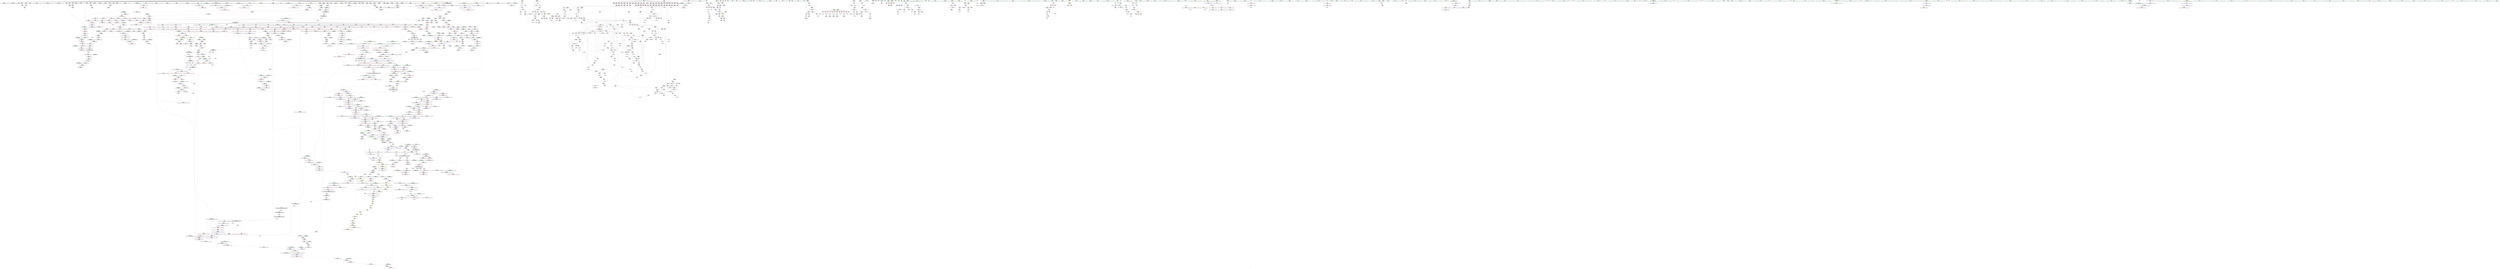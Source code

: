 digraph "SVFG" {
	label="SVFG";

	Node0x56333f6df050 [shape=record,color=grey,label="{NodeID: 0\nNullPtr|{|<s52>124}}"];
	Node0x56333f6df050 -> Node0x56333f770620[style=solid];
	Node0x56333f6df050 -> Node0x56333f770720[style=solid];
	Node0x56333f6df050 -> Node0x56333f7707f0[style=solid];
	Node0x56333f6df050 -> Node0x56333f7708c0[style=solid];
	Node0x56333f6df050 -> Node0x56333f770990[style=solid];
	Node0x56333f6df050 -> Node0x56333f770a60[style=solid];
	Node0x56333f6df050 -> Node0x56333f770b30[style=solid];
	Node0x56333f6df050 -> Node0x56333f770c00[style=solid];
	Node0x56333f6df050 -> Node0x56333f770cd0[style=solid];
	Node0x56333f6df050 -> Node0x56333f770da0[style=solid];
	Node0x56333f6df050 -> Node0x56333f770e70[style=solid];
	Node0x56333f6df050 -> Node0x56333f770f40[style=solid];
	Node0x56333f6df050 -> Node0x56333f771010[style=solid];
	Node0x56333f6df050 -> Node0x56333f7710e0[style=solid];
	Node0x56333f6df050 -> Node0x56333f7711b0[style=solid];
	Node0x56333f6df050 -> Node0x56333f771280[style=solid];
	Node0x56333f6df050 -> Node0x56333f771350[style=solid];
	Node0x56333f6df050 -> Node0x56333f771420[style=solid];
	Node0x56333f6df050 -> Node0x56333f7714f0[style=solid];
	Node0x56333f6df050 -> Node0x56333f7715c0[style=solid];
	Node0x56333f6df050 -> Node0x56333f771690[style=solid];
	Node0x56333f6df050 -> Node0x56333f771760[style=solid];
	Node0x56333f6df050 -> Node0x56333f771830[style=solid];
	Node0x56333f6df050 -> Node0x56333f771900[style=solid];
	Node0x56333f6df050 -> Node0x56333f7719d0[style=solid];
	Node0x56333f6df050 -> Node0x56333f771aa0[style=solid];
	Node0x56333f6df050 -> Node0x56333f771b70[style=solid];
	Node0x56333f6df050 -> Node0x56333f771c40[style=solid];
	Node0x56333f6df050 -> Node0x56333f771d10[style=solid];
	Node0x56333f6df050 -> Node0x56333f771de0[style=solid];
	Node0x56333f6df050 -> Node0x56333f771eb0[style=solid];
	Node0x56333f6df050 -> Node0x56333f771f80[style=solid];
	Node0x56333f6df050 -> Node0x56333f772050[style=solid];
	Node0x56333f6df050 -> Node0x56333f772120[style=solid];
	Node0x56333f6df050 -> Node0x56333f7721f0[style=solid];
	Node0x56333f6df050 -> Node0x56333f7722c0[style=solid];
	Node0x56333f6df050 -> Node0x56333f772390[style=solid];
	Node0x56333f6df050 -> Node0x56333f772460[style=solid];
	Node0x56333f6df050 -> Node0x56333f772530[style=solid];
	Node0x56333f6df050 -> Node0x56333f772600[style=solid];
	Node0x56333f6df050 -> Node0x56333f7726d0[style=solid];
	Node0x56333f6df050 -> Node0x56333f7727a0[style=solid];
	Node0x56333f6df050 -> Node0x56333f772870[style=solid];
	Node0x56333f6df050 -> Node0x56333f772940[style=solid];
	Node0x56333f6df050 -> Node0x56333f772a10[style=solid];
	Node0x56333f6df050 -> Node0x56333f7a7fc0[style=solid];
	Node0x56333f6df050 -> Node0x56333f7a8090[style=solid];
	Node0x56333f6df050 -> Node0x56333f7a8160[style=solid];
	Node0x56333f6df050 -> Node0x56333f7aa450[style=solid];
	Node0x56333f6df050 -> Node0x56333f7d3970[style=solid];
	Node0x56333f6df050 -> Node0x56333f7dd510[style=solid];
	Node0x56333f6df050 -> Node0x56333f7deb90[style=solid];
	Node0x56333f6df050:s52 -> Node0x56333f8dee70[style=solid,color=red];
	Node0x56333f7d9790 [shape=record,color=grey,label="{NodeID: 1882\n1888 = Binary(1887, 1209, )\n}"];
	Node0x56333f7d9790 -> Node0x56333f77d3e0[style=solid];
	Node0x56333f773b20 [shape=record,color=red,label="{NodeID: 775\n425\<--397\nexn\<--exn.slot\n_ZStplIcSt11char_traitsIcESaIcEENSt7__cxx1112basic_stringIT_T0_T1_EERKS8_PKS5_\n}"];
	Node0x56333f8d6ff0 [shape=record,color=black,label="{NodeID: 2657\n1745 = PHI(1831, )\n}"];
	Node0x56333f8d6ff0 -> Node0x56333f79dec0[style=solid];
	Node0x56333f76a210 [shape=record,color=black,label="{NodeID: 443\n1286\<--1285\n\<--this1\n_ZNSt12_Vector_baseIiSaIiEE12_Vector_implD2Ev\n|{<s0>68}}"];
	Node0x56333f76a210:s0 -> Node0x56333f8e32e0[style=solid,color=red];
	Node0x56333f7a9c30 [shape=record,color=blue,label="{NodeID: 1218\n1424\<--1419\n__args.addr\<--__args\n_ZNSt16allocator_traitsISaIiEE9constructIiJiEEEvRS0_PT_DpOT0_\n}"];
	Node0x56333f7a9c30 -> Node0x56333f79b620[style=dashed];
	Node0x56333f75e060 [shape=record,color=green,label="{NodeID: 111\n517\<--518\nu\<--u_field_insensitive\n_Z9genPrimesv\n}"];
	Node0x56333f75e060 -> Node0x56333f774270[style=solid];
	Node0x56333f75e060 -> Node0x56333f774340[style=solid];
	Node0x56333f75e060 -> Node0x56333f774410[style=solid];
	Node0x56333f75e060 -> Node0x56333f7a4950[style=solid];
	Node0x56333f75e060 -> Node0x56333f7a4af0[style=solid];
	Node0x56333f831b00 [shape=record,color=black,label="{NodeID: 1993\nMR_103V_2 = PHI(MR_103V_6, MR_103V_1, )\npts\{522 \}\n}"];
	Node0x56333f831b00 -> Node0x56333f7a4e30[style=dashed];
	Node0x56333f831b00 -> Node0x56333f831b00[style=dashed];
	Node0x56333f779550 [shape=record,color=red,label="{NodeID: 886\n869\<--868\n\<--arrayidx93\n_Z9solveCasev\n}"];
	Node0x56333f8e2b20 [shape=record,color=black,label="{NodeID: 2768\n1832 = PHI(1449, 1449, 1741, 1744, )\n0th arg _ZNK9__gnu_cxx17__normal_iteratorIPiSt6vectorIiSaIiEEE4baseEv }"];
	Node0x56333f8e2b20 -> Node0x56333f7abe50[style=solid];
	Node0x56333f77ffc0 [shape=record,color=purple,label="{NodeID: 554\n656\<--31\n\<--.str.2\n_Z9solveCasev\n}"];
	Node0x56333f762800 [shape=record,color=green,label="{NodeID: 222\n1684\<--1685\n__s.addr\<--__s.addr_field_insensitive\n_ZNKSt6vectorIiSaIiEE12_M_check_lenEmPKc\n}"];
	Node0x56333f762800 -> Node0x56333f79d840[style=solid];
	Node0x56333f762800 -> Node0x56333f7ab2f0[style=solid];
	Node0x56333f79e7b0 [shape=record,color=red,label="{NodeID: 997\n1826\<--1825\n\<--coerce.dive5\n_ZSt34__uninitialized_move_if_noexcept_aIPiS0_SaIiEET0_T_S3_S2_RT1_\n|{<s0>119}}"];
	Node0x56333f79e7b0:s0 -> Node0x56333f8e4280[style=solid,color=red];
	Node0x56333f7859f0 [shape=record,color=purple,label="{NodeID: 665\n2334\<--2038\noffset_0\<--\n}"];
	Node0x56333f7859f0 -> Node0x56333f7ad2a0[style=solid];
	Node0x56333f770c00 [shape=record,color=black,label="{NodeID: 333\n142\<--3\n\<--dummyVal\n_Z3ctsB5cxx11c\n}"];
	Node0x56333f770c00 -> Node0x56333f7a2db0[style=solid];
	Node0x56333f7a42d0 [shape=record,color=blue,label="{NodeID: 1108\n397\<--416\nexn.slot\<--\n_ZStplIcSt11char_traitsIcESaIcEENSt7__cxx1112basic_stringIT_T0_T1_EERKS8_PKS5_\n}"];
	Node0x56333f7a42d0 -> Node0x56333f773b20[style=dashed];
	Node0x56333f7090d0 [shape=record,color=green,label="{NodeID: 1\n5\<--1\n\<--dummyObj\nCan only get source location for instruction, argument, global var or function.}"];
	Node0x56333f7d9910 [shape=record,color=grey,label="{NodeID: 1883\n61 = Binary(60, 62, )\n|{<s0>1}}"];
	Node0x56333f7d9910:s0 -> Node0x56333f8e31d0[style=solid,color=red];
	Node0x56333f773bf0 [shape=record,color=red,label="{NodeID: 776\n426\<--399\nsel\<--ehselector.slot\n_ZStplIcSt11char_traitsIcESaIcEENSt7__cxx1112basic_stringIT_T0_T1_EERKS8_PKS5_\n}"];
	Node0x56333f8d7130 [shape=record,color=black,label="{NodeID: 2658\n1783 = PHI(1960, )\n}"];
	Node0x56333f8d7130 -> Node0x56333f7d3970[style=solid];
	Node0x56333f76a2e0 [shape=record,color=black,label="{NodeID: 444\n1305\<--1304\n\<--\n_ZNSt16allocator_traitsISaIiEE10deallocateERS0_Pim\n|{<s0>69}}"];
	Node0x56333f76a2e0:s0 -> Node0x56333f8df9f0[style=solid,color=red];
	Node0x56333f7a9d00 [shape=record,color=blue,label="{NodeID: 1219\n1440\<--1439\n__t.addr\<--__t\n_ZSt7forwardIiEOT_RNSt16remove_referenceIS0_E4typeE\n}"];
	Node0x56333f7a9d00 -> Node0x56333f79b6f0[style=dashed];
	Node0x56333f75e130 [shape=record,color=green,label="{NodeID: 112\n519\<--520\nu1\<--u1_field_insensitive\n_Z9genPrimesv\n}"];
	Node0x56333f75e130 -> Node0x56333f7744e0[style=solid];
	Node0x56333f75e130 -> Node0x56333f7745b0[style=solid];
	Node0x56333f75e130 -> Node0x56333f774680[style=solid];
	Node0x56333f75e130 -> Node0x56333f774750[style=solid];
	Node0x56333f75e130 -> Node0x56333f774820[style=solid];
	Node0x56333f75e130 -> Node0x56333f7748f0[style=solid];
	Node0x56333f75e130 -> Node0x56333f7a4d60[style=solid];
	Node0x56333f75e130 -> Node0x56333f7a50a0[style=solid];
	Node0x56333f832000 [shape=record,color=black,label="{NodeID: 1994\nMR_105V_6 = PHI(MR_105V_9, MR_105V_5, )\npts\{210000 \}\n|{|<s3>53}}"];
	Node0x56333f832000 -> Node0x56333f774c30[style=dashed];
	Node0x56333f832000 -> Node0x56333f7a4f00[style=dashed];
	Node0x56333f832000 -> Node0x56333f832000[style=dashed];
	Node0x56333f832000:s3 -> Node0x56333f872eb0[style=dashed,color=blue];
	Node0x56333f779620 [shape=record,color=red,label="{NodeID: 887\n875\<--874\n\<--arrayidx97\n_Z9solveCasev\n}"];
	Node0x56333f779620 -> Node0x56333f7d4090[style=solid];
	Node0x56333f8e2ea0 [shape=record,color=black,label="{NodeID: 2769\n2065 = PHI(2043, )\n0th arg _ZSt18uninitialized_copyISt13move_iteratorIPiES1_ET0_T_S4_S3_ }"];
	Node0x56333f8e2ea0 -> Node0x56333f7ad440[style=solid];
	Node0x56333f780090 [shape=record,color=purple,label="{NodeID: 555\n670\<--33\n\<--.str.3\n_Z9solveCasev\n}"];
	Node0x56333f7628d0 [shape=record,color=green,label="{NodeID: 223\n1686\<--1687\n__len\<--__len_field_insensitive\n_ZNKSt6vectorIiSaIiEE12_M_check_lenEmPKc\n}"];
	Node0x56333f7628d0 -> Node0x56333f79d910[style=solid];
	Node0x56333f7628d0 -> Node0x56333f79d9e0[style=solid];
	Node0x56333f7628d0 -> Node0x56333f79dab0[style=solid];
	Node0x56333f7628d0 -> Node0x56333f7ab490[style=solid];
	Node0x56333f79e880 [shape=record,color=red,label="{NodeID: 998\n1836\<--1833\nthis1\<--this.addr\n_ZNK9__gnu_cxx17__normal_iteratorIPiSt6vectorIiSaIiEEE4baseEv\n}"];
	Node0x56333f79e880 -> Node0x56333f784f60[style=solid];
	Node0x56333f785ac0 [shape=record,color=purple,label="{NodeID: 666\n2335\<--2039\noffset_0\<--\n}"];
	Node0x56333f785ac0 -> Node0x56333f7a1a10[style=solid];
	Node0x56333f770cd0 [shape=record,color=black,label="{NodeID: 334\n153\<--3\nlpad.val\<--dummyVal\n_Z3ctsB5cxx11c\n}"];
	Node0x56333f7a43a0 [shape=record,color=blue,label="{NodeID: 1109\n399\<--418\nehselector.slot\<--\n_ZStplIcSt11char_traitsIcESaIcEENSt7__cxx1112basic_stringIT_T0_T1_EERKS8_PKS5_\n}"];
	Node0x56333f7a43a0 -> Node0x56333f773bf0[style=dashed];
	Node0x56333f73c680 [shape=record,color=green,label="{NodeID: 2\n7\<--1\n.str\<--dummyObj\nGlob }"];
	Node0x56333f7d9a90 [shape=record,color=grey,label="{NodeID: 1884\n67 = Binary(64, 66, )\n}"];
	Node0x56333f7d9a90 -> Node0x56333f7d33d0[style=solid];
	Node0x56333f773cc0 [shape=record,color=red,label="{NodeID: 777\n438\<--435\nthis1\<--this.addr\n_ZNSt6vectorIiSaIiEEC2Ev\n}"];
	Node0x56333f773cc0 -> Node0x56333f767560[style=solid];
	Node0x56333f8d7270 [shape=record,color=black,label="{NodeID: 2659\n1812 = PHI(2050, )\n}"];
	Node0x56333f8d7270 -> Node0x56333f7abcb0[style=solid];
	Node0x56333f76a3b0 [shape=record,color=black,label="{NodeID: 445\n1327\<--1326\n\<--\n_ZN9__gnu_cxx13new_allocatorIiE10deallocateEPim\n}"];
	Node0x56333f7a9dd0 [shape=record,color=blue,label="{NodeID: 1220\n1469\<--1447\ncoerce.dive\<--__position.coerce\n_ZNSt6vectorIiSaIiEE17_M_realloc_insertIJiEEEvN9__gnu_cxx17__normal_iteratorIPiS1_EEDpOT_\n|{|<s2>81}}"];
	Node0x56333f7a9dd0 -> Node0x56333f79cb40[style=dashed];
	Node0x56333f7a9dd0 -> Node0x56333f79cc10[style=dashed];
	Node0x56333f7a9dd0:s2 -> Node0x56333f854e00[style=dashed,color=red];
	Node0x56333f762db0 [shape=record,color=green,label="{NodeID: 113\n521\<--522\nv\<--v_field_insensitive\n_Z9genPrimesv\n}"];
	Node0x56333f762db0 -> Node0x56333f7749c0[style=solid];
	Node0x56333f762db0 -> Node0x56333f774a90[style=solid];
	Node0x56333f762db0 -> Node0x56333f774b60[style=solid];
	Node0x56333f762db0 -> Node0x56333f7a4e30[style=solid];
	Node0x56333f762db0 -> Node0x56333f7a4fd0[style=solid];
	Node0x56333f7796f0 [shape=record,color=red,label="{NodeID: 888\n883\<--882\n\<--arrayidx101\n_Z9solveCasev\n}"];
	Node0x56333f7796f0 -> Node0x56333f7dba10[style=solid];
	Node0x56333f8e2fb0 [shape=record,color=black,label="{NodeID: 2770\n2066 = PHI(2045, )\n1st arg _ZSt18uninitialized_copyISt13move_iteratorIPiES1_ET0_T_S4_S3_ }"];
	Node0x56333f8e2fb0 -> Node0x56333f7ad510[style=solid];
	Node0x56333f780160 [shape=record,color=purple,label="{NodeID: 556\n1078\<--33\n\<--.str.3\nmain\n}"];
	Node0x56333f7629a0 [shape=record,color=green,label="{NodeID: 224\n1688\<--1689\nref.tmp\<--ref.tmp_field_insensitive\n_ZNKSt6vectorIiSaIiEE12_M_check_lenEmPKc\n|{|<s1>109}}"];
	Node0x56333f7629a0 -> Node0x56333f7ab3c0[style=solid];
	Node0x56333f7629a0:s1 -> Node0x56333f8e18e0[style=solid,color=red];
	Node0x56333f79e950 [shape=record,color=red,label="{NodeID: 999\n1848\<--1842\n\<--__a.addr\n_ZNSt16allocator_traitsISaIiEE7destroyIiEEvRS0_PT_\n}"];
	Node0x56333f79e950 -> Node0x56333f77ce30[style=solid];
	Node0x56333f785b90 [shape=record,color=purple,label="{NodeID: 667\n2061\<--2052\ncoerce.dive\<--retval\n_ZSt32__make_move_if_noexcept_iteratorIiSt13move_iteratorIPiEET0_PT_\n}"];
	Node0x56333f785b90 -> Node0x56333f7a0010[style=solid];
	Node0x56333f770da0 [shape=record,color=black,label="{NodeID: 335\n154\<--3\nlpad.val3\<--dummyVal\n_Z3ctsB5cxx11c\n}"];
	Node0x56333f7a4470 [shape=record,color=blue,label="{NodeID: 1110\n435\<--434\nthis.addr\<--this\n_ZNSt6vectorIiSaIiEEC2Ev\n}"];
	Node0x56333f7a4470 -> Node0x56333f773cc0[style=dashed];
	Node0x56333f73cdd0 [shape=record,color=green,label="{NodeID: 3\n11\<--1\nstdin\<--dummyObj\nGlob }"];
	Node0x56333f7d9c10 [shape=record,color=grey,label="{NodeID: 1885\n66 = Binary(65, 62, )\n}"];
	Node0x56333f7d9c10 -> Node0x56333f7d9a90[style=solid];
	Node0x56333f773d90 [shape=record,color=red,label="{NodeID: 778\n464\<--458\nthis1\<--this.addr\n_ZNSt6vectorIiSaIiEE9push_backEOi\n|{<s0>38}}"];
	Node0x56333f773d90:s0 -> Node0x56333f8dfef0[style=solid,color=red];
	Node0x56333f8d73b0 [shape=record,color=black,label="{NodeID: 2660\n1818 = PHI(2050, )\n}"];
	Node0x56333f8d73b0 -> Node0x56333f7abd80[style=solid];
	Node0x56333f76a480 [shape=record,color=black,label="{NodeID: 446\n1340\<--1339\n\<--this1\n_ZNSaIiED2Ev\n|{<s0>71}}"];
	Node0x56333f76a480:s0 -> Node0x56333f8e1b00[style=solid,color=red];
	Node0x56333f7a9ea0 [shape=record,color=blue,label="{NodeID: 1221\n1451\<--1446\nthis.addr\<--this\n_ZNSt6vectorIiSaIiEE17_M_realloc_insertIJiEEEvN9__gnu_cxx17__normal_iteratorIPiS1_EEDpOT_\n}"];
	Node0x56333f7a9ea0 -> Node0x56333f79b7c0[style=dashed];
	Node0x56333f762e40 [shape=record,color=green,label="{NodeID: 114\n579\<--580\n_Z7fastpowxi\<--_Z7fastpowxi_field_insensitive\n}"];
	Node0x56333f7797c0 [shape=record,color=red,label="{NodeID: 889\n889\<--888\n\<--arrayidx105\n_Z9solveCasev\n}"];
	Node0x56333f7797c0 -> Node0x56333f769030[style=solid];
	Node0x56333f8e30c0 [shape=record,color=black,label="{NodeID: 2771\n2067 = PHI(2041, )\n2nd arg _ZSt18uninitialized_copyISt13move_iteratorIPiES1_ET0_T_S4_S3_ }"];
	Node0x56333f8e30c0 -> Node0x56333f7ad5e0[style=solid];
	Node0x56333f780230 [shape=record,color=purple,label="{NodeID: 557\n788\<--35\n\<--.str.4\n_Z9solveCasev\n}"];
	Node0x56333f762a70 [shape=record,color=green,label="{NodeID: 225\n1695\<--1696\n_ZNKSt6vectorIiSaIiEE8max_sizeEv\<--_ZNKSt6vectorIiSaIiEE8max_sizeEv_field_insensitive\n}"];
	Node0x56333f79ea20 [shape=record,color=red,label="{NodeID: 1000\n1850\<--1844\n\<--__p.addr\n_ZNSt16allocator_traitsISaIiEE7destroyIiEEvRS0_PT_\n|{<s0>120}}"];
	Node0x56333f79ea20:s0 -> Node0x56333f8da8e0[style=solid,color=red];
	Node0x56333f785c60 [shape=record,color=purple,label="{NodeID: 668\n2080\<--2068\ncoerce.dive\<--__first\n_ZSt18uninitialized_copyISt13move_iteratorIPiES1_ET0_T_S4_S3_\n}"];
	Node0x56333f785c60 -> Node0x56333f7ad440[style=solid];
	Node0x56333f770e70 [shape=record,color=black,label="{NodeID: 336\n211\<--3\n\<--dummyVal\n_Z7getLineB5cxx11v\n}"];
	Node0x56333f7a4540 [shape=record,color=blue,label="{NodeID: 1111\n458\<--456\nthis.addr\<--this\n_ZNSt6vectorIiSaIiEE9push_backEOi\n}"];
	Node0x56333f7a4540 -> Node0x56333f773d90[style=dashed];
	Node0x56333f73ce90 [shape=record,color=green,label="{NodeID: 4\n12\<--1\n.str.1\<--dummyObj\nGlob }"];
	Node0x56333f7d9d90 [shape=record,color=grey,label="{NodeID: 1886\n723 = Binary(722, 721, )\n}"];
	Node0x56333f7d9d90 -> Node0x56333f7a5f40[style=solid];
	Node0x56333f773e60 [shape=record,color=red,label="{NodeID: 779\n465\<--460\n\<--__x.addr\n_ZNSt6vectorIiSaIiEE9push_backEOi\n|{<s0>37}}"];
	Node0x56333f773e60:s0 -> Node0x56333f8db0b0[style=solid,color=red];
	Node0x56333f8d74f0 [shape=record,color=black,label="{NodeID: 2661\n1827 = PHI(2009, )\n}"];
	Node0x56333f8d74f0 -> Node0x56333f77cc90[style=solid];
	Node0x56333f76a550 [shape=record,color=black,label="{NodeID: 447\n1364\<--1363\n\<--this1\n_ZNSt6vectorIiSaIiEE12emplace_backIJiEEEvDpOT_\n}"];
	Node0x56333f76a550 -> Node0x56333f782a00[style=solid];
	Node0x56333f76a550 -> Node0x56333f782ad0[style=solid];
	Node0x56333f7a9f70 [shape=record,color=blue,label="{NodeID: 1222\n1453\<--1448\n__args.addr\<--__args\n_ZNSt6vectorIiSaIiEE17_M_realloc_insertIJiEEEvN9__gnu_cxx17__normal_iteratorIPiS1_EEDpOT_\n}"];
	Node0x56333f7a9f70 -> Node0x56333f79b890[style=dashed];
	Node0x56333f762f10 [shape=record,color=green,label="{NodeID: 115\n584\<--585\na.addr\<--a.addr_field_insensitive\n_Z7fastpowxi\n}"];
	Node0x56333f762f10 -> Node0x56333f774d00[style=solid];
	Node0x56333f762f10 -> Node0x56333f774dd0[style=solid];
	Node0x56333f762f10 -> Node0x56333f774ea0[style=solid];
	Node0x56333f762f10 -> Node0x56333f7a5170[style=solid];
	Node0x56333f762f10 -> Node0x56333f7a54b0[style=solid];
	Node0x56333f779890 [shape=record,color=red,label="{NodeID: 890\n896\<--895\n\<--arrayidx109\n_Z9solveCasev\n}"];
	Node0x56333f779890 -> Node0x56333f7d4990[style=solid];
	Node0x56333f8e31d0 [shape=record,color=black,label="{NodeID: 2772\n52 = PHI(61, )\n0th arg _Z4bitcx }"];
	Node0x56333f8e31d0 -> Node0x56333f7a2660[style=solid];
	Node0x56333f780300 [shape=record,color=purple,label="{NodeID: 558\n833\<--38\n\<--.str.5\n_Z9solveCasev\n}"];
	Node0x56333f762b70 [shape=record,color=green,label="{NodeID: 226\n1698\<--1699\n_ZNKSt6vectorIiSaIiEE4sizeEv\<--_ZNKSt6vectorIiSaIiEE4sizeEv_field_insensitive\n}"];
	Node0x56333f79eaf0 [shape=record,color=red,label="{NodeID: 1001\n1862\<--1859\nthis1\<--this.addr\n_ZNKSt6vectorIiSaIiEE8max_sizeEv\n}"];
	Node0x56333f79eaf0 -> Node0x56333f77cf00[style=solid];
	Node0x56333f785d30 [shape=record,color=purple,label="{NodeID: 669\n2082\<--2070\ncoerce.dive1\<--__last\n_ZSt18uninitialized_copyISt13move_iteratorIPiES1_ET0_T_S4_S3_\n}"];
	Node0x56333f785d30 -> Node0x56333f7ad510[style=solid];
	Node0x56333f770f40 [shape=record,color=black,label="{NodeID: 337\n212\<--3\n\<--dummyVal\n_Z7getLineB5cxx11v\n}"];
	Node0x56333f770f40 -> Node0x56333f7a3020[style=solid];
	Node0x56333f7a4610 [shape=record,color=blue,label="{NodeID: 1112\n460\<--457\n__x.addr\<--__x\n_ZNSt6vectorIiSaIiEE9push_backEOi\n}"];
	Node0x56333f7a4610 -> Node0x56333f773e60[style=dashed];
	Node0x56333f73cf50 [shape=record,color=green,label="{NodeID: 5\n25\<--1\n\<--dummyObj\nCan only get source location for instruction, argument, global var or function.}"];
	Node0x56333f7d9f10 [shape=record,color=grey,label="{NodeID: 1887\n718 = Binary(713, 717, )\n}"];
	Node0x56333f7d9f10 -> Node0x56333f768260[style=solid];
	Node0x56333f773f30 [shape=record,color=red,label="{NodeID: 780\n482\<--475\nthis1\<--this.addr\n_ZNSt6vectorIiSaIiEED2Ev\n}"];
	Node0x56333f773f30 -> Node0x56333f767630[style=solid];
	Node0x56333f773f30 -> Node0x56333f767700[style=solid];
	Node0x56333f773f30 -> Node0x56333f7677d0[style=solid];
	Node0x56333f773f30 -> Node0x56333f7678a0[style=solid];
	Node0x56333f773f30 -> Node0x56333f767970[style=solid];
	Node0x56333f8d7630 [shape=record,color=black,label="{NodeID: 2662\n1864 = PHI(1928, )\n|{<s0>122}}"];
	Node0x56333f8d7630:s0 -> Node0x56333f8e33f0[style=solid,color=red];
	Node0x56333f76a620 [shape=record,color=black,label="{NodeID: 448\n1368\<--1363\n\<--this1\n_ZNSt6vectorIiSaIiEE12emplace_backIJiEEEvDpOT_\n}"];
	Node0x56333f76a620 -> Node0x56333f782ba0[style=solid];
	Node0x56333f76a620 -> Node0x56333f782c70[style=solid];
	Node0x56333f7aa040 [shape=record,color=blue,label="{NodeID: 1223\n1455\<--1475\n__len\<--call\n_ZNSt6vectorIiSaIiEE17_M_realloc_insertIJiEEEvN9__gnu_cxx17__normal_iteratorIPiS1_EEDpOT_\n}"];
	Node0x56333f7aa040 -> Node0x56333f79b960[style=dashed];
	Node0x56333f7aa040 -> Node0x56333f79ba30[style=dashed];
	Node0x56333f7aa040 -> Node0x56333f79bb00[style=dashed];
	Node0x56333f762fe0 [shape=record,color=green,label="{NodeID: 116\n586\<--587\nd.addr\<--d.addr_field_insensitive\n_Z7fastpowxi\n}"];
	Node0x56333f762fe0 -> Node0x56333f774f70[style=solid];
	Node0x56333f762fe0 -> Node0x56333f775040[style=solid];
	Node0x56333f762fe0 -> Node0x56333f775110[style=solid];
	Node0x56333f762fe0 -> Node0x56333f7a5240[style=solid];
	Node0x56333f762fe0 -> Node0x56333f7a5580[style=solid];
	Node0x56333f779960 [shape=record,color=red,label="{NodeID: 891\n898\<--897\n\<--arrayidx110\n_Z9solveCasev\n}"];
	Node0x56333f779960 -> Node0x56333f7d4990[style=solid];
	Node0x56333f8e32e0 [shape=record,color=black,label="{NodeID: 2773\n1335 = PHI(1286, )\n0th arg _ZNSaIiED2Ev }"];
	Node0x56333f8e32e0 -> Node0x56333f7a94e0[style=solid];
	Node0x56333f7803d0 [shape=record,color=purple,label="{NodeID: 559\n870\<--40\n\<--.str.6\n_Z9solveCasev\n}"];
	Node0x56333f762c70 [shape=record,color=green,label="{NodeID: 227\n1706\<--1707\n_ZSt20__throw_length_errorPKc\<--_ZSt20__throw_length_errorPKc_field_insensitive\n}"];
	Node0x56333f854e00 [shape=record,color=yellow,style=double,label="{NodeID: 2109\n335V_1 = ENCHI(MR_335V_0)\npts\{14500000 14600000 \}\nFun[_ZN9__gnu_cxxmiIPiSt6vectorIiSaIiEEEENS_17__normal_iteratorIT_T0_E15difference_typeERKS8_SB_]}"];
	Node0x56333f854e00 -> Node0x56333f79ddf0[style=dashed];
	Node0x56333f854e00 -> Node0x56333f79dec0[style=dashed];
	Node0x56333f79ebc0 [shape=record,color=red,label="{NodeID: 1002\n1876\<--1873\nthis1\<--this.addr\n_ZNKSt6vectorIiSaIiEE4sizeEv\n}"];
	Node0x56333f79ebc0 -> Node0x56333f77d0a0[style=solid];
	Node0x56333f79ebc0 -> Node0x56333f77d170[style=solid];
	Node0x56333f785e00 [shape=record,color=purple,label="{NodeID: 670\n2093\<--2076\ncoerce.dive3\<--agg.tmp\n_ZSt18uninitialized_copyISt13move_iteratorIPiES1_ET0_T_S4_S3_\n}"];
	Node0x56333f785e00 -> Node0x56333f7a01b0[style=solid];
	Node0x56333f771010 [shape=record,color=black,label="{NodeID: 338\n214\<--3\n\<--dummyVal\n_Z7getLineB5cxx11v\n}"];
	Node0x56333f771010 -> Node0x56333f7a30f0[style=solid];
	Node0x56333f85b520 [shape=record,color=yellow,style=double,label="{NodeID: 2220\n71V_1 = ENCHI(MR_71V_0)\npts\{2001 \}\nFun[_ZSt34__uninitialized_move_if_noexcept_aIPiS0_SaIiEET0_T_S3_S2_RT1_]|{<s0>119}}"];
	Node0x56333f85b520:s0 -> Node0x56333f860c30[style=dashed,color=red];
	Node0x56333f7a46e0 [shape=record,color=blue,label="{NodeID: 1113\n475\<--474\nthis.addr\<--this\n_ZNSt6vectorIiSaIiEED2Ev\n}"];
	Node0x56333f7a46e0 -> Node0x56333f773f30[style=dashed];
	Node0x56333f73d010 [shape=record,color=green,label="{NodeID: 6\n31\<--1\n.str.2\<--dummyObj\nGlob }"];
	Node0x56333f7da090 [shape=record,color=grey,label="{NodeID: 1888\n717 = Binary(715, 716, )\n}"];
	Node0x56333f7da090 -> Node0x56333f7d9f10[style=solid];
	Node0x56333f774000 [shape=record,color=red,label="{NodeID: 781\n511\<--477\nexn\<--exn.slot\n_ZNSt6vectorIiSaIiEED2Ev\n|{<s0>43}}"];
	Node0x56333f774000:s0 -> Node0x56333f8d97b0[style=solid,color=red];
	Node0x56333f8d7770 [shape=record,color=black,label="{NodeID: 2663\n1867 = PHI(1917, )\n}"];
	Node0x56333f8d7770 -> Node0x56333f77cfd0[style=solid];
	Node0x56333f76a6f0 [shape=record,color=black,label="{NodeID: 449\n1374\<--1363\n\<--this1\n_ZNSt6vectorIiSaIiEE12emplace_backIJiEEEvDpOT_\n}"];
	Node0x56333f76a6f0 -> Node0x56333f782d40[style=solid];
	Node0x56333f7aa110 [shape=record,color=blue,label="{NodeID: 1224\n1482\<--1479\ncoerce.dive3\<--call2\n_ZNSt6vectorIiSaIiEE17_M_realloc_insertIJiEEEvN9__gnu_cxx17__normal_iteratorIPiS1_EEDpOT_\n|{|<s2>81}}"];
	Node0x56333f7aa110 -> Node0x56333f79cb40[style=dashed];
	Node0x56333f7aa110 -> Node0x56333f79cc10[style=dashed];
	Node0x56333f7aa110:s2 -> Node0x56333f854e00[style=dashed,color=red];
	Node0x56333f7630b0 [shape=record,color=green,label="{NodeID: 117\n588\<--589\nres\<--res_field_insensitive\n_Z7fastpowxi\n}"];
	Node0x56333f7630b0 -> Node0x56333f7751e0[style=solid];
	Node0x56333f7630b0 -> Node0x56333f7752b0[style=solid];
	Node0x56333f7630b0 -> Node0x56333f7a5310[style=solid];
	Node0x56333f7630b0 -> Node0x56333f7a53e0[style=solid];
	Node0x56333f779a30 [shape=record,color=red,label="{NodeID: 892\n910\<--909\n\<--arrayidx116\n_Z9solveCasev\n}"];
	Node0x56333f779a30 -> Node0x56333f7d7e10[style=solid];
	Node0x56333f8e33f0 [shape=record,color=black,label="{NodeID: 2774\n1918 = PHI(1864, )\n0th arg _ZNSt16allocator_traitsISaIiEE8max_sizeERKS0_ }"];
	Node0x56333f8e33f0 -> Node0x56333f7ac5a0[style=solid];
	Node0x56333f7804a0 [shape=record,color=purple,label="{NodeID: 560\n1046\<--42\n\<--.str.7\n_Z9solveCasev\n}"];
	Node0x56333f76b240 [shape=record,color=green,label="{NodeID: 228\n1713\<--1714\n_ZSt3maxImERKT_S2_S2_\<--_ZSt3maxImERKT_S2_S2__field_insensitive\n}"];
	Node0x56333f79ec90 [shape=record,color=red,label="{NodeID: 1003\n1880\<--1879\n\<--_M_finish\n_ZNKSt6vectorIiSaIiEE4sizeEv\n}"];
	Node0x56333f79ec90 -> Node0x56333f77d240[style=solid];
	Node0x56333f785ed0 [shape=record,color=purple,label="{NodeID: 671\n2095\<--2078\ncoerce.dive4\<--agg.tmp2\n_ZSt18uninitialized_copyISt13move_iteratorIPiES1_ET0_T_S4_S3_\n}"];
	Node0x56333f785ed0 -> Node0x56333f7a0280[style=solid];
	Node0x56333f7710e0 [shape=record,color=black,label="{NodeID: 339\n240\<--3\nlpad.val\<--dummyVal\n_Z7getLineB5cxx11v\n}"];
	Node0x56333f7a47b0 [shape=record,color=blue,label="{NodeID: 1114\n477\<--504\nexn.slot\<--\n_ZNSt6vectorIiSaIiEED2Ev\n}"];
	Node0x56333f7a47b0 -> Node0x56333f774000[style=dashed];
	Node0x56333f73d0d0 [shape=record,color=green,label="{NodeID: 7\n33\<--1\n.str.3\<--dummyObj\nGlob }"];
	Node0x56333f7da210 [shape=record,color=grey,label="{NodeID: 1889\n958 = Binary(957, 225, )\n}"];
	Node0x56333f7da210 -> Node0x56333f7df190[style=solid];
	Node0x56333f7740d0 [shape=record,color=red,label="{NodeID: 782\n486\<--485\n\<--_M_start\n_ZNSt6vectorIiSaIiEED2Ev\n|{<s0>40}}"];
	Node0x56333f7740d0:s0 -> Node0x56333f8e1f70[style=solid,color=red];
	Node0x56333f8d78b0 [shape=record,color=black,label="{NodeID: 2664\n1924 = PHI(1937, )\n}"];
	Node0x56333f8d78b0 -> Node0x56333f77d650[style=solid];
	Node0x56333f76a7c0 [shape=record,color=black,label="{NodeID: 450\n1377\<--1363\n\<--this1\n_ZNSt6vectorIiSaIiEE12emplace_backIJiEEEvDpOT_\n}"];
	Node0x56333f76a7c0 -> Node0x56333f782e10[style=solid];
	Node0x56333f76a7c0 -> Node0x56333f782ee0[style=solid];
	Node0x56333f7aa1e0 [shape=record,color=blue,label="{NodeID: 1225\n1457\<--1484\n__elems_before\<--call4\n_ZNSt6vectorIiSaIiEE17_M_realloc_insertIJiEEEvN9__gnu_cxx17__normal_iteratorIPiS1_EEDpOT_\n}"];
	Node0x56333f7aa1e0 -> Node0x56333f79bbd0[style=dashed];
	Node0x56333f7aa1e0 -> Node0x56333f79bca0[style=dashed];
	Node0x56333f763180 [shape=record,color=green,label="{NodeID: 118\n620\<--621\n_Z9solveCasev\<--_Z9solveCasev_field_insensitive\n}"];
	Node0x56333f779b00 [shape=record,color=red,label="{NodeID: 893\n912\<--911\n\<--arrayidx117\n_Z9solveCasev\n}"];
	Node0x56333f779b00 -> Node0x56333f7d7e10[style=solid];
	Node0x56333f8e3500 [shape=record,color=black,label="{NodeID: 2775\n176 = PHI(252, )\n0th arg _Z7getLineB5cxx11v }"];
	Node0x56333f780570 [shape=record,color=purple,label="{NodeID: 561\n1051\<--44\n\<--.str.8\n_Z9solveCasev\n}"];
	Node0x56333f76b300 [shape=record,color=green,label="{NodeID: 229\n1735\<--1736\n__lhs.addr\<--__lhs.addr_field_insensitive\n_ZN9__gnu_cxxmiIPiSt6vectorIiSaIiEEEENS_17__normal_iteratorIT_T0_E15difference_typeERKS8_SB_\n}"];
	Node0x56333f76b300 -> Node0x56333f79dc50[style=solid];
	Node0x56333f76b300 -> Node0x56333f7ab560[style=solid];
	Node0x56333f854ff0 [shape=record,color=yellow,style=double,label="{NodeID: 2111\n71V_1 = ENCHI(MR_71V_0)\npts\{2001 \}\nFun[_ZSt14__copy_move_a2ILb1EPiS0_ET1_T0_S2_S1_]|{<s0>146}}"];
	Node0x56333f854ff0:s0 -> Node0x56333f859550[style=dashed,color=red];
	Node0x56333f79ed60 [shape=record,color=red,label="{NodeID: 1004\n1884\<--1883\n\<--_M_start\n_ZNKSt6vectorIiSaIiEE4sizeEv\n}"];
	Node0x56333f79ed60 -> Node0x56333f77d310[style=solid];
	Node0x56333f785fa0 [shape=record,color=purple,label="{NodeID: 672\n2337\<--2086\noffset_0\<--\n}"];
	Node0x56333f785fa0 -> Node0x56333f7ad780[style=solid];
	Node0x56333f7711b0 [shape=record,color=black,label="{NodeID: 340\n241\<--3\nlpad.val9\<--dummyVal\n_Z7getLineB5cxx11v\n}"];
	Node0x56333f7a4880 [shape=record,color=blue,label="{NodeID: 1115\n479\<--506\nehselector.slot\<--\n_ZNSt6vectorIiSaIiEED2Ev\n}"];
	Node0x56333f73d190 [shape=record,color=green,label="{NodeID: 8\n35\<--1\n.str.4\<--dummyObj\nGlob }"];
	Node0x56333f7da390 [shape=record,color=grey,label="{NodeID: 1890\n962 = Binary(961, 225, )\n}"];
	Node0x56333f7da390 -> Node0x56333f7695e0[style=solid];
	Node0x56333f7741a0 [shape=record,color=red,label="{NodeID: 783\n490\<--489\n\<--_M_finish\n_ZNSt6vectorIiSaIiEED2Ev\n|{<s0>40}}"];
	Node0x56333f7741a0:s0 -> Node0x56333f8e2250[style=solid,color=red];
	Node0x56333f8d79f0 [shape=record,color=black,label="{NodeID: 2665\n1972 = PHI(1976, )\n}"];
	Node0x56333f8d79f0 -> Node0x56333f77da60[style=solid];
	Node0x56333f76a890 [shape=record,color=black,label="{NodeID: 451\n1388\<--1363\n\<--this1\n_ZNSt6vectorIiSaIiEE12emplace_backIJiEEEvDpOT_\n}"];
	Node0x56333f76a890 -> Node0x56333f782fb0[style=solid];
	Node0x56333f76a890 -> Node0x56333f783080[style=solid];
	Node0x56333f7aa2b0 [shape=record,color=blue,label="{NodeID: 1226\n1461\<--1490\n__new_start\<--call5\n_ZNSt6vectorIiSaIiEE17_M_realloc_insertIJiEEEvN9__gnu_cxx17__normal_iteratorIPiS1_EEDpOT_\n}"];
	Node0x56333f7aa2b0 -> Node0x56333f79bd70[style=dashed];
	Node0x56333f7aa2b0 -> Node0x56333f79be40[style=dashed];
	Node0x56333f7aa2b0 -> Node0x56333f79bf10[style=dashed];
	Node0x56333f7aa2b0 -> Node0x56333f79bfe0[style=dashed];
	Node0x56333f7aa2b0 -> Node0x56333f79c0b0[style=dashed];
	Node0x56333f7aa2b0 -> Node0x56333f79c180[style=dashed];
	Node0x56333f7aa2b0 -> Node0x56333f79c250[style=dashed];
	Node0x56333f7aa2b0 -> Node0x56333f79c320[style=dashed];
	Node0x56333f763280 [shape=record,color=green,label="{NodeID: 119\n623\<--624\nres\<--res_field_insensitive\n_Z9solveCasev\n}"];
	Node0x56333f763280 -> Node0x56333f7a5650[style=solid];
	Node0x56333f779bd0 [shape=record,color=red,label="{NodeID: 894\n925\<--924\n\<--arrayidx122\n_Z9solveCasev\n}"];
	Node0x56333f779bd0 -> Node0x56333f769440[style=solid];
	Node0x56333f8e3760 [shape=record,color=black,label="{NodeID: 2776\n2240 = PHI(2191, 2195, 2197, )\n0th arg _ZSt12__niter_baseIPiET_S1_ }"];
	Node0x56333f8e3760 -> Node0x56333f7ae7c0[style=solid];
	Node0x56333f780640 [shape=record,color=purple,label="{NodeID: 562\n1474\<--47\n\<--.str.9\n_ZNSt6vectorIiSaIiEE17_M_realloc_insertIJiEEEvN9__gnu_cxx17__normal_iteratorIPiS1_EEDpOT_\n|{<s0>79}}"];
	Node0x56333f780640:s0 -> Node0x56333f8da3e0[style=solid,color=red];
	Node0x56333f76b3d0 [shape=record,color=green,label="{NodeID: 230\n1737\<--1738\n__rhs.addr\<--__rhs.addr_field_insensitive\n_ZN9__gnu_cxxmiIPiSt6vectorIiSaIiEEEENS_17__normal_iteratorIT_T0_E15difference_typeERKS8_SB_\n}"];
	Node0x56333f76b3d0 -> Node0x56333f79dd20[style=solid];
	Node0x56333f76b3d0 -> Node0x56333f7ab630[style=solid];
	Node0x56333f79ee30 [shape=record,color=red,label="{NodeID: 1005\n1915\<--1895\n\<--retval\n_ZSt3maxImERKT_S2_S2_\n}"];
	Node0x56333f79ee30 -> Node0x56333f77d4b0[style=solid];
	Node0x56333f786070 [shape=record,color=purple,label="{NodeID: 673\n2338\<--2087\noffset_0\<--\n}"];
	Node0x56333f786070 -> Node0x56333f7a1ae0[style=solid];
	Node0x56333f771280 [shape=record,color=black,label="{NodeID: 341\n270\<--3\nagg.result\<--dummyVal\n_Z7parseviNSt7__cxx1112basic_stringIcSt11char_traitsIcESaIcEEE\n0th arg _Z7parseviNSt7__cxx1112basic_stringIcSt11char_traitsIcESaIcEEE |{<s0>23|<s1>26|<s2>27|<s3>30}}"];
	Node0x56333f771280:s0 -> Node0x56333f8db5a0[style=solid,color=red];
	Node0x56333f771280:s1 -> Node0x56333f8df7d0[style=solid,color=red];
	Node0x56333f771280:s2 -> Node0x56333f8daac0[style=solid,color=red];
	Node0x56333f771280:s3 -> Node0x56333f8daac0[style=solid,color=red];
	Node0x56333f7a4950 [shape=record,color=blue,label="{NodeID: 1116\n517\<--5\nu\<--\n_Z9genPrimesv\n}"];
	Node0x56333f7a4950 -> Node0x56333f84f100[style=dashed];
	Node0x56333f73d250 [shape=record,color=green,label="{NodeID: 9\n37\<--1\nstderr\<--dummyObj\nGlob }"];
	Node0x56333f7da510 [shape=record,color=grey,label="{NodeID: 1891\n2265 = Binary(2263, 2264, )\n}"];
	Node0x56333f7da510 -> Node0x56333f7db290[style=solid];
	Node0x56333f774270 [shape=record,color=red,label="{NodeID: 784\n525\<--517\n\<--u\n_Z9genPrimesv\n}"];
	Node0x56333f774270 -> Node0x56333f7df310[style=solid];
	Node0x56333f8d7b30 [shape=record,color=black,label="{NodeID: 2666\n1991 = PHI(1937, )\n}"];
	Node0x56333f8d7b30 -> Node0x56333f7de290[style=solid];
	Node0x56333f76a960 [shape=record,color=black,label="{NodeID: 452\n1376\<--1375\n\<--_M_impl3\n_ZNSt6vectorIiSaIiEE12emplace_backIJiEEEvDpOT_\n|{<s0>73}}"];
	Node0x56333f76a960:s0 -> Node0x56333f8d9dd0[style=solid,color=red];
	Node0x56333f7aa380 [shape=record,color=blue,label="{NodeID: 1227\n1463\<--1494\n__new_finish\<--\n_ZNSt6vectorIiSaIiEE17_M_realloc_insertIJiEEEvN9__gnu_cxx17__normal_iteratorIPiS1_EEDpOT_\n}"];
	Node0x56333f7aa380 -> Node0x56333f79c590[style=dashed];
	Node0x56333f7aa380 -> Node0x56333f79c660[style=dashed];
	Node0x56333f7aa380 -> Node0x56333f7aa450[style=dashed];
	Node0x56333f763350 [shape=record,color=green,label="{NodeID: 120\n625\<--626\nD\<--D_field_insensitive\n_Z9solveCasev\n}"];
	Node0x56333f763350 -> Node0x56333f775380[style=solid];
	Node0x56333f763350 -> Node0x56333f775450[style=solid];
	Node0x56333f763350 -> Node0x56333f775520[style=solid];
	Node0x56333f763350 -> Node0x56333f7755f0[style=solid];
	Node0x56333f779ca0 [shape=record,color=red,label="{NodeID: 895\n929\<--928\n\<--arrayidx124\n_Z9solveCasev\n}"];
	Node0x56333f779ca0 -> Node0x56333f769510[style=solid];
	Node0x56333f8e38f0 [shape=record,color=black,label="{NodeID: 2777\n1152 = PHI(1146, )\n0th arg _ZN9__gnu_cxx13new_allocatorIiEC2Ev }"];
	Node0x56333f8e38f0 -> Node0x56333f7a8300[style=solid];
	Node0x56333f780710 [shape=record,color=purple,label="{NodeID: 563\n484\<--483\n_M_impl\<--\n_ZNSt6vectorIiSaIiEED2Ev\n}"];
	Node0x56333f76b4a0 [shape=record,color=green,label="{NodeID: 231\n1754\<--1755\nretval\<--retval_field_insensitive\n_ZNSt6vectorIiSaIiEE5beginEv\n|{|<s1>115}}"];
	Node0x56333f76b4a0 -> Node0x56333f7848e0[style=solid];
	Node0x56333f76b4a0:s1 -> Node0x56333f8e4700[style=solid,color=red];
	Node0x56333f79ef00 [shape=record,color=red,label="{NodeID: 1006\n1903\<--1897\n\<--__a.addr\n_ZSt3maxImERKT_S2_S2_\n}"];
	Node0x56333f79ef00 -> Node0x56333f79f240[style=solid];
	Node0x56333f786140 [shape=record,color=purple,label="{NodeID: 674\n2340\<--2089\noffset_0\<--\n}"];
	Node0x56333f786140 -> Node0x56333f7ad850[style=solid];
	Node0x56333f771350 [shape=record,color=black,label="{NodeID: 342\n271\<--3\ns\<--dummyVal\n_Z7parseviNSt7__cxx1112basic_stringIcSt11char_traitsIcESaIcEEE\n1st arg _Z7parseviNSt7__cxx1112basic_stringIcSt11char_traitsIcESaIcEEE |{<s0>20}}"];
	Node0x56333f771350:s0 -> Node0x56333f8e14a0[style=solid,color=red];
	Node0x56333f7a4a20 [shape=record,color=blue,label="{NodeID: 1117\n531\<--356\narrayidx\<--\n_Z9genPrimesv\n}"];
	Node0x56333f7a4a20 -> Node0x56333f7a4a20[style=dashed];
	Node0x56333f7a4a20 -> Node0x56333f7a4bc0[style=dashed];
	Node0x56333f73d350 [shape=record,color=green,label="{NodeID: 10\n38\<--1\n.str.5\<--dummyObj\nGlob }"];
	Node0x56333f7da690 [shape=record,color=grey,label="{NodeID: 1892\n2276 = Binary(1209, 2275, )\n}"];
	Node0x56333f774340 [shape=record,color=red,label="{NodeID: 785\n529\<--517\n\<--u\n_Z9genPrimesv\n}"];
	Node0x56333f774340 -> Node0x56333f767a40[style=solid];
	Node0x56333f8d7c70 [shape=record,color=black,label="{NodeID: 2667\n2046 = PHI(2064, )\n}"];
	Node0x56333f8d7c70 -> Node0x56333f77e010[style=solid];
	Node0x56333f76aa30 [shape=record,color=black,label="{NodeID: 453\n1409\<--1414\n_ZSt4moveIRiEONSt16remove_referenceIT_E4typeEOS2__ret\<--\n_ZSt4moveIRiEONSt16remove_referenceIT_E4typeEOS2_\n|{<s0>37}}"];
	Node0x56333f76aa30:s0 -> Node0x56333f8d4280[style=solid,color=blue];
	Node0x56333f7aa450 [shape=record,color=blue, style = dotted,label="{NodeID: 1228\n1463\<--3\n__new_finish\<--dummyVal\n_ZNSt6vectorIiSaIiEE17_M_realloc_insertIJiEEEvN9__gnu_cxx17__normal_iteratorIPiS1_EEDpOT_\n}"];
	Node0x56333f7aa450 -> Node0x56333f79c590[style=dashed];
	Node0x56333f7aa450 -> Node0x56333f79c660[style=dashed];
	Node0x56333f7aa450 -> Node0x56333f7aa520[style=dashed];
	Node0x56333f763420 [shape=record,color=green,label="{NodeID: 121\n627\<--628\nK\<--K_field_insensitive\n_Z9solveCasev\n}"];
	Node0x56333f763420 -> Node0x56333f7756c0[style=solid];
	Node0x56333f763420 -> Node0x56333f775790[style=solid];
	Node0x56333f763420 -> Node0x56333f775860[style=solid];
	Node0x56333f763420 -> Node0x56333f775930[style=solid];
	Node0x56333f763420 -> Node0x56333f775a00[style=solid];
	Node0x56333f763420 -> Node0x56333f775ad0[style=solid];
	Node0x56333f763420 -> Node0x56333f775ba0[style=solid];
	Node0x56333f763420 -> Node0x56333f775c70[style=solid];
	Node0x56333f763420 -> Node0x56333f775d40[style=solid];
	Node0x56333f763420 -> Node0x56333f775e10[style=solid];
	Node0x56333f763420 -> Node0x56333f775ee0[style=solid];
	Node0x56333f763420 -> Node0x56333f775fb0[style=solid];
	Node0x56333f779d70 [shape=record,color=red,label="{NodeID: 896\n965\<--964\n\<--arrayidx145\n_Z9solveCasev\n}"];
	Node0x56333f779d70 -> Node0x56333f7696b0[style=solid];
	Node0x56333f8e3a00 [shape=record,color=black,label="{NodeID: 2778\n1439 = PHI(1381, 1400, 1432, 1502, 1671, )\n0th arg _ZSt7forwardIiEOT_RNSt16remove_referenceIS0_E4typeE }"];
	Node0x56333f8e3a00 -> Node0x56333f7a9d00[style=solid];
	Node0x56333f7807e0 [shape=record,color=purple,label="{NodeID: 564\n485\<--483\n_M_start\<--\n_ZNSt6vectorIiSaIiEED2Ev\n}"];
	Node0x56333f7807e0 -> Node0x56333f7740d0[style=solid];
	Node0x56333f76b570 [shape=record,color=green,label="{NodeID: 232\n1756\<--1757\nthis.addr\<--this.addr_field_insensitive\n_ZNSt6vectorIiSaIiEE5beginEv\n}"];
	Node0x56333f76b570 -> Node0x56333f79df90[style=solid];
	Node0x56333f76b570 -> Node0x56333f7ab700[style=solid];
	Node0x56333f79efd0 [shape=record,color=red,label="{NodeID: 1007\n1912\<--1897\n\<--__a.addr\n_ZSt3maxImERKT_S2_S2_\n}"];
	Node0x56333f79efd0 -> Node0x56333f7ac4d0[style=solid];
	Node0x56333f786210 [shape=record,color=purple,label="{NodeID: 675\n2341\<--2090\noffset_0\<--\n}"];
	Node0x56333f786210 -> Node0x56333f7a1bb0[style=solid];
	Node0x56333f771420 [shape=record,color=black,label="{NodeID: 343\n338\<--3\n\<--dummyVal\n_Z7parseviNSt7__cxx1112basic_stringIcSt11char_traitsIcESaIcEEE\n}"];
	Node0x56333f7a4af0 [shape=record,color=blue,label="{NodeID: 1118\n517\<--535\nu\<--inc\n_Z9genPrimesv\n}"];
	Node0x56333f7a4af0 -> Node0x56333f84f100[style=dashed];
	Node0x56333f73d450 [shape=record,color=green,label="{NodeID: 11\n40\<--1\n.str.6\<--dummyObj\nGlob }"];
	Node0x56333f7da810 [shape=record,color=grey,label="{NodeID: 1893\n605 = Binary(603, 604, )\n}"];
	Node0x56333f7da810 -> Node0x56333f7a53e0[style=solid];
	Node0x56333f774410 [shape=record,color=red,label="{NodeID: 786\n534\<--517\n\<--u\n_Z9genPrimesv\n}"];
	Node0x56333f774410 -> Node0x56333f7d8410[style=solid];
	Node0x56333f8d7db0 [shape=record,color=black,label="{NodeID: 2668\n2097 = PHI(2106, )\n}"];
	Node0x56333f8d7db0 -> Node0x56333f77e4f0[style=solid];
	Node0x56333f76ab00 [shape=record,color=black,label="{NodeID: 454\n1430\<--1429\n\<--\n_ZNSt16allocator_traitsISaIiEE9constructIiJiEEEvRS0_PT_DpOT0_\n|{<s0>78}}"];
	Node0x56333f76ab00:s0 -> Node0x56333f8de0b0[style=solid,color=red];
	Node0x56333f7aa520 [shape=record,color=blue,label="{NodeID: 1229\n1463\<--1517\n__new_finish\<--call11\n_ZNSt6vectorIiSaIiEE17_M_realloc_insertIJiEEEvN9__gnu_cxx17__normal_iteratorIPiS1_EEDpOT_\n}"];
	Node0x56333f7aa520 -> Node0x56333f79c3f0[style=dashed];
	Node0x56333f7aa520 -> Node0x56333f7aa5f0[style=dashed];
	Node0x56333f7634f0 [shape=record,color=green,label="{NodeID: 122\n629\<--630\nseq\<--seq_field_insensitive\n_Z9solveCasev\n}"];
	Node0x56333f7634f0 -> Node0x56333f780a50[style=solid];
	Node0x56333f7634f0 -> Node0x56333f780b20[style=solid];
	Node0x56333f7634f0 -> Node0x56333f780bf0[style=solid];
	Node0x56333f7634f0 -> Node0x56333f780cc0[style=solid];
	Node0x56333f7634f0 -> Node0x56333f780d90[style=solid];
	Node0x56333f7634f0 -> Node0x56333f780e60[style=solid];
	Node0x56333f7634f0 -> Node0x56333f780f30[style=solid];
	Node0x56333f7634f0 -> Node0x56333f781000[style=solid];
	Node0x56333f7634f0 -> Node0x56333f7810d0[style=solid];
	Node0x56333f7634f0 -> Node0x56333f7811a0[style=solid];
	Node0x56333f7634f0 -> Node0x56333f781270[style=solid];
	Node0x56333f7634f0 -> Node0x56333f781340[style=solid];
	Node0x56333f7634f0 -> Node0x56333f781410[style=solid];
	Node0x56333f7634f0 -> Node0x56333f7814e0[style=solid];
	Node0x56333f7634f0 -> Node0x56333f7815b0[style=solid];
	Node0x56333f7634f0 -> Node0x56333f781680[style=solid];
	Node0x56333f7634f0 -> Node0x56333f781750[style=solid];
	Node0x56333f7634f0 -> Node0x56333f781820[style=solid];
	Node0x56333f7634f0 -> Node0x56333f7818f0[style=solid];
	Node0x56333f7634f0 -> Node0x56333f7819c0[style=solid];
	Node0x56333f7634f0 -> Node0x56333f781a90[style=solid];
	Node0x56333f7634f0 -> Node0x56333f781b60[style=solid];
	Node0x56333f7634f0 -> Node0x56333f781c30[style=solid];
	Node0x56333f779e40 [shape=record,color=red,label="{NodeID: 897\n970\<--969\n\<--arrayidx148\n_Z9solveCasev\n}"];
	Node0x56333f779e40 -> Node0x56333f769850[style=solid];
	Node0x56333f8e3d30 [shape=record,color=black,label="{NodeID: 2779\n1840 = PHI(1549, )\n0th arg _ZNSt16allocator_traitsISaIiEE7destroyIiEEvRS0_PT_ }"];
	Node0x56333f8e3d30 -> Node0x56333f7abf20[style=solid];
	Node0x56333f7808b0 [shape=record,color=purple,label="{NodeID: 565\n488\<--487\n_M_impl2\<--\n_ZNSt6vectorIiSaIiEED2Ev\n}"];
	Node0x56333f76b640 [shape=record,color=green,label="{NodeID: 233\n1770\<--1771\nthis.addr\<--this.addr_field_insensitive\n_ZNSt12_Vector_baseIiSaIiEE11_M_allocateEm\n}"];
	Node0x56333f76b640 -> Node0x56333f79e130[style=solid];
	Node0x56333f76b640 -> Node0x56333f7ab7d0[style=solid];
	Node0x56333f8553a0 [shape=record,color=yellow,style=double,label="{NodeID: 2115\n69V_1 = ENCHI(MR_69V_0)\npts\{287 \}\nFun[_ZNSt16allocator_traitsISaIiEE9constructIiJiEEEvRS0_PT_DpOT0_]|{<s0>78}}"];
	Node0x56333f8553a0:s0 -> Node0x56333f858fb0[style=dashed,color=red];
	Node0x56333f79f0a0 [shape=record,color=red,label="{NodeID: 1008\n1905\<--1899\n\<--__b.addr\n_ZSt3maxImERKT_S2_S2_\n}"];
	Node0x56333f79f0a0 -> Node0x56333f79f310[style=solid];
	Node0x56333f7862e0 [shape=record,color=purple,label="{NodeID: 676\n2120\<--2110\ncoerce.dive\<--__first\n_ZNSt20__uninitialized_copyILb1EE13__uninit_copyISt13move_iteratorIPiES3_EET0_T_S6_S5_\n}"];
	Node0x56333f7862e0 -> Node0x56333f7ad920[style=solid];
	Node0x56333f7714f0 [shape=record,color=black,label="{NodeID: 344\n339\<--3\n\<--dummyVal\n_Z7parseviNSt7__cxx1112basic_stringIcSt11char_traitsIcESaIcEEE\n}"];
	Node0x56333f7714f0 -> Node0x56333f7a3ab0[style=solid];
	Node0x56333f7a4bc0 [shape=record,color=blue,label="{NodeID: 1119\n538\<--298\n\<--\n_Z9genPrimesv\n}"];
	Node0x56333f7a4bc0 -> Node0x56333f7a4c90[style=dashed];
	Node0x56333f73d510 [shape=record,color=green,label="{NodeID: 12\n42\<--1\n.str.7\<--dummyObj\nGlob }"];
	Node0x56333f7da990 [shape=record,color=grey,label="{NodeID: 1894\n603 = Binary(601, 602, )\n}"];
	Node0x56333f7da990 -> Node0x56333f7da810[style=solid];
	Node0x56333f7744e0 [shape=record,color=red,label="{NodeID: 787\n545\<--519\n\<--u1\n_Z9genPrimesv\n}"];
	Node0x56333f7744e0 -> Node0x56333f7dd690[style=solid];
	Node0x56333f8d7ef0 [shape=record,color=black,label="{NodeID: 2669\n2136 = PHI(2140, )\n}"];
	Node0x56333f8d7ef0 -> Node0x56333f77e900[style=solid];
	Node0x56333f76abd0 [shape=record,color=black,label="{NodeID: 455\n1438\<--1443\n_ZSt7forwardIiEOT_RNSt16remove_referenceIS0_E4typeE_ret\<--\n_ZSt7forwardIiEOT_RNSt16remove_referenceIS0_E4typeE\n|{<s0>72|<s1>75|<s2>77|<s3>83|<s4>103}}"];
	Node0x56333f76abd0:s0 -> Node0x56333f8d5840[style=solid,color=blue];
	Node0x56333f76abd0:s1 -> Node0x56333f8d5af0[style=solid,color=blue];
	Node0x56333f76abd0:s2 -> Node0x56333f8d5c30[style=solid,color=blue];
	Node0x56333f76abd0:s3 -> Node0x56333f8d6270[style=solid,color=blue];
	Node0x56333f76abd0:s4 -> Node0x56333f8d4bd0[style=solid,color=blue];
	Node0x56333f7aa5f0 [shape=record,color=blue,label="{NodeID: 1230\n1463\<--1522\n__new_finish\<--incdec.ptr\n_ZNSt6vectorIiSaIiEE17_M_realloc_insertIJiEEEvN9__gnu_cxx17__normal_iteratorIPiS1_EEDpOT_\n}"];
	Node0x56333f7aa5f0 -> Node0x56333f79c4c0[style=dashed];
	Node0x56333f7aa5f0 -> Node0x56333f79c590[style=dashed];
	Node0x56333f7aa5f0 -> Node0x56333f79c660[style=dashed];
	Node0x56333f7aa5f0 -> Node0x56333f7aa6c0[style=dashed];
	Node0x56333f7635c0 [shape=record,color=green,label="{NodeID: 123\n631\<--632\nu\<--u_field_insensitive\n_Z9solveCasev\n}"];
	Node0x56333f7635c0 -> Node0x56333f776080[style=solid];
	Node0x56333f7635c0 -> Node0x56333f776150[style=solid];
	Node0x56333f7635c0 -> Node0x56333f776220[style=solid];
	Node0x56333f7635c0 -> Node0x56333f7a57f0[style=solid];
	Node0x56333f7635c0 -> Node0x56333f7a5990[style=solid];
	Node0x56333f779f10 [shape=record,color=red,label="{NodeID: 898\n990\<--989\n\<--arrayidx161\n_Z9solveCasev\n}"];
	Node0x56333f779f10 -> Node0x56333f7699f0[style=solid];
	Node0x56333f8e3e40 [shape=record,color=black,label="{NodeID: 2780\n1841 = PHI(1552, )\n1st arg _ZNSt16allocator_traitsISaIiEE7destroyIiEEvRS0_PT_ }"];
	Node0x56333f8e3e40 -> Node0x56333f7abff0[style=solid];
	Node0x56333f780980 [shape=record,color=purple,label="{NodeID: 566\n489\<--487\n_M_finish\<--\n_ZNSt6vectorIiSaIiEED2Ev\n}"];
	Node0x56333f780980 -> Node0x56333f7741a0[style=solid];
	Node0x56333f76b710 [shape=record,color=green,label="{NodeID: 234\n1772\<--1773\n__n.addr\<--__n.addr_field_insensitive\n_ZNSt12_Vector_baseIiSaIiEE11_M_allocateEm\n}"];
	Node0x56333f76b710 -> Node0x56333f79e200[style=solid];
	Node0x56333f76b710 -> Node0x56333f79e2d0[style=solid];
	Node0x56333f76b710 -> Node0x56333f7ab8a0[style=solid];
	Node0x56333f79f170 [shape=record,color=red,label="{NodeID: 1009\n1909\<--1899\n\<--__b.addr\n_ZSt3maxImERKT_S2_S2_\n}"];
	Node0x56333f79f170 -> Node0x56333f7ac400[style=solid];
	Node0x56333f7863b0 [shape=record,color=purple,label="{NodeID: 677\n2122\<--2112\ncoerce.dive1\<--__last\n_ZNSt20__uninitialized_copyILb1EE13__uninit_copyISt13move_iteratorIPiES3_EET0_T_S6_S5_\n}"];
	Node0x56333f7863b0 -> Node0x56333f7ad9f0[style=solid];
	Node0x56333f7715c0 [shape=record,color=black,label="{NodeID: 345\n341\<--3\n\<--dummyVal\n_Z7parseviNSt7__cxx1112basic_stringIcSt11char_traitsIcESaIcEEE\n}"];
	Node0x56333f7715c0 -> Node0x56333f7a3b80[style=solid];
	Node0x56333f85bba0 [shape=record,color=yellow,style=double,label="{NodeID: 2227\n79V_1 = ENCHI(MR_79V_0)\npts\{398 \}\nFun[_ZStplIcSt11char_traitsIcESaIcEENSt7__cxx1112basic_stringIT_T0_T1_EERKS8_PKS5_]}"];
	Node0x56333f85bba0 -> Node0x56333f7a42d0[style=dashed];
	Node0x56333f7a4c90 [shape=record,color=blue,label="{NodeID: 1120\n540\<--298\n\<--\n_Z9genPrimesv\n}"];
	Node0x56333f7a4c90 -> Node0x56333f832000[style=dashed];
	Node0x56333f73d610 [shape=record,color=green,label="{NodeID: 13\n44\<--1\n.str.8\<--dummyObj\nGlob }"];
	Node0x56333f7dab10 [shape=record,color=grey,label="{NodeID: 1895\n1750 = Binary(1749, 1209, )\n}"];
	Node0x56333f7dab10 -> Node0x56333f77c880[style=solid];
	Node0x56333f7745b0 [shape=record,color=red,label="{NodeID: 788\n548\<--519\n\<--u1\n_Z9genPrimesv\n}"];
	Node0x56333f7745b0 -> Node0x56333f767b10[style=solid];
	Node0x56333f8d8030 [shape=record,color=black,label="{NodeID: 2670\n2164 = PHI(2203, )\n|{<s0>142}}"];
	Node0x56333f8d8030:s0 -> Node0x56333f8d9aa0[style=solid,color=red];
	Node0x56333f76aca0 [shape=record,color=black,label="{NodeID: 456\n1488\<--1473\n\<--this1\n_ZNSt6vectorIiSaIiEE17_M_realloc_insertIJiEEEvN9__gnu_cxx17__normal_iteratorIPiS1_EEDpOT_\n|{<s0>82}}"];
	Node0x56333f76aca0:s0 -> Node0x56333f8de5b0[style=solid,color=red];
	Node0x56333f7aa6c0 [shape=record,color=blue,label="{NodeID: 1231\n1463\<--1533\n__new_finish\<--call16\n_ZNSt6vectorIiSaIiEE17_M_realloc_insertIJiEEEvN9__gnu_cxx17__normal_iteratorIPiS1_EEDpOT_\n}"];
	Node0x56333f7aa6c0 -> Node0x56333f79c730[style=dashed];
	Node0x56333f763690 [shape=record,color=green,label="{NodeID: 124\n633\<--634\nopts\<--opts_field_insensitive\n_Z9solveCasev\n}"];
	Node0x56333f763690 -> Node0x56333f7762f0[style=solid];
	Node0x56333f763690 -> Node0x56333f7763c0[style=solid];
	Node0x56333f763690 -> Node0x56333f776490[style=solid];
	Node0x56333f763690 -> Node0x56333f776560[style=solid];
	Node0x56333f763690 -> Node0x56333f776630[style=solid];
	Node0x56333f763690 -> Node0x56333f7a5a60[style=solid];
	Node0x56333f763690 -> Node0x56333f7a6350[style=solid];
	Node0x56333f763690 -> Node0x56333f7a64f0[style=solid];
	Node0x56333f763690 -> Node0x56333f7a6760[style=solid];
	Node0x56333f763690 -> Node0x56333f7a6830[style=solid];
	Node0x56333f763690 -> Node0x56333f7a69d0[style=solid];
	Node0x56333f763690 -> Node0x56333f7a77a0[style=solid];
	Node0x56333f763690 -> Node0x56333f7a7940[style=solid];
	Node0x56333f779fe0 [shape=record,color=red,label="{NodeID: 899\n1105\<--1102\nthis1\<--this.addr\n_ZNSt12_Vector_baseIiSaIiEEC2Ev\n}"];
	Node0x56333f779fe0 -> Node0x56333f781d00[style=solid];
	Node0x56333f8e3f50 [shape=record,color=black,label="{NodeID: 2781\n1230 = PHI(1171, )\n0th arg _ZSt8_DestroyIPiEvT_S1_ }"];
	Node0x56333f8e3f50 -> Node0x56333f7a8980[style=solid];
	Node0x56333f780a50 [shape=record,color=purple,label="{NodeID: 567\n669\<--629\narrayidx\<--seq\n_Z9solveCasev\n}"];
	Node0x56333f76b7e0 [shape=record,color=green,label="{NodeID: 235\n1784\<--1785\n_ZNSt16allocator_traitsISaIiEE8allocateERS0_m\<--_ZNSt16allocator_traitsISaIiEE8allocateERS0_m_field_insensitive\n}"];
	Node0x56333f79f240 [shape=record,color=red,label="{NodeID: 1010\n1904\<--1903\n\<--\n_ZSt3maxImERKT_S2_S2_\n}"];
	Node0x56333f79f240 -> Node0x56333f7de710[style=solid];
	Node0x56333f786480 [shape=record,color=purple,label="{NodeID: 678\n2132\<--2116\ncoerce.dive3\<--agg.tmp\n_ZNSt20__uninitialized_copyILb1EE13__uninit_copyISt13move_iteratorIPiES3_EET0_T_S6_S5_\n}"];
	Node0x56333f786480 -> Node0x56333f7a0420[style=solid];
	Node0x56333f771690 [shape=record,color=black,label="{NodeID: 346\n384\<--3\nlpad.val\<--dummyVal\n_Z7parseviNSt7__cxx1112basic_stringIcSt11char_traitsIcESaIcEEE\n}"];
	Node0x56333f85bc80 [shape=record,color=yellow,style=double,label="{NodeID: 2228\n81V_1 = ENCHI(MR_81V_0)\npts\{400 \}\nFun[_ZStplIcSt11char_traitsIcESaIcEENSt7__cxx1112basic_stringIT_T0_T1_EERKS8_PKS5_]}"];
	Node0x56333f85bc80 -> Node0x56333f7a43a0[style=dashed];
	Node0x56333f7a4d60 [shape=record,color=blue,label="{NodeID: 1121\n519\<--543\nu1\<--\n_Z9genPrimesv\n}"];
	Node0x56333f7a4d60 -> Node0x56333f831600[style=dashed];
	Node0x56333f73d710 [shape=record,color=green,label="{NodeID: 14\n46\<--1\nstdout\<--dummyObj\nGlob }"];
	Node0x56333f7dac90 [shape=record,color=grey,label="{NodeID: 1896\n612 = Binary(610, 611, )\n}"];
	Node0x56333f7dac90 -> Node0x56333f7a54b0[style=solid];
	Node0x56333f774680 [shape=record,color=red,label="{NodeID: 789\n554\<--519\n\<--u1\n_Z9genPrimesv\n}"];
	Node0x56333f774680 -> Node0x56333f7d8890[style=solid];
	Node0x56333f8d8170 [shape=record,color=black,label="{NodeID: 2671\n2172 = PHI(2203, )\n|{<s0>142}}"];
	Node0x56333f8d8170:s0 -> Node0x56333f8d9bb0[style=solid,color=red];
	Node0x56333f76ad70 [shape=record,color=black,label="{NodeID: 457\n1496\<--1473\n\<--this1\n_ZNSt6vectorIiSaIiEE17_M_realloc_insertIJiEEEvN9__gnu_cxx17__normal_iteratorIPiS1_EEDpOT_\n}"];
	Node0x56333f76ad70 -> Node0x56333f7833c0[style=solid];
	Node0x56333f7aa790 [shape=record,color=blue,label="{NodeID: 1232\n1465\<--1537\nexn.slot\<--\n_ZNSt6vectorIiSaIiEE17_M_realloc_insertIJiEEEvN9__gnu_cxx17__normal_iteratorIPiS1_EEDpOT_\n}"];
	Node0x56333f7aa790 -> Node0x56333f79c800[style=dashed];
	Node0x56333f7aa790 -> Node0x56333f7aa930[style=dashed];
	Node0x56333f763760 [shape=record,color=green,label="{NodeID: 125\n635\<--636\nnext\<--next_field_insensitive\n_Z9solveCasev\n}"];
	Node0x56333f763760 -> Node0x56333f776700[style=solid];
	Node0x56333f763760 -> Node0x56333f7767d0[style=solid];
	Node0x56333f763760 -> Node0x56333f7768a0[style=solid];
	Node0x56333f763760 -> Node0x56333f7a5b30[style=solid];
	Node0x56333f763760 -> Node0x56333f7a6420[style=solid];
	Node0x56333f763760 -> Node0x56333f7a6900[style=solid];
	Node0x56333f763760 -> Node0x56333f7a7870[style=solid];
	Node0x56333f77a0b0 [shape=record,color=red,label="{NodeID: 900\n1128\<--1125\nthis1\<--this.addr\n_ZNSt12_Vector_baseIiSaIiEE12_Vector_implC2Ev\n}"];
	Node0x56333f77a0b0 -> Node0x56333f769c60[style=solid];
	Node0x56333f77a0b0 -> Node0x56333f781dd0[style=solid];
	Node0x56333f77a0b0 -> Node0x56333f781ea0[style=solid];
	Node0x56333f77a0b0 -> Node0x56333f781f70[style=solid];
	Node0x56333f8e4060 [shape=record,color=black,label="{NodeID: 2782\n1231 = PHI(1172, )\n1st arg _ZSt8_DestroyIPiEvT_S1_ }"];
	Node0x56333f8e4060 -> Node0x56333f7a8a50[style=solid];
	Node0x56333f780b20 [shape=record,color=purple,label="{NodeID: 568\n685\<--629\narrayidx3\<--seq\n_Z9solveCasev\n}"];
	Node0x56333f780b20 -> Node0x56333f778ac0[style=solid];
	Node0x56333f76b8e0 [shape=record,color=green,label="{NodeID: 236\n1795\<--1796\n__first.addr\<--__first.addr_field_insensitive\n_ZSt34__uninitialized_move_if_noexcept_aIPiS0_SaIiEET0_T_S3_S2_RT1_\n}"];
	Node0x56333f76b8e0 -> Node0x56333f79e3a0[style=solid];
	Node0x56333f76b8e0 -> Node0x56333f7ab970[style=solid];
	Node0x56333f79f310 [shape=record,color=red,label="{NodeID: 1011\n1906\<--1905\n\<--\n_ZSt3maxImERKT_S2_S2_\n}"];
	Node0x56333f79f310 -> Node0x56333f7de710[style=solid];
	Node0x56333f786550 [shape=record,color=purple,label="{NodeID: 679\n2134\<--2118\ncoerce.dive4\<--agg.tmp2\n_ZNSt20__uninitialized_copyILb1EE13__uninit_copyISt13move_iteratorIPiES3_EET0_T_S6_S5_\n}"];
	Node0x56333f786550 -> Node0x56333f7a04f0[style=solid];
	Node0x56333f771760 [shape=record,color=black,label="{NodeID: 347\n385\<--3\nlpad.val21\<--dummyVal\n_Z7parseviNSt7__cxx1112basic_stringIcSt11char_traitsIcESaIcEEE\n}"];
	Node0x56333f7a4e30 [shape=record,color=blue,label="{NodeID: 1122\n521\<--556\nv\<--add\n_Z9genPrimesv\n}"];
	Node0x56333f7a4e30 -> Node0x56333f7749c0[style=dashed];
	Node0x56333f7a4e30 -> Node0x56333f774a90[style=dashed];
	Node0x56333f7a4e30 -> Node0x56333f774b60[style=dashed];
	Node0x56333f7a4e30 -> Node0x56333f7a4fd0[style=dashed];
	Node0x56333f7a4e30 -> Node0x56333f831b00[style=dashed];
	Node0x56333f73d810 [shape=record,color=green,label="{NodeID: 15\n47\<--1\n.str.9\<--dummyObj\nGlob }"];
	Node0x56333f7dae10 [shape=record,color=grey,label="{NodeID: 1897\n610 = Binary(608, 609, )\n}"];
	Node0x56333f7dae10 -> Node0x56333f7dac90[style=solid];
	Node0x56333f774750 [shape=record,color=red,label="{NodeID: 790\n555\<--519\n\<--u1\n_Z9genPrimesv\n}"];
	Node0x56333f774750 -> Node0x56333f7d8890[style=solid];
	Node0x56333f8d82b0 [shape=record,color=black,label="{NodeID: 2672\n2174 = PHI(2178, )\n}"];
	Node0x56333f8d82b0 -> Node0x56333f77ed10[style=solid];
	Node0x56333f76ae40 [shape=record,color=black,label="{NodeID: 458\n1506\<--1473\n\<--this1\n_ZNSt6vectorIiSaIiEE17_M_realloc_insertIJiEEEvN9__gnu_cxx17__normal_iteratorIPiS1_EEDpOT_\n}"];
	Node0x56333f76ae40 -> Node0x56333f783490[style=solid];
	Node0x56333f76ae40 -> Node0x56333f783560[style=solid];
	Node0x56333f7aa860 [shape=record,color=blue,label="{NodeID: 1233\n1467\<--1539\nehselector.slot\<--\n_ZNSt6vectorIiSaIiEE17_M_realloc_insertIJiEEEvN9__gnu_cxx17__normal_iteratorIPiS1_EEDpOT_\n}"];
	Node0x56333f7aa860 -> Node0x56333f7aaa00[style=dashed];
	Node0x56333f763830 [shape=record,color=green,label="{NodeID: 126\n637\<--638\np\<--p_field_insensitive\n_Z9solveCasev\n}"];
	Node0x56333f763830 -> Node0x56333f776970[style=solid];
	Node0x56333f763830 -> Node0x56333f776a40[style=solid];
	Node0x56333f763830 -> Node0x56333f776b10[style=solid];
	Node0x56333f763830 -> Node0x56333f776be0[style=solid];
	Node0x56333f763830 -> Node0x56333f776cb0[style=solid];
	Node0x56333f763830 -> Node0x56333f7a5c00[style=solid];
	Node0x56333f763830 -> Node0x56333f7a6690[style=solid];
	Node0x56333f77a180 [shape=record,color=red,label="{NodeID: 901\n1145\<--1142\nthis1\<--this.addr\n_ZNSaIiEC2Ev\n}"];
	Node0x56333f77a180 -> Node0x56333f769d30[style=solid];
	Node0x56333f8e4170 [shape=record,color=black,label="{NodeID: 2783\n2010 = PHI(1824, )\n0th arg _ZSt22__uninitialized_copy_aISt13move_iteratorIPiES1_iET0_T_S4_S3_RSaIT1_E }"];
	Node0x56333f8e4170 -> Node0x56333f7ace90[style=solid];
	Node0x56333f780bf0 [shape=record,color=purple,label="{NodeID: 569\n712\<--629\narrayidx15\<--seq\n_Z9solveCasev\n}"];
	Node0x56333f780bf0 -> Node0x56333f778d30[style=solid];
	Node0x56333f76b9b0 [shape=record,color=green,label="{NodeID: 237\n1797\<--1798\n__last.addr\<--__last.addr_field_insensitive\n_ZSt34__uninitialized_move_if_noexcept_aIPiS0_SaIiEET0_T_S3_S2_RT1_\n}"];
	Node0x56333f76b9b0 -> Node0x56333f79e470[style=solid];
	Node0x56333f76b9b0 -> Node0x56333f7aba40[style=solid];
	Node0x56333f855750 [shape=record,color=yellow,style=double,label="{NodeID: 2119\n71V_1 = ENCHI(MR_71V_0)\npts\{2001 \}\nFun[_ZNSt16allocator_traitsISaIiEE9constructIiJiEEEvRS0_PT_DpOT0_]|{<s0>78}}"];
	Node0x56333f855750:s0 -> Node0x56333f7ab080[style=dashed,color=red];
	Node0x56333f79f3e0 [shape=record,color=red,label="{NodeID: 1012\n1922\<--1919\n\<--__a.addr\n_ZNSt16allocator_traitsISaIiEE8max_sizeERKS0_\n}"];
	Node0x56333f79f3e0 -> Node0x56333f77d580[style=solid];
	Node0x56333f786620 [shape=record,color=purple,label="{NodeID: 680\n2343\<--2125\noffset_0\<--\n}"];
	Node0x56333f786620 -> Node0x56333f7adb90[style=solid];
	Node0x56333f771830 [shape=record,color=black,label="{NodeID: 348\n415\<--3\n\<--dummyVal\n_ZStplIcSt11char_traitsIcESaIcEENSt7__cxx1112basic_stringIT_T0_T1_EERKS8_PKS5_\n}"];
	Node0x56333f7a4f00 [shape=record,color=blue,label="{NodeID: 1123\n564\<--298\narrayidx11\<--\n_Z9genPrimesv\n}"];
	Node0x56333f7a4f00 -> Node0x56333f7a4f00[style=dashed];
	Node0x56333f7a4f00 -> Node0x56333f832000[style=dashed];
	Node0x56333f73d910 [shape=record,color=green,label="{NodeID: 16\n62\<--1\n\<--dummyObj\nCan only get source location for instruction, argument, global var or function.|{<s0>79}}"];
	Node0x56333f73d910:s0 -> Node0x56333f8da2d0[style=solid,color=red];
	Node0x56333f7daf90 [shape=record,color=grey,label="{NodeID: 1898\n1749 = Binary(1747, 1748, )\n}"];
	Node0x56333f7daf90 -> Node0x56333f7dab10[style=solid];
	Node0x56333f774820 [shape=record,color=red,label="{NodeID: 791\n567\<--519\n\<--u1\n_Z9genPrimesv\n}"];
	Node0x56333f774820 -> Node0x56333f7d8a10[style=solid];
	Node0x56333f8d83f0 [shape=record,color=black,label="{NodeID: 2673\n2192 = PHI(2239, )\n|{<s0>146}}"];
	Node0x56333f8d83f0:s0 -> Node0x56333f8de830[style=solid,color=red];
	Node0x56333f76af10 [shape=record,color=black,label="{NodeID: 459\n1515\<--1473\n\<--this1\n_ZNSt6vectorIiSaIiEE17_M_realloc_insertIJiEEEvN9__gnu_cxx17__normal_iteratorIPiS1_EEDpOT_\n|{<s0>86}}"];
	Node0x56333f76af10:s0 -> Node0x56333f8e06e0[style=solid,color=red];
	Node0x56333f7aa930 [shape=record,color=blue,label="{NodeID: 1234\n1465\<--1558\nexn.slot\<--\n_ZNSt6vectorIiSaIiEE17_M_realloc_insertIJiEEEvN9__gnu_cxx17__normal_iteratorIPiS1_EEDpOT_\n}"];
	Node0x56333f7aa930 -> Node0x56333f79c8d0[style=dashed];
	Node0x56333f763900 [shape=record,color=green,label="{NodeID: 127\n639\<--640\nA\<--A_field_insensitive\n_Z9solveCasev\n}"];
	Node0x56333f763900 -> Node0x56333f776d80[style=solid];
	Node0x56333f763900 -> Node0x56333f776e50[style=solid];
	Node0x56333f763900 -> Node0x56333f776f20[style=solid];
	Node0x56333f763900 -> Node0x56333f776ff0[style=solid];
	Node0x56333f763900 -> Node0x56333f7770c0[style=solid];
	Node0x56333f763900 -> Node0x56333f777190[style=solid];
	Node0x56333f763900 -> Node0x56333f7a5cd0[style=solid];
	Node0x56333f763900 -> Node0x56333f7a65c0[style=solid];
	Node0x56333f77a250 [shape=record,color=red,label="{NodeID: 902\n1156\<--1153\nthis1\<--this.addr\n_ZN9__gnu_cxx13new_allocatorIiEC2Ev\n}"];
	Node0x56333f8e4280 [shape=record,color=black,label="{NodeID: 2784\n2011 = PHI(1826, )\n1st arg _ZSt22__uninitialized_copy_aISt13move_iteratorIPiES1_iET0_T_S4_S3_RSaIT1_E }"];
	Node0x56333f8e4280 -> Node0x56333f7acf60[style=solid];
	Node0x56333f780cc0 [shape=record,color=purple,label="{NodeID: 570\n714\<--629\narrayidx16\<--seq\n_Z9solveCasev\n}"];
	Node0x56333f780cc0 -> Node0x56333f778e00[style=solid];
	Node0x56333f76ba80 [shape=record,color=green,label="{NodeID: 238\n1799\<--1800\n__result.addr\<--__result.addr_field_insensitive\n_ZSt34__uninitialized_move_if_noexcept_aIPiS0_SaIiEET0_T_S3_S2_RT1_\n}"];
	Node0x56333f76ba80 -> Node0x56333f79e540[style=solid];
	Node0x56333f76ba80 -> Node0x56333f7abb10[style=solid];
	Node0x56333f79f4b0 [shape=record,color=red,label="{NodeID: 1013\n1933\<--1930\nthis1\<--this.addr\n_ZNKSt12_Vector_baseIiSaIiEE19_M_get_Tp_allocatorEv\n}"];
	Node0x56333f79f4b0 -> Node0x56333f785370[style=solid];
	Node0x56333f7866f0 [shape=record,color=purple,label="{NodeID: 681\n2344\<--2126\noffset_0\<--\n}"];
	Node0x56333f7866f0 -> Node0x56333f7a1c80[style=solid];
	Node0x56333f771900 [shape=record,color=black,label="{NodeID: 349\n416\<--3\n\<--dummyVal\n_ZStplIcSt11char_traitsIcESaIcEENSt7__cxx1112basic_stringIT_T0_T1_EERKS8_PKS5_\n}"];
	Node0x56333f771900 -> Node0x56333f7a42d0[style=solid];
	Node0x56333f7a4fd0 [shape=record,color=blue,label="{NodeID: 1124\n521\<--569\nv\<--add13\n_Z9genPrimesv\n}"];
	Node0x56333f7a4fd0 -> Node0x56333f7749c0[style=dashed];
	Node0x56333f7a4fd0 -> Node0x56333f774a90[style=dashed];
	Node0x56333f7a4fd0 -> Node0x56333f774b60[style=dashed];
	Node0x56333f7a4fd0 -> Node0x56333f7a4fd0[style=dashed];
	Node0x56333f7a4fd0 -> Node0x56333f831b00[style=dashed];
	Node0x56333f73da10 [shape=record,color=green,label="{NodeID: 17\n113\<--1\n\<--dummyObj\nCan only get source location for instruction, argument, global var or function.}"];
	Node0x56333f7db110 [shape=record,color=grey,label="{NodeID: 1899\n598 = Binary(597, 225, )\n}"];
	Node0x56333f7db110 -> Node0x56333f7df910[style=solid];
	Node0x56333f7748f0 [shape=record,color=red,label="{NodeID: 792\n574\<--519\n\<--u1\n_Z9genPrimesv\n}"];
	Node0x56333f7748f0 -> Node0x56333f7d8b90[style=solid];
	Node0x56333f8d8530 [shape=record,color=black,label="{NodeID: 2674\n2196 = PHI(2239, )\n|{<s0>146}}"];
	Node0x56333f8d8530:s0 -> Node0x56333f8de970[style=solid,color=red];
	Node0x56333f76afe0 [shape=record,color=black,label="{NodeID: 460\n1526\<--1473\n\<--this1\n_ZNSt6vectorIiSaIiEE17_M_realloc_insertIJiEEEvN9__gnu_cxx17__normal_iteratorIPiS1_EEDpOT_\n}"];
	Node0x56333f76afe0 -> Node0x56333f783700[style=solid];
	Node0x56333f76afe0 -> Node0x56333f7837d0[style=solid];
	Node0x56333f7aaa00 [shape=record,color=blue,label="{NodeID: 1235\n1467\<--1560\nehselector.slot\<--\n_ZNSt6vectorIiSaIiEE17_M_realloc_insertIJiEEEvN9__gnu_cxx17__normal_iteratorIPiS1_EEDpOT_\n}"];
	Node0x56333f7aaa00 -> Node0x56333f79c9a0[style=dashed];
	Node0x56333f7639d0 [shape=record,color=green,label="{NodeID: 128\n641\<--642\nnval\<--nval_field_insensitive\n_Z9solveCasev\n}"];
	Node0x56333f7639d0 -> Node0x56333f777260[style=solid];
	Node0x56333f7639d0 -> Node0x56333f777330[style=solid];
	Node0x56333f7639d0 -> Node0x56333f777400[style=solid];
	Node0x56333f7639d0 -> Node0x56333f7a6280[style=solid];
	Node0x56333f77a320 [shape=record,color=red,label="{NodeID: 903\n1171\<--1162\n\<--__first.addr\n_ZSt8_DestroyIPiiEvT_S1_RSaIT0_E\n|{<s0>61}}"];
	Node0x56333f77a320:s0 -> Node0x56333f8e3f50[style=solid,color=red];
	Node0x56333f8e4390 [shape=record,color=black,label="{NodeID: 2785\n2012 = PHI(1821, )\n2nd arg _ZSt22__uninitialized_copy_aISt13move_iteratorIPiES1_iET0_T_S4_S3_RSaIT1_E }"];
	Node0x56333f8e4390 -> Node0x56333f7ad030[style=solid];
	Node0x56333f780d90 [shape=record,color=purple,label="{NodeID: 571\n743\<--629\narrayidx27\<--seq\n_Z9solveCasev\n}"];
	Node0x56333f780d90 -> Node0x56333f778ed0[style=solid];
	Node0x56333f76bb50 [shape=record,color=green,label="{NodeID: 239\n1801\<--1802\n__alloc.addr\<--__alloc.addr_field_insensitive\n_ZSt34__uninitialized_move_if_noexcept_aIPiS0_SaIiEET0_T_S3_S2_RT1_\n}"];
	Node0x56333f76bb50 -> Node0x56333f79e610[style=solid];
	Node0x56333f76bb50 -> Node0x56333f7abbe0[style=solid];
	Node0x56333f79f580 [shape=record,color=red,label="{NodeID: 1014\n1942\<--1939\nthis1\<--this.addr\n_ZNK9__gnu_cxx13new_allocatorIiE8max_sizeEv\n}"];
	Node0x56333f7867c0 [shape=record,color=purple,label="{NodeID: 682\n2346\<--2128\noffset_0\<--\n}"];
	Node0x56333f7867c0 -> Node0x56333f7adc60[style=solid];
	Node0x56333f7719d0 [shape=record,color=black,label="{NodeID: 350\n418\<--3\n\<--dummyVal\n_ZStplIcSt11char_traitsIcESaIcEENSt7__cxx1112basic_stringIT_T0_T1_EERKS8_PKS5_\n}"];
	Node0x56333f7719d0 -> Node0x56333f7a43a0[style=solid];
	Node0x56333f85c030 [shape=record,color=yellow,style=double,label="{NodeID: 2232\n329V_1 = ENCHI(MR_329V_0)\npts\{1689 \}\nFun[_ZSt3maxImERKT_S2_S2_]}"];
	Node0x56333f85c030 -> Node0x56333f79f240[style=dashed];
	Node0x56333f7a50a0 [shape=record,color=blue,label="{NodeID: 1125\n519\<--575\nu1\<--inc16\n_Z9genPrimesv\n}"];
	Node0x56333f7a50a0 -> Node0x56333f831600[style=dashed];
	Node0x56333f73db10 [shape=record,color=green,label="{NodeID: 18\n129\<--1\n\<--dummyObj\nCan only get source location for instruction, argument, global var or function.}"];
	Node0x56333f7db290 [shape=record,color=grey,label="{NodeID: 1900\n2266 = Binary(2265, 1209, )\n}"];
	Node0x56333f7db290 -> Node0x56333f7aeb00[style=solid];
	Node0x56333f7749c0 [shape=record,color=red,label="{NodeID: 793\n559\<--521\n\<--v\n_Z9genPrimesv\n}"];
	Node0x56333f7749c0 -> Node0x56333f7dd810[style=solid];
	Node0x56333f8d8670 [shape=record,color=black,label="{NodeID: 2675\n2198 = PHI(2239, )\n|{<s0>146}}"];
	Node0x56333f8d8670:s0 -> Node0x56333f8deab0[style=solid,color=red];
	Node0x56333f76b0b0 [shape=record,color=black,label="{NodeID: 461\n1531\<--1473\n\<--this1\n_ZNSt6vectorIiSaIiEE17_M_realloc_insertIJiEEEvN9__gnu_cxx17__normal_iteratorIPiS1_EEDpOT_\n|{<s0>89}}"];
	Node0x56333f76b0b0:s0 -> Node0x56333f8e06e0[style=solid,color=red];
	Node0x56333f7aaad0 [shape=record,color=blue,label="{NodeID: 1236\n1611\<--1608\n_M_start36\<--\n_ZNSt6vectorIiSaIiEE17_M_realloc_insertIJiEEEvN9__gnu_cxx17__normal_iteratorIPiS1_EEDpOT_\n}"];
	Node0x56333f763aa0 [shape=record,color=green,label="{NodeID: 129\n643\<--644\nB\<--B_field_insensitive\n_Z9solveCasev\n}"];
	Node0x56333f763aa0 -> Node0x56333f7774d0[style=solid];
	Node0x56333f763aa0 -> Node0x56333f7775a0[style=solid];
	Node0x56333f763aa0 -> Node0x56333f777670[style=solid];
	Node0x56333f763aa0 -> Node0x56333f777740[style=solid];
	Node0x56333f763aa0 -> Node0x56333f777810[style=solid];
	Node0x56333f763aa0 -> Node0x56333f7778e0[style=solid];
	Node0x56333f763aa0 -> Node0x56333f7a5e70[style=solid];
	Node0x56333f763aa0 -> Node0x56333f7a5f40[style=solid];
	Node0x56333f763aa0 -> Node0x56333f7a6010[style=solid];
	Node0x56333f837500 [shape=record,color=black,label="{NodeID: 2011\nMR_18V_4 = PHI(MR_18V_5, MR_18V_3, )\npts\{178 \}\n}"];
	Node0x56333f837500 -> Node0x56333f789fd0[style=dashed];
	Node0x56333f77a3f0 [shape=record,color=red,label="{NodeID: 904\n1172\<--1164\n\<--__last.addr\n_ZSt8_DestroyIPiiEvT_S1_RSaIT0_E\n|{<s0>61}}"];
	Node0x56333f77a3f0:s0 -> Node0x56333f8e4060[style=solid,color=red];
	Node0x56333f8e44a0 [shape=record,color=black,label="{NodeID: 2786\n2013 = PHI(1822, )\n3rd arg _ZSt22__uninitialized_copy_aISt13move_iteratorIPiES1_iET0_T_S4_S3_RSaIT1_E }"];
	Node0x56333f8e44a0 -> Node0x56333f7ad100[style=solid];
	Node0x56333f780e60 [shape=record,color=purple,label="{NodeID: 572\n748\<--629\narrayidx30\<--seq\n_Z9solveCasev\n}"];
	Node0x56333f780e60 -> Node0x56333f778fa0[style=solid];
	Node0x56333f76bc20 [shape=record,color=green,label="{NodeID: 240\n1803\<--1804\nagg.tmp\<--agg.tmp_field_insensitive\n_ZSt34__uninitialized_move_if_noexcept_aIPiS0_SaIiEET0_T_S3_S2_RT1_\n}"];
	Node0x56333f76bc20 -> Node0x56333f784c20[style=solid];
	Node0x56333f76bc20 -> Node0x56333f784cf0[style=solid];
	Node0x56333f79f650 [shape=record,color=red,label="{NodeID: 1015\n1954\<--1948\nthis1\<--this.addr\n_ZN9__gnu_cxx17__normal_iteratorIPiSt6vectorIiSaIiEEEC2ERKS1_\n}"];
	Node0x56333f79f650 -> Node0x56333f785440[style=solid];
	Node0x56333f786890 [shape=record,color=purple,label="{NodeID: 683\n2347\<--2129\noffset_0\<--\n}"];
	Node0x56333f786890 -> Node0x56333f7a1d50[style=solid];
	Node0x56333f771aa0 [shape=record,color=black,label="{NodeID: 351\n427\<--3\nlpad.val\<--dummyVal\n_ZStplIcSt11char_traitsIcESaIcEENSt7__cxx1112basic_stringIT_T0_T1_EERKS8_PKS5_\n}"];
	Node0x56333f7a5170 [shape=record,color=blue,label="{NodeID: 1126\n584\<--582\na.addr\<--a\n_Z7fastpowxi\n}"];
	Node0x56333f7a5170 -> Node0x56333f846f00[style=dashed];
	Node0x56333f73dc10 [shape=record,color=green,label="{NodeID: 19\n208\<--1\n\<--dummyObj\nCan only get source location for instruction, argument, global var or function.}"];
	Node0x56333f7db410 [shape=record,color=grey,label="{NodeID: 1901\n615 = Binary(614, 543, )\n}"];
	Node0x56333f7db410 -> Node0x56333f7a5580[style=solid];
	Node0x56333f774a90 [shape=record,color=red,label="{NodeID: 794\n562\<--521\n\<--v\n_Z9genPrimesv\n}"];
	Node0x56333f774a90 -> Node0x56333f767cb0[style=solid];
	Node0x56333f8d87b0 [shape=record,color=black,label="{NodeID: 2676\n2199 = PHI(2216, )\n}"];
	Node0x56333f8d87b0 -> Node0x56333f77ede0[style=solid];
	Node0x56333f76b180 [shape=record,color=black,label="{NodeID: 462\n1547\<--1473\n\<--this1\n_ZNSt6vectorIiSaIiEE17_M_realloc_insertIJiEEEvN9__gnu_cxx17__normal_iteratorIPiS1_EEDpOT_\n}"];
	Node0x56333f76b180 -> Node0x56333f7838a0[style=solid];
	Node0x56333f7aaba0 [shape=record,color=blue,label="{NodeID: 1237\n1616\<--1613\n_M_finish38\<--\n_ZNSt6vectorIiSaIiEE17_M_realloc_insertIJiEEEvN9__gnu_cxx17__normal_iteratorIPiS1_EEDpOT_\n}"];
	Node0x56333f763b70 [shape=record,color=green,label="{NodeID: 130\n645\<--646\nq\<--q_field_insensitive\n_Z9solveCasev\n}"];
	Node0x56333f763b70 -> Node0x56333f7779b0[style=solid];
	Node0x56333f763b70 -> Node0x56333f777a80[style=solid];
	Node0x56333f763b70 -> Node0x56333f777b50[style=solid];
	Node0x56333f763b70 -> Node0x56333f777c20[style=solid];
	Node0x56333f763b70 -> Node0x56333f7a60e0[style=solid];
	Node0x56333f763b70 -> Node0x56333f7a61b0[style=solid];
	Node0x56333f837a00 [shape=record,color=black,label="{NodeID: 2012\nMR_20V_5 = PHI(MR_20V_2, MR_20V_3, )\npts\{180 \}\n}"];
	Node0x56333f77a4c0 [shape=record,color=red,label="{NodeID: 905\n1182\<--1179\nthis1\<--this.addr\n_ZNSt12_Vector_baseIiSaIiEE19_M_get_Tp_allocatorEv\n}"];
	Node0x56333f77a4c0 -> Node0x56333f782040[style=solid];
	Node0x56333f8e45b0 [shape=record,color=black,label="{NodeID: 2787\n1187 = PHI(498, 508, )\n0th arg _ZNSt12_Vector_baseIiSaIiEED2Ev }"];
	Node0x56333f8e45b0 -> Node0x56333f7a8710[style=solid];
	Node0x56333f780f30 [shape=record,color=purple,label="{NodeID: 573\n768\<--629\narrayidx43\<--seq\n_Z9solveCasev\n}"];
	Node0x56333f780f30 -> Node0x56333f779070[style=solid];
	Node0x56333f76bcf0 [shape=record,color=green,label="{NodeID: 241\n1805\<--1806\nagg.tmp1\<--agg.tmp1_field_insensitive\n_ZSt34__uninitialized_move_if_noexcept_aIPiS0_SaIiEET0_T_S3_S2_RT1_\n}"];
	Node0x56333f76bcf0 -> Node0x56333f784dc0[style=solid];
	Node0x56333f76bcf0 -> Node0x56333f784e90[style=solid];
	Node0x56333f79f720 [shape=record,color=red,label="{NodeID: 1016\n1956\<--1950\n\<--__i.addr\n_ZN9__gnu_cxx17__normal_iteratorIPiSt6vectorIiSaIiEEEC2ERKS1_\n}"];
	Node0x56333f79f720 -> Node0x56333f79f7f0[style=solid];
	Node0x56333f786960 [shape=record,color=purple,label="{NodeID: 684\n2154\<--2144\ncoerce.dive\<--__first\n_ZSt4copyISt13move_iteratorIPiES1_ET0_T_S4_S3_\n}"];
	Node0x56333f786960 -> Node0x56333f7add30[style=solid];
	Node0x56333f771b70 [shape=record,color=black,label="{NodeID: 352\n428\<--3\nlpad.val1\<--dummyVal\n_ZStplIcSt11char_traitsIcESaIcEENSt7__cxx1112basic_stringIT_T0_T1_EERKS8_PKS5_\n}"];
	Node0x56333f7a5240 [shape=record,color=blue,label="{NodeID: 1127\n586\<--583\nd.addr\<--d\n_Z7fastpowxi\n}"];
	Node0x56333f7a5240 -> Node0x56333f846500[style=dashed];
	Node0x56333f73dd10 [shape=record,color=green,label="{NodeID: 20\n221\<--1\n\<--dummyObj\nCan only get source location for instruction, argument, global var or function.}"];
	Node0x56333f7db590 [shape=record,color=grey,label="{NodeID: 1902\n197 = Binary(196, 129, )\n}"];
	Node0x56333f774b60 [shape=record,color=red,label="{NodeID: 795\n568\<--521\n\<--v\n_Z9genPrimesv\n}"];
	Node0x56333f774b60 -> Node0x56333f7d8a10[style=solid];
	Node0x56333f8d88f0 [shape=record,color=black,label="{NodeID: 2677\n2209 = PHI(2297, )\n|{<s0>148}}"];
	Node0x56333f8d88f0:s0 -> Node0x56333f8df370[style=solid,color=red];
	Node0x56333f77b5d0 [shape=record,color=black,label="{NodeID: 463\n1567\<--1473\n\<--this1\n_ZNSt6vectorIiSaIiEE17_M_realloc_insertIJiEEEvN9__gnu_cxx17__normal_iteratorIPiS1_EEDpOT_\n|{<s0>94}}"];
	Node0x56333f77b5d0:s0 -> Node0x56333f8e06e0[style=solid,color=red];
	Node0x56333f7aac70 [shape=record,color=blue,label="{NodeID: 1238\n1623\<--1620\n_M_end_of_storage41\<--add.ptr39\n_ZNSt6vectorIiSaIiEE17_M_realloc_insertIJiEEEvN9__gnu_cxx17__normal_iteratorIPiS1_EEDpOT_\n}"];
	Node0x56333f763c40 [shape=record,color=green,label="{NodeID: 131\n647\<--648\np96\<--p96_field_insensitive\n_Z9solveCasev\n}"];
	Node0x56333f763c40 -> Node0x56333f777cf0[style=solid];
	Node0x56333f763c40 -> Node0x56333f777dc0[style=solid];
	Node0x56333f763c40 -> Node0x56333f777e90[style=solid];
	Node0x56333f763c40 -> Node0x56333f777f60[style=solid];
	Node0x56333f763c40 -> Node0x56333f7a6aa0[style=solid];
	Node0x56333f763c40 -> Node0x56333f7a7a10[style=solid];
	Node0x56333f837f00 [shape=record,color=black,label="{NodeID: 2013\nMR_26V_3 = PHI(MR_26V_4, MR_26V_2, )\npts\{186 \}\n}"];
	Node0x56333f77a590 [shape=record,color=red,label="{NodeID: 906\n1195\<--1188\nthis1\<--this.addr\n_ZNSt12_Vector_baseIiSaIiEED2Ev\n|{|<s8>62}}"];
	Node0x56333f77a590 -> Node0x56333f782110[style=solid];
	Node0x56333f77a590 -> Node0x56333f7821e0[style=solid];
	Node0x56333f77a590 -> Node0x56333f7822b0[style=solid];
	Node0x56333f77a590 -> Node0x56333f782380[style=solid];
	Node0x56333f77a590 -> Node0x56333f782450[style=solid];
	Node0x56333f77a590 -> Node0x56333f782520[style=solid];
	Node0x56333f77a590 -> Node0x56333f7825f0[style=solid];
	Node0x56333f77a590 -> Node0x56333f7826c0[style=solid];
	Node0x56333f77a590:s8 -> Node0x56333f8d8f30[style=solid,color=red];
	Node0x56333f8e4700 [shape=record,color=black,label="{NodeID: 2788\n1946 = PHI(1639, 1754, )\n0th arg _ZN9__gnu_cxx17__normal_iteratorIPiSt6vectorIiSaIiEEEC2ERKS1_ }"];
	Node0x56333f8e4700 -> Node0x56333f7ac810[style=solid];
	Node0x56333f781000 [shape=record,color=purple,label="{NodeID: 574\n831\<--629\narrayidx75\<--seq\n_Z9solveCasev\n}"];
	Node0x56333f781000 -> Node0x56333f779140[style=solid];
	Node0x56333f76bdc0 [shape=record,color=green,label="{NodeID: 242\n1813\<--1814\n_ZSt32__make_move_if_noexcept_iteratorIiSt13move_iteratorIPiEET0_PT_\<--_ZSt32__make_move_if_noexcept_iteratorIiSt13move_iteratorIPiEET0_PT__field_insensitive\n}"];
	Node0x56333f79f7f0 [shape=record,color=red,label="{NodeID: 1017\n1957\<--1956\n\<--\n_ZN9__gnu_cxx17__normal_iteratorIPiSt6vectorIiSaIiEEEC2ERKS1_\n}"];
	Node0x56333f79f7f0 -> Node0x56333f7ac9b0[style=solid];
	Node0x56333f786a30 [shape=record,color=purple,label="{NodeID: 685\n2156\<--2146\ncoerce.dive1\<--__last\n_ZSt4copyISt13move_iteratorIPiES1_ET0_T_S4_S3_\n}"];
	Node0x56333f786a30 -> Node0x56333f7ade00[style=solid];
	Node0x56333f771c40 [shape=record,color=black,label="{NodeID: 353\n444\<--3\n\<--dummyVal\n_ZNSt6vectorIiSaIiEEC2Ev\n}"];
	Node0x56333f7a5310 [shape=record,color=blue,label="{NodeID: 1128\n588\<--62\nres\<--\n_Z7fastpowxi\n}"];
	Node0x56333f7a5310 -> Node0x56333f846a00[style=dashed];
	Node0x56333f73de10 [shape=record,color=green,label="{NodeID: 21\n225\<--1\n\<--dummyObj\nCan only get source location for instruction, argument, global var or function.}"];
	Node0x56333f7db710 [shape=record,color=grey,label="{NodeID: 1903\n849 = cmp(843, 848, )\n}"];
	Node0x56333f774c30 [shape=record,color=red,label="{NodeID: 796\n551\<--550\n\<--arrayidx6\n_Z9genPrimesv\n}"];
	Node0x56333f774c30 -> Node0x56333f767be0[style=solid];
	Node0x56333f8d8a30 [shape=record,color=black,label="{NodeID: 2678\n2212 = PHI(2290, )\n}"];
	Node0x56333f8d8a30 -> Node0x56333f77eeb0[style=solid];
	Node0x56333f77b6a0 [shape=record,color=black,label="{NodeID: 464\n1571\<--1473\n\<--this1\n_ZNSt6vectorIiSaIiEE17_M_realloc_insertIJiEEEvN9__gnu_cxx17__normal_iteratorIPiS1_EEDpOT_\n|{<s0>96}}"];
	Node0x56333f77b6a0:s0 -> Node0x56333f8d8f30[style=solid,color=red];
	Node0x56333f7aad40 [shape=record,color=blue,label="{NodeID: 1239\n1641\<--1638\nthis.addr\<--this\n_ZNSt6vectorIiSaIiEE3endEv\n}"];
	Node0x56333f7aad40 -> Node0x56333f79d1c0[style=dashed];
	Node0x56333f763d10 [shape=record,color=green,label="{NodeID: 132\n649\<--650\nval\<--val_field_insensitive\n_Z9solveCasev\n}"];
	Node0x56333f763d10 -> Node0x56333f778030[style=solid];
	Node0x56333f763d10 -> Node0x56333f778100[style=solid];
	Node0x56333f763d10 -> Node0x56333f7781d0[style=solid];
	Node0x56333f763d10 -> Node0x56333f7782a0[style=solid];
	Node0x56333f763d10 -> Node0x56333f7a6c40[style=solid];
	Node0x56333f763d10 -> Node0x56333f7a6d10[style=solid];
	Node0x56333f763d10 -> Node0x56333f7a6de0[style=solid];
	Node0x56333f763d10 -> Node0x56333f7a6eb0[style=solid];
	Node0x56333f838400 [shape=record,color=black,label="{NodeID: 2014\nMR_107V_2 = PHI(MR_107V_5, MR_107V_1, )\npts\{26 \}\n}"];
	Node0x56333f838400 -> Node0x56333f7a5da0[style=dashed];
	Node0x56333f838400 -> Node0x56333f838400[style=dashed];
	Node0x56333f838400 -> Node0x56333f83bb00[style=dashed];
	Node0x56333f77a660 [shape=record,color=red,label="{NodeID: 907\n1226\<--1190\nexn\<--exn.slot\n_ZNSt12_Vector_baseIiSaIiEED2Ev\n|{<s0>65}}"];
	Node0x56333f77a660:s0 -> Node0x56333f8d97b0[style=solid,color=red];
	Node0x56333f8e4880 [shape=record,color=black,label="{NodeID: 2789\n1947 = PHI(1647, 1762, )\n1st arg _ZN9__gnu_cxx17__normal_iteratorIPiSt6vectorIiSaIiEEEC2ERKS1_ }"];
	Node0x56333f8e4880 -> Node0x56333f7ac8e0[style=solid];
	Node0x56333f7810d0 [shape=record,color=purple,label="{NodeID: 575\n842\<--629\narrayidx80\<--seq\n_Z9solveCasev\n}"];
	Node0x56333f7810d0 -> Node0x56333f779210[style=solid];
	Node0x56333f76bec0 [shape=record,color=green,label="{NodeID: 243\n1828\<--1829\n_ZSt22__uninitialized_copy_aISt13move_iteratorIPiES1_iET0_T_S4_S3_RSaIT1_E\<--_ZSt22__uninitialized_copy_aISt13move_iteratorIPiES1_iET0_T_S4_S3_RSaIT1_E_field_insensitive\n}"];
	Node0x56333f79f8c0 [shape=record,color=red,label="{NodeID: 1018\n1969\<--1963\n\<--__a.addr\n_ZNSt16allocator_traitsISaIiEE8allocateERS0_m\n}"];
	Node0x56333f79f8c0 -> Node0x56333f77d990[style=solid];
	Node0x56333f786b00 [shape=record,color=purple,label="{NodeID: 686\n2162\<--2150\ncoerce.dive2\<--agg.tmp\n_ZSt4copyISt13move_iteratorIPiES1_ET0_T_S4_S3_\n}"];
	Node0x56333f786b00 -> Node0x56333f7a0690[style=solid];
	Node0x56333f771d10 [shape=record,color=black,label="{NodeID: 354\n445\<--3\n\<--dummyVal\n_ZNSt6vectorIiSaIiEEC2Ev\n|{<s0>36}}"];
	Node0x56333f771d10:s0 -> Node0x56333f8d97b0[style=solid,color=red];
	Node0x56333f85c3e0 [shape=record,color=yellow,style=double,label="{NodeID: 2236\n323V_1 = ENCHI(MR_323V_0)\npts\{1683 \}\nFun[_ZSt3maxImERKT_S2_S2_]}"];
	Node0x56333f85c3e0 -> Node0x56333f79f310[style=dashed];
	Node0x56333f7a53e0 [shape=record,color=blue,label="{NodeID: 1129\n588\<--605\nres\<--rem\n_Z7fastpowxi\n}"];
	Node0x56333f7a53e0 -> Node0x56333f846a00[style=dashed];
	Node0x56333f73df10 [shape=record,color=green,label="{NodeID: 22\n298\<--1\n\<--dummyObj\nCan only get source location for instruction, argument, global var or function.}"];
	Node0x56333f7db890 [shape=record,color=grey,label="{NodeID: 1904\n860 = cmp(859, 543, )\n}"];
	Node0x56333f774d00 [shape=record,color=red,label="{NodeID: 797\n602\<--584\n\<--a.addr\n_Z7fastpowxi\n}"];
	Node0x56333f774d00 -> Node0x56333f7da990[style=solid];
	Node0x56333f8d8b70 [shape=record,color=black,label="{NodeID: 2679\n2235 = PHI(2246, )\n}"];
	Node0x56333f8d8b70 -> Node0x56333f77ef80[style=solid];
	Node0x56333f77b770 [shape=record,color=black,label="{NodeID: 465\n1579\<--1473\n\<--this1\n_ZNSt6vectorIiSaIiEE17_M_realloc_insertIJiEEEvN9__gnu_cxx17__normal_iteratorIPiS1_EEDpOT_\n}"];
	Node0x56333f77b770 -> Node0x56333f783970[style=solid];
	Node0x56333f77b770 -> Node0x56333f783a40[style=solid];
	Node0x56333f7aae10 [shape=record,color=blue,label="{NodeID: 1240\n1658\<--1655\nthis.addr\<--this\n_ZN9__gnu_cxx13new_allocatorIiE9constructIiJiEEEvPT_DpOT0_\n}"];
	Node0x56333f7aae10 -> Node0x56333f79d360[style=dashed];
	Node0x56333f763de0 [shape=record,color=green,label="{NodeID: 133\n651\<--652\nnval137\<--nval137_field_insensitive\n_Z9solveCasev\n}"];
	Node0x56333f763de0 -> Node0x56333f778370[style=solid];
	Node0x56333f763de0 -> Node0x56333f778440[style=solid];
	Node0x56333f763de0 -> Node0x56333f778510[style=solid];
	Node0x56333f763de0 -> Node0x56333f7785e0[style=solid];
	Node0x56333f763de0 -> Node0x56333f7786b0[style=solid];
	Node0x56333f763de0 -> Node0x56333f7a7530[style=solid];
	Node0x56333f763de0 -> Node0x56333f7a7600[style=solid];
	Node0x56333f763de0 -> Node0x56333f7a76d0[style=solid];
	Node0x56333f838900 [shape=record,color=black,label="{NodeID: 2015\nMR_187V_3 = PHI(MR_187V_10, MR_187V_2, )\npts\{634 \}\n}"];
	Node0x56333f838900 -> Node0x56333f7762f0[style=dashed];
	Node0x56333f838900 -> Node0x56333f7763c0[style=dashed];
	Node0x56333f838900 -> Node0x56333f7a6350[style=dashed];
	Node0x56333f838900 -> Node0x56333f7a64f0[style=dashed];
	Node0x56333f838900 -> Node0x56333f838900[style=dashed];
	Node0x56333f838900 -> Node0x56333f83ca00[style=dashed];
	Node0x56333f838900 -> Node0x56333f84fb00[style=dashed];
	Node0x56333f77a730 [shape=record,color=red,label="{NodeID: 908\n1198\<--1197\n\<--_M_start\n_ZNSt12_Vector_baseIiSaIiEED2Ev\n|{<s0>62}}"];
	Node0x56333f77a730:s0 -> Node0x56333f8d9210[style=solid,color=red];
	Node0x56333f8e4a00 [shape=record,color=black,label="{NodeID: 2790\n75 = PHI(88, )\n0th arg _Z3gcdxx }"];
	Node0x56333f8e4a00 -> Node0x56333f7a2730[style=solid];
	Node0x56333f7811a0 [shape=record,color=purple,label="{NodeID: 576\n847\<--629\narrayidx83\<--seq\n_Z9solveCasev\n}"];
	Node0x56333f7811a0 -> Node0x56333f7792e0[style=solid];
	Node0x56333f76bfc0 [shape=record,color=green,label="{NodeID: 244\n1833\<--1834\nthis.addr\<--this.addr_field_insensitive\n_ZNK9__gnu_cxx17__normal_iteratorIPiSt6vectorIiSaIiEEE4baseEv\n}"];
	Node0x56333f76bfc0 -> Node0x56333f79e880[style=solid];
	Node0x56333f76bfc0 -> Node0x56333f7abe50[style=solid];
	Node0x56333f79f990 [shape=record,color=red,label="{NodeID: 1019\n1971\<--1965\n\<--__n.addr\n_ZNSt16allocator_traitsISaIiEE8allocateERS0_m\n|{<s0>124}}"];
	Node0x56333f79f990:s0 -> Node0x56333f8ded30[style=solid,color=red];
	Node0x56333f786bd0 [shape=record,color=purple,label="{NodeID: 687\n2170\<--2152\ncoerce.dive4\<--agg.tmp3\n_ZSt4copyISt13move_iteratorIPiES1_ET0_T_S4_S3_\n}"];
	Node0x56333f786bd0 -> Node0x56333f7a0760[style=solid];
	Node0x56333f771de0 [shape=record,color=black,label="{NodeID: 355\n503\<--3\n\<--dummyVal\n_ZNSt6vectorIiSaIiEED2Ev\n}"];
	Node0x56333f7a54b0 [shape=record,color=blue,label="{NodeID: 1130\n584\<--612\na.addr\<--rem3\n_Z7fastpowxi\n}"];
	Node0x56333f7a54b0 -> Node0x56333f846f00[style=dashed];
	Node0x56333f73e010 [shape=record,color=green,label="{NodeID: 23\n320\<--1\n\<--dummyObj\nCan only get source location for instruction, argument, global var or function.}"];
	Node0x56333f7dba10 [shape=record,color=grey,label="{NodeID: 1905\n884 = cmp(879, 883, )\n}"];
	Node0x56333f774dd0 [shape=record,color=red,label="{NodeID: 798\n608\<--584\n\<--a.addr\n_Z7fastpowxi\n}"];
	Node0x56333f774dd0 -> Node0x56333f7dae10[style=solid];
	Node0x56333f8d8cb0 [shape=record,color=black,label="{NodeID: 2680\n2142 = PHI(2135, )\n1st arg _ZSt4copyISt13move_iteratorIPiES1_ET0_T_S4_S3_ }"];
	Node0x56333f8d8cb0 -> Node0x56333f7ade00[style=solid];
	Node0x56333f77b840 [shape=record,color=black,label="{NodeID: 466\n1583\<--1473\n\<--this1\n_ZNSt6vectorIiSaIiEE17_M_realloc_insertIJiEEEvN9__gnu_cxx17__normal_iteratorIPiS1_EEDpOT_\n}"];
	Node0x56333f77b840 -> Node0x56333f783b10[style=solid];
	Node0x56333f77b840 -> Node0x56333f783be0[style=solid];
	Node0x56333f7aaee0 [shape=record,color=blue,label="{NodeID: 1241\n1660\<--1656\n__p.addr\<--__p\n_ZN9__gnu_cxx13new_allocatorIiE9constructIiJiEEEvPT_DpOT0_\n}"];
	Node0x56333f7aaee0 -> Node0x56333f79d430[style=dashed];
	Node0x56333f763eb0 [shape=record,color=green,label="{NodeID: 134\n653\<--654\nq138\<--q138_field_insensitive\n_Z9solveCasev\n}"];
	Node0x56333f763eb0 -> Node0x56333f778780[style=solid];
	Node0x56333f763eb0 -> Node0x56333f778850[style=solid];
	Node0x56333f763eb0 -> Node0x56333f778920[style=solid];
	Node0x56333f763eb0 -> Node0x56333f7789f0[style=solid];
	Node0x56333f763eb0 -> Node0x56333f7a7390[style=solid];
	Node0x56333f763eb0 -> Node0x56333f7a7460[style=solid];
	Node0x56333f838e00 [shape=record,color=black,label="{NodeID: 2016\nMR_189V_3 = PHI(MR_189V_8, MR_189V_2, )\npts\{636 \}\n}"];
	Node0x56333f838e00 -> Node0x56333f776700[style=dashed];
	Node0x56333f838e00 -> Node0x56333f7a6420[style=dashed];
	Node0x56333f838e00 -> Node0x56333f838e00[style=dashed];
	Node0x56333f838e00 -> Node0x56333f83cf00[style=dashed];
	Node0x56333f838e00 -> Node0x56333f850000[style=dashed];
	Node0x56333f77a800 [shape=record,color=red,label="{NodeID: 909\n1201\<--1200\n\<--_M_end_of_storage\n_ZNSt12_Vector_baseIiSaIiEED2Ev\n}"];
	Node0x56333f77a800 -> Node0x56333f769fa0[style=solid];
	Node0x56333f8e4b10 [shape=record,color=black,label="{NodeID: 2791\n76 = PHI(89, )\n1st arg _Z3gcdxx }"];
	Node0x56333f8e4b10 -> Node0x56333f7a2800[style=solid];
	Node0x56333f781270 [shape=record,color=purple,label="{NodeID: 577\n855\<--629\narrayidx88\<--seq\n_Z9solveCasev\n}"];
	Node0x56333f781270 -> Node0x56333f7793b0[style=solid];
	Node0x56333f76c090 [shape=record,color=green,label="{NodeID: 245\n1842\<--1843\n__a.addr\<--__a.addr_field_insensitive\n_ZNSt16allocator_traitsISaIiEE7destroyIiEEvRS0_PT_\n}"];
	Node0x56333f76c090 -> Node0x56333f79e950[style=solid];
	Node0x56333f76c090 -> Node0x56333f7abf20[style=solid];
	Node0x56333f79fa60 [shape=record,color=red,label="{NodeID: 1020\n1989\<--1980\nthis1\<--this.addr\n_ZN9__gnu_cxx13new_allocatorIiE8allocateEmPKv\n|{<s0>125}}"];
	Node0x56333f79fa60:s0 -> Node0x56333f8df4b0[style=solid,color=red];
	Node0x56333f786ca0 [shape=record,color=purple,label="{NodeID: 688\n2349\<--2159\noffset_0\<--\n}"];
	Node0x56333f786ca0 -> Node0x56333f7adfa0[style=solid];
	Node0x56333f771eb0 [shape=record,color=black,label="{NodeID: 356\n504\<--3\n\<--dummyVal\n_ZNSt6vectorIiSaIiEED2Ev\n}"];
	Node0x56333f771eb0 -> Node0x56333f7a47b0[style=solid];
	Node0x56333f85c5d0 [shape=record,color=yellow,style=double,label="{NodeID: 2238\n16V_1 = ENCHI(MR_16V_0)\npts\{1 \}\nFun[_Z6getNumv]|{<s0>16}}"];
	Node0x56333f85c5d0:s0 -> Node0x56333f826080[style=dashed,color=red];
	Node0x56333f7a5580 [shape=record,color=blue,label="{NodeID: 1131\n586\<--615\nd.addr\<--div\n_Z7fastpowxi\n}"];
	Node0x56333f7a5580 -> Node0x56333f846500[style=dashed];
	Node0x56333f73e110 [shape=record,color=green,label="{NodeID: 24\n353\<--1\n\<--dummyObj\nCan only get source location for instruction, argument, global var or function.}"];
	Node0x56333f7dbb90 [shape=record,color=grey,label="{NodeID: 1906\n807 = cmp(805, 806, )\n}"];
	Node0x56333f774ea0 [shape=record,color=red,label="{NodeID: 799\n609\<--584\n\<--a.addr\n_Z7fastpowxi\n}"];
	Node0x56333f774ea0 -> Node0x56333f7dae10[style=solid];
	Node0x56333f8d8df0 [shape=record,color=black,label="{NodeID: 2681\n2143 = PHI(2131, )\n2nd arg _ZSt4copyISt13move_iteratorIPiES1_ET0_T_S4_S3_ }"];
	Node0x56333f8d8df0 -> Node0x56333f7aded0[style=solid];
	Node0x56333f77b910 [shape=record,color=black,label="{NodeID: 467\n1587\<--1473\n\<--this1\n_ZNSt6vectorIiSaIiEE17_M_realloc_insertIJiEEEvN9__gnu_cxx17__normal_iteratorIPiS1_EEDpOT_\n|{<s0>98}}"];
	Node0x56333f77b910:s0 -> Node0x56333f8e06e0[style=solid,color=red];
	Node0x56333f7aafb0 [shape=record,color=blue,label="{NodeID: 1242\n1662\<--1657\n__args.addr\<--__args\n_ZN9__gnu_cxx13new_allocatorIiE9constructIiJiEEEvPT_DpOT0_\n}"];
	Node0x56333f7aafb0 -> Node0x56333f79d500[style=dashed];
	Node0x56333f763f80 [shape=record,color=green,label="{NodeID: 135\n658\<--659\nscanf\<--scanf_field_insensitive\n}"];
	Node0x56333f77a8d0 [shape=record,color=red,label="{NodeID: 910\n1204\<--1203\n\<--_M_start4\n_ZNSt12_Vector_baseIiSaIiEED2Ev\n}"];
	Node0x56333f77a8d0 -> Node0x56333f76a070[style=solid];
	Node0x56333f8e4c20 [shape=record,color=black,label="{NodeID: 2792\n2051 = PHI(1811, 1817, )\n0th arg _ZSt32__make_move_if_noexcept_iteratorIiSt13move_iteratorIPiEET0_PT_ }"];
	Node0x56333f8e4c20 -> Node0x56333f7ad370[style=solid];
	Node0x56333f781340 [shape=record,color=purple,label="{NodeID: 578\n866\<--629\narrayidx92\<--seq\n_Z9solveCasev\n}"];
	Node0x56333f781340 -> Node0x56333f779480[style=solid];
	Node0x56333f76c160 [shape=record,color=green,label="{NodeID: 246\n1844\<--1845\n__p.addr\<--__p.addr_field_insensitive\n_ZNSt16allocator_traitsISaIiEE7destroyIiEEvRS0_PT_\n}"];
	Node0x56333f76c160 -> Node0x56333f79ea20[style=solid];
	Node0x56333f76c160 -> Node0x56333f7abff0[style=solid];
	Node0x56333f79fb30 [shape=record,color=red,label="{NodeID: 1021\n1990\<--1982\n\<--__n.addr\n_ZN9__gnu_cxx13new_allocatorIiE8allocateEmPKv\n}"];
	Node0x56333f79fb30 -> Node0x56333f7de290[style=solid];
	Node0x56333f786d70 [shape=record,color=purple,label="{NodeID: 689\n2350\<--2160\noffset_0\<--\n}"];
	Node0x56333f786d70 -> Node0x56333f7a1e20[style=solid];
	Node0x56333f771f80 [shape=record,color=black,label="{NodeID: 357\n506\<--3\n\<--dummyVal\n_ZNSt6vectorIiSaIiEED2Ev\n}"];
	Node0x56333f771f80 -> Node0x56333f7a4880[style=solid];
	Node0x56333f7a5650 [shape=record,color=blue,label="{NodeID: 1132\n623\<--5\nres\<--\n_Z9solveCasev\n}"];
	Node0x56333f73e210 [shape=record,color=green,label="{NodeID: 25\n356\<--1\n\<--dummyObj\nCan only get source location for instruction, argument, global var or function.}"];
	Node0x56333f7dbd10 [shape=record,color=grey,label="{NodeID: 1907\n978 = cmp(966, 977, )\n}"];
	Node0x56333f774f70 [shape=record,color=red,label="{NodeID: 800\n594\<--586\n\<--d.addr\n_Z7fastpowxi\n}"];
	Node0x56333f774f70 -> Node0x56333f7df610[style=solid];
	Node0x56333f8d8f30 [shape=record,color=black,label="{NodeID: 2682\n1255 = PHI(1195, 1571, 1590, )\n0th arg _ZNSt12_Vector_baseIiSaIiEE13_M_deallocateEPim }"];
	Node0x56333f8d8f30 -> Node0x56333f7a8cc0[style=solid];
	Node0x56333f77b9e0 [shape=record,color=black,label="{NodeID: 468\n1590\<--1473\n\<--this1\n_ZNSt6vectorIiSaIiEE17_M_realloc_insertIJiEEEvN9__gnu_cxx17__normal_iteratorIPiS1_EEDpOT_\n|{<s0>100}}"];
	Node0x56333f77b9e0:s0 -> Node0x56333f8d8f30[style=solid,color=red];
	Node0x56333f7ab080 [shape=record,color=blue,label="{NodeID: 1243\n1670\<--1673\n\<--\n_ZN9__gnu_cxx13new_allocatorIiE9constructIiJiEEEvPT_DpOT0_\n|{<s0>78}}"];
	Node0x56333f7ab080:s0 -> Node0x56333f873a90[style=dashed,color=blue];
	Node0x56333f764080 [shape=record,color=green,label="{NodeID: 136\n790\<--791\nprintf\<--printf_field_insensitive\n}"];
	Node0x56333f839800 [shape=record,color=black,label="{NodeID: 2018\nMR_193V_2 = PHI(MR_193V_6, MR_193V_1, )\npts\{640 \}\n}"];
	Node0x56333f839800 -> Node0x56333f7a5cd0[style=dashed];
	Node0x56333f839800 -> Node0x56333f839800[style=dashed];
	Node0x56333f839800 -> Node0x56333f83d900[style=dashed];
	Node0x56333f77a9a0 [shape=record,color=red,label="{NodeID: 911\n1238\<--1232\n\<--__first.addr\n_ZSt8_DestroyIPiEvT_S1_\n|{<s0>66}}"];
	Node0x56333f77a9a0:s0 -> Node0x56333f8dac40[style=solid,color=red];
	Node0x56333f781410 [shape=record,color=purple,label="{NodeID: 579\n868\<--629\narrayidx93\<--seq\n_Z9solveCasev\n}"];
	Node0x56333f781410 -> Node0x56333f779550[style=solid];
	Node0x56333f76c230 [shape=record,color=green,label="{NodeID: 247\n1852\<--1853\n_ZN9__gnu_cxx13new_allocatorIiE7destroyIiEEvPT_\<--_ZN9__gnu_cxx13new_allocatorIiE7destroyIiEEvPT__field_insensitive\n}"];
	Node0x56333f79fc00 [shape=record,color=red,label="{NodeID: 1022\n1998\<--1982\n\<--__n.addr\n_ZN9__gnu_cxx13new_allocatorIiE8allocateEmPKv\n}"];
	Node0x56333f79fc00 -> Node0x56333f7d6010[style=solid];
	Node0x56333f786e40 [shape=record,color=purple,label="{NodeID: 690\n2352\<--2167\noffset_0\<--\n}"];
	Node0x56333f786e40 -> Node0x56333f7ae070[style=solid];
	Node0x56333f772050 [shape=record,color=black,label="{NodeID: 358\n1218\<--3\n\<--dummyVal\n_ZNSt12_Vector_baseIiSaIiEED2Ev\n}"];
	Node0x56333f7a5720 [shape=record,color=blue,label="{NodeID: 1133\n4\<--657\nerr\<--call\n_Z9solveCasev\n}"];
	Node0x56333f7a5720 -> Node0x56333f84bf00[style=dashed];
	Node0x56333f73e310 [shape=record,color=green,label="{NodeID: 26\n367\<--1\n\<--dummyObj\nCan only get source location for instruction, argument, global var or function.}"];
	Node0x56333f7dbe90 [shape=record,color=grey,label="{NodeID: 1908\n1085 = cmp(1083, 1084, )\n}"];
	Node0x56333f775040 [shape=record,color=red,label="{NodeID: 801\n597\<--586\n\<--d.addr\n_Z7fastpowxi\n}"];
	Node0x56333f775040 -> Node0x56333f7db110[style=solid];
	Node0x56333f8d9210 [shape=record,color=black,label="{NodeID: 2683\n1256 = PHI(1198, 1572, 1594, )\n1st arg _ZNSt12_Vector_baseIiSaIiEE13_M_deallocateEPim }"];
	Node0x56333f8d9210 -> Node0x56333f7a8d90[style=solid];
	Node0x56333f77bab0 [shape=record,color=black,label="{NodeID: 469\n1591\<--1473\n\<--this1\n_ZNSt6vectorIiSaIiEE17_M_realloc_insertIJiEEEvN9__gnu_cxx17__normal_iteratorIPiS1_EEDpOT_\n}"];
	Node0x56333f77bab0 -> Node0x56333f783cb0[style=solid];
	Node0x56333f77bab0 -> Node0x56333f783d80[style=solid];
	Node0x56333f7ab150 [shape=record,color=blue,label="{NodeID: 1244\n1680\<--1677\nthis.addr\<--this\n_ZNKSt6vectorIiSaIiEE12_M_check_lenEmPKc\n}"];
	Node0x56333f7ab150 -> Node0x56333f79d6a0[style=dashed];
	Node0x56333f764180 [shape=record,color=green,label="{NodeID: 137\n835\<--836\nfprintf\<--fprintf_field_insensitive\n}"];
	Node0x56333f839d00 [shape=record,color=black,label="{NodeID: 2019\nMR_195V_2 = PHI(MR_195V_6, MR_195V_1, )\npts\{642 \}\n}"];
	Node0x56333f839d00 -> Node0x56333f7a6280[style=dashed];
	Node0x56333f839d00 -> Node0x56333f839d00[style=dashed];
	Node0x56333f839d00 -> Node0x56333f83de00[style=dashed];
	Node0x56333f839d00 -> Node0x56333f824520[style=dashed];
	Node0x56333f77aa70 [shape=record,color=red,label="{NodeID: 912\n1239\<--1234\n\<--__last.addr\n_ZSt8_DestroyIPiEvT_S1_\n|{<s0>66}}"];
	Node0x56333f77aa70:s0 -> Node0x56333f8dad50[style=solid,color=red];
	Node0x56333f7814e0 [shape=record,color=purple,label="{NodeID: 580\n874\<--629\narrayidx97\<--seq\n_Z9solveCasev\n}"];
	Node0x56333f7814e0 -> Node0x56333f779620[style=solid];
	Node0x56333f76c330 [shape=record,color=green,label="{NodeID: 248\n1859\<--1860\nthis.addr\<--this.addr_field_insensitive\n_ZNKSt6vectorIiSaIiEE8max_sizeEv\n}"];
	Node0x56333f76c330 -> Node0x56333f79eaf0[style=solid];
	Node0x56333f76c330 -> Node0x56333f7ac0c0[style=solid];
	Node0x56333f8561b0 [shape=record,color=yellow,style=double,label="{NodeID: 2130\n12V_1 = ENCHI(MR_12V_0)\npts\{108 \}\nFun[_Z3ctsB5cxx11c]}"];
	Node0x56333f8561b0 -> Node0x56333f7a2b40[style=dashed];
	Node0x56333f8561b0 -> Node0x56333f7a2ce0[style=dashed];
	Node0x56333f79fcd0 [shape=record,color=red,label="{NodeID: 1023\n2041\<--2018\n\<--__result.addr\n_ZSt22__uninitialized_copy_aISt13move_iteratorIPiES1_iET0_T_S4_S3_RSaIT1_E\n|{<s0>130}}"];
	Node0x56333f79fcd0:s0 -> Node0x56333f8e30c0[style=solid,color=red];
	Node0x56333f786f10 [shape=record,color=purple,label="{NodeID: 691\n2353\<--2168\noffset_0\<--\n}"];
	Node0x56333f786f10 -> Node0x56333f7a1ef0[style=solid];
	Node0x56333f772120 [shape=record,color=black,label="{NodeID: 359\n1219\<--3\n\<--dummyVal\n_ZNSt12_Vector_baseIiSaIiEED2Ev\n}"];
	Node0x56333f772120 -> Node0x56333f7a87e0[style=solid];
	Node0x56333f7a57f0 [shape=record,color=blue,label="{NodeID: 1134\n631\<--5\nu\<--\n_Z9solveCasev\n}"];
	Node0x56333f7a57f0 -> Node0x56333f84c400[style=dashed];
	Node0x56333f73e410 [shape=record,color=green,label="{NodeID: 27\n527\<--1\n\<--dummyObj\nCan only get source location for instruction, argument, global var or function.}"];
	Node0x56333f7dc010 [shape=record,color=grey,label="{NodeID: 1909\n794 = cmp(793, 5, )\n}"];
	Node0x56333f775110 [shape=record,color=red,label="{NodeID: 802\n614\<--586\n\<--d.addr\n_Z7fastpowxi\n}"];
	Node0x56333f775110 -> Node0x56333f7db410[style=solid];
	Node0x56333f8d93d0 [shape=record,color=black,label="{NodeID: 2684\n1257 = PHI(1208, 1573, 1606, )\n2nd arg _ZNSt12_Vector_baseIiSaIiEE13_M_deallocateEPim }"];
	Node0x56333f8d93d0 -> Node0x56333f7a8e60[style=solid];
	Node0x56333f77bb80 [shape=record,color=black,label="{NodeID: 470\n1595\<--1473\n\<--this1\n_ZNSt6vectorIiSaIiEE17_M_realloc_insertIJiEEEvN9__gnu_cxx17__normal_iteratorIPiS1_EEDpOT_\n}"];
	Node0x56333f77bb80 -> Node0x56333f783e50[style=solid];
	Node0x56333f77bb80 -> Node0x56333f783f20[style=solid];
	Node0x56333f7ab220 [shape=record,color=blue,label="{NodeID: 1245\n1682\<--1678\n__n.addr\<--__n\n_ZNKSt6vectorIiSaIiEE12_M_check_lenEmPKc\n|{|<s2>109}}"];
	Node0x56333f7ab220 -> Node0x56333f79d770[style=dashed];
	Node0x56333f7ab220 -> Node0x56333f79db80[style=dashed];
	Node0x56333f7ab220:s2 -> Node0x56333f85c3e0[style=dashed,color=red];
	Node0x56333f764280 [shape=record,color=green,label="{NodeID: 138\n1056\<--1057\nfflush\<--fflush_field_insensitive\n}"];
	Node0x56333f83a200 [shape=record,color=black,label="{NodeID: 2020\nMR_197V_2 = PHI(MR_197V_8, MR_197V_1, )\npts\{644 \}\n}"];
	Node0x56333f83a200 -> Node0x56333f7a5e70[style=dashed];
	Node0x56333f83a200 -> Node0x56333f83a200[style=dashed];
	Node0x56333f83a200 -> Node0x56333f83e300[style=dashed];
	Node0x56333f77ab40 [shape=record,color=red,label="{NodeID: 913\n1267\<--1258\nthis1\<--this.addr\n_ZNSt12_Vector_baseIiSaIiEE13_M_deallocateEPim\n}"];
	Node0x56333f77ab40 -> Node0x56333f782790[style=solid];
	Node0x56333f7815b0 [shape=record,color=purple,label="{NodeID: 581\n895\<--629\narrayidx109\<--seq\n_Z9solveCasev\n}"];
	Node0x56333f7815b0 -> Node0x56333f779890[style=solid];
	Node0x56333f76c400 [shape=record,color=green,label="{NodeID: 249\n1865\<--1866\n_ZNKSt12_Vector_baseIiSaIiEE19_M_get_Tp_allocatorEv\<--_ZNKSt12_Vector_baseIiSaIiEE19_M_get_Tp_allocatorEv_field_insensitive\n}"];
	Node0x56333f856290 [shape=record,color=yellow,style=double,label="{NodeID: 2131\n14V_1 = ENCHI(MR_14V_0)\npts\{110 \}\nFun[_Z3ctsB5cxx11c]}"];
	Node0x56333f856290 -> Node0x56333f7a2c10[style=dashed];
	Node0x56333f856290 -> Node0x56333f7a2db0[style=dashed];
	Node0x56333f79fda0 [shape=record,color=red,label="{NodeID: 1024\n2043\<--2042\n\<--coerce.dive3\n_ZSt22__uninitialized_copy_aISt13move_iteratorIPiES1_iET0_T_S4_S3_RSaIT1_E\n|{<s0>130}}"];
	Node0x56333f79fda0:s0 -> Node0x56333f8e2ea0[style=solid,color=red];
	Node0x56333f786fe0 [shape=record,color=purple,label="{NodeID: 692\n2207\<--2205\ncoerce.dive\<--__it\n_ZSt12__miter_baseIPiEDTcl12__miter_basecldtfp_4baseEEESt13move_iteratorIT_E\n}"];
	Node0x56333f786fe0 -> Node0x56333f7ae3b0[style=solid];
	Node0x56333f7721f0 [shape=record,color=black,label="{NodeID: 360\n1221\<--3\n\<--dummyVal\n_ZNSt12_Vector_baseIiSaIiEED2Ev\n}"];
	Node0x56333f7721f0 -> Node0x56333f7a88b0[style=solid];
	Node0x56333f85c9b0 [shape=record,color=yellow,style=double,label="{NodeID: 2242\n69V_1 = ENCHI(MR_69V_0)\npts\{287 \}\nFun[_ZNSt6vectorIiSaIiEE17_M_realloc_insertIJiEEEvN9__gnu_cxx17__normal_iteratorIPiS1_EEDpOT_]|{<s0>84}}"];
	Node0x56333f85c9b0:s0 -> Node0x56333f8553a0[style=dashed,color=red];
	Node0x56333f7a58c0 [shape=record,color=blue,label="{NodeID: 1135\n4\<--671\nerr\<--call1\n_Z9solveCasev\n}"];
	Node0x56333f7a58c0 -> Node0x56333f84bf00[style=dashed];
	Node0x56333f73e510 [shape=record,color=green,label="{NodeID: 28\n543\<--1\n\<--dummyObj\nCan only get source location for instruction, argument, global var or function.}"];
	Node0x56333f7dc190 [shape=record,color=grey,label="{NodeID: 1910\n757 = cmp(745, 756, )\n}"];
	Node0x56333f7751e0 [shape=record,color=red,label="{NodeID: 803\n601\<--588\n\<--res\n_Z7fastpowxi\n}"];
	Node0x56333f7751e0 -> Node0x56333f7da990[style=solid];
	Node0x56333f8d9590 [shape=record,color=black,label="{NodeID: 2685\n1733 = PHI(1449, )\n0th arg _ZN9__gnu_cxxmiIPiSt6vectorIiSaIiEEEENS_17__normal_iteratorIT_T0_E15difference_typeERKS8_SB_ }"];
	Node0x56333f8d9590 -> Node0x56333f7ab560[style=solid];
	Node0x56333f77bc50 [shape=record,color=black,label="{NodeID: 471\n1599\<--1473\n\<--this1\n_ZNSt6vectorIiSaIiEE17_M_realloc_insertIJiEEEvN9__gnu_cxx17__normal_iteratorIPiS1_EEDpOT_\n}"];
	Node0x56333f77bc50 -> Node0x56333f783ff0[style=solid];
	Node0x56333f77bc50 -> Node0x56333f7840c0[style=solid];
	Node0x56333f7ab2f0 [shape=record,color=blue,label="{NodeID: 1246\n1684\<--1679\n__s.addr\<--__s\n_ZNKSt6vectorIiSaIiEE12_M_check_lenEmPKc\n}"];
	Node0x56333f7ab2f0 -> Node0x56333f79d840[style=dashed];
	Node0x56333f764380 [shape=record,color=green,label="{NodeID: 139\n1071\<--1072\nmain\<--main_field_insensitive\n}"];
	Node0x56333f83a700 [shape=record,color=black,label="{NodeID: 2021\nMR_199V_2 = PHI(MR_199V_7, MR_199V_1, )\npts\{646 \}\n}"];
	Node0x56333f83a700 -> Node0x56333f7a60e0[style=dashed];
	Node0x56333f83a700 -> Node0x56333f83a700[style=dashed];
	Node0x56333f83a700 -> Node0x56333f83e800[style=dashed];
	Node0x56333f77ac10 [shape=record,color=red,label="{NodeID: 914\n1268\<--1260\n\<--__p.addr\n_ZNSt12_Vector_baseIiSaIiEE13_M_deallocateEPim\n}"];
	Node0x56333f77ac10 -> Node0x56333f7dd510[style=solid];
	Node0x56333f781680 [shape=record,color=purple,label="{NodeID: 582\n897\<--629\narrayidx110\<--seq\n_Z9solveCasev\n}"];
	Node0x56333f781680 -> Node0x56333f779960[style=solid];
	Node0x56333f76c500 [shape=record,color=green,label="{NodeID: 250\n1868\<--1869\n_ZNSt16allocator_traitsISaIiEE8max_sizeERKS0_\<--_ZNSt16allocator_traitsISaIiEE8max_sizeERKS0__field_insensitive\n}"];
	Node0x56333f79fe70 [shape=record,color=red,label="{NodeID: 1025\n2045\<--2044\n\<--coerce.dive4\n_ZSt22__uninitialized_copy_aISt13move_iteratorIPiES1_iET0_T_S4_S3_RSaIT1_E\n|{<s0>130}}"];
	Node0x56333f79fe70:s0 -> Node0x56333f8e2fb0[style=solid,color=red];
	Node0x56333f7870b0 [shape=record,color=purple,label="{NodeID: 693\n2355\<--2272\noffset_0\<--\n}"];
	Node0x56333f7870b0 -> Node0x56333f7aebd0[style=solid];
	Node0x56333f7722c0 [shape=record,color=black,label="{NodeID: 361\n1536\<--3\n\<--dummyVal\n_ZNSt6vectorIiSaIiEE17_M_realloc_insertIJiEEEvN9__gnu_cxx17__normal_iteratorIPiS1_EEDpOT_\n}"];
	Node0x56333f7a5990 [shape=record,color=blue,label="{NodeID: 1136\n631\<--675\nu\<--inc\n_Z9solveCasev\n}"];
	Node0x56333f7a5990 -> Node0x56333f84c400[style=dashed];
	Node0x56333f73e610 [shape=record,color=green,label="{NodeID: 29\n680\<--1\n\<--dummyObj\nCan only get source location for instruction, argument, global var or function.}"];
	Node0x56333f7dc310 [shape=record,color=grey,label="{NodeID: 1911\n310 = cmp(305, 309, )\n}"];
	Node0x56333f7752b0 [shape=record,color=red,label="{NodeID: 804\n618\<--588\n\<--res\n_Z7fastpowxi\n}"];
	Node0x56333f7752b0 -> Node0x56333f767d80[style=solid];
	Node0x56333f8d96a0 [shape=record,color=black,label="{NodeID: 2686\n1734 = PHI(1459, )\n1st arg _ZN9__gnu_cxxmiIPiSt6vectorIiSaIiEEEENS_17__normal_iteratorIT_T0_E15difference_typeERKS8_SB_ }"];
	Node0x56333f8d96a0 -> Node0x56333f7ab630[style=solid];
	Node0x56333f77bd20 [shape=record,color=black,label="{NodeID: 472\n1609\<--1473\n\<--this1\n_ZNSt6vectorIiSaIiEE17_M_realloc_insertIJiEEEvN9__gnu_cxx17__normal_iteratorIPiS1_EEDpOT_\n}"];
	Node0x56333f77bd20 -> Node0x56333f784190[style=solid];
	Node0x56333f77bd20 -> Node0x56333f784260[style=solid];
	Node0x56333f7ab3c0 [shape=record,color=blue,label="{NodeID: 1247\n1688\<--1710\nref.tmp\<--call4\n_ZNKSt6vectorIiSaIiEE12_M_check_lenEmPKc\n|{|<s1>109}}"];
	Node0x56333f7ab3c0 -> Node0x56333f79db80[style=dashed];
	Node0x56333f7ab3c0:s1 -> Node0x56333f85c030[style=dashed,color=red];
	Node0x56333f764480 [shape=record,color=green,label="{NodeID: 140\n1074\<--1075\nretval\<--retval_field_insensitive\nmain\n}"];
	Node0x56333f764480 -> Node0x56333f7a7ae0[style=solid];
	Node0x56333f77ace0 [shape=record,color=red,label="{NodeID: 915\n1273\<--1260\n\<--__p.addr\n_ZNSt12_Vector_baseIiSaIiEE13_M_deallocateEPim\n|{<s0>67}}"];
	Node0x56333f77ace0:s0 -> Node0x56333f8dde30[style=solid,color=red];
	Node0x56333f781750 [shape=record,color=purple,label="{NodeID: 583\n909\<--629\narrayidx116\<--seq\n_Z9solveCasev\n}"];
	Node0x56333f781750 -> Node0x56333f779a30[style=solid];
	Node0x56333f76c600 [shape=record,color=green,label="{NodeID: 251\n1873\<--1874\nthis.addr\<--this.addr_field_insensitive\n_ZNKSt6vectorIiSaIiEE4sizeEv\n}"];
	Node0x56333f76c600 -> Node0x56333f79ebc0[style=solid];
	Node0x56333f76c600 -> Node0x56333f7ac190[style=solid];
	Node0x56333f79ff40 [shape=record,color=red,label="{NodeID: 1026\n2057\<--2054\n\<--__i.addr\n_ZSt32__make_move_if_noexcept_iteratorIiSt13move_iteratorIPiEET0_PT_\n|{<s0>131}}"];
	Node0x56333f79ff40:s0 -> Node0x56333f8e17d0[style=solid,color=red];
	Node0x56333f787180 [shape=record,color=purple,label="{NodeID: 694\n2356\<--2274\noffset_0\<--\n}"];
	Node0x56333f787180 -> Node0x56333f7a1fc0[style=solid];
	Node0x56333f772390 [shape=record,color=black,label="{NodeID: 362\n1537\<--3\n\<--dummyVal\n_ZNSt6vectorIiSaIiEE17_M_realloc_insertIJiEEEvN9__gnu_cxx17__normal_iteratorIPiS1_EEDpOT_\n}"];
	Node0x56333f772390 -> Node0x56333f7aa790[style=solid];
	Node0x56333f7a5a60 [shape=record,color=blue,label="{NodeID: 1137\n633\<--5\nopts\<--\n_Z9solveCasev\n}"];
	Node0x56333f7a5a60 -> Node0x56333f776490[style=dashed];
	Node0x56333f7a5a60 -> Node0x56333f776560[style=dashed];
	Node0x56333f7a5a60 -> Node0x56333f7a6760[style=dashed];
	Node0x56333f7a5a60 -> Node0x56333f7a6830[style=dashed];
	Node0x56333f7a5a60 -> Node0x56333f7a69d0[style=dashed];
	Node0x56333f7a5a60 -> Node0x56333f7a77a0[style=dashed];
	Node0x56333f7a5a60 -> Node0x56333f7a7940[style=dashed];
	Node0x56333f7a5a60 -> Node0x56333f838900[style=dashed];
	Node0x56333f7a5a60 -> Node0x56333f83ca00[style=dashed];
	Node0x56333f7a5a60 -> Node0x56333f84d800[style=dashed];
	Node0x56333f73e710 [shape=record,color=green,label="{NodeID: 30\n683\<--1\n\<--dummyObj\nCan only get source location for instruction, argument, global var or function.}"];
	Node0x56333f7dc490 [shape=record,color=grey,label="{NodeID: 1912\n726 = cmp(725, 25, )\n}"];
	Node0x56333f775380 [shape=record,color=red,label="{NodeID: 805\n691\<--625\n\<--D\n_Z9solveCasev\n}"];
	Node0x56333f775380 -> Node0x56333f767f20[style=solid];
	Node0x56333f8d97b0 [shape=record,color=black,label="{NodeID: 2687\n1112 = PHI(445, 511, 1226, 1632, )\n0th arg __clang_call_terminate }"];
	Node0x56333f77bdf0 [shape=record,color=black,label="{NodeID: 473\n1614\<--1473\n\<--this1\n_ZNSt6vectorIiSaIiEE17_M_realloc_insertIJiEEEvN9__gnu_cxx17__normal_iteratorIPiS1_EEDpOT_\n}"];
	Node0x56333f77bdf0 -> Node0x56333f784330[style=solid];
	Node0x56333f77bdf0 -> Node0x56333f784400[style=solid];
	Node0x56333f7ab490 [shape=record,color=blue,label="{NodeID: 1248\n1686\<--1716\n__len\<--add\n_ZNKSt6vectorIiSaIiEE12_M_check_lenEmPKc\n}"];
	Node0x56333f7ab490 -> Node0x56333f79d910[style=dashed];
	Node0x56333f7ab490 -> Node0x56333f79d9e0[style=dashed];
	Node0x56333f7ab490 -> Node0x56333f79dab0[style=dashed];
	Node0x56333f764550 [shape=record,color=green,label="{NodeID: 141\n1102\<--1103\nthis.addr\<--this.addr_field_insensitive\n_ZNSt12_Vector_baseIiSaIiEEC2Ev\n}"];
	Node0x56333f764550 -> Node0x56333f779fe0[style=solid];
	Node0x56333f764550 -> Node0x56333f7a7e20[style=solid];
	Node0x56333f77adb0 [shape=record,color=red,label="{NodeID: 916\n1274\<--1262\n\<--__n.addr\n_ZNSt12_Vector_baseIiSaIiEE13_M_deallocateEPim\n|{<s0>67}}"];
	Node0x56333f77adb0:s0 -> Node0x56333f8ddf70[style=solid,color=red];
	Node0x56333f781820 [shape=record,color=purple,label="{NodeID: 584\n911\<--629\narrayidx117\<--seq\n_Z9solveCasev\n}"];
	Node0x56333f781820 -> Node0x56333f779b00[style=solid];
	Node0x56333f76c6d0 [shape=record,color=green,label="{NodeID: 252\n1895\<--1896\nretval\<--retval_field_insensitive\n_ZSt3maxImERKT_S2_S2_\n}"];
	Node0x56333f76c6d0 -> Node0x56333f79ee30[style=solid];
	Node0x56333f76c6d0 -> Node0x56333f7ac400[style=solid];
	Node0x56333f76c6d0 -> Node0x56333f7ac4d0[style=solid];
	Node0x56333f7a0010 [shape=record,color=red,label="{NodeID: 1027\n2062\<--2061\n\<--coerce.dive\n_ZSt32__make_move_if_noexcept_iteratorIiSt13move_iteratorIPiEET0_PT_\n}"];
	Node0x56333f7a0010 -> Node0x56333f77e0e0[style=solid];
	Node0x56333f787250 [shape=record,color=purple,label="{NodeID: 695\n2303\<--2302\n_M_current\<--this1\n_ZNKSt13move_iteratorIPiE4baseEv\n}"];
	Node0x56333f787250 -> Node0x56333f7a1600[style=solid];
	Node0x56333f772460 [shape=record,color=black,label="{NodeID: 363\n1539\<--3\n\<--dummyVal\n_ZNSt6vectorIiSaIiEE17_M_realloc_insertIJiEEEvN9__gnu_cxx17__normal_iteratorIPiS1_EEDpOT_\n}"];
	Node0x56333f772460 -> Node0x56333f7aa860[style=solid];
	Node0x56333f7a5b30 [shape=record,color=blue,label="{NodeID: 1138\n635\<--680\nnext\<--\n_Z9solveCasev\n}"];
	Node0x56333f7a5b30 -> Node0x56333f7767d0[style=dashed];
	Node0x56333f7a5b30 -> Node0x56333f7a6900[style=dashed];
	Node0x56333f7a5b30 -> Node0x56333f7a7870[style=dashed];
	Node0x56333f7a5b30 -> Node0x56333f838e00[style=dashed];
	Node0x56333f7a5b30 -> Node0x56333f83cf00[style=dashed];
	Node0x56333f7a5b30 -> Node0x56333f84dd00[style=dashed];
	Node0x56333f73e810 [shape=record,color=green,label="{NodeID: 31\n905\<--1\n\<--dummyObj\nCan only get source location for instruction, argument, global var or function.}"];
	Node0x56333f7dc610 [shape=record,color=grey,label="{NodeID: 1913\n319 = cmp(318, 320, )\n}"];
	Node0x56333f775450 [shape=record,color=red,label="{NodeID: 806\n830\<--625\n\<--D\n_Z9solveCasev\n}"];
	Node0x56333f8d9aa0 [shape=record,color=black,label="{NodeID: 2688\n2179 = PHI(2164, )\n0th arg _ZSt14__copy_move_a2ILb1EPiS0_ET1_T0_S2_S1_ }"];
	Node0x56333f8d9aa0 -> Node0x56333f7ae140[style=solid];
	Node0x56333f77bec0 [shape=record,color=black,label="{NodeID: 474\n1621\<--1473\n\<--this1\n_ZNSt6vectorIiSaIiEE17_M_realloc_insertIJiEEEvN9__gnu_cxx17__normal_iteratorIPiS1_EEDpOT_\n}"];
	Node0x56333f77bec0 -> Node0x56333f7844d0[style=solid];
	Node0x56333f77bec0 -> Node0x56333f7845a0[style=solid];
	Node0x56333f7ab560 [shape=record,color=blue,label="{NodeID: 1249\n1735\<--1733\n__lhs.addr\<--__lhs\n_ZN9__gnu_cxxmiIPiSt6vectorIiSaIiEEEENS_17__normal_iteratorIT_T0_E15difference_typeERKS8_SB_\n}"];
	Node0x56333f7ab560 -> Node0x56333f79dc50[style=dashed];
	Node0x56333f764620 [shape=record,color=green,label="{NodeID: 142\n1108\<--1109\n_ZNSt12_Vector_baseIiSaIiEE12_Vector_implC2Ev\<--_ZNSt12_Vector_baseIiSaIiEE12_Vector_implC2Ev_field_insensitive\n}"];
	Node0x56333f77ae80 [shape=record,color=red,label="{NodeID: 917\n1285\<--1282\nthis1\<--this.addr\n_ZNSt12_Vector_baseIiSaIiEE12_Vector_implD2Ev\n}"];
	Node0x56333f77ae80 -> Node0x56333f76a210[style=solid];
	Node0x56333f7818f0 [shape=record,color=purple,label="{NodeID: 585\n924\<--629\narrayidx122\<--seq\n_Z9solveCasev\n}"];
	Node0x56333f7818f0 -> Node0x56333f779bd0[style=solid];
	Node0x56333f76c7a0 [shape=record,color=green,label="{NodeID: 253\n1897\<--1898\n__a.addr\<--__a.addr_field_insensitive\n_ZSt3maxImERKT_S2_S2_\n}"];
	Node0x56333f76c7a0 -> Node0x56333f79ef00[style=solid];
	Node0x56333f76c7a0 -> Node0x56333f79efd0[style=solid];
	Node0x56333f76c7a0 -> Node0x56333f7ac260[style=solid];
	Node0x56333f7a00e0 [shape=record,color=red,label="{NodeID: 1028\n2092\<--2072\n\<--__result.addr\n_ZSt18uninitialized_copyISt13move_iteratorIPiES1_ET0_T_S4_S3_\n|{<s0>134}}"];
	Node0x56333f7a00e0:s0 -> Node0x56333f8df230[style=solid,color=red];
	Node0x56333f787320 [shape=record,color=purple,label="{NodeID: 696\n2316\<--2315\n_M_current\<--this1\n_ZNSt13move_iteratorIPiEC2ES0_\n}"];
	Node0x56333f787320 -> Node0x56333f7aefe0[style=solid];
	Node0x56333f772530 [shape=record,color=black,label="{NodeID: 364\n1557\<--3\n\<--dummyVal\n_ZNSt6vectorIiSaIiEE17_M_realloc_insertIJiEEEvN9__gnu_cxx17__normal_iteratorIPiS1_EEDpOT_\n}"];
	Node0x56333f7a5c00 [shape=record,color=blue,label="{NodeID: 1139\n637\<--687\np\<--add\n_Z9solveCasev\n}"];
	Node0x56333f7a5c00 -> Node0x56333f776970[style=dashed];
	Node0x56333f7a5c00 -> Node0x56333f776a40[style=dashed];
	Node0x56333f7a5c00 -> Node0x56333f776b10[style=dashed];
	Node0x56333f7a5c00 -> Node0x56333f776be0[style=dashed];
	Node0x56333f7a5c00 -> Node0x56333f776cb0[style=dashed];
	Node0x56333f7a5c00 -> Node0x56333f7a6690[style=dashed];
	Node0x56333f7a5c00 -> Node0x56333f83d400[style=dashed];
	Node0x56333f73e910 [shape=record,color=green,label="{NodeID: 32\n1209\<--1\n\<--dummyObj\nCan only get source location for instruction, argument, global var or function.}"];
	Node0x56333f7dc790 [shape=record,color=grey,label="{NodeID: 1914\n738 = cmp(735, 737, )\n}"];
	Node0x56333f775520 [shape=record,color=red,label="{NodeID: 807\n864\<--625\n\<--D\n_Z9solveCasev\n}"];
	Node0x56333f8d9bb0 [shape=record,color=black,label="{NodeID: 2689\n2180 = PHI(2172, )\n1st arg _ZSt14__copy_move_a2ILb1EPiS0_ET1_T0_S2_S1_ }"];
	Node0x56333f8d9bb0 -> Node0x56333f7ae210[style=solid];
	Node0x56333f77bf90 [shape=record,color=black,label="{NodeID: 475\n1498\<--1497\n\<--_M_impl\n_ZNSt6vectorIiSaIiEE17_M_realloc_insertIJiEEEvN9__gnu_cxx17__normal_iteratorIPiS1_EEDpOT_\n|{<s0>84}}"];
	Node0x56333f77bf90:s0 -> Node0x56333f8d9dd0[style=solid,color=red];
	Node0x56333f7ab630 [shape=record,color=blue,label="{NodeID: 1250\n1737\<--1734\n__rhs.addr\<--__rhs\n_ZN9__gnu_cxxmiIPiSt6vectorIiSaIiEEEENS_17__normal_iteratorIT_T0_E15difference_typeERKS8_SB_\n}"];
	Node0x56333f7ab630 -> Node0x56333f79dd20[style=dashed];
	Node0x56333f764720 [shape=record,color=green,label="{NodeID: 143\n1114\<--1115\n__cxa_begin_catch\<--__cxa_begin_catch_field_insensitive\n}"];
	Node0x56333f83bb00 [shape=record,color=black,label="{NodeID: 2025\nMR_107V_6 = PHI(MR_107V_7, MR_107V_2, )\npts\{26 \}\n|{<s0>55}}"];
	Node0x56333f83bb00:s0 -> Node0x56333f849700[style=dashed,color=blue];
	Node0x56333f77af50 [shape=record,color=red,label="{NodeID: 918\n1304\<--1295\n\<--__a.addr\n_ZNSt16allocator_traitsISaIiEE10deallocateERS0_Pim\n}"];
	Node0x56333f77af50 -> Node0x56333f76a2e0[style=solid];
	Node0x56333f7819c0 [shape=record,color=purple,label="{NodeID: 586\n928\<--629\narrayidx124\<--seq\n_Z9solveCasev\n}"];
	Node0x56333f7819c0 -> Node0x56333f779ca0[style=solid];
	Node0x56333f76c870 [shape=record,color=green,label="{NodeID: 254\n1899\<--1900\n__b.addr\<--__b.addr_field_insensitive\n_ZSt3maxImERKT_S2_S2_\n}"];
	Node0x56333f76c870 -> Node0x56333f79f0a0[style=solid];
	Node0x56333f76c870 -> Node0x56333f79f170[style=solid];
	Node0x56333f76c870 -> Node0x56333f7ac330[style=solid];
	Node0x56333f856720 [shape=record,color=yellow,style=double,label="{NodeID: 2136\n65V_1 = ENCHI(MR_65V_0)\npts\{283 \}\nFun[_Z7parseviNSt7__cxx1112basic_stringIcSt11char_traitsIcESaIcEEE]}"];
	Node0x56333f856720 -> Node0x56333f7a3ab0[style=dashed];
	Node0x56333f7a01b0 [shape=record,color=red,label="{NodeID: 1029\n2094\<--2093\n\<--coerce.dive3\n_ZSt18uninitialized_copyISt13move_iteratorIPiES1_ET0_T_S4_S3_\n|{<s0>134}}"];
	Node0x56333f7a01b0:s0 -> Node0x56333f8defb0[style=solid,color=red];
	Node0x56333f7873f0 [shape=record,color=purple,label="{NodeID: 697\n1501\<--1499\nadd.ptr\<--\n_ZNSt6vectorIiSaIiEE17_M_realloc_insertIJiEEEvN9__gnu_cxx17__normal_iteratorIPiS1_EEDpOT_\n|{<s0>84}}"];
	Node0x56333f7873f0:s0 -> Node0x56333f8d9f20[style=solid,color=red];
	Node0x56333f772600 [shape=record,color=black,label="{NodeID: 365\n1558\<--3\n\<--dummyVal\n_ZNSt6vectorIiSaIiEE17_M_realloc_insertIJiEEEvN9__gnu_cxx17__normal_iteratorIPiS1_EEDpOT_\n}"];
	Node0x56333f772600 -> Node0x56333f7aa930[style=solid];
	Node0x56333f7a5cd0 [shape=record,color=blue,label="{NodeID: 1140\n639\<--5\nA\<--\n_Z9solveCasev\n}"];
	Node0x56333f7a5cd0 -> Node0x56333f776d80[style=dashed];
	Node0x56333f7a5cd0 -> Node0x56333f776e50[style=dashed];
	Node0x56333f7a5cd0 -> Node0x56333f776f20[style=dashed];
	Node0x56333f7a5cd0 -> Node0x56333f776ff0[style=dashed];
	Node0x56333f7a5cd0 -> Node0x56333f7770c0[style=dashed];
	Node0x56333f7a5cd0 -> Node0x56333f777190[style=dashed];
	Node0x56333f7a5cd0 -> Node0x56333f7a65c0[style=dashed];
	Node0x56333f7a5cd0 -> Node0x56333f839800[style=dashed];
	Node0x56333f73ea10 [shape=record,color=green,label="{NodeID: 33\n1944\<--1\n\<--dummyObj\nCan only get source location for instruction, argument, global var or function.}"];
	Node0x56333f7dc910 [shape=record,color=grey,label="{NodeID: 1915\n1702 = cmp(1700, 1701, )\n}"];
	Node0x56333f7755f0 [shape=record,color=red,label="{NodeID: 808\n880\<--625\n\<--D\n_Z9solveCasev\n}"];
	Node0x56333f7755f0 -> Node0x56333f768e90[style=solid];
	Node0x56333f8d9cc0 [shape=record,color=black,label="{NodeID: 2690\n2181 = PHI(2173, )\n2nd arg _ZSt14__copy_move_a2ILb1EPiS0_ET1_T0_S2_S1_ }"];
	Node0x56333f8d9cc0 -> Node0x56333f7ae2e0[style=solid];
	Node0x56333f77c060 [shape=record,color=black,label="{NodeID: 476\n1549\<--1548\n\<--_M_impl17\n_ZNSt6vectorIiSaIiEE17_M_realloc_insertIJiEEEvN9__gnu_cxx17__normal_iteratorIPiS1_EEDpOT_\n|{<s0>92}}"];
	Node0x56333f77c060:s0 -> Node0x56333f8e3d30[style=solid,color=red];
	Node0x56333f7ab700 [shape=record,color=blue,label="{NodeID: 1251\n1756\<--1753\nthis.addr\<--this\n_ZNSt6vectorIiSaIiEE5beginEv\n}"];
	Node0x56333f7ab700 -> Node0x56333f79df90[style=dashed];
	Node0x56333f764820 [shape=record,color=green,label="{NodeID: 144\n1117\<--1118\n_ZSt9terminatev\<--_ZSt9terminatev_field_insensitive\n}"];
	Node0x56333f83c000 [shape=record,color=black,label="{NodeID: 2026\nMR_175V_2 = PHI(MR_175V_3, MR_175V_1, )\npts\{28 \}\n|{<s0>55}}"];
	Node0x56333f83c000:s0 -> Node0x56333f849700[style=dashed,color=blue];
	Node0x56333f77b020 [shape=record,color=red,label="{NodeID: 919\n1306\<--1297\n\<--__p.addr\n_ZNSt16allocator_traitsISaIiEE10deallocateERS0_Pim\n|{<s0>69}}"];
	Node0x56333f77b020:s0 -> Node0x56333f8dfb30[style=solid,color=red];
	Node0x56333f781a90 [shape=record,color=purple,label="{NodeID: 587\n964\<--629\narrayidx145\<--seq\n_Z9solveCasev\n}"];
	Node0x56333f781a90 -> Node0x56333f779d70[style=solid];
	Node0x56333f76c940 [shape=record,color=green,label="{NodeID: 255\n1919\<--1920\n__a.addr\<--__a.addr_field_insensitive\n_ZNSt16allocator_traitsISaIiEE8max_sizeERKS0_\n}"];
	Node0x56333f76c940 -> Node0x56333f79f3e0[style=solid];
	Node0x56333f76c940 -> Node0x56333f7ac5a0[style=solid];
	Node0x56333f856800 [shape=record,color=yellow,style=double,label="{NodeID: 2137\n67V_1 = ENCHI(MR_67V_0)\npts\{285 \}\nFun[_Z7parseviNSt7__cxx1112basic_stringIcSt11char_traitsIcESaIcEEE]}"];
	Node0x56333f856800 -> Node0x56333f7a3b80[style=dashed];
	Node0x56333f7a0280 [shape=record,color=red,label="{NodeID: 1030\n2096\<--2095\n\<--coerce.dive4\n_ZSt18uninitialized_copyISt13move_iteratorIPiES1_ET0_T_S4_S3_\n|{<s0>134}}"];
	Node0x56333f7a0280:s0 -> Node0x56333f8df0f0[style=solid,color=red];
	Node0x56333f7874c0 [shape=record,color=purple,label="{NodeID: 698\n1552\<--1550\nadd.ptr18\<--\n_ZNSt6vectorIiSaIiEE17_M_realloc_insertIJiEEEvN9__gnu_cxx17__normal_iteratorIPiS1_EEDpOT_\n|{<s0>92}}"];
	Node0x56333f7874c0:s0 -> Node0x56333f8e3e40[style=solid,color=red];
	Node0x56333f872eb0 [shape=record,color=yellow,style=double,label="{NodeID: 2580\n105V_2 = CSCHI(MR_105V_1)\npts\{210000 \}\nCS[]|{<s0>55}}"];
	Node0x56333f872eb0:s0 -> Node0x56333f8583e0[style=dashed,color=red];
	Node0x56333f7726d0 [shape=record,color=black,label="{NodeID: 366\n1560\<--3\n\<--dummyVal\n_ZNSt6vectorIiSaIiEE17_M_realloc_insertIJiEEEvN9__gnu_cxx17__normal_iteratorIPiS1_EEDpOT_\n}"];
	Node0x56333f7726d0 -> Node0x56333f7aaa00[style=solid];
	Node0x56333f7a5da0 [shape=record,color=blue,label="{NodeID: 1141\n24\<--710\nP\<--conv\n_Z9solveCasev\n}"];
	Node0x56333f7a5da0 -> Node0x56333f788020[style=dashed];
	Node0x56333f7a5da0 -> Node0x56333f7880f0[style=dashed];
	Node0x56333f7a5da0 -> Node0x56333f7881c0[style=dashed];
	Node0x56333f7a5da0 -> Node0x56333f788290[style=dashed];
	Node0x56333f7a5da0 -> Node0x56333f788360[style=dashed];
	Node0x56333f7a5da0 -> Node0x56333f7a5da0[style=dashed];
	Node0x56333f7a5da0 -> Node0x56333f838400[style=dashed];
	Node0x56333f73eb10 [shape=record,color=green,label="{NodeID: 34\n2035\<--1\n\<--dummyObj\nCan only get source location for instruction, argument, global var or function.}"];
	Node0x56333f7dca90 [shape=record,color=grey,label="{NodeID: 1916\n779 = cmp(778, 543, )\n}"];
	Node0x56333f7756c0 [shape=record,color=red,label="{NodeID: 809\n664\<--627\n\<--K\n_Z9solveCasev\n}"];
	Node0x56333f7756c0 -> Node0x56333f7de590[style=solid];
	Node0x56333f8d9dd0 [shape=record,color=black,label="{NodeID: 2691\n1417 = PHI(1376, 1498, )\n0th arg _ZNSt16allocator_traitsISaIiEE9constructIiJiEEEvRS0_PT_DpOT0_ }"];
	Node0x56333f8d9dd0 -> Node0x56333f7a9a90[style=solid];
	Node0x56333f77c130 [shape=record,color=black,label="{NodeID: 477\n1603\<--1598\nsub.ptr.lhs.cast\<--\n_ZNSt6vectorIiSaIiEE17_M_realloc_insertIJiEEEvN9__gnu_cxx17__normal_iteratorIPiS1_EEDpOT_\n}"];
	Node0x56333f77c130 -> Node0x56333f7d6d90[style=solid];
	Node0x56333f7ab7d0 [shape=record,color=blue,label="{NodeID: 1252\n1770\<--1768\nthis.addr\<--this\n_ZNSt12_Vector_baseIiSaIiEE11_M_allocateEm\n}"];
	Node0x56333f7ab7d0 -> Node0x56333f79e130[style=dashed];
	Node0x56333f764920 [shape=record,color=green,label="{NodeID: 145\n1125\<--1126\nthis.addr\<--this.addr_field_insensitive\n_ZNSt12_Vector_baseIiSaIiEE12_Vector_implC2Ev\n}"];
	Node0x56333f764920 -> Node0x56333f77a0b0[style=solid];
	Node0x56333f764920 -> Node0x56333f7a7ef0[style=solid];
	Node0x56333f83c500 [shape=record,color=black,label="{NodeID: 2027\nMR_177V_2 = PHI(MR_177V_3, MR_177V_1, )\npts\{30 \}\n|{<s0>55}}"];
	Node0x56333f83c500:s0 -> Node0x56333f849700[style=dashed,color=blue];
	Node0x56333f77b0f0 [shape=record,color=red,label="{NodeID: 920\n1307\<--1299\n\<--__n.addr\n_ZNSt16allocator_traitsISaIiEE10deallocateERS0_Pim\n|{<s0>69}}"];
	Node0x56333f77b0f0:s0 -> Node0x56333f8dfc70[style=solid,color=red];
	Node0x56333f781b60 [shape=record,color=purple,label="{NodeID: 588\n969\<--629\narrayidx148\<--seq\n_Z9solveCasev\n}"];
	Node0x56333f781b60 -> Node0x56333f779e40[style=solid];
	Node0x56333f76ca10 [shape=record,color=green,label="{NodeID: 256\n1925\<--1926\n_ZNK9__gnu_cxx13new_allocatorIiE8max_sizeEv\<--_ZNK9__gnu_cxx13new_allocatorIiE8max_sizeEv_field_insensitive\n}"];
	Node0x56333f7a0350 [shape=record,color=red,label="{NodeID: 1031\n2131\<--2114\n\<--__result.addr\n_ZNSt20__uninitialized_copyILb1EE13__uninit_copyISt13move_iteratorIPiES3_EET0_T_S6_S5_\n|{<s0>137}}"];
	Node0x56333f7a0350:s0 -> Node0x56333f8d8df0[style=solid,color=red];
	Node0x56333f787590 [shape=record,color=purple,label="{NodeID: 699\n1620\<--1618\nadd.ptr39\<--\n_ZNSt6vectorIiSaIiEE17_M_realloc_insertIJiEEEvN9__gnu_cxx17__normal_iteratorIPiS1_EEDpOT_\n}"];
	Node0x56333f787590 -> Node0x56333f7aac70[style=solid];
	Node0x56333f7727a0 [shape=record,color=black,label="{NodeID: 367\n1628\<--3\nlpad.val\<--dummyVal\n_ZNSt6vectorIiSaIiEE17_M_realloc_insertIJiEEEvN9__gnu_cxx17__normal_iteratorIPiS1_EEDpOT_\n}"];
	Node0x56333f85d000 [shape=record,color=yellow,style=double,label="{NodeID: 2249\n300V_1 = ENCHI(MR_300V_0)\npts\{1466 \}\nFun[_ZNSt6vectorIiSaIiEE17_M_realloc_insertIJiEEEvN9__gnu_cxx17__normal_iteratorIPiS1_EEDpOT_]}"];
	Node0x56333f85d000 -> Node0x56333f7aa790[style=dashed];
	Node0x56333f7a5e70 [shape=record,color=blue,label="{NodeID: 1142\n643\<--719\nB\<--conv17\n_Z9solveCasev\n}"];
	Node0x56333f7a5e70 -> Node0x56333f7774d0[style=dashed];
	Node0x56333f7a5e70 -> Node0x56333f7a5f40[style=dashed];
	Node0x56333f73ec10 [shape=record,color=green,label="{NodeID: 35\n4\<--6\nerr\<--err_field_insensitive\nGlob }"];
	Node0x56333f73ec10 -> Node0x56333f7a2090[style=solid];
	Node0x56333f73ec10 -> Node0x56333f7a5720[style=solid];
	Node0x56333f73ec10 -> Node0x56333f7a58c0[style=solid];
	Node0x56333f73ec10 -> Node0x56333f7a7bb0[style=solid];
	Node0x56333f7dcc10 [shape=record,color=grey,label="{NodeID: 1917\n352 = cmp(351, 353, )\n}"];
	Node0x56333f775790 [shape=record,color=red,label="{NodeID: 810\n681\<--627\n\<--K\n_Z9solveCasev\n}"];
	Node0x56333f775790 -> Node0x56333f7dea10[style=solid];
	Node0x56333f8d9f20 [shape=record,color=black,label="{NodeID: 2692\n1418 = PHI(1380, 1501, )\n1st arg _ZNSt16allocator_traitsISaIiEE9constructIiJiEEEvRS0_PT_DpOT0_ }"];
	Node0x56333f8d9f20 -> Node0x56333f7a9b60[style=solid];
	Node0x56333f77c200 [shape=record,color=black,label="{NodeID: 478\n1604\<--1602\nsub.ptr.rhs.cast\<--\n_ZNSt6vectorIiSaIiEE17_M_realloc_insertIJiEEEvN9__gnu_cxx17__normal_iteratorIPiS1_EEDpOT_\n}"];
	Node0x56333f77c200 -> Node0x56333f7d6d90[style=solid];
	Node0x56333f7ab8a0 [shape=record,color=blue,label="{NodeID: 1253\n1772\<--1769\n__n.addr\<--__n\n_ZNSt12_Vector_baseIiSaIiEE11_M_allocateEm\n}"];
	Node0x56333f7ab8a0 -> Node0x56333f79e200[style=dashed];
	Node0x56333f7ab8a0 -> Node0x56333f79e2d0[style=dashed];
	Node0x56333f7649f0 [shape=record,color=green,label="{NodeID: 146\n1131\<--1132\n_ZNSaIiEC2Ev\<--_ZNSaIiEC2Ev_field_insensitive\n}"];
	Node0x56333f83ca00 [shape=record,color=black,label="{NodeID: 2028\nMR_187V_11 = PHI(MR_187V_13, MR_187V_3, )\npts\{634 \}\n}"];
	Node0x56333f83ca00 -> Node0x56333f776630[style=dashed];
	Node0x56333f77b1c0 [shape=record,color=red,label="{NodeID: 921\n1325\<--1316\nthis1\<--this.addr\n_ZN9__gnu_cxx13new_allocatorIiE10deallocateEPim\n}"];
	Node0x56333f781c30 [shape=record,color=purple,label="{NodeID: 589\n989\<--629\narrayidx161\<--seq\n_Z9solveCasev\n}"];
	Node0x56333f781c30 -> Node0x56333f779f10[style=solid];
	Node0x56333f76cb10 [shape=record,color=green,label="{NodeID: 257\n1930\<--1931\nthis.addr\<--this.addr_field_insensitive\n_ZNKSt12_Vector_baseIiSaIiEE19_M_get_Tp_allocatorEv\n}"];
	Node0x56333f76cb10 -> Node0x56333f79f4b0[style=solid];
	Node0x56333f76cb10 -> Node0x56333f7ac670[style=solid];
	Node0x56333f7a0420 [shape=record,color=red,label="{NodeID: 1032\n2133\<--2132\n\<--coerce.dive3\n_ZNSt20__uninitialized_copyILb1EE13__uninit_copyISt13move_iteratorIPiES3_EET0_T_S6_S5_\n|{<s0>137}}"];
	Node0x56333f7a0420:s0 -> Node0x56333f8c7210[style=solid,color=red];
	Node0x56333f787660 [shape=record,color=purple,label="{NodeID: 700\n2283\<--2281\nadd.ptr\<--\n_ZNSt11__copy_moveILb1ELb1ESt26random_access_iterator_tagE8__copy_mIiEEPT_PKS3_S6_S4_\n}"];
	Node0x56333f787660 -> Node0x56333f77f460[style=solid];
	Node0x56333f873170 [shape=record,color=yellow,style=double,label="{NodeID: 2582\n71V_2 = CSCHI(MR_71V_1)\npts\{2001 \}\nCS[]|{<s0>26}}"];
	Node0x56333f873170:s0 -> Node0x56333f830700[style=dashed,color=blue];
	Node0x56333f772870 [shape=record,color=black,label="{NodeID: 368\n1629\<--3\nlpad.val43\<--dummyVal\n_ZNSt6vectorIiSaIiEE17_M_realloc_insertIJiEEEvN9__gnu_cxx17__normal_iteratorIPiS1_EEDpOT_\n}"];
	Node0x56333f85d0e0 [shape=record,color=yellow,style=double,label="{NodeID: 2250\n302V_1 = ENCHI(MR_302V_0)\npts\{1468 \}\nFun[_ZNSt6vectorIiSaIiEE17_M_realloc_insertIJiEEEvN9__gnu_cxx17__normal_iteratorIPiS1_EEDpOT_]}"];
	Node0x56333f85d0e0 -> Node0x56333f7aa860[style=dashed];
	Node0x56333f7a5f40 [shape=record,color=blue,label="{NodeID: 1143\n643\<--723\nB\<--rem\n_Z9solveCasev\n}"];
	Node0x56333f7a5f40 -> Node0x56333f7775a0[style=dashed];
	Node0x56333f7a5f40 -> Node0x56333f777670[style=dashed];
	Node0x56333f7a5f40 -> Node0x56333f777740[style=dashed];
	Node0x56333f7a5f40 -> Node0x56333f777810[style=dashed];
	Node0x56333f7a5f40 -> Node0x56333f7778e0[style=dashed];
	Node0x56333f7a5f40 -> Node0x56333f7a5e70[style=dashed];
	Node0x56333f7a5f40 -> Node0x56333f7a6010[style=dashed];
	Node0x56333f7a5f40 -> Node0x56333f83a200[style=dashed];
	Node0x56333f73ed10 [shape=record,color=green,label="{NodeID: 36\n9\<--10\nbuf\<--buf_field_insensitive\nGlob }"];
	Node0x56333f7dcd90 [shape=record,color=grey,label="{NodeID: 1918\n1720 = cmp(1718, 1719, )\n}"];
	Node0x56333f775860 [shape=record,color=red,label="{NodeID: 811\n736\<--627\n\<--K\n_Z9solveCasev\n}"];
	Node0x56333f775860 -> Node0x56333f7d6910[style=solid];
	Node0x56333f8da070 [shape=record,color=black,label="{NodeID: 2693\n1419 = PHI(1382, 1503, )\n2nd arg _ZNSt16allocator_traitsISaIiEE9constructIiJiEEEvRS0_PT_DpOT0_ }"];
	Node0x56333f8da070 -> Node0x56333f7a9c30[style=solid];
	Node0x56333f77c2d0 [shape=record,color=black,label="{NodeID: 479\n1645\<--1644\n\<--this1\n_ZNSt6vectorIiSaIiEE3endEv\n}"];
	Node0x56333f77c2d0 -> Node0x56333f784740[style=solid];
	Node0x56333f77c2d0 -> Node0x56333f784810[style=solid];
	Node0x56333f7ab970 [shape=record,color=blue,label="{NodeID: 1254\n1795\<--1791\n__first.addr\<--__first\n_ZSt34__uninitialized_move_if_noexcept_aIPiS0_SaIiEET0_T_S3_S2_RT1_\n}"];
	Node0x56333f7ab970 -> Node0x56333f79e3a0[style=dashed];
	Node0x56333f764af0 [shape=record,color=green,label="{NodeID: 147\n1142\<--1143\nthis.addr\<--this.addr_field_insensitive\n_ZNSaIiEC2Ev\n}"];
	Node0x56333f764af0 -> Node0x56333f77a180[style=solid];
	Node0x56333f764af0 -> Node0x56333f7a8230[style=solid];
	Node0x56333f83cf00 [shape=record,color=black,label="{NodeID: 2029\nMR_189V_9 = PHI(MR_189V_10, MR_189V_3, )\npts\{636 \}\n}"];
	Node0x56333f83cf00 -> Node0x56333f7768a0[style=dashed];
	Node0x56333f77b290 [shape=record,color=red,label="{NodeID: 922\n1326\<--1318\n\<--__p.addr\n_ZN9__gnu_cxx13new_allocatorIiE10deallocateEPim\n}"];
	Node0x56333f77b290 -> Node0x56333f76a3b0[style=solid];
	Node0x56333f781d00 [shape=record,color=purple,label="{NodeID: 590\n1106\<--1105\n_M_impl\<--this1\n_ZNSt12_Vector_baseIiSaIiEEC2Ev\n|{<s0>56}}"];
	Node0x56333f781d00:s0 -> Node0x56333f8df6c0[style=solid,color=red];
	Node0x56333f76cbe0 [shape=record,color=green,label="{NodeID: 258\n1939\<--1940\nthis.addr\<--this.addr_field_insensitive\n_ZNK9__gnu_cxx13new_allocatorIiE8max_sizeEv\n}"];
	Node0x56333f76cbe0 -> Node0x56333f79f580[style=solid];
	Node0x56333f76cbe0 -> Node0x56333f7ac740[style=solid];
	Node0x56333f7a04f0 [shape=record,color=red,label="{NodeID: 1033\n2135\<--2134\n\<--coerce.dive4\n_ZNSt20__uninitialized_copyILb1EE13__uninit_copyISt13move_iteratorIPiES3_EET0_T_S6_S5_\n|{<s0>137}}"];
	Node0x56333f7a04f0:s0 -> Node0x56333f8d8cb0[style=solid,color=red];
	Node0x56333f787730 [shape=record,color=red,label="{NodeID: 701\n192\<--11\n\<--stdin\n_Z7getLineB5cxx11v\n}"];
	Node0x56333f8732d0 [shape=record,color=yellow,style=double,label="{NodeID: 2583\n311V_2 = CSCHI(MR_311V_1)\npts\{16400000 \}\nCS[]}"];
	Node0x56333f8732d0 -> Node0x56333f79d290[style=dashed];
	Node0x56333f772940 [shape=record,color=black,label="{NodeID: 369\n1631\<--3\n\<--dummyVal\n_ZNSt6vectorIiSaIiEE17_M_realloc_insertIJiEEEvN9__gnu_cxx17__normal_iteratorIPiS1_EEDpOT_\n}"];
	Node0x56333f85d1c0 [shape=record,color=yellow,style=double,label="{NodeID: 2251\n71V_1 = ENCHI(MR_71V_0)\npts\{2001 \}\nFun[_ZNSt6vectorIiSaIiEE17_M_realloc_insertIJiEEEvN9__gnu_cxx17__normal_iteratorIPiS1_EEDpOT_]|{<s0>84}}"];
	Node0x56333f85d1c0:s0 -> Node0x56333f855750[style=dashed,color=red];
	Node0x56333f7a6010 [shape=record,color=blue,label="{NodeID: 1144\n643\<--730\nB\<--add20\n_Z9solveCasev\n}"];
	Node0x56333f7a6010 -> Node0x56333f777740[style=dashed];
	Node0x56333f7a6010 -> Node0x56333f777810[style=dashed];
	Node0x56333f7a6010 -> Node0x56333f7778e0[style=dashed];
	Node0x56333f7a6010 -> Node0x56333f7a5e70[style=dashed];
	Node0x56333f7a6010 -> Node0x56333f83a200[style=dashed];
	Node0x56333f73ee10 [shape=record,color=green,label="{NodeID: 37\n14\<--15\nTests\<--Tests_field_insensitive\nGlob }"];
	Node0x56333f73ee10 -> Node0x56333f7878d0[style=solid];
	Node0x56333f73ee10 -> Node0x56333f7a2160[style=solid];
	Node0x56333f7dcf10 [shape=record,color=grey,label="{NodeID: 1919\n827 = cmp(826, 225, )\n}"];
	Node0x56333f775930 [shape=record,color=red,label="{NodeID: 812\n765\<--627\n\<--K\n_Z9solveCasev\n}"];
	Node0x56333f775930 -> Node0x56333f7d7990[style=solid];
	Node0x56333f8da1c0 [shape=record,color=black,label="{NodeID: 2694\n1677 = PHI(1473, )\n0th arg _ZNKSt6vectorIiSaIiEE12_M_check_lenEmPKc }"];
	Node0x56333f8da1c0 -> Node0x56333f7ab150[style=solid];
	Node0x56333f77c3a0 [shape=record,color=black,label="{NodeID: 480\n1637\<--1652\n_ZNSt6vectorIiSaIiEE3endEv_ret\<--\n_ZNSt6vectorIiSaIiEE3endEv\n|{<s0>74}}"];
	Node0x56333f77c3a0:s0 -> Node0x56333f8d59b0[style=solid,color=blue];
	Node0x56333f7aba40 [shape=record,color=blue,label="{NodeID: 1255\n1797\<--1792\n__last.addr\<--__last\n_ZSt34__uninitialized_move_if_noexcept_aIPiS0_SaIiEET0_T_S3_S2_RT1_\n}"];
	Node0x56333f7aba40 -> Node0x56333f79e470[style=dashed];
	Node0x56333f764bc0 [shape=record,color=green,label="{NodeID: 148\n1148\<--1149\n_ZN9__gnu_cxx13new_allocatorIiEC2Ev\<--_ZN9__gnu_cxx13new_allocatorIiEC2Ev_field_insensitive\n}"];
	Node0x56333f83d400 [shape=record,color=black,label="{NodeID: 2030\nMR_191V_5 = PHI(MR_191V_1, MR_191V_3, )\npts\{638 \}\n}"];
	Node0x56333f77b360 [shape=record,color=red,label="{NodeID: 923\n1339\<--1336\nthis1\<--this.addr\n_ZNSaIiED2Ev\n}"];
	Node0x56333f77b360 -> Node0x56333f76a480[style=solid];
	Node0x56333f781dd0 [shape=record,color=purple,label="{NodeID: 591\n1133\<--1128\n_M_start\<--this1\n_ZNSt12_Vector_baseIiSaIiEE12_Vector_implC2Ev\n}"];
	Node0x56333f781dd0 -> Node0x56333f7a7fc0[style=solid];
	Node0x56333f76ccb0 [shape=record,color=green,label="{NodeID: 259\n1948\<--1949\nthis.addr\<--this.addr_field_insensitive\n_ZN9__gnu_cxx17__normal_iteratorIPiSt6vectorIiSaIiEEEC2ERKS1_\n}"];
	Node0x56333f76ccb0 -> Node0x56333f79f650[style=solid];
	Node0x56333f76ccb0 -> Node0x56333f7ac810[style=solid];
	Node0x56333f856bb0 [shape=record,color=yellow,style=double,label="{NodeID: 2141\n95V_1 = ENCHI(MR_95V_0)\npts\{478 \}\nFun[_ZNSt6vectorIiSaIiEED2Ev]}"];
	Node0x56333f856bb0 -> Node0x56333f7a47b0[style=dashed];
	Node0x56333f7a05c0 [shape=record,color=red,label="{NodeID: 1034\n2173\<--2148\n\<--__result.addr\n_ZSt4copyISt13move_iteratorIPiES1_ET0_T_S4_S3_\n|{<s0>142}}"];
	Node0x56333f7a05c0:s0 -> Node0x56333f8d9cc0[style=solid,color=red];
	Node0x56333f787800 [shape=record,color=red,label="{NodeID: 702\n199\<--11\n\<--stdin\n_Z7getLineB5cxx11v\n}"];
	Node0x56333f772a10 [shape=record,color=black,label="{NodeID: 370\n1632\<--3\n\<--dummyVal\n_ZNSt6vectorIiSaIiEE17_M_realloc_insertIJiEEEvN9__gnu_cxx17__normal_iteratorIPiS1_EEDpOT_\n|{<s0>101}}"];
	Node0x56333f772a10:s0 -> Node0x56333f8d97b0[style=solid,color=red];
	Node0x56333f7a60e0 [shape=record,color=blue,label="{NodeID: 1145\n645\<--5\nq\<--\n_Z9solveCasev\n}"];
	Node0x56333f7a60e0 -> Node0x56333f7779b0[style=dashed];
	Node0x56333f7a60e0 -> Node0x56333f777a80[style=dashed];
	Node0x56333f7a60e0 -> Node0x56333f777b50[style=dashed];
	Node0x56333f7a60e0 -> Node0x56333f777c20[style=dashed];
	Node0x56333f7a60e0 -> Node0x56333f7a60e0[style=dashed];
	Node0x56333f7a60e0 -> Node0x56333f7a61b0[style=dashed];
	Node0x56333f7a60e0 -> Node0x56333f83a700[style=dashed];
	Node0x56333f75c8b0 [shape=record,color=green,label="{NodeID: 38\n16\<--17\ncnum\<--cnum_field_insensitive\nGlob }"];
	Node0x56333f75c8b0 -> Node0x56333f7879a0[style=solid];
	Node0x56333f75c8b0 -> Node0x56333f787a70[style=solid];
	Node0x56333f75c8b0 -> Node0x56333f787b40[style=solid];
	Node0x56333f75c8b0 -> Node0x56333f787c10[style=solid];
	Node0x56333f75c8b0 -> Node0x56333f787ce0[style=solid];
	Node0x56333f75c8b0 -> Node0x56333f787db0[style=solid];
	Node0x56333f75c8b0 -> Node0x56333f7a2260[style=solid];
	Node0x56333f75c8b0 -> Node0x56333f7a7c80[style=solid];
	Node0x56333f75c8b0 -> Node0x56333f7a7d50[style=solid];
	Node0x56333f7dd090 [shape=record,color=grey,label="{NodeID: 1920\n1724 = cmp(1722, 1723, )\n}"];
	Node0x56333f775a00 [shape=record,color=red,label="{NodeID: 813\n826\<--627\n\<--K\n_Z9solveCasev\n}"];
	Node0x56333f775a00 -> Node0x56333f7dcf10[style=solid];
	Node0x56333f8da2d0 [shape=record,color=black,label="{NodeID: 2695\n1678 = PHI(62, )\n1st arg _ZNKSt6vectorIiSaIiEE12_M_check_lenEmPKc }"];
	Node0x56333f8da2d0 -> Node0x56333f7ab220[style=solid];
	Node0x56333f77c470 [shape=record,color=black,label="{NodeID: 481\n1669\<--1668\n\<--\n_ZN9__gnu_cxx13new_allocatorIiE9constructIiJiEEEvPT_DpOT0_\n}"];
	Node0x56333f77c470 -> Node0x56333f77c540[style=solid];
	Node0x56333f7abb10 [shape=record,color=blue,label="{NodeID: 1256\n1799\<--1793\n__result.addr\<--__result\n_ZSt34__uninitialized_move_if_noexcept_aIPiS0_SaIiEET0_T_S3_S2_RT1_\n}"];
	Node0x56333f7abb10 -> Node0x56333f79e540[style=dashed];
	Node0x56333f764cc0 [shape=record,color=green,label="{NodeID: 149\n1153\<--1154\nthis.addr\<--this.addr_field_insensitive\n_ZN9__gnu_cxx13new_allocatorIiEC2Ev\n}"];
	Node0x56333f764cc0 -> Node0x56333f77a250[style=solid];
	Node0x56333f764cc0 -> Node0x56333f7a8300[style=solid];
	Node0x56333f83d900 [shape=record,color=black,label="{NodeID: 2031\nMR_193V_7 = PHI(MR_193V_1, MR_193V_2, )\npts\{640 \}\n}"];
	Node0x56333f77b430 [shape=record,color=red,label="{NodeID: 924\n1350\<--1347\nthis1\<--this.addr\n_ZN9__gnu_cxx13new_allocatorIiED2Ev\n}"];
	Node0x56333f781ea0 [shape=record,color=purple,label="{NodeID: 592\n1135\<--1128\n_M_finish\<--this1\n_ZNSt12_Vector_baseIiSaIiEE12_Vector_implC2Ev\n}"];
	Node0x56333f781ea0 -> Node0x56333f7a8090[style=solid];
	Node0x56333f76cd80 [shape=record,color=green,label="{NodeID: 260\n1950\<--1951\n__i.addr\<--__i.addr_field_insensitive\n_ZN9__gnu_cxx17__normal_iteratorIPiSt6vectorIiSaIiEEEC2ERKS1_\n}"];
	Node0x56333f76cd80 -> Node0x56333f79f720[style=solid];
	Node0x56333f76cd80 -> Node0x56333f7ac8e0[style=solid];
	Node0x56333f856c90 [shape=record,color=yellow,style=double,label="{NodeID: 2142\n97V_1 = ENCHI(MR_97V_0)\npts\{480 \}\nFun[_ZNSt6vectorIiSaIiEED2Ev]}"];
	Node0x56333f856c90 -> Node0x56333f7a4880[style=dashed];
	Node0x56333f7a0690 [shape=record,color=red,label="{NodeID: 1035\n2163\<--2162\n\<--coerce.dive2\n_ZSt4copyISt13move_iteratorIPiES1_ET0_T_S4_S3_\n|{<s0>139}}"];
	Node0x56333f7a0690:s0 -> Node0x56333f8e1180[style=solid,color=red];
	Node0x56333f7878d0 [shape=record,color=red,label="{NodeID: 703\n1084\<--14\n\<--Tests\nmain\n}"];
	Node0x56333f7878d0 -> Node0x56333f7dbe90[style=solid];
	Node0x56333f772ae0 [shape=record,color=black,label="{NodeID: 371\n1073\<--5\nmain_ret\<--\nmain\n}"];
	Node0x56333f7a61b0 [shape=record,color=blue,label="{NodeID: 1146\n645\<--762\nq\<--inc39\n_Z9solveCasev\n}"];
	Node0x56333f7a61b0 -> Node0x56333f7779b0[style=dashed];
	Node0x56333f7a61b0 -> Node0x56333f777a80[style=dashed];
	Node0x56333f7a61b0 -> Node0x56333f777b50[style=dashed];
	Node0x56333f7a61b0 -> Node0x56333f777c20[style=dashed];
	Node0x56333f7a61b0 -> Node0x56333f7a60e0[style=dashed];
	Node0x56333f7a61b0 -> Node0x56333f7a61b0[style=dashed];
	Node0x56333f7a61b0 -> Node0x56333f83a700[style=dashed];
	Node0x56333f75c9b0 [shape=record,color=green,label="{NodeID: 39\n18\<--21\nisprime\<--isprime_field_insensitive\nGlob }"];
	Node0x56333f75c9b0 -> Node0x56333f77f870[style=solid];
	Node0x56333f75c9b0 -> Node0x56333f77f940[style=solid];
	Node0x56333f75c9b0 -> Node0x56333f77fa10[style=solid];
	Node0x56333f75c9b0 -> Node0x56333f77fae0[style=solid];
	Node0x56333f75c9b0 -> Node0x56333f77fbb0[style=solid];
	Node0x56333f75c9b0 -> Node0x56333f77fc80[style=solid];
	Node0x56333f75c9b0 -> Node0x56333f77fd50[style=solid];
	Node0x56333f7dd210 [shape=record,color=grey,label="{NodeID: 1921\n947 = cmp(946, 25, )\n}"];
	Node0x56333f775ad0 [shape=record,color=red,label="{NodeID: 814\n839\<--627\n\<--K\n_Z9solveCasev\n}"];
	Node0x56333f775ad0 -> Node0x56333f7d7f90[style=solid];
	Node0x56333f8da3e0 [shape=record,color=black,label="{NodeID: 2696\n1679 = PHI(1474, )\n2nd arg _ZNKSt6vectorIiSaIiEE12_M_check_lenEmPKc }"];
	Node0x56333f8da3e0 -> Node0x56333f7ab2f0[style=solid];
	Node0x56333f77c540 [shape=record,color=black,label="{NodeID: 482\n1670\<--1669\n\<--\n_ZN9__gnu_cxx13new_allocatorIiE9constructIiJiEEEvPT_DpOT0_\n}"];
	Node0x56333f77c540 -> Node0x56333f7ab080[style=solid];
	Node0x56333f7abbe0 [shape=record,color=blue,label="{NodeID: 1257\n1801\<--1794\n__alloc.addr\<--__alloc\n_ZSt34__uninitialized_move_if_noexcept_aIPiS0_SaIiEET0_T_S3_S2_RT1_\n}"];
	Node0x56333f7abbe0 -> Node0x56333f79e610[style=dashed];
	Node0x56333f764d90 [shape=record,color=green,label="{NodeID: 150\n1162\<--1163\n__first.addr\<--__first.addr_field_insensitive\n_ZSt8_DestroyIPiiEvT_S1_RSaIT0_E\n}"];
	Node0x56333f764d90 -> Node0x56333f77a320[style=solid];
	Node0x56333f764d90 -> Node0x56333f7a83d0[style=solid];
	Node0x56333f83de00 [shape=record,color=black,label="{NodeID: 2032\nMR_195V_7 = PHI(MR_195V_1, MR_195V_2, )\npts\{642 \}\n}"];
	Node0x56333f77b500 [shape=record,color=red,label="{NodeID: 925\n1363\<--1355\nthis1\<--this.addr\n_ZNSt6vectorIiSaIiEE12emplace_backIJiEEEvDpOT_\n|{|<s5>74|<s6>76}}"];
	Node0x56333f77b500 -> Node0x56333f76a550[style=solid];
	Node0x56333f77b500 -> Node0x56333f76a620[style=solid];
	Node0x56333f77b500 -> Node0x56333f76a6f0[style=solid];
	Node0x56333f77b500 -> Node0x56333f76a7c0[style=solid];
	Node0x56333f77b500 -> Node0x56333f76a890[style=solid];
	Node0x56333f77b500:s5 -> Node0x56333f8e0170[style=solid,color=red];
	Node0x56333f77b500:s6 -> Node0x56333f8e25d0[style=solid,color=red];
	Node0x56333f781f70 [shape=record,color=purple,label="{NodeID: 593\n1137\<--1128\n_M_end_of_storage\<--this1\n_ZNSt12_Vector_baseIiSaIiEE12_Vector_implC2Ev\n}"];
	Node0x56333f781f70 -> Node0x56333f7a8160[style=solid];
	Node0x56333f76ce50 [shape=record,color=green,label="{NodeID: 261\n1963\<--1964\n__a.addr\<--__a.addr_field_insensitive\n_ZNSt16allocator_traitsISaIiEE8allocateERS0_m\n}"];
	Node0x56333f76ce50 -> Node0x56333f79f8c0[style=solid];
	Node0x56333f76ce50 -> Node0x56333f7aca80[style=solid];
	Node0x56333f7a0760 [shape=record,color=red,label="{NodeID: 1036\n2171\<--2170\n\<--coerce.dive4\n_ZSt4copyISt13move_iteratorIPiES1_ET0_T_S4_S3_\n|{<s0>141}}"];
	Node0x56333f7a0760:s0 -> Node0x56333f8e1180[style=solid,color=red];
	Node0x56333f7879a0 [shape=record,color=red,label="{NodeID: 704\n778\<--16\n\<--cnum\n_Z9solveCasev\n}"];
	Node0x56333f7879a0 -> Node0x56333f7dca90[style=solid];
	Node0x56333f873670 [shape=record,color=yellow,style=double,label="{NodeID: 2586\n71V_2 = CSCHI(MR_71V_1)\npts\{2001 \}\nCS[]|{<s0>87}}"];
	Node0x56333f873670:s0 -> Node0x56333f85b520[style=dashed,color=red];
	Node0x56333f772bb0 [shape=record,color=black,label="{NodeID: 372\n64\<--63\nconv\<--call\n_Z4bitcx\n}"];
	Node0x56333f772bb0 -> Node0x56333f7d9a90[style=solid];
	Node0x56333f7a6280 [shape=record,color=blue,label="{NodeID: 1147\n641\<--776\nnval\<--rem47\n_Z9solveCasev\n}"];
	Node0x56333f7a6280 -> Node0x56333f777260[style=dashed];
	Node0x56333f7a6280 -> Node0x56333f777330[style=dashed];
	Node0x56333f7a6280 -> Node0x56333f777400[style=dashed];
	Node0x56333f7a6280 -> Node0x56333f824520[style=dashed];
	Node0x56333f75cab0 [shape=record,color=green,label="{NodeID: 40\n22\<--23\npw10\<--pw10_field_insensitive\nGlob }"];
	Node0x56333f75cab0 -> Node0x56333f77fe20[style=solid];
	Node0x56333f75cab0 -> Node0x56333f77fef0[style=solid];
	Node0x56333f7dd390 [shape=record,color=grey,label="{NodeID: 1922\n939 = cmp(938, 25, )\n}"];
	Node0x56333f775ba0 [shape=record,color=red,label="{NodeID: 815\n844\<--627\n\<--K\n_Z9solveCasev\n}"];
	Node0x56333f775ba0 -> Node0x56333f7d7390[style=solid];
	Node0x56333f8da4f0 [shape=record,color=black,label="{NodeID: 2697\n1858 = PHI(1693, 1693, 1693, )\n0th arg _ZNKSt6vectorIiSaIiEE8max_sizeEv }"];
	Node0x56333f8da4f0 -> Node0x56333f7ac0c0[style=solid];
	Node0x56333f77c610 [shape=record,color=black,label="{NodeID: 483\n1676\<--1730\n_ZNKSt6vectorIiSaIiEE12_M_check_lenEmPKc_ret\<--cond\n_ZNKSt6vectorIiSaIiEE12_M_check_lenEmPKc\n|{<s0>79}}"];
	Node0x56333f77c610:s0 -> Node0x56333f8d5d70[style=solid,color=blue];
	Node0x56333f7abcb0 [shape=record,color=blue,label="{NodeID: 1258\n1815\<--1812\ncoerce.dive\<--call\n_ZSt34__uninitialized_move_if_noexcept_aIPiS0_SaIiEET0_T_S3_S2_RT1_\n}"];
	Node0x56333f7abcb0 -> Node0x56333f79e6e0[style=dashed];
	Node0x56333f764e60 [shape=record,color=green,label="{NodeID: 151\n1164\<--1165\n__last.addr\<--__last.addr_field_insensitive\n_ZSt8_DestroyIPiiEvT_S1_RSaIT0_E\n}"];
	Node0x56333f764e60 -> Node0x56333f77a3f0[style=solid];
	Node0x56333f764e60 -> Node0x56333f7a84a0[style=solid];
	Node0x56333f83e300 [shape=record,color=black,label="{NodeID: 2033\nMR_197V_9 = PHI(MR_197V_1, MR_197V_2, )\npts\{644 \}\n}"];
	Node0x56333f79ae00 [shape=record,color=red,label="{NodeID: 926\n1381\<--1357\n\<--__args.addr\n_ZNSt6vectorIiSaIiEE12emplace_backIJiEEEvDpOT_\n|{<s0>72}}"];
	Node0x56333f79ae00:s0 -> Node0x56333f8e3a00[style=solid,color=red];
	Node0x56333f782040 [shape=record,color=purple,label="{NodeID: 594\n1183\<--1182\n_M_impl\<--this1\n_ZNSt12_Vector_baseIiSaIiEE19_M_get_Tp_allocatorEv\n}"];
	Node0x56333f782040 -> Node0x56333f769e00[style=solid];
	Node0x56333f76cf20 [shape=record,color=green,label="{NodeID: 262\n1965\<--1966\n__n.addr\<--__n.addr_field_insensitive\n_ZNSt16allocator_traitsISaIiEE8allocateERS0_m\n}"];
	Node0x56333f76cf20 -> Node0x56333f79f990[style=solid];
	Node0x56333f76cf20 -> Node0x56333f7acb50[style=solid];
	Node0x56333f7a0830 [shape=record,color=red,label="{NodeID: 1037\n2191\<--2182\n\<--__first.addr\n_ZSt14__copy_move_a2ILb1EPiS0_ET1_T0_S2_S1_\n|{<s0>143}}"];
	Node0x56333f7a0830:s0 -> Node0x56333f8e3760[style=solid,color=red];
	Node0x56333f787a70 [shape=record,color=red,label="{NodeID: 705\n863\<--16\n\<--cnum\n_Z9solveCasev\n}"];
	Node0x56333f772c80 [shape=record,color=black,label="{NodeID: 373\n70\<--69\nconv1\<--cond\n_Z4bitcx\n}"];
	Node0x56333f772c80 -> Node0x56333f772d50[style=solid];
	Node0x56333f7a6350 [shape=record,color=blue,label="{NodeID: 1148\n633\<--225\nopts\<--\n_Z9solveCasev\n}"];
	Node0x56333f7a6350 -> Node0x56333f84fb00[style=dashed];
	Node0x56333f75cbb0 [shape=record,color=green,label="{NodeID: 41\n24\<--26\nP\<--P_field_insensitive\nGlob }"];
	Node0x56333f75cbb0 -> Node0x56333f787e80[style=solid];
	Node0x56333f75cbb0 -> Node0x56333f787f50[style=solid];
	Node0x56333f75cbb0 -> Node0x56333f788020[style=solid];
	Node0x56333f75cbb0 -> Node0x56333f7880f0[style=solid];
	Node0x56333f75cbb0 -> Node0x56333f7881c0[style=solid];
	Node0x56333f75cbb0 -> Node0x56333f788290[style=solid];
	Node0x56333f75cbb0 -> Node0x56333f788360[style=solid];
	Node0x56333f75cbb0 -> Node0x56333f788430[style=solid];
	Node0x56333f75cbb0 -> Node0x56333f788500[style=solid];
	Node0x56333f75cbb0 -> Node0x56333f7885d0[style=solid];
	Node0x56333f75cbb0 -> Node0x56333f7886a0[style=solid];
	Node0x56333f75cbb0 -> Node0x56333f788770[style=solid];
	Node0x56333f75cbb0 -> Node0x56333f788840[style=solid];
	Node0x56333f75cbb0 -> Node0x56333f788910[style=solid];
	Node0x56333f75cbb0 -> Node0x56333f7889e0[style=solid];
	Node0x56333f75cbb0 -> Node0x56333f788ab0[style=solid];
	Node0x56333f75cbb0 -> Node0x56333f7a2360[style=solid];
	Node0x56333f75cbb0 -> Node0x56333f7a5da0[style=solid];
	Node0x56333f75cbb0 -> Node0x56333f7a6b70[style=solid];
	Node0x56333f7dd510 [shape=record,color=grey,label="{NodeID: 1923\n1269 = cmp(1268, 3, )\n}"];
	Node0x56333f775c70 [shape=record,color=red,label="{NodeID: 816\n852\<--627\n\<--K\n_Z9solveCasev\n}"];
	Node0x56333f775c70 -> Node0x56333f7d3f10[style=solid];
	Node0x56333f8da7d0 [shape=record,color=black,label="{NodeID: 2698\n2321 = PHI(1849, )\n0th arg _ZN9__gnu_cxx13new_allocatorIiE7destroyIiEEvPT_ }"];
	Node0x56333f8da7d0 -> Node0x56333f7af0b0[style=solid];
	Node0x56333f77c6e0 [shape=record,color=black,label="{NodeID: 484\n1747\<--1743\nsub.ptr.lhs.cast\<--\n_ZN9__gnu_cxxmiIPiSt6vectorIiSaIiEEEENS_17__normal_iteratorIT_T0_E15difference_typeERKS8_SB_\n}"];
	Node0x56333f77c6e0 -> Node0x56333f7daf90[style=solid];
	Node0x56333f7abd80 [shape=record,color=blue,label="{NodeID: 1259\n1819\<--1818\ncoerce.dive3\<--call2\n_ZSt34__uninitialized_move_if_noexcept_aIPiS0_SaIiEET0_T_S3_S2_RT1_\n}"];
	Node0x56333f7abd80 -> Node0x56333f79e7b0[style=dashed];
	Node0x56333f764f30 [shape=record,color=green,label="{NodeID: 152\n1166\<--1167\n.addr\<--.addr_field_insensitive\n_ZSt8_DestroyIPiiEvT_S1_RSaIT0_E\n}"];
	Node0x56333f764f30 -> Node0x56333f7a8570[style=solid];
	Node0x56333f83e800 [shape=record,color=black,label="{NodeID: 2034\nMR_199V_8 = PHI(MR_199V_1, MR_199V_2, )\npts\{646 \}\n}"];
	Node0x56333f79aed0 [shape=record,color=red,label="{NodeID: 927\n1400\<--1357\n\<--__args.addr\n_ZNSt6vectorIiSaIiEE12emplace_backIJiEEEvDpOT_\n|{<s0>75}}"];
	Node0x56333f79aed0:s0 -> Node0x56333f8e3a00[style=solid,color=red];
	Node0x56333f782110 [shape=record,color=purple,label="{NodeID: 595\n1196\<--1195\n_M_impl\<--this1\n_ZNSt12_Vector_baseIiSaIiEED2Ev\n}"];
	Node0x56333f76cff0 [shape=record,color=green,label="{NodeID: 263\n1973\<--1974\n_ZN9__gnu_cxx13new_allocatorIiE8allocateEmPKv\<--_ZN9__gnu_cxx13new_allocatorIiE8allocateEmPKv_field_insensitive\n}"];
	Node0x56333f7a0900 [shape=record,color=red,label="{NodeID: 1038\n2195\<--2184\n\<--__last.addr\n_ZSt14__copy_move_a2ILb1EPiS0_ET1_T0_S2_S1_\n|{<s0>144}}"];
	Node0x56333f7a0900:s0 -> Node0x56333f8e3760[style=solid,color=red];
	Node0x56333f787b40 [shape=record,color=red,label="{NodeID: 706\n1045\<--16\n\<--cnum\n_Z9solveCasev\n}"];
	Node0x56333f772d50 [shape=record,color=black,label="{NodeID: 374\n51\<--70\n_Z4bitcx_ret\<--conv1\n_Z4bitcx\n|{<s0>1}}"];
	Node0x56333f772d50:s0 -> Node0x56333f8d3670[style=solid,color=blue];
	Node0x56333f7a6420 [shape=record,color=blue,label="{NodeID: 1149\n635\<--798\nnext\<--conv57\n_Z9solveCasev\n}"];
	Node0x56333f7a6420 -> Node0x56333f850000[style=dashed];
	Node0x56333f75ccb0 [shape=record,color=green,label="{NodeID: 42\n27\<--28\nA\<--A_field_insensitive\nGlob }"];
	Node0x56333f75ccb0 -> Node0x56333f788b80[style=solid];
	Node0x56333f75ccb0 -> Node0x56333f788c50[style=solid];
	Node0x56333f75ccb0 -> Node0x56333f788d20[style=solid];
	Node0x56333f75ccb0 -> Node0x56333f788df0[style=solid];
	Node0x56333f75ccb0 -> Node0x56333f788ec0[style=solid];
	Node0x56333f75ccb0 -> Node0x56333f7a2460[style=solid];
	Node0x56333f75ccb0 -> Node0x56333f7a6f80[style=solid];
	Node0x56333f75ccb0 -> Node0x56333f7a71f0[style=solid];
	Node0x56333f7dd690 [shape=record,color=grey,label="{NodeID: 1924\n546 = cmp(545, 527, )\n}"];
	Node0x56333f775d40 [shape=record,color=red,label="{NodeID: 817\n859\<--627\n\<--K\n_Z9solveCasev\n}"];
	Node0x56333f775d40 -> Node0x56333f7db890[style=solid];
	Node0x56333f8da8e0 [shape=record,color=black,label="{NodeID: 2699\n2322 = PHI(1850, )\n1st arg _ZN9__gnu_cxx13new_allocatorIiE7destroyIiEEvPT_ }"];
	Node0x56333f8da8e0 -> Node0x56333f7af180[style=solid];
	Node0x56333f77c7b0 [shape=record,color=black,label="{NodeID: 485\n1748\<--1746\nsub.ptr.rhs.cast\<--\n_ZN9__gnu_cxxmiIPiSt6vectorIiSaIiEEEENS_17__normal_iteratorIT_T0_E15difference_typeERKS8_SB_\n}"];
	Node0x56333f77c7b0 -> Node0x56333f7daf90[style=solid];
	Node0x56333f7abe50 [shape=record,color=blue,label="{NodeID: 1260\n1833\<--1832\nthis.addr\<--this\n_ZNK9__gnu_cxx17__normal_iteratorIPiSt6vectorIiSaIiEEE4baseEv\n}"];
	Node0x56333f7abe50 -> Node0x56333f79e880[style=dashed];
	Node0x56333f765000 [shape=record,color=green,label="{NodeID: 153\n1174\<--1175\n_ZSt8_DestroyIPiEvT_S1_\<--_ZSt8_DestroyIPiEvT_S1__field_insensitive\n}"];
	Node0x56333f83ed00 [shape=record,color=black,label="{NodeID: 2035\nMR_201V_2 = PHI(MR_201V_3, MR_201V_1, )\npts\{648 \}\n}"];
	Node0x56333f79afa0 [shape=record,color=red,label="{NodeID: 928\n1367\<--1366\n\<--_M_finish\n_ZNSt6vectorIiSaIiEE12emplace_backIJiEEEvDpOT_\n}"];
	Node0x56333f79afa0 -> Node0x56333f7dfc10[style=solid];
	Node0x56333f7821e0 [shape=record,color=purple,label="{NodeID: 596\n1197\<--1195\n_M_start\<--this1\n_ZNSt12_Vector_baseIiSaIiEED2Ev\n}"];
	Node0x56333f7821e0 -> Node0x56333f77a730[style=solid];
	Node0x56333f76d0f0 [shape=record,color=green,label="{NodeID: 264\n1980\<--1981\nthis.addr\<--this.addr_field_insensitive\n_ZN9__gnu_cxx13new_allocatorIiE8allocateEmPKv\n}"];
	Node0x56333f76d0f0 -> Node0x56333f79fa60[style=solid];
	Node0x56333f76d0f0 -> Node0x56333f7acc20[style=solid];
	Node0x56333f857070 [shape=record,color=yellow,style=double,label="{NodeID: 2146\n339V_1 = ENCHI(MR_339V_0)\npts\{17550000 \}\nFun[_ZNSt6vectorIiSaIiEE5beginEv]|{<s0>115}}"];
	Node0x56333f857070:s0 -> Node0x56333f7ac9b0[style=dashed,color=red];
	Node0x56333f7a09d0 [shape=record,color=red,label="{NodeID: 1039\n2197\<--2186\n\<--__result.addr\n_ZSt14__copy_move_a2ILb1EPiS0_ET1_T0_S2_S1_\n|{<s0>145}}"];
	Node0x56333f7a09d0:s0 -> Node0x56333f8e3760[style=solid,color=red];
	Node0x56333f787c10 [shape=record,color=red,label="{NodeID: 707\n1049\<--16\n\<--cnum\n_Z9solveCasev\n}"];
	Node0x56333f873a90 [shape=record,color=yellow,style=double,label="{NodeID: 2589\n71V_2 = CSCHI(MR_71V_1)\npts\{2001 \}\nCS[]|{<s0>73|<s1>84}}"];
	Node0x56333f873a90:s0 -> Node0x56333f84b500[style=dashed,color=blue];
	Node0x56333f873a90:s1 -> Node0x56333f873670[style=dashed,color=blue];
	Node0x56333f772e20 [shape=record,color=black,label="{NodeID: 375\n74\<--94\n_Z3gcdxx_ret\<--cond\n_Z3gcdxx\n|{<s0>2}}"];
	Node0x56333f772e20:s0 -> Node0x56333f8c6a90[style=solid,color=blue];
	Node0x56333f7a64f0 [shape=record,color=blue,label="{NodeID: 1150\n633\<--543\nopts\<--\n_Z9solveCasev\n}"];
	Node0x56333f7a64f0 -> Node0x56333f84fb00[style=dashed];
	Node0x56333f75cdb0 [shape=record,color=green,label="{NodeID: 43\n29\<--30\nB\<--B_field_insensitive\nGlob }"];
	Node0x56333f75cdb0 -> Node0x56333f788f90[style=solid];
	Node0x56333f75cdb0 -> Node0x56333f789060[style=solid];
	Node0x56333f75cdb0 -> Node0x56333f789130[style=solid];
	Node0x56333f75cdb0 -> Node0x56333f789200[style=solid];
	Node0x56333f75cdb0 -> Node0x56333f7892d0[style=solid];
	Node0x56333f75cdb0 -> Node0x56333f7a2560[style=solid];
	Node0x56333f75cdb0 -> Node0x56333f7a7050[style=solid];
	Node0x56333f75cdb0 -> Node0x56333f7a7120[style=solid];
	Node0x56333f75cdb0 -> Node0x56333f7a72c0[style=solid];
	Node0x56333f7dd810 [shape=record,color=grey,label="{NodeID: 1925\n560 = cmp(559, 527, )\n}"];
	Node0x56333f775e10 [shape=record,color=red,label="{NodeID: 818\n865\<--627\n\<--K\n_Z9solveCasev\n}"];
	Node0x56333f8da9f0 [shape=record,color=black,label="{NodeID: 2700\n100 = PHI()\n1st arg _Z3ctsB5cxx11c }"];
	Node0x56333f8da9f0 -> Node0x56333f7a28d0[style=solid];
	Node0x56333f77c880 [shape=record,color=black,label="{NodeID: 486\n1732\<--1750\n_ZN9__gnu_cxxmiIPiSt6vectorIiSaIiEEEENS_17__normal_iteratorIT_T0_E15difference_typeERKS8_SB__ret\<--sub.ptr.div\n_ZN9__gnu_cxxmiIPiSt6vectorIiSaIiEEEENS_17__normal_iteratorIT_T0_E15difference_typeERKS8_SB_\n|{<s0>81}}"];
	Node0x56333f77c880:s0 -> Node0x56333f8d5ff0[style=solid,color=blue];
	Node0x56333f7abf20 [shape=record,color=blue,label="{NodeID: 1261\n1842\<--1840\n__a.addr\<--__a\n_ZNSt16allocator_traitsISaIiEE7destroyIiEEvRS0_PT_\n}"];
	Node0x56333f7abf20 -> Node0x56333f79e950[style=dashed];
	Node0x56333f765100 [shape=record,color=green,label="{NodeID: 154\n1179\<--1180\nthis.addr\<--this.addr_field_insensitive\n_ZNSt12_Vector_baseIiSaIiEE19_M_get_Tp_allocatorEv\n}"];
	Node0x56333f765100 -> Node0x56333f77a4c0[style=solid];
	Node0x56333f765100 -> Node0x56333f7a8640[style=solid];
	Node0x56333f83f200 [shape=record,color=black,label="{NodeID: 2036\nMR_203V_2 = PHI(MR_203V_3, MR_203V_1, )\npts\{650 \}\n}"];
	Node0x56333f79b070 [shape=record,color=red,label="{NodeID: 929\n1371\<--1370\n\<--_M_end_of_storage\n_ZNSt6vectorIiSaIiEE12emplace_backIJiEEEvDpOT_\n}"];
	Node0x56333f79b070 -> Node0x56333f7dfc10[style=solid];
	Node0x56333f7822b0 [shape=record,color=purple,label="{NodeID: 597\n1199\<--1195\n_M_impl2\<--this1\n_ZNSt12_Vector_baseIiSaIiEED2Ev\n}"];
	Node0x56333f76d1c0 [shape=record,color=green,label="{NodeID: 265\n1982\<--1983\n__n.addr\<--__n.addr_field_insensitive\n_ZN9__gnu_cxx13new_allocatorIiE8allocateEmPKv\n}"];
	Node0x56333f76d1c0 -> Node0x56333f79fb30[style=solid];
	Node0x56333f76d1c0 -> Node0x56333f79fc00[style=solid];
	Node0x56333f76d1c0 -> Node0x56333f7accf0[style=solid];
	Node0x56333f7a0aa0 [shape=record,color=red,label="{NodeID: 1040\n2232\<--2220\n\<--__first.addr\n_ZSt13__copy_move_aILb1EPiS0_ET1_T0_S2_S1_\n|{<s0>149}}"];
	Node0x56333f7a0aa0:s0 -> Node0x56333f8e1c10[style=solid,color=red];
	Node0x56333f787ce0 [shape=record,color=red,label="{NodeID: 708\n1083\<--16\n\<--cnum\nmain\n}"];
	Node0x56333f787ce0 -> Node0x56333f7dbe90[style=solid];
	Node0x56333f873bf0 [shape=record,color=yellow,style=double,label="{NodeID: 2590\n71V_3 = CSCHI(MR_71V_2)\npts\{2001 \}\nCS[]|{<s0>90}}"];
	Node0x56333f873bf0:s0 -> Node0x56333f85b520[style=dashed,color=red];
	Node0x56333f772ef0 [shape=record,color=black,label="{NodeID: 376\n203\<--200\nconv\<--call1\n_Z7getLineB5cxx11v\n}"];
	Node0x56333f772ef0 -> Node0x56333f7a2f50[style=solid];
	Node0x56333f7a65c0 [shape=record,color=blue,label="{NodeID: 1151\n639\<--816\nA\<--inc66\n_Z9solveCasev\n}"];
	Node0x56333f7a65c0 -> Node0x56333f776d80[style=dashed];
	Node0x56333f7a65c0 -> Node0x56333f776e50[style=dashed];
	Node0x56333f7a65c0 -> Node0x56333f776f20[style=dashed];
	Node0x56333f7a65c0 -> Node0x56333f776ff0[style=dashed];
	Node0x56333f7a65c0 -> Node0x56333f7770c0[style=dashed];
	Node0x56333f7a65c0 -> Node0x56333f777190[style=dashed];
	Node0x56333f7a65c0 -> Node0x56333f7a65c0[style=dashed];
	Node0x56333f7a65c0 -> Node0x56333f839800[style=dashed];
	Node0x56333f75ceb0 [shape=record,color=green,label="{NodeID: 44\n49\<--50\n_Z4bitcx\<--_Z4bitcx_field_insensitive\n}"];
	Node0x56333f7dd990 [shape=record,color=grey,label="{NodeID: 1926\n1778 = cmp(1777, 25, )\n}"];
	Node0x56333f775ee0 [shape=record,color=red,label="{NodeID: 819\n957\<--627\n\<--K\n_Z9solveCasev\n}"];
	Node0x56333f775ee0 -> Node0x56333f7da210[style=solid];
	Node0x56333f8daac0 [shape=record,color=black,label="{NodeID: 2701\n474 = PHI(270, 270, )\n0th arg _ZNSt6vectorIiSaIiEED2Ev }"];
	Node0x56333f8daac0 -> Node0x56333f7a46e0[style=solid];
	Node0x56333f77c950 [shape=record,color=black,label="{NodeID: 487\n1760\<--1759\n\<--this1\n_ZNSt6vectorIiSaIiEE5beginEv\n}"];
	Node0x56333f77c950 -> Node0x56333f7849b0[style=solid];
	Node0x56333f77c950 -> Node0x56333f784a80[style=solid];
	Node0x56333f7abff0 [shape=record,color=blue,label="{NodeID: 1262\n1844\<--1841\n__p.addr\<--__p\n_ZNSt16allocator_traitsISaIiEE7destroyIiEEvRS0_PT_\n}"];
	Node0x56333f7abff0 -> Node0x56333f79ea20[style=dashed];
	Node0x56333f7651d0 [shape=record,color=green,label="{NodeID: 155\n1188\<--1189\nthis.addr\<--this.addr_field_insensitive\n_ZNSt12_Vector_baseIiSaIiEED2Ev\n}"];
	Node0x56333f7651d0 -> Node0x56333f77a590[style=solid];
	Node0x56333f7651d0 -> Node0x56333f7a8710[style=solid];
	Node0x56333f83f700 [shape=record,color=black,label="{NodeID: 2037\nMR_205V_2 = PHI(MR_205V_3, MR_205V_1, )\npts\{652 \}\n}"];
	Node0x56333f79b140 [shape=record,color=red,label="{NodeID: 930\n1380\<--1379\n\<--_M_finish5\n_ZNSt6vectorIiSaIiEE12emplace_backIJiEEEvDpOT_\n|{<s0>73}}"];
	Node0x56333f79b140:s0 -> Node0x56333f8d9f20[style=solid,color=red];
	Node0x56333f782380 [shape=record,color=purple,label="{NodeID: 598\n1200\<--1195\n_M_end_of_storage\<--this1\n_ZNSt12_Vector_baseIiSaIiEED2Ev\n}"];
	Node0x56333f782380 -> Node0x56333f77a800[style=solid];
	Node0x56333f76d290 [shape=record,color=green,label="{NodeID: 266\n1984\<--1985\n.addr\<--.addr_field_insensitive\n_ZN9__gnu_cxx13new_allocatorIiE8allocateEmPKv\n}"];
	Node0x56333f76d290 -> Node0x56333f7acdc0[style=solid];
	Node0x56333f7a0b70 [shape=record,color=red,label="{NodeID: 1041\n2233\<--2222\n\<--__last.addr\n_ZSt13__copy_move_aILb1EPiS0_ET1_T0_S2_S1_\n|{<s0>149}}"];
	Node0x56333f7a0b70:s0 -> Node0x56333f8e1d20[style=solid,color=red];
	Node0x56333f787db0 [shape=record,color=red,label="{NodeID: 709\n1089\<--16\n\<--cnum\nmain\n}"];
	Node0x56333f787db0 -> Node0x56333f7d5e90[style=solid];
	Node0x56333f873d50 [shape=record,color=yellow,style=double,label="{NodeID: 2591\n71V_4 = CSCHI(MR_71V_3)\npts\{2001 \}\nCS[]|{<s0>76}}"];
	Node0x56333f873d50:s0 -> Node0x56333f84b500[style=dashed,color=blue];
	Node0x56333f772fc0 [shape=record,color=black,label="{NodeID: 377\n206\<--205\nconv2\<--\n_Z7getLineB5cxx11v\n}"];
	Node0x56333f772fc0 -> Node0x56333f7dfa90[style=solid];
	Node0x56333f7a6690 [shape=record,color=blue,label="{NodeID: 1152\n637\<--822\np\<--inc70\n_Z9solveCasev\n}"];
	Node0x56333f7a6690 -> Node0x56333f776970[style=dashed];
	Node0x56333f7a6690 -> Node0x56333f776a40[style=dashed];
	Node0x56333f7a6690 -> Node0x56333f776b10[style=dashed];
	Node0x56333f7a6690 -> Node0x56333f776be0[style=dashed];
	Node0x56333f7a6690 -> Node0x56333f776cb0[style=dashed];
	Node0x56333f7a6690 -> Node0x56333f7a6690[style=dashed];
	Node0x56333f7a6690 -> Node0x56333f83d400[style=dashed];
	Node0x56333f75cfb0 [shape=record,color=green,label="{NodeID: 45\n53\<--54\nr.addr\<--r.addr_field_insensitive\n_Z4bitcx\n}"];
	Node0x56333f75cfb0 -> Node0x56333f789610[style=solid];
	Node0x56333f75cfb0 -> Node0x56333f7896e0[style=solid];
	Node0x56333f75cfb0 -> Node0x56333f7897b0[style=solid];
	Node0x56333f75cfb0 -> Node0x56333f7a2660[style=solid];
	Node0x56333f7ddb10 [shape=record,color=grey,label="{NodeID: 1927\n802 = cmp(801, 225, )\n}"];
	Node0x56333f775fb0 [shape=record,color=red,label="{NodeID: 820\n986\<--627\n\<--K\n_Z9solveCasev\n}"];
	Node0x56333f775fb0 -> Node0x56333f7d5710[style=solid];
	Node0x56333f8dac40 [shape=record,color=black,label="{NodeID: 2702\n1245 = PHI(1238, )\n0th arg _ZNSt12_Destroy_auxILb1EE9__destroyIPiEEvT_S3_ }"];
	Node0x56333f8dac40 -> Node0x56333f7a8b20[style=solid];
	Node0x56333f77ca20 [shape=record,color=black,label="{NodeID: 488\n1752\<--1765\n_ZNSt6vectorIiSaIiEE5beginEv_ret\<--\n_ZNSt6vectorIiSaIiEE5beginEv\n|{<s0>80}}"];
	Node0x56333f77ca20:s0 -> Node0x56333f8d5eb0[style=solid,color=blue];
	Node0x56333f7ac0c0 [shape=record,color=blue,label="{NodeID: 1263\n1859\<--1858\nthis.addr\<--this\n_ZNKSt6vectorIiSaIiEE8max_sizeEv\n}"];
	Node0x56333f7ac0c0 -> Node0x56333f79eaf0[style=dashed];
	Node0x56333f7652a0 [shape=record,color=green,label="{NodeID: 156\n1190\<--1191\nexn.slot\<--exn.slot_field_insensitive\n_ZNSt12_Vector_baseIiSaIiEED2Ev\n}"];
	Node0x56333f7652a0 -> Node0x56333f77a660[style=solid];
	Node0x56333f7652a0 -> Node0x56333f7a87e0[style=solid];
	Node0x56333f83fc00 [shape=record,color=black,label="{NodeID: 2038\nMR_207V_2 = PHI(MR_207V_3, MR_207V_1, )\npts\{654 \}\n}"];
	Node0x56333f79b210 [shape=record,color=red,label="{NodeID: 931\n1391\<--1390\n\<--_M_finish7\n_ZNSt6vectorIiSaIiEE12emplace_backIJiEEEvDpOT_\n}"];
	Node0x56333f79b210 -> Node0x56333f783150[style=solid];
	Node0x56333f782450 [shape=record,color=purple,label="{NodeID: 599\n1202\<--1195\n_M_impl3\<--this1\n_ZNSt12_Vector_baseIiSaIiEED2Ev\n}"];
	Node0x56333f76d360 [shape=record,color=green,label="{NodeID: 267\n1995\<--1996\n_ZSt17__throw_bad_allocv\<--_ZSt17__throw_bad_allocv_field_insensitive\n}"];
	Node0x56333f7a0c40 [shape=record,color=red,label="{NodeID: 1042\n2234\<--2224\n\<--__result.addr\n_ZSt13__copy_move_aILb1EPiS0_ET1_T0_S2_S1_\n|{<s0>149}}"];
	Node0x56333f7a0c40:s0 -> Node0x56333f8e1e30[style=solid,color=red];
	Node0x56333f787e80 [shape=record,color=red,label="{NodeID: 710\n604\<--24\n\<--P\n_Z7fastpowxi\n}"];
	Node0x56333f787e80 -> Node0x56333f7da810[style=solid];
	Node0x56333f873eb0 [shape=record,color=yellow,style=double,label="{NodeID: 2592\n339V_2 = CSCHI(MR_339V_1)\npts\{17550000 \}\nCS[]}"];
	Node0x56333f873eb0 -> Node0x56333f79e060[style=dashed];
	Node0x56333f773090 [shape=record,color=black,label="{NodeID: 378\n219\<--218\nconv3\<--\n_Z7getLineB5cxx11v\n}"];
	Node0x56333f773090 -> Node0x56333f7df490[style=solid];
	Node0x56333f7a6760 [shape=record,color=blue,label="{NodeID: 1153\n633\<--221\nopts\<--\n_Z9solveCasev\n}"];
	Node0x56333f7a6760 -> Node0x56333f83ca00[style=dashed];
	Node0x56333f75d080 [shape=record,color=green,label="{NodeID: 46\n72\<--73\n_Z3gcdxx\<--_Z3gcdxx_field_insensitive\n}"];
	Node0x56333f7ddc90 [shape=record,color=grey,label="{NodeID: 1928\n1000 = cmp(999, 25, )\n}"];
	Node0x56333f776080 [shape=record,color=red,label="{NodeID: 821\n663\<--631\n\<--u\n_Z9solveCasev\n}"];
	Node0x56333f776080 -> Node0x56333f7de590[style=solid];
	Node0x56333f8dad50 [shape=record,color=black,label="{NodeID: 2703\n1246 = PHI(1239, )\n1st arg _ZNSt12_Destroy_auxILb1EE9__destroyIPiEEvT_S3_ }"];
	Node0x56333f8dad50 -> Node0x56333f7a8bf0[style=solid];
	Node0x56333f77caf0 [shape=record,color=black,label="{NodeID: 489\n1781\<--1780\n\<--_M_impl\n_ZNSt12_Vector_baseIiSaIiEE11_M_allocateEm\n|{<s0>116}}"];
	Node0x56333f77caf0:s0 -> Node0x56333f8e2900[style=solid,color=red];
	Node0x56333f7ac190 [shape=record,color=blue,label="{NodeID: 1264\n1873\<--1872\nthis.addr\<--this\n_ZNKSt6vectorIiSaIiEE4sizeEv\n}"];
	Node0x56333f7ac190 -> Node0x56333f79ebc0[style=dashed];
	Node0x56333f765370 [shape=record,color=green,label="{NodeID: 157\n1192\<--1193\nehselector.slot\<--ehselector.slot_field_insensitive\n_ZNSt12_Vector_baseIiSaIiEED2Ev\n}"];
	Node0x56333f765370 -> Node0x56333f7a88b0[style=solid];
	Node0x56333f79b2e0 [shape=record,color=red,label="{NodeID: 932\n1403\<--1402\n\<--coerce.dive10\n_ZNSt6vectorIiSaIiEE12emplace_backIJiEEEvDpOT_\n|{<s0>76}}"];
	Node0x56333f79b2e0:s0 -> Node0x56333f8e26e0[style=solid,color=red];
	Node0x56333f782520 [shape=record,color=purple,label="{NodeID: 600\n1203\<--1195\n_M_start4\<--this1\n_ZNSt12_Vector_baseIiSaIiEED2Ev\n}"];
	Node0x56333f782520 -> Node0x56333f77a8d0[style=solid];
	Node0x56333f76d460 [shape=record,color=green,label="{NodeID: 268\n2000\<--2001\ncall2\<--call2_field_insensitive\n_ZN9__gnu_cxx13new_allocatorIiE8allocateEmPKv\n}"];
	Node0x56333f76d460 -> Node0x56333f77db30[style=solid];
	Node0x56333f7a0d10 [shape=record,color=red,label="{NodeID: 1043\n2244\<--2241\n\<--__it.addr\n_ZSt12__niter_baseIPiET_S1_\n}"];
	Node0x56333f7a0d10 -> Node0x56333f77f050[style=solid];
	Node0x56333f7d2700 [shape=record,color=black,label="{NodeID: 1818\n330 = PHI(326, 328, )\n}"];
	Node0x56333f7d2700 -> Node0x56333f7a3840[style=solid];
	Node0x56333f787f50 [shape=record,color=red,label="{NodeID: 711\n611\<--24\n\<--P\n_Z7fastpowxi\n}"];
	Node0x56333f787f50 -> Node0x56333f7dac90[style=solid];
	Node0x56333f874010 [shape=record,color=yellow,style=double,label="{NodeID: 2593\n71V_2 = CSCHI(MR_71V_1)\npts\{2001 \}\nCS[]|{<s0>87|<s1>90}}"];
	Node0x56333f874010:s0 -> Node0x56333f873bf0[style=dashed,color=blue];
	Node0x56333f874010:s1 -> Node0x56333f873d50[style=dashed,color=blue];
	Node0x56333f773160 [shape=record,color=black,label="{NodeID: 379\n251\<--258\n_Z6getNumv_ret\<--call1\n_Z6getNumv\n}"];
	Node0x56333f85dae0 [shape=record,color=yellow,style=double,label="{NodeID: 2261\n239V_1 = ENCHI(MR_239V_0)\npts\{1 230000 \}\nFun[main]|{<s0>55|<s1>55}}"];
	Node0x56333f85dae0:s0 -> Node0x56333f8576c0[style=dashed,color=red];
	Node0x56333f85dae0:s1 -> Node0x56333f8584c0[style=dashed,color=red];
	Node0x56333f7a6830 [shape=record,color=blue,label="{NodeID: 1154\n633\<--225\nopts\<--\n_Z9solveCasev\n}"];
	Node0x56333f7a6830 -> Node0x56333f83ca00[style=dashed];
	Node0x56333f75d180 [shape=record,color=green,label="{NodeID: 47\n77\<--78\nx.addr\<--x.addr_field_insensitive\n_Z3gcdxx\n}"];
	Node0x56333f75d180 -> Node0x56333f789880[style=solid];
	Node0x56333f75d180 -> Node0x56333f789950[style=solid];
	Node0x56333f75d180 -> Node0x56333f789a20[style=solid];
	Node0x56333f75d180 -> Node0x56333f7a2730[style=solid];
	Node0x56333f7dde10 [shape=record,color=grey,label="{NodeID: 1929\n1012 = cmp(1011, 5, )\n}"];
	Node0x56333f776150 [shape=record,color=red,label="{NodeID: 822\n667\<--631\n\<--u\n_Z9solveCasev\n}"];
	Node0x56333f776150 -> Node0x56333f767e50[style=solid];
	Node0x56333f8dae60 [shape=record,color=black,label="{NodeID: 2704\n1753 = PHI(1473, )\n0th arg _ZNSt6vectorIiSaIiEE5beginEv }"];
	Node0x56333f8dae60 -> Node0x56333f7ab700[style=solid];
	Node0x56333f77cbc0 [shape=record,color=black,label="{NodeID: 490\n1767\<--1788\n_ZNSt12_Vector_baseIiSaIiEE11_M_allocateEm_ret\<--cond\n_ZNSt12_Vector_baseIiSaIiEE11_M_allocateEm\n|{<s0>82}}"];
	Node0x56333f77cbc0:s0 -> Node0x56333f8d6130[style=solid,color=blue];
	Node0x56333f7ac260 [shape=record,color=blue,label="{NodeID: 1265\n1897\<--1893\n__a.addr\<--__a\n_ZSt3maxImERKT_S2_S2_\n}"];
	Node0x56333f7ac260 -> Node0x56333f79ef00[style=dashed];
	Node0x56333f7ac260 -> Node0x56333f79efd0[style=dashed];
	Node0x56333f765440 [shape=record,color=green,label="{NodeID: 158\n1211\<--1212\n_ZNSt12_Vector_baseIiSaIiEE13_M_deallocateEPim\<--_ZNSt12_Vector_baseIiSaIiEE13_M_deallocateEPim_field_insensitive\n}"];
	Node0x56333f79b3b0 [shape=record,color=red,label="{NodeID: 933\n1414\<--1411\n\<--__t.addr\n_ZSt4moveIRiEONSt16remove_referenceIT_E4typeEOS2_\n}"];
	Node0x56333f79b3b0 -> Node0x56333f76aa30[style=solid];
	Node0x56333f7825f0 [shape=record,color=purple,label="{NodeID: 601\n1213\<--1195\n_M_impl5\<--this1\n_ZNSt12_Vector_baseIiSaIiEED2Ev\n|{<s0>63}}"];
	Node0x56333f7825f0:s0 -> Node0x56333f8e02b0[style=solid,color=red];
	Node0x56333f76d530 [shape=record,color=green,label="{NodeID: 269\n2002\<--2003\n_Znwm\<--_Znwm_field_insensitive\n}"];
	Node0x56333f7a0de0 [shape=record,color=red,label="{NodeID: 1044\n2262\<--2250\n\<--__first.addr\n_ZNSt11__copy_moveILb1ELb1ESt26random_access_iterator_tagE8__copy_mIiEEPT_PKS3_S6_S4_\n}"];
	Node0x56333f7a0de0 -> Node0x56333f77f1f0[style=solid];
	Node0x56333f7d2890 [shape=record,color=black,label="{NodeID: 1819\n1730 = PHI(1726, 1728, )\n}"];
	Node0x56333f7d2890 -> Node0x56333f77c610[style=solid];
	Node0x56333f788020 [shape=record,color=red,label="{NodeID: 712\n721\<--24\n\<--P\n_Z9solveCasev\n}"];
	Node0x56333f788020 -> Node0x56333f7d9d90[style=solid];
	Node0x56333f874170 [shape=record,color=yellow,style=double,label="{NodeID: 2594\n71V_2 = CSCHI(MR_71V_1)\npts\{2001 \}\nCS[]|{<s0>119}}"];
	Node0x56333f874170:s0 -> Node0x56333f874010[style=dashed,color=blue];
	Node0x56333f773230 [shape=record,color=black,label="{NodeID: 380\n309\<--306\nconv\<--call1\n_Z7parseviNSt7__cxx1112basic_stringIcSt11char_traitsIcESaIcEEE\n}"];
	Node0x56333f773230 -> Node0x56333f7dc310[style=solid];
	Node0x56333f7a6900 [shape=record,color=blue,label="{NodeID: 1155\n635\<--856\nnext\<--\n_Z9solveCasev\n}"];
	Node0x56333f7a6900 -> Node0x56333f83cf00[style=dashed];
	Node0x56333f75e270 [shape=record,color=green,label="{NodeID: 48\n79\<--80\ny.addr\<--y.addr_field_insensitive\n_Z3gcdxx\n}"];
	Node0x56333f75e270 -> Node0x56333f789af0[style=solid];
	Node0x56333f75e270 -> Node0x56333f789bc0[style=solid];
	Node0x56333f75e270 -> Node0x56333f7a2800[style=solid];
	Node0x56333f7ddf90 [shape=record,color=grey,label="{NodeID: 1930\n1020 = cmp(1019, 225, )\n}"];
	Node0x56333f776220 [shape=record,color=red,label="{NodeID: 823\n674\<--631\n\<--u\n_Z9solveCasev\n}"];
	Node0x56333f776220 -> Node0x56333f7d9490[style=solid];
	Node0x56333f8daf70 [shape=record,color=black,label="{NodeID: 2705\n1141 = PHI(1129, )\n0th arg _ZNSaIiEC2Ev }"];
	Node0x56333f8daf70 -> Node0x56333f7a8230[style=solid];
	Node0x56333f77cc90 [shape=record,color=black,label="{NodeID: 491\n1790\<--1827\n_ZSt34__uninitialized_move_if_noexcept_aIPiS0_SaIiEET0_T_S3_S2_RT1__ret\<--call6\n_ZSt34__uninitialized_move_if_noexcept_aIPiS0_SaIiEET0_T_S3_S2_RT1_\n|{<s0>87|<s1>90}}"];
	Node0x56333f77cc90:s0 -> Node0x56333f8d6630[style=solid,color=blue];
	Node0x56333f77cc90:s1 -> Node0x56333f8d69f0[style=solid,color=blue];
	Node0x56333f7ac330 [shape=record,color=blue,label="{NodeID: 1266\n1899\<--1894\n__b.addr\<--__b\n_ZSt3maxImERKT_S2_S2_\n}"];
	Node0x56333f7ac330 -> Node0x56333f79f0a0[style=dashed];
	Node0x56333f7ac330 -> Node0x56333f79f170[style=dashed];
	Node0x56333f765540 [shape=record,color=green,label="{NodeID: 159\n1215\<--1216\n_ZNSt12_Vector_baseIiSaIiEE12_Vector_implD2Ev\<--_ZNSt12_Vector_baseIiSaIiEE12_Vector_implD2Ev_field_insensitive\n}"];
	Node0x56333f79b480 [shape=record,color=red,label="{NodeID: 934\n1429\<--1420\n\<--__a.addr\n_ZNSt16allocator_traitsISaIiEE9constructIiJiEEEvRS0_PT_DpOT0_\n}"];
	Node0x56333f79b480 -> Node0x56333f76ab00[style=solid];
	Node0x56333f7826c0 [shape=record,color=purple,label="{NodeID: 602\n1223\<--1195\n_M_impl6\<--this1\n_ZNSt12_Vector_baseIiSaIiEED2Ev\n|{<s0>64}}"];
	Node0x56333f7826c0:s0 -> Node0x56333f8e02b0[style=solid,color=red];
	Node0x56333f76d630 [shape=record,color=green,label="{NodeID: 270\n2014\<--2015\n__first\<--__first_field_insensitive\n_ZSt22__uninitialized_copy_aISt13move_iteratorIPiES1_iET0_T_S4_S3_RSaIT1_E\n}"];
	Node0x56333f76d630 -> Node0x56333f77dcd0[style=solid];
	Node0x56333f76d630 -> Node0x56333f785510[style=solid];
	Node0x56333f7a0eb0 [shape=record,color=red,label="{NodeID: 1045\n2273\<--2250\n\<--__first.addr\n_ZNSt11__copy_moveILb1ELb1ESt26random_access_iterator_tagE8__copy_mIiEEPT_PKS3_S6_S4_\n}"];
	Node0x56333f7a0eb0 -> Node0x56333f77f390[style=solid];
	Node0x56333f7d2e30 [shape=record,color=black,label="{NodeID: 1820\n94 = PHI(90, 92, )\n}"];
	Node0x56333f7d2e30 -> Node0x56333f772e20[style=solid];
	Node0x56333f7880f0 [shape=record,color=red,label="{NodeID: 713\n728\<--24\n\<--P\n_Z9solveCasev\n}"];
	Node0x56333f7880f0 -> Node0x56333f7d6790[style=solid];
	Node0x56333f8742d0 [shape=record,color=yellow,style=double,label="{NodeID: 2595\n132V_2 = CSCHI(MR_132V_1)\npts\{20530000 \}\nCS[]}"];
	Node0x56333f8742d0 -> Node0x56333f7a0010[style=dashed];
	Node0x56333f773300 [shape=record,color=black,label="{NodeID: 381\n313\<--312\nconv2\<--\n_Z7parseviNSt7__cxx1112basic_stringIcSt11char_traitsIcESaIcEEE\n}"];
	Node0x56333f7a69d0 [shape=record,color=blue,label="{NodeID: 1156\n633\<--221\nopts\<--\n_Z9solveCasev\n}"];
	Node0x56333f7a69d0 -> Node0x56333f83ca00[style=dashed];
	Node0x56333f75e340 [shape=record,color=green,label="{NodeID: 49\n96\<--97\n_Z3ctsB5cxx11c\<--_Z3ctsB5cxx11c_field_insensitive\n}"];
	Node0x56333f7de110 [shape=record,color=grey,label="{NodeID: 1931\n1025 = cmp(1023, 1024, )\n}"];
	Node0x56333f7762f0 [shape=record,color=red,label="{NodeID: 824\n793\<--633\n\<--opts\n_Z9solveCasev\n}"];
	Node0x56333f7762f0 -> Node0x56333f7dc010[style=solid];
	Node0x56333f8db0b0 [shape=record,color=black,label="{NodeID: 2706\n1410 = PHI(465, )\n0th arg _ZSt4moveIRiEONSt16remove_referenceIT_E4typeEOS2_ }"];
	Node0x56333f8db0b0 -> Node0x56333f7a99c0[style=solid];
	Node0x56333f77cd60 [shape=record,color=black,label="{NodeID: 492\n1831\<--1837\n_ZNK9__gnu_cxx17__normal_iteratorIPiSt6vectorIiSaIiEEE4baseEv_ret\<--_M_current\n_ZNK9__gnu_cxx17__normal_iteratorIPiSt6vectorIiSaIiEEE4baseEv\n|{<s0>85|<s1>88|<s2>113|<s3>114}}"];
	Node0x56333f77cd60:s0 -> Node0x56333f8d63b0[style=solid,color=blue];
	Node0x56333f77cd60:s1 -> Node0x56333f8d6770[style=solid,color=blue];
	Node0x56333f77cd60:s2 -> Node0x56333f8d6eb0[style=solid,color=blue];
	Node0x56333f77cd60:s3 -> Node0x56333f8d6ff0[style=solid,color=blue];
	Node0x56333f7ac400 [shape=record,color=blue,label="{NodeID: 1267\n1895\<--1909\nretval\<--\n_ZSt3maxImERKT_S2_S2_\n}"];
	Node0x56333f7ac400 -> Node0x56333f824a20[style=dashed];
	Node0x56333f765640 [shape=record,color=green,label="{NodeID: 160\n1232\<--1233\n__first.addr\<--__first.addr_field_insensitive\n_ZSt8_DestroyIPiEvT_S1_\n}"];
	Node0x56333f765640 -> Node0x56333f77a9a0[style=solid];
	Node0x56333f765640 -> Node0x56333f7a8980[style=solid];
	Node0x56333f79b550 [shape=record,color=red,label="{NodeID: 935\n1431\<--1422\n\<--__p.addr\n_ZNSt16allocator_traitsISaIiEE9constructIiJiEEEvRS0_PT_DpOT0_\n|{<s0>78}}"];
	Node0x56333f79b550:s0 -> Node0x56333f8de1f0[style=solid,color=red];
	Node0x56333f782790 [shape=record,color=purple,label="{NodeID: 603\n1271\<--1267\n_M_impl\<--this1\n_ZNSt12_Vector_baseIiSaIiEE13_M_deallocateEPim\n}"];
	Node0x56333f782790 -> Node0x56333f76a140[style=solid];
	Node0x56333f76d700 [shape=record,color=green,label="{NodeID: 271\n2016\<--2017\n__last\<--__last_field_insensitive\n_ZSt22__uninitialized_copy_aISt13move_iteratorIPiES1_iET0_T_S4_S3_RSaIT1_E\n}"];
	Node0x56333f76d700 -> Node0x56333f77dda0[style=solid];
	Node0x56333f76d700 -> Node0x56333f7855e0[style=solid];
	Node0x56333f8576c0 [shape=record,color=yellow,style=double,label="{NodeID: 2153\n16V_1 = ENCHI(MR_16V_0)\npts\{1 \}\nFun[_Z9solveCasev]}"];
	Node0x56333f8576c0 -> Node0x56333f7893a0[style=dashed];
	Node0x56333f8576c0 -> Node0x56333f789470[style=dashed];
	Node0x56333f8576c0 -> Node0x56333f789540[style=dashed];
	Node0x56333f7a0f80 [shape=record,color=red,label="{NodeID: 1046\n2261\<--2252\n\<--__last.addr\n_ZNSt11__copy_moveILb1ELb1ESt26random_access_iterator_tagE8__copy_mIiEEPT_PKS3_S6_S4_\n}"];
	Node0x56333f7a0f80 -> Node0x56333f77f120[style=solid];
	Node0x56333f7d33d0 [shape=record,color=black,label="{NodeID: 1821\n69 = PHI(25, 67, )\n}"];
	Node0x56333f7d33d0 -> Node0x56333f772c80[style=solid];
	Node0x56333f7881c0 [shape=record,color=red,label="{NodeID: 714\n755\<--24\n\<--P\n_Z9solveCasev\n}"];
	Node0x56333f7881c0 -> Node0x56333f7d6490[style=solid];
	Node0x56333f874430 [shape=record,color=yellow,style=double,label="{NodeID: 2596\n71V_2 = CSCHI(MR_71V_1)\npts\{2001 \}\nCS[]|{<s0>130}}"];
	Node0x56333f874430:s0 -> Node0x56333f874170[style=dashed,color=blue];
	Node0x56333f7733d0 [shape=record,color=black,label="{NodeID: 382\n318\<--317\nconv4\<--\n_Z7parseviNSt7__cxx1112basic_stringIcSt11char_traitsIcESaIcEEE\n}"];
	Node0x56333f7733d0 -> Node0x56333f7dc610[style=solid];
	Node0x56333f7a6aa0 [shape=record,color=blue,label="{NodeID: 1157\n647\<--876\np96\<--add98\n_Z9solveCasev\n}"];
	Node0x56333f7a6aa0 -> Node0x56333f777cf0[style=dashed];
	Node0x56333f7a6aa0 -> Node0x56333f777dc0[style=dashed];
	Node0x56333f7a6aa0 -> Node0x56333f777e90[style=dashed];
	Node0x56333f7a6aa0 -> Node0x56333f777f60[style=dashed];
	Node0x56333f7a6aa0 -> Node0x56333f7a7a10[style=dashed];
	Node0x56333f7a6aa0 -> Node0x56333f83ed00[style=dashed];
	Node0x56333f75e440 [shape=record,color=green,label="{NodeID: 50\n101\<--102\nc.addr\<--c.addr_field_insensitive\n_Z3ctsB5cxx11c\n}"];
	Node0x56333f75e440 -> Node0x56333f789c90[style=solid];
	Node0x56333f75e440 -> Node0x56333f7a28d0[style=solid];
	Node0x56333f7de290 [shape=record,color=grey,label="{NodeID: 1932\n1992 = cmp(1990, 1991, )\n}"];
	Node0x56333f7763c0 [shape=record,color=red,label="{NodeID: 825\n801\<--633\n\<--opts\n_Z9solveCasev\n}"];
	Node0x56333f7763c0 -> Node0x56333f7ddb10[style=solid];
	Node0x56333f8db1f0 [shape=record,color=black,label="{NodeID: 2707\n1872 = PHI(1693, 1693, 1693, 1693, )\n0th arg _ZNKSt6vectorIiSaIiEE4sizeEv }"];
	Node0x56333f8db1f0 -> Node0x56333f7ac190[style=solid];
	Node0x56333f77ce30 [shape=record,color=black,label="{NodeID: 493\n1849\<--1848\n\<--\n_ZNSt16allocator_traitsISaIiEE7destroyIiEEvRS0_PT_\n|{<s0>120}}"];
	Node0x56333f77ce30:s0 -> Node0x56333f8da7d0[style=solid,color=red];
	Node0x56333f7ac4d0 [shape=record,color=blue,label="{NodeID: 1268\n1895\<--1912\nretval\<--\n_ZSt3maxImERKT_S2_S2_\n}"];
	Node0x56333f7ac4d0 -> Node0x56333f824a20[style=dashed];
	Node0x56333f765710 [shape=record,color=green,label="{NodeID: 161\n1234\<--1235\n__last.addr\<--__last.addr_field_insensitive\n_ZSt8_DestroyIPiEvT_S1_\n}"];
	Node0x56333f765710 -> Node0x56333f77aa70[style=solid];
	Node0x56333f765710 -> Node0x56333f7a8a50[style=solid];
	Node0x56333f79b620 [shape=record,color=red,label="{NodeID: 936\n1432\<--1424\n\<--__args.addr\n_ZNSt16allocator_traitsISaIiEE9constructIiJiEEEvRS0_PT_DpOT0_\n|{<s0>77}}"];
	Node0x56333f79b620:s0 -> Node0x56333f8e3a00[style=solid,color=red];
	Node0x56333f782860 [shape=record,color=purple,label="{NodeID: 604\n1398\<--1359\ncoerce.dive\<--agg.tmp\n_ZNSt6vectorIiSaIiEE12emplace_backIJiEEEvDpOT_\n}"];
	Node0x56333f782860 -> Node0x56333f7a98f0[style=solid];
	Node0x56333f76d7d0 [shape=record,color=green,label="{NodeID: 272\n2018\<--2019\n__result.addr\<--__result.addr_field_insensitive\n_ZSt22__uninitialized_copy_aISt13move_iteratorIPiES1_iET0_T_S4_S3_RSaIT1_E\n}"];
	Node0x56333f76d7d0 -> Node0x56333f79fcd0[style=solid];
	Node0x56333f76d7d0 -> Node0x56333f7ad030[style=solid];
	Node0x56333f7a1050 [shape=record,color=red,label="{NodeID: 1047\n2271\<--2254\n\<--__result.addr\n_ZNSt11__copy_moveILb1ELb1ESt26random_access_iterator_tagE8__copy_mIiEEPT_PKS3_S6_S4_\n}"];
	Node0x56333f7a1050 -> Node0x56333f77f2c0[style=solid];
	Node0x56333f7d3970 [shape=record,color=black,label="{NodeID: 1822\n1788 = PHI(1783, 3, )\n}"];
	Node0x56333f7d3970 -> Node0x56333f77cbc0[style=solid];
	Node0x56333f788290 [shape=record,color=red,label="{NodeID: 715\n775\<--24\n\<--P\n_Z9solveCasev\n}"];
	Node0x56333f788290 -> Node0x56333f7d7510[style=solid];
	Node0x56333f874590 [shape=record,color=yellow,style=double,label="{NodeID: 2597\n71V_2 = CSCHI(MR_71V_1)\npts\{2001 \}\nCS[]|{<s0>134}}"];
	Node0x56333f874590:s0 -> Node0x56333f874430[style=dashed,color=blue];
	Node0x56333f7734a0 [shape=record,color=black,label="{NodeID: 383\n323\<--322\ntobool\<--\n_Z7parseviNSt7__cxx1112basic_stringIcSt11char_traitsIcESaIcEEE\n}"];
	Node0x56333f85dec0 [shape=record,color=yellow,style=double,label="{NodeID: 2265\n105V_1 = ENCHI(MR_105V_0)\npts\{210000 \}\nFun[main]|{<s0>53|<s1>53}}"];
	Node0x56333f85dec0:s0 -> Node0x56333f7a4a20[style=dashed,color=red];
	Node0x56333f85dec0:s1 -> Node0x56333f7a4bc0[style=dashed,color=red];
	Node0x56333f7a6b70 [shape=record,color=blue,label="{NodeID: 1158\n24\<--893\nP\<--conv108\n_Z9solveCasev\n|{|<s10>49}}"];
	Node0x56333f7a6b70 -> Node0x56333f788430[style=dashed];
	Node0x56333f7a6b70 -> Node0x56333f788500[style=dashed];
	Node0x56333f7a6b70 -> Node0x56333f7885d0[style=dashed];
	Node0x56333f7a6b70 -> Node0x56333f7886a0[style=dashed];
	Node0x56333f7a6b70 -> Node0x56333f788770[style=dashed];
	Node0x56333f7a6b70 -> Node0x56333f788840[style=dashed];
	Node0x56333f7a6b70 -> Node0x56333f788910[style=dashed];
	Node0x56333f7a6b70 -> Node0x56333f7889e0[style=dashed];
	Node0x56333f7a6b70 -> Node0x56333f788ab0[style=dashed];
	Node0x56333f7a6b70 -> Node0x56333f84c900[style=dashed];
	Node0x56333f7a6b70:s10 -> Node0x56333f85aba0[style=dashed,color=red];
	Node0x56333f75e510 [shape=record,color=green,label="{NodeID: 51\n103\<--104\nnrvo\<--nrvo_field_insensitive\n_Z3ctsB5cxx11c\n}"];
	Node0x56333f75e510 -> Node0x56333f789d60[style=solid];
	Node0x56333f75e510 -> Node0x56333f7a29a0[style=solid];
	Node0x56333f75e510 -> Node0x56333f7a2a70[style=solid];
	Node0x56333f7de410 [shape=record,color=grey,label="{NodeID: 1933\n1043 = cmp(1042, 225, )\n}"];
	Node0x56333f776490 [shape=record,color=red,label="{NodeID: 826\n1011\<--633\n\<--opts\n_Z9solveCasev\n}"];
	Node0x56333f776490 -> Node0x56333f7dde10[style=solid];
	Node0x56333f8db5a0 [shape=record,color=black,label="{NodeID: 2708\n434 = PHI(270, )\n0th arg _ZNSt6vectorIiSaIiEEC2Ev }"];
	Node0x56333f8db5a0 -> Node0x56333f7a4470[style=solid];
	Node0x56333f77cf00 [shape=record,color=black,label="{NodeID: 494\n1863\<--1862\n\<--this1\n_ZNKSt6vectorIiSaIiEE8max_sizeEv\n|{<s0>121}}"];
	Node0x56333f77cf00:s0 -> Node0x56333f8de470[style=solid,color=red];
	Node0x56333f7ac5a0 [shape=record,color=blue,label="{NodeID: 1269\n1919\<--1918\n__a.addr\<--__a\n_ZNSt16allocator_traitsISaIiEE8max_sizeERKS0_\n}"];
	Node0x56333f7ac5a0 -> Node0x56333f79f3e0[style=dashed];
	Node0x56333f7657e0 [shape=record,color=green,label="{NodeID: 162\n1241\<--1242\n_ZNSt12_Destroy_auxILb1EE9__destroyIPiEEvT_S3_\<--_ZNSt12_Destroy_auxILb1EE9__destroyIPiEEvT_S3__field_insensitive\n}"];
	Node0x56333f79b6f0 [shape=record,color=red,label="{NodeID: 937\n1443\<--1440\n\<--__t.addr\n_ZSt7forwardIiEOT_RNSt16remove_referenceIS0_E4typeE\n}"];
	Node0x56333f79b6f0 -> Node0x56333f76abd0[style=solid];
	Node0x56333f782930 [shape=record,color=purple,label="{NodeID: 605\n1402\<--1359\ncoerce.dive10\<--agg.tmp\n_ZNSt6vectorIiSaIiEE12emplace_backIJiEEEvDpOT_\n}"];
	Node0x56333f782930 -> Node0x56333f79b2e0[style=solid];
	Node0x56333f76d8a0 [shape=record,color=green,label="{NodeID: 273\n2020\<--2021\n.addr\<--.addr_field_insensitive\n_ZSt22__uninitialized_copy_aISt13move_iteratorIPiES1_iET0_T_S4_S3_RSaIT1_E\n}"];
	Node0x56333f76d8a0 -> Node0x56333f7ad100[style=solid];
	Node0x56333f857880 [shape=record,color=yellow,style=double,label="{NodeID: 2155\n172V_1 = ENCHI(MR_172V_0)\npts\{17 \}\nFun[_Z9solveCasev]}"];
	Node0x56333f857880 -> Node0x56333f7879a0[style=dashed];
	Node0x56333f857880 -> Node0x56333f787a70[style=dashed];
	Node0x56333f857880 -> Node0x56333f787b40[style=dashed];
	Node0x56333f857880 -> Node0x56333f787c10[style=dashed];
	Node0x56333f7a1120 [shape=record,color=red,label="{NodeID: 1048\n2281\<--2254\n\<--__result.addr\n_ZNSt11__copy_moveILb1ELb1ESt26random_access_iterator_tagE8__copy_mIiEEPT_PKS3_S6_S4_\n}"];
	Node0x56333f7a1120 -> Node0x56333f787660[style=solid];
	Node0x56333f7d3f10 [shape=record,color=grey,label="{NodeID: 1823\n853 = Binary(852, 225, )\n}"];
	Node0x56333f7d3f10 -> Node0x56333f768dc0[style=solid];
	Node0x56333f788360 [shape=record,color=red,label="{NodeID: 716\n781\<--24\n\<--P\n_Z9solveCasev\n}"];
	Node0x56333f788360 -> Node0x56333f768810[style=solid];
	Node0x56333f8746f0 [shape=record,color=yellow,style=double,label="{NodeID: 2598\n71V_2 = CSCHI(MR_71V_1)\npts\{2001 \}\nCS[]|{<s0>137}}"];
	Node0x56333f8746f0:s0 -> Node0x56333f874590[style=dashed,color=blue];
	Node0x56333f767220 [shape=record,color=black,label="{NodeID: 384\n348\<--347\nconv8\<--\n_Z7parseviNSt7__cxx1112basic_stringIcSt11char_traitsIcESaIcEEE\n}"];
	Node0x56333f7a6c40 [shape=record,color=blue,label="{NodeID: 1159\n649\<--900\nval\<--conv112\n_Z9solveCasev\n}"];
	Node0x56333f7a6c40 -> Node0x56333f778030[style=dashed];
	Node0x56333f7a6c40 -> Node0x56333f7a6d10[style=dashed];
	Node0x56333f75e5e0 [shape=record,color=green,label="{NodeID: 52\n105\<--106\nref.tmp\<--ref.tmp_field_insensitive\n_Z3ctsB5cxx11c\n}"];
	Node0x56333f7de590 [shape=record,color=grey,label="{NodeID: 1934\n665 = cmp(663, 664, )\n}"];
	Node0x56333f776560 [shape=record,color=red,label="{NodeID: 827\n1019\<--633\n\<--opts\n_Z9solveCasev\n}"];
	Node0x56333f776560 -> Node0x56333f7ddf90[style=solid];
	Node0x56333f8ddc00 [shape=record,color=black,label="{NodeID: 2709\n1292 = PHI(1272, )\n0th arg _ZNSt16allocator_traitsISaIiEE10deallocateERS0_Pim }"];
	Node0x56333f8ddc00 -> Node0x56333f7a9000[style=solid];
	Node0x56333f77cfd0 [shape=record,color=black,label="{NodeID: 495\n1857\<--1867\n_ZNKSt6vectorIiSaIiEE8max_sizeEv_ret\<--call2\n_ZNKSt6vectorIiSaIiEE8max_sizeEv\n|{<s0>104|<s1>111|<s2>112}}"];
	Node0x56333f77cfd0:s0 -> Node0x56333f8d4d70[style=solid,color=blue];
	Node0x56333f77cfd0:s1 -> Node0x56333f8d54f0[style=solid,color=blue];
	Node0x56333f77cfd0:s2 -> Node0x56333f8d5630[style=solid,color=blue];
	Node0x56333f7ac670 [shape=record,color=blue,label="{NodeID: 1270\n1930\<--1929\nthis.addr\<--this\n_ZNKSt12_Vector_baseIiSaIiEE19_M_get_Tp_allocatorEv\n}"];
	Node0x56333f7ac670 -> Node0x56333f79f4b0[style=dashed];
	Node0x56333f7658e0 [shape=record,color=green,label="{NodeID: 163\n1247\<--1248\n.addr\<--.addr_field_insensitive\n_ZNSt12_Destroy_auxILb1EE9__destroyIPiEEvT_S3_\n}"];
	Node0x56333f7658e0 -> Node0x56333f7a8b20[style=solid];
	Node0x56333f79b7c0 [shape=record,color=red,label="{NodeID: 938\n1473\<--1451\nthis1\<--this.addr\n_ZNSt6vectorIiSaIiEE17_M_realloc_insertIJiEEEvN9__gnu_cxx17__normal_iteratorIPiS1_EEDpOT_\n|{|<s19>79|<s20>80}}"];
	Node0x56333f79b7c0 -> Node0x56333f76aca0[style=solid];
	Node0x56333f79b7c0 -> Node0x56333f76ad70[style=solid];
	Node0x56333f79b7c0 -> Node0x56333f76ae40[style=solid];
	Node0x56333f79b7c0 -> Node0x56333f76af10[style=solid];
	Node0x56333f79b7c0 -> Node0x56333f76afe0[style=solid];
	Node0x56333f79b7c0 -> Node0x56333f76b0b0[style=solid];
	Node0x56333f79b7c0 -> Node0x56333f76b180[style=solid];
	Node0x56333f79b7c0 -> Node0x56333f77b5d0[style=solid];
	Node0x56333f79b7c0 -> Node0x56333f77b6a0[style=solid];
	Node0x56333f79b7c0 -> Node0x56333f77b770[style=solid];
	Node0x56333f79b7c0 -> Node0x56333f77b840[style=solid];
	Node0x56333f79b7c0 -> Node0x56333f77b910[style=solid];
	Node0x56333f79b7c0 -> Node0x56333f77b9e0[style=solid];
	Node0x56333f79b7c0 -> Node0x56333f77bab0[style=solid];
	Node0x56333f79b7c0 -> Node0x56333f77bb80[style=solid];
	Node0x56333f79b7c0 -> Node0x56333f77bc50[style=solid];
	Node0x56333f79b7c0 -> Node0x56333f77bd20[style=solid];
	Node0x56333f79b7c0 -> Node0x56333f77bdf0[style=solid];
	Node0x56333f79b7c0 -> Node0x56333f77bec0[style=solid];
	Node0x56333f79b7c0:s19 -> Node0x56333f8da1c0[style=solid,color=red];
	Node0x56333f79b7c0:s20 -> Node0x56333f8dae60[style=solid,color=red];
	Node0x56333f782a00 [shape=record,color=purple,label="{NodeID: 606\n1365\<--1364\n_M_impl\<--\n_ZNSt6vectorIiSaIiEE12emplace_backIJiEEEvDpOT_\n}"];
	Node0x56333f76d970 [shape=record,color=green,label="{NodeID: 274\n2022\<--2023\nagg.tmp\<--agg.tmp_field_insensitive\n_ZSt22__uninitialized_copy_aISt13move_iteratorIPiES1_iET0_T_S4_S3_RSaIT1_E\n}"];
	Node0x56333f76d970 -> Node0x56333f77de70[style=solid];
	Node0x56333f76d970 -> Node0x56333f7856b0[style=solid];
	Node0x56333f7a11f0 [shape=record,color=red,label="{NodeID: 1049\n2268\<--2256\n\<--_Num\n_ZNSt11__copy_moveILb1ELb1ESt26random_access_iterator_tagE8__copy_mIiEEPT_PKS3_S6_S4_\n}"];
	Node0x56333f7a11f0 -> Node0x56333f7df790[style=solid];
	Node0x56333f7d4090 [shape=record,color=grey,label="{NodeID: 1824\n876 = Binary(875, 225, )\n}"];
	Node0x56333f7d4090 -> Node0x56333f7a6aa0[style=solid];
	Node0x56333f788430 [shape=record,color=red,label="{NodeID: 717\n903\<--24\n\<--P\n_Z9solveCasev\n}"];
	Node0x56333f788430 -> Node0x56333f7d4510[style=solid];
	Node0x56333f874850 [shape=record,color=yellow,style=double,label="{NodeID: 2599\n71V_2 = CSCHI(MR_71V_1)\npts\{2001 \}\nCS[]|{<s0>142}}"];
	Node0x56333f874850:s0 -> Node0x56333f8746f0[style=dashed,color=blue];
	Node0x56333f7672f0 [shape=record,color=black,label="{NodeID: 385\n351\<--350\nconv11\<--\n_Z7parseviNSt7__cxx1112basic_stringIcSt11char_traitsIcESaIcEEE\n}"];
	Node0x56333f7672f0 -> Node0x56333f7dcc10[style=solid];
	Node0x56333f85e080 [shape=record,color=yellow,style=double,label="{NodeID: 2267\n233V_1 = ENCHI(MR_233V_0)\npts\{15 \}\nFun[main]}"];
	Node0x56333f85e080 -> Node0x56333f7878d0[style=dashed];
	Node0x56333f7a6d10 [shape=record,color=blue,label="{NodeID: 1160\n649\<--907\nval\<--call115\n_Z9solveCasev\n}"];
	Node0x56333f7a6d10 -> Node0x56333f778100[style=dashed];
	Node0x56333f7a6d10 -> Node0x56333f7a6de0[style=dashed];
	Node0x56333f75e6b0 [shape=record,color=green,label="{NodeID: 53\n107\<--108\nexn.slot\<--exn.slot_field_insensitive\n_Z3ctsB5cxx11c\n}"];
	Node0x56333f75e6b0 -> Node0x56333f789e30[style=solid];
	Node0x56333f75e6b0 -> Node0x56333f7a2b40[style=solid];
	Node0x56333f75e6b0 -> Node0x56333f7a2ce0[style=solid];
	Node0x56333f7de710 [shape=record,color=grey,label="{NodeID: 1935\n1907 = cmp(1904, 1906, )\n}"];
	Node0x56333f776630 [shape=record,color=red,label="{NodeID: 828\n1042\<--633\n\<--opts\n_Z9solveCasev\n}"];
	Node0x56333f776630 -> Node0x56333f7de410[style=solid];
	Node0x56333f8dde30 [shape=record,color=black,label="{NodeID: 2710\n1293 = PHI(1273, )\n1st arg _ZNSt16allocator_traitsISaIiEE10deallocateERS0_Pim }"];
	Node0x56333f8dde30 -> Node0x56333f7a90d0[style=solid];
	Node0x56333f77d0a0 [shape=record,color=black,label="{NodeID: 496\n1877\<--1876\n\<--this1\n_ZNKSt6vectorIiSaIiEE4sizeEv\n}"];
	Node0x56333f77d0a0 -> Node0x56333f785030[style=solid];
	Node0x56333f77d0a0 -> Node0x56333f785100[style=solid];
	Node0x56333f7ac740 [shape=record,color=blue,label="{NodeID: 1271\n1939\<--1938\nthis.addr\<--this\n_ZNK9__gnu_cxx13new_allocatorIiE8max_sizeEv\n}"];
	Node0x56333f7ac740 -> Node0x56333f79f580[style=dashed];
	Node0x56333f7659b0 [shape=record,color=green,label="{NodeID: 164\n1249\<--1250\n.addr1\<--.addr1_field_insensitive\n_ZNSt12_Destroy_auxILb1EE9__destroyIPiEEvT_S3_\n}"];
	Node0x56333f7659b0 -> Node0x56333f7a8bf0[style=solid];
	Node0x56333f79b890 [shape=record,color=red,label="{NodeID: 939\n1502\<--1453\n\<--__args.addr\n_ZNSt6vectorIiSaIiEE17_M_realloc_insertIJiEEEvN9__gnu_cxx17__normal_iteratorIPiS1_EEDpOT_\n|{<s0>83}}"];
	Node0x56333f79b890:s0 -> Node0x56333f8e3a00[style=solid,color=red];
	Node0x56333f782ad0 [shape=record,color=purple,label="{NodeID: 607\n1366\<--1364\n_M_finish\<--\n_ZNSt6vectorIiSaIiEE12emplace_backIJiEEEvDpOT_\n}"];
	Node0x56333f782ad0 -> Node0x56333f79afa0[style=solid];
	Node0x56333f76da40 [shape=record,color=green,label="{NodeID: 275\n2024\<--2025\nagg.tmp2\<--agg.tmp2_field_insensitive\n_ZSt22__uninitialized_copy_aISt13move_iteratorIPiES1_iET0_T_S4_S3_RSaIT1_E\n}"];
	Node0x56333f76da40 -> Node0x56333f77df40[style=solid];
	Node0x56333f76da40 -> Node0x56333f785780[style=solid];
	Node0x56333f7a12c0 [shape=record,color=red,label="{NodeID: 1050\n2275\<--2256\n\<--_Num\n_ZNSt11__copy_moveILb1ELb1ESt26random_access_iterator_tagE8__copy_mIiEEPT_PKS3_S6_S4_\n}"];
	Node0x56333f7a12c0 -> Node0x56333f7da690[style=solid];
	Node0x56333f7d4210 [shape=record,color=grey,label="{NodeID: 1825\n1207 = Binary(1205, 1206, )\n}"];
	Node0x56333f7d4210 -> Node0x56333f7d4390[style=solid];
	Node0x56333f788500 [shape=record,color=red,label="{NodeID: 718\n918\<--24\n\<--P\n_Z9solveCasev\n}"];
	Node0x56333f788500 -> Node0x56333f7d7090[style=solid];
	Node0x56333f8749b0 [shape=record,color=yellow,style=double,label="{NodeID: 2600\n71V_2 = CSCHI(MR_71V_1)\npts\{2001 \}\nCS[]|{<s0>146}}"];
	Node0x56333f8749b0:s0 -> Node0x56333f874850[style=dashed,color=blue];
	Node0x56333f7673c0 [shape=record,color=black,label="{NodeID: 386\n361\<--360\nconv15\<--\n_Z7parseviNSt7__cxx1112basic_stringIcSt11char_traitsIcESaIcEEE\n}"];
	Node0x56333f7a6de0 [shape=record,color=blue,label="{NodeID: 1161\n649\<--916\nval\<--mul120\n_Z9solveCasev\n}"];
	Node0x56333f7a6de0 -> Node0x56333f7781d0[style=dashed];
	Node0x56333f7a6de0 -> Node0x56333f7a6eb0[style=dashed];
	Node0x56333f75e780 [shape=record,color=green,label="{NodeID: 54\n109\<--110\nehselector.slot\<--ehselector.slot_field_insensitive\n_Z3ctsB5cxx11c\n}"];
	Node0x56333f75e780 -> Node0x56333f789f00[style=solid];
	Node0x56333f75e780 -> Node0x56333f7a2c10[style=solid];
	Node0x56333f75e780 -> Node0x56333f7a2db0[style=solid];
	Node0x56333f7de890 [shape=record,color=grey,label="{NodeID: 1936\n84 = cmp(83, 25, )\n}"];
	Node0x56333f776700 [shape=record,color=red,label="{NodeID: 829\n804\<--635\n\<--next\n_Z9solveCasev\n}"];
	Node0x56333f776700 -> Node0x56333f768b50[style=solid];
	Node0x56333f8ddf70 [shape=record,color=black,label="{NodeID: 2711\n1294 = PHI(1274, )\n2nd arg _ZNSt16allocator_traitsISaIiEE10deallocateERS0_Pim }"];
	Node0x56333f8ddf70 -> Node0x56333f7a91a0[style=solid];
	Node0x56333f77d170 [shape=record,color=black,label="{NodeID: 497\n1881\<--1876\n\<--this1\n_ZNKSt6vectorIiSaIiEE4sizeEv\n}"];
	Node0x56333f77d170 -> Node0x56333f7851d0[style=solid];
	Node0x56333f77d170 -> Node0x56333f7852a0[style=solid];
	Node0x56333f7ac810 [shape=record,color=blue,label="{NodeID: 1272\n1948\<--1946\nthis.addr\<--this\n_ZN9__gnu_cxx17__normal_iteratorIPiSt6vectorIiSaIiEEEC2ERKS1_\n}"];
	Node0x56333f7ac810 -> Node0x56333f79f650[style=dashed];
	Node0x56333f765a80 [shape=record,color=green,label="{NodeID: 165\n1258\<--1259\nthis.addr\<--this.addr_field_insensitive\n_ZNSt12_Vector_baseIiSaIiEE13_M_deallocateEPim\n}"];
	Node0x56333f765a80 -> Node0x56333f77ab40[style=solid];
	Node0x56333f765a80 -> Node0x56333f7a8cc0[style=solid];
	Node0x56333f79b960 [shape=record,color=red,label="{NodeID: 940\n1489\<--1455\n\<--__len\n_ZNSt6vectorIiSaIiEE17_M_realloc_insertIJiEEEvN9__gnu_cxx17__normal_iteratorIPiS1_EEDpOT_\n|{<s0>82}}"];
	Node0x56333f79b960:s0 -> Node0x56333f8de6f0[style=solid,color=red];
	Node0x56333f782ba0 [shape=record,color=purple,label="{NodeID: 608\n1369\<--1368\n_M_impl2\<--\n_ZNSt6vectorIiSaIiEE12emplace_backIJiEEEvDpOT_\n}"];
	Node0x56333f76db10 [shape=record,color=green,label="{NodeID: 276\n2036\<--2037\nllvm.memcpy.p0i8.p0i8.i64\<--llvm.memcpy.p0i8.p0i8.i64_field_insensitive\n}"];
	Node0x56333f7a1390 [shape=record,color=red,label="{NodeID: 1051\n2282\<--2256\n\<--_Num\n_ZNSt11__copy_moveILb1ELb1ESt26random_access_iterator_tagE8__copy_mIiEEPT_PKS3_S6_S4_\n}"];
	Node0x56333f7d4390 [shape=record,color=grey,label="{NodeID: 1826\n1208 = Binary(1207, 1209, )\n|{<s0>62}}"];
	Node0x56333f7d4390:s0 -> Node0x56333f8d93d0[style=solid,color=red];
	Node0x56333f7885d0 [shape=record,color=red,label="{NodeID: 719\n934\<--24\n\<--P\n_Z9solveCasev\n}"];
	Node0x56333f7885d0 -> Node0x56333f7d8590[style=solid];
	Node0x56333f8c7210 [shape=record,color=black,label="{NodeID: 2601\n2141 = PHI(2133, )\n0th arg _ZSt4copyISt13move_iteratorIPiES1_ET0_T_S4_S3_ }"];
	Node0x56333f8c7210 -> Node0x56333f7add30[style=solid];
	Node0x56333f767490 [shape=record,color=black,label="{NodeID: 387\n364\<--363\nconv18\<--\n_Z7parseviNSt7__cxx1112basic_stringIcSt11char_traitsIcESaIcEEE\n}"];
	Node0x56333f767490 -> Node0x56333f7d5110[style=solid];
	Node0x56333f7a6eb0 [shape=record,color=blue,label="{NodeID: 1162\n649\<--920\nval\<--rem121\n_Z9solveCasev\n}"];
	Node0x56333f7a6eb0 -> Node0x56333f7782a0[style=dashed];
	Node0x56333f7a6eb0 -> Node0x56333f84e200[style=dashed];
	Node0x56333f75e850 [shape=record,color=green,label="{NodeID: 55\n115\<--116\n_ZNSaIcEC1Ev\<--_ZNSaIcEC1Ev_field_insensitive\n}"];
	Node0x56333f7dea10 [shape=record,color=grey,label="{NodeID: 1937\n682 = cmp(681, 683, )\n}"];
	Node0x56333f7767d0 [shape=record,color=red,label="{NodeID: 830\n1022\<--635\n\<--next\n_Z9solveCasev\n}"];
	Node0x56333f7767d0 -> Node0x56333f769b90[style=solid];
	Node0x56333f8de0b0 [shape=record,color=black,label="{NodeID: 2712\n1655 = PHI(1430, )\n0th arg _ZN9__gnu_cxx13new_allocatorIiE9constructIiJiEEEvPT_DpOT0_ }"];
	Node0x56333f8de0b0 -> Node0x56333f7aae10[style=solid];
	Node0x56333f77d240 [shape=record,color=black,label="{NodeID: 498\n1885\<--1880\nsub.ptr.lhs.cast\<--\n_ZNKSt6vectorIiSaIiEE4sizeEv\n}"];
	Node0x56333f77d240 -> Node0x56333f7d9610[style=solid];
	Node0x56333f7ac8e0 [shape=record,color=blue,label="{NodeID: 1273\n1950\<--1947\n__i.addr\<--__i\n_ZN9__gnu_cxx17__normal_iteratorIPiSt6vectorIiSaIiEEEC2ERKS1_\n}"];
	Node0x56333f7ac8e0 -> Node0x56333f79f720[style=dashed];
	Node0x56333f765b50 [shape=record,color=green,label="{NodeID: 166\n1260\<--1261\n__p.addr\<--__p.addr_field_insensitive\n_ZNSt12_Vector_baseIiSaIiEE13_M_deallocateEPim\n}"];
	Node0x56333f765b50 -> Node0x56333f77ac10[style=solid];
	Node0x56333f765b50 -> Node0x56333f77ace0[style=solid];
	Node0x56333f765b50 -> Node0x56333f7a8d90[style=solid];
	Node0x56333f79ba30 [shape=record,color=red,label="{NodeID: 941\n1573\<--1455\n\<--__len\n_ZNSt6vectorIiSaIiEE17_M_realloc_insertIJiEEEvN9__gnu_cxx17__normal_iteratorIPiS1_EEDpOT_\n|{<s0>96}}"];
	Node0x56333f79ba30:s0 -> Node0x56333f8d93d0[style=solid,color=red];
	Node0x56333f782c70 [shape=record,color=purple,label="{NodeID: 609\n1370\<--1368\n_M_end_of_storage\<--\n_ZNSt6vectorIiSaIiEE12emplace_backIJiEEEvDpOT_\n}"];
	Node0x56333f782c70 -> Node0x56333f79b070[style=solid];
	Node0x56333f76dc10 [shape=record,color=green,label="{NodeID: 277\n2047\<--2048\n_ZSt18uninitialized_copyISt13move_iteratorIPiES1_ET0_T_S4_S3_\<--_ZSt18uninitialized_copyISt13move_iteratorIPiES1_ET0_T_S4_S3__field_insensitive\n}"];
	Node0x56333f7a1460 [shape=record,color=red,label="{NodeID: 1052\n2295\<--2292\n\<--__it.addr\n_ZSt12__miter_baseIPiET_S1_\n}"];
	Node0x56333f7a1460 -> Node0x56333f77f530[style=solid];
	Node0x56333f7d4510 [shape=record,color=grey,label="{NodeID: 1827\n904 = Binary(903, 905, )\n}"];
	Node0x56333f7d4510 -> Node0x56333f7692a0[style=solid];
	Node0x56333f7886a0 [shape=record,color=red,label="{NodeID: 720\n941\<--24\n\<--P\n_Z9solveCasev\n}"];
	Node0x56333f7886a0 -> Node0x56333f7d8710[style=solid];
	Node0x56333f8c6a90 [shape=record,color=black,label="{NodeID: 2602\n90 = PHI(74, )\n}"];
	Node0x56333f8c6a90 -> Node0x56333f7d2e30[style=solid];
	Node0x56333f767560 [shape=record,color=black,label="{NodeID: 388\n439\<--438\n\<--this1\n_ZNSt6vectorIiSaIiEEC2Ev\n|{<s0>35}}"];
	Node0x56333f767560:s0 -> Node0x56333f8e0b30[style=solid,color=red];
	Node0x56333f7a6f80 [shape=record,color=blue,label="{NodeID: 1163\n27\<--922\nA\<--\n_Z9solveCasev\n}"];
	Node0x56333f7a6f80 -> Node0x56333f788b80[style=dashed];
	Node0x56333f7a6f80 -> Node0x56333f788c50[style=dashed];
	Node0x56333f7a6f80 -> Node0x56333f788d20[style=dashed];
	Node0x56333f7a6f80 -> Node0x56333f788df0[style=dashed];
	Node0x56333f7a6f80 -> Node0x56333f788ec0[style=dashed];
	Node0x56333f7a6f80 -> Node0x56333f7a71f0[style=dashed];
	Node0x56333f7a6f80 -> Node0x56333f84ce00[style=dashed];
	Node0x56333f75e950 [shape=record,color=green,label="{NodeID: 56\n119\<--120\n_ZNSt7__cxx1112basic_stringIcSt11char_traitsIcESaIcEEC1EPKcRKS3_\<--_ZNSt7__cxx1112basic_stringIcSt11char_traitsIcESaIcEEC1EPKcRKS3__field_insensitive\n}"];
	Node0x56333f7deb90 [shape=record,color=grey,label="{NodeID: 1938\n1545 = cmp(1544, 3, )\n}"];
	Node0x56333f7768a0 [shape=record,color=red,label="{NodeID: 831\n1050\<--635\n\<--next\n_Z9solveCasev\n}"];
	Node0x56333f8de1f0 [shape=record,color=black,label="{NodeID: 2713\n1656 = PHI(1431, )\n1st arg _ZN9__gnu_cxx13new_allocatorIiE9constructIiJiEEEvPT_DpOT0_ }"];
	Node0x56333f8de1f0 -> Node0x56333f7aaee0[style=solid];
	Node0x56333f77d310 [shape=record,color=black,label="{NodeID: 499\n1886\<--1884\nsub.ptr.rhs.cast\<--\n_ZNKSt6vectorIiSaIiEE4sizeEv\n}"];
	Node0x56333f77d310 -> Node0x56333f7d9610[style=solid];
	Node0x56333f7ac9b0 [shape=record,color=blue,label="{NodeID: 1274\n1955\<--1957\n_M_current\<--\n_ZN9__gnu_cxx17__normal_iteratorIPiSt6vectorIiSaIiEEEC2ERKS1_\n|{<s0>102|<s1>115}}"];
	Node0x56333f7ac9b0:s0 -> Node0x56333f8732d0[style=dashed,color=blue];
	Node0x56333f7ac9b0:s1 -> Node0x56333f873eb0[style=dashed,color=blue];
	Node0x56333f765c20 [shape=record,color=green,label="{NodeID: 167\n1262\<--1263\n__n.addr\<--__n.addr_field_insensitive\n_ZNSt12_Vector_baseIiSaIiEE13_M_deallocateEPim\n}"];
	Node0x56333f765c20 -> Node0x56333f77adb0[style=solid];
	Node0x56333f765c20 -> Node0x56333f7a8e60[style=solid];
	Node0x56333f79bb00 [shape=record,color=red,label="{NodeID: 942\n1619\<--1455\n\<--__len\n_ZNSt6vectorIiSaIiEE17_M_realloc_insertIJiEEEvN9__gnu_cxx17__normal_iteratorIPiS1_EEDpOT_\n}"];
	Node0x56333f782d40 [shape=record,color=purple,label="{NodeID: 610\n1375\<--1374\n_M_impl3\<--\n_ZNSt6vectorIiSaIiEE12emplace_backIJiEEEvDpOT_\n}"];
	Node0x56333f782d40 -> Node0x56333f76a960[style=solid];
	Node0x56333f76dd10 [shape=record,color=green,label="{NodeID: 278\n2052\<--2053\nretval\<--retval_field_insensitive\n_ZSt32__make_move_if_noexcept_iteratorIiSt13move_iteratorIPiEET0_PT_\n|{|<s1>131}}"];
	Node0x56333f76dd10 -> Node0x56333f785b90[style=solid];
	Node0x56333f76dd10:s1 -> Node0x56333f8e16c0[style=solid,color=red];
	Node0x56333f857ce0 [shape=record,color=yellow,style=double,label="{NodeID: 2160\n181V_1 = ENCHI(MR_181V_0)\npts\{626 \}\nFun[_Z9solveCasev]}"];
	Node0x56333f857ce0 -> Node0x56333f775380[style=dashed];
	Node0x56333f857ce0 -> Node0x56333f775450[style=dashed];
	Node0x56333f857ce0 -> Node0x56333f775520[style=dashed];
	Node0x56333f857ce0 -> Node0x56333f7755f0[style=dashed];
	Node0x56333f7a1530 [shape=record,color=red,label="{NodeID: 1053\n2302\<--2299\nthis1\<--this.addr\n_ZNKSt13move_iteratorIPiE4baseEv\n}"];
	Node0x56333f7a1530 -> Node0x56333f787250[style=solid];
	Node0x56333f7d4690 [shape=record,color=grey,label="{NodeID: 1828\n366 = Binary(365, 367, )\n}"];
	Node0x56333f7d4690 -> Node0x56333f7a3d20[style=solid];
	Node0x56333f788770 [shape=record,color=red,label="{NodeID: 721\n949\<--24\n\<--P\n_Z9solveCasev\n}"];
	Node0x56333f788770 -> Node0x56333f7d8290[style=solid];
	Node0x56333f8d3230 [shape=record,color=black,label="{NodeID: 2603\n871 = PHI()\n}"];
	Node0x56333f767630 [shape=record,color=black,label="{NodeID: 389\n483\<--482\n\<--this1\n_ZNSt6vectorIiSaIiEED2Ev\n}"];
	Node0x56333f767630 -> Node0x56333f780710[style=solid];
	Node0x56333f767630 -> Node0x56333f7807e0[style=solid];
	Node0x56333f7a7050 [shape=record,color=blue,label="{NodeID: 1164\n29\<--932\nB\<--sub127\n_Z9solveCasev\n}"];
	Node0x56333f7a7050 -> Node0x56333f788f90[style=dashed];
	Node0x56333f7a7050 -> Node0x56333f7a7120[style=dashed];
	Node0x56333f75ea50 [shape=record,color=green,label="{NodeID: 57\n122\<--123\n_ZNSaIcED1Ev\<--_ZNSaIcED1Ev_field_insensitive\n}"];
	Node0x56333f7ded10 [shape=record,color=grey,label="{NodeID: 1939\n707 = cmp(705, 706, )\n}"];
	Node0x56333f776970 [shape=record,color=red,label="{NodeID: 832\n690\<--637\n\<--p\n_Z9solveCasev\n}"];
	Node0x56333f776970 -> Node0x56333f7df010[style=solid];
	Node0x56333f8de330 [shape=record,color=black,label="{NodeID: 2714\n1657 = PHI(1433, )\n2nd arg _ZN9__gnu_cxx13new_allocatorIiE9constructIiJiEEEvPT_DpOT0_ }"];
	Node0x56333f8de330 -> Node0x56333f7aafb0[style=solid];
	Node0x56333f77d3e0 [shape=record,color=black,label="{NodeID: 500\n1871\<--1888\n_ZNKSt6vectorIiSaIiEE4sizeEv_ret\<--sub.ptr.div\n_ZNKSt6vectorIiSaIiEE4sizeEv\n|{<s0>105|<s1>107|<s2>108|<s3>110}}"];
	Node0x56333f77d3e0:s0 -> Node0x56333f8d4eb0[style=solid,color=blue];
	Node0x56333f77d3e0:s1 -> Node0x56333f8d4ff0[style=solid,color=blue];
	Node0x56333f77d3e0:s2 -> Node0x56333f8d5130[style=solid,color=blue];
	Node0x56333f77d3e0:s3 -> Node0x56333f8d53b0[style=solid,color=blue];
	Node0x56333f7aca80 [shape=record,color=blue,label="{NodeID: 1275\n1963\<--1961\n__a.addr\<--__a\n_ZNSt16allocator_traitsISaIiEE8allocateERS0_m\n}"];
	Node0x56333f7aca80 -> Node0x56333f79f8c0[style=dashed];
	Node0x56333f765cf0 [shape=record,color=green,label="{NodeID: 168\n1276\<--1277\n_ZNSt16allocator_traitsISaIiEE10deallocateERS0_Pim\<--_ZNSt16allocator_traitsISaIiEE10deallocateERS0_Pim_field_insensitive\n}"];
	Node0x56333f79bbd0 [shape=record,color=red,label="{NodeID: 943\n1500\<--1457\n\<--__elems_before\n_ZNSt6vectorIiSaIiEE17_M_realloc_insertIJiEEEvN9__gnu_cxx17__normal_iteratorIPiS1_EEDpOT_\n}"];
	Node0x56333f782e10 [shape=record,color=purple,label="{NodeID: 611\n1378\<--1377\n_M_impl4\<--\n_ZNSt6vectorIiSaIiEE12emplace_backIJiEEEvDpOT_\n}"];
	Node0x56333f76dde0 [shape=record,color=green,label="{NodeID: 279\n2054\<--2055\n__i.addr\<--__i.addr_field_insensitive\n_ZSt32__make_move_if_noexcept_iteratorIiSt13move_iteratorIPiEET0_PT_\n}"];
	Node0x56333f76dde0 -> Node0x56333f79ff40[style=solid];
	Node0x56333f76dde0 -> Node0x56333f7ad370[style=solid];
	Node0x56333f7a1600 [shape=record,color=red,label="{NodeID: 1054\n2304\<--2303\n\<--_M_current\n_ZNKSt13move_iteratorIPiE4baseEv\n}"];
	Node0x56333f7a1600 -> Node0x56333f77f600[style=solid];
	Node0x56333f7d4810 [shape=record,color=grey,label="{NodeID: 1829\n373 = Binary(372, 225, )\n}"];
	Node0x56333f7d4810 -> Node0x56333f7a3df0[style=solid];
	Node0x56333f788840 [shape=record,color=red,label="{NodeID: 722\n976\<--24\n\<--P\n_Z9solveCasev\n}"];
	Node0x56333f788840 -> Node0x56333f7d5290[style=solid];
	Node0x56333f8d3300 [shape=record,color=black,label="{NodeID: 2604\n125 = PHI()\n}"];
	Node0x56333f767700 [shape=record,color=black,label="{NodeID: 390\n487\<--482\n\<--this1\n_ZNSt6vectorIiSaIiEED2Ev\n}"];
	Node0x56333f767700 -> Node0x56333f7808b0[style=solid];
	Node0x56333f767700 -> Node0x56333f780980[style=solid];
	Node0x56333f825a30 [shape=record,color=yellow,style=double,label="{NodeID: 2272\n71V_1 = ENCHI(MR_71V_0)\npts\{2001 \}\nFun[_ZSt18uninitialized_copyISt13move_iteratorIPiES1_ET0_T_S4_S3_]|{<s0>134}}"];
	Node0x56333f825a30:s0 -> Node0x56333f859cb0[style=dashed,color=red];
	Node0x56333f7a7120 [shape=record,color=blue,label="{NodeID: 1165\n29\<--936\nB\<--rem128\n_Z9solveCasev\n}"];
	Node0x56333f7a7120 -> Node0x56333f789060[style=dashed];
	Node0x56333f7a7120 -> Node0x56333f789130[style=dashed];
	Node0x56333f7a7120 -> Node0x56333f789200[style=dashed];
	Node0x56333f7a7120 -> Node0x56333f7892d0[style=dashed];
	Node0x56333f7a7120 -> Node0x56333f7a72c0[style=dashed];
	Node0x56333f7a7120 -> Node0x56333f84d300[style=dashed];
	Node0x56333f75eb50 [shape=record,color=green,label="{NodeID: 58\n126\<--127\n_ZNSt7__cxx1112basic_stringIcSt11char_traitsIcESaIcEEpLEc\<--_ZNSt7__cxx1112basic_stringIcSt11char_traitsIcESaIcEEpLEc_field_insensitive\n}"];
	Node0x56333f7dee90 [shape=record,color=grey,label="{NodeID: 1940\n57 = cmp(56, 25, )\n}"];
	Node0x56333f776a40 [shape=record,color=red,label="{NodeID: 833\n697\<--637\n\<--p\n_Z9solveCasev\n}"];
	Node0x56333f776a40 -> Node0x56333f767ff0[style=solid];
	Node0x56333f8de470 [shape=record,color=black,label="{NodeID: 2715\n1929 = PHI(1863, )\n0th arg _ZNKSt12_Vector_baseIiSaIiEE19_M_get_Tp_allocatorEv }"];
	Node0x56333f8de470 -> Node0x56333f7ac670[style=solid];
	Node0x56333f77d4b0 [shape=record,color=black,label="{NodeID: 501\n1892\<--1915\n_ZSt3maxImERKT_S2_S2__ret\<--\n_ZSt3maxImERKT_S2_S2_\n|{<s0>109}}"];
	Node0x56333f77d4b0:s0 -> Node0x56333f8d5270[style=solid,color=blue];
	Node0x56333f7acb50 [shape=record,color=blue,label="{NodeID: 1276\n1965\<--1962\n__n.addr\<--__n\n_ZNSt16allocator_traitsISaIiEE8allocateERS0_m\n}"];
	Node0x56333f7acb50 -> Node0x56333f79f990[style=dashed];
	Node0x56333f765df0 [shape=record,color=green,label="{NodeID: 169\n1282\<--1283\nthis.addr\<--this.addr_field_insensitive\n_ZNSt12_Vector_baseIiSaIiEE12_Vector_implD2Ev\n}"];
	Node0x56333f765df0 -> Node0x56333f77ae80[style=solid];
	Node0x56333f765df0 -> Node0x56333f7a8f30[style=solid];
	Node0x56333f79bca0 [shape=record,color=red,label="{NodeID: 944\n1551\<--1457\n\<--__elems_before\n_ZNSt6vectorIiSaIiEE17_M_realloc_insertIJiEEEvN9__gnu_cxx17__normal_iteratorIPiS1_EEDpOT_\n}"];
	Node0x56333f782ee0 [shape=record,color=purple,label="{NodeID: 612\n1379\<--1377\n_M_finish5\<--\n_ZNSt6vectorIiSaIiEE12emplace_backIJiEEEvDpOT_\n}"];
	Node0x56333f782ee0 -> Node0x56333f79b140[style=solid];
	Node0x56333f76deb0 [shape=record,color=green,label="{NodeID: 280\n2059\<--2060\n_ZNSt13move_iteratorIPiEC2ES0_\<--_ZNSt13move_iteratorIPiEC2ES0__field_insensitive\n}"];
	Node0x56333f857ea0 [shape=record,color=yellow,style=double,label="{NodeID: 2162\n183V_1 = ENCHI(MR_183V_0)\npts\{628 \}\nFun[_Z9solveCasev]}"];
	Node0x56333f857ea0 -> Node0x56333f7756c0[style=dashed];
	Node0x56333f857ea0 -> Node0x56333f775790[style=dashed];
	Node0x56333f857ea0 -> Node0x56333f775860[style=dashed];
	Node0x56333f857ea0 -> Node0x56333f775930[style=dashed];
	Node0x56333f857ea0 -> Node0x56333f775a00[style=dashed];
	Node0x56333f857ea0 -> Node0x56333f775ad0[style=dashed];
	Node0x56333f857ea0 -> Node0x56333f775ba0[style=dashed];
	Node0x56333f857ea0 -> Node0x56333f775c70[style=dashed];
	Node0x56333f857ea0 -> Node0x56333f775d40[style=dashed];
	Node0x56333f857ea0 -> Node0x56333f775e10[style=dashed];
	Node0x56333f857ea0 -> Node0x56333f775ee0[style=dashed];
	Node0x56333f857ea0 -> Node0x56333f775fb0[style=dashed];
	Node0x56333f7a16d0 [shape=record,color=red,label="{NodeID: 1055\n2315\<--2309\nthis1\<--this.addr\n_ZNSt13move_iteratorIPiEC2ES0_\n}"];
	Node0x56333f7a16d0 -> Node0x56333f787320[style=solid];
	Node0x56333f7d4990 [shape=record,color=grey,label="{NodeID: 1830\n899 = Binary(896, 898, )\n}"];
	Node0x56333f7d4990 -> Node0x56333f7691d0[style=solid];
	Node0x56333f788910 [shape=record,color=red,label="{NodeID: 723\n996\<--24\n\<--P\n_Z9solveCasev\n}"];
	Node0x56333f788910 -> Node0x56333f7d5b90[style=solid];
	Node0x56333f8d33d0 [shape=record,color=black,label="{NodeID: 2605\n255 = PHI()\n}"];
	Node0x56333f7677d0 [shape=record,color=black,label="{NodeID: 391\n491\<--482\n\<--this1\n_ZNSt6vectorIiSaIiEED2Ev\n|{<s0>39}}"];
	Node0x56333f7677d0:s0 -> Node0x56333f8e06e0[style=solid,color=red];
	Node0x56333f7a71f0 [shape=record,color=blue,label="{NodeID: 1166\n27\<--943\nA\<--add131\n_Z9solveCasev\n}"];
	Node0x56333f7a71f0 -> Node0x56333f788df0[style=dashed];
	Node0x56333f7a71f0 -> Node0x56333f788ec0[style=dashed];
	Node0x56333f7a71f0 -> Node0x56333f84ce00[style=dashed];
	Node0x56333f75ec50 [shape=record,color=green,label="{NodeID: 59\n145\<--146\n_ZNSt7__cxx1112basic_stringIcSt11char_traitsIcESaIcEED1Ev\<--_ZNSt7__cxx1112basic_stringIcSt11char_traitsIcESaIcEED1Ev_field_insensitive\n}"];
	Node0x56333f7df010 [shape=record,color=grey,label="{NodeID: 1941\n695 = cmp(690, 694, )\n}"];
	Node0x56333f776b10 [shape=record,color=red,label="{NodeID: 834\n706\<--637\n\<--p\n_Z9solveCasev\n}"];
	Node0x56333f776b10 -> Node0x56333f7ded10[style=solid];
	Node0x56333f8de5b0 [shape=record,color=black,label="{NodeID: 2716\n1768 = PHI(1488, )\n0th arg _ZNSt12_Vector_baseIiSaIiEE11_M_allocateEm }"];
	Node0x56333f8de5b0 -> Node0x56333f7ab7d0[style=solid];
	Node0x56333f77d580 [shape=record,color=black,label="{NodeID: 502\n1923\<--1922\n\<--\n_ZNSt16allocator_traitsISaIiEE8max_sizeERKS0_\n|{<s0>123}}"];
	Node0x56333f77d580:s0 -> Node0x56333f8df4b0[style=solid,color=red];
	Node0x56333f7acc20 [shape=record,color=blue,label="{NodeID: 1277\n1980\<--1977\nthis.addr\<--this\n_ZN9__gnu_cxx13new_allocatorIiE8allocateEmPKv\n}"];
	Node0x56333f7acc20 -> Node0x56333f79fa60[style=dashed];
	Node0x56333f765ec0 [shape=record,color=green,label="{NodeID: 170\n1288\<--1289\n_ZNSaIiED2Ev\<--_ZNSaIiED2Ev_field_insensitive\n}"];
	Node0x56333f79bd70 [shape=record,color=red,label="{NodeID: 945\n1494\<--1461\n\<--__new_start\n_ZNSt6vectorIiSaIiEE17_M_realloc_insertIJiEEEvN9__gnu_cxx17__normal_iteratorIPiS1_EEDpOT_\n}"];
	Node0x56333f79bd70 -> Node0x56333f7aa380[style=solid];
	Node0x56333f782fb0 [shape=record,color=purple,label="{NodeID: 613\n1389\<--1388\n_M_impl6\<--\n_ZNSt6vectorIiSaIiEE12emplace_backIJiEEEvDpOT_\n}"];
	Node0x56333f76dfb0 [shape=record,color=green,label="{NodeID: 281\n2068\<--2069\n__first\<--__first_field_insensitive\n_ZSt18uninitialized_copyISt13move_iteratorIPiES1_ET0_T_S4_S3_\n}"];
	Node0x56333f76dfb0 -> Node0x56333f77e1b0[style=solid];
	Node0x56333f76dfb0 -> Node0x56333f785c60[style=solid];
	Node0x56333f7a17a0 [shape=record,color=red,label="{NodeID: 1056\n2317\<--2311\n\<--__i.addr\n_ZNSt13move_iteratorIPiEC2ES0_\n}"];
	Node0x56333f7a17a0 -> Node0x56333f7aefe0[style=solid];
	Node0x56333f7d4b10 [shape=record,color=grey,label="{NodeID: 1831\n932 = Binary(926, 931, )\n}"];
	Node0x56333f7d4b10 -> Node0x56333f7a7050[style=solid];
	Node0x56333f7889e0 [shape=record,color=red,label="{NodeID: 724\n1002\<--24\n\<--P\n_Z9solveCasev\n}"];
	Node0x56333f7889e0 -> Node0x56333f7d8e90[style=solid];
	Node0x56333f8d34a0 [shape=record,color=black,label="{NodeID: 2606\n258 = PHI()\n}"];
	Node0x56333f8d34a0 -> Node0x56333f773160[style=solid];
	Node0x56333f7678a0 [shape=record,color=black,label="{NodeID: 392\n498\<--482\n\<--this1\n_ZNSt6vectorIiSaIiEED2Ev\n|{<s0>41}}"];
	Node0x56333f7678a0:s0 -> Node0x56333f8e45b0[style=solid,color=red];
	Node0x56333f7a72c0 [shape=record,color=blue,label="{NodeID: 1167\n29\<--951\nB\<--add135\n_Z9solveCasev\n}"];
	Node0x56333f7a72c0 -> Node0x56333f789200[style=dashed];
	Node0x56333f7a72c0 -> Node0x56333f7892d0[style=dashed];
	Node0x56333f7a72c0 -> Node0x56333f84d300[style=dashed];
	Node0x56333f75ed50 [shape=record,color=green,label="{NodeID: 60\n162\<--163\n__gxx_personality_v0\<--__gxx_personality_v0_field_insensitive\n}"];
	Node0x56333f7df190 [shape=record,color=grey,label="{NodeID: 1942\n959 = cmp(956, 958, )\n}"];
	Node0x56333f776be0 [shape=record,color=red,label="{NodeID: 835\n709\<--637\n\<--p\n_Z9solveCasev\n}"];
	Node0x56333f776be0 -> Node0x56333f768190[style=solid];
	Node0x56333f8de6f0 [shape=record,color=black,label="{NodeID: 2717\n1769 = PHI(1489, )\n1st arg _ZNSt12_Vector_baseIiSaIiEE11_M_allocateEm }"];
	Node0x56333f8de6f0 -> Node0x56333f7ab8a0[style=solid];
	Node0x56333f77d650 [shape=record,color=black,label="{NodeID: 503\n1917\<--1924\n_ZNSt16allocator_traitsISaIiEE8max_sizeERKS0__ret\<--call\n_ZNSt16allocator_traitsISaIiEE8max_sizeERKS0_\n|{<s0>122}}"];
	Node0x56333f77d650:s0 -> Node0x56333f8d7770[style=solid,color=blue];
	Node0x56333f7accf0 [shape=record,color=blue,label="{NodeID: 1278\n1982\<--1978\n__n.addr\<--__n\n_ZN9__gnu_cxx13new_allocatorIiE8allocateEmPKv\n}"];
	Node0x56333f7accf0 -> Node0x56333f79fb30[style=dashed];
	Node0x56333f7accf0 -> Node0x56333f79fc00[style=dashed];
	Node0x56333f765fc0 [shape=record,color=green,label="{NodeID: 171\n1295\<--1296\n__a.addr\<--__a.addr_field_insensitive\n_ZNSt16allocator_traitsISaIiEE10deallocateERS0_Pim\n}"];
	Node0x56333f765fc0 -> Node0x56333f77af50[style=solid];
	Node0x56333f765fc0 -> Node0x56333f7a9000[style=solid];
	Node0x56333f79be40 [shape=record,color=red,label="{NodeID: 946\n1499\<--1461\n\<--__new_start\n_ZNSt6vectorIiSaIiEE17_M_realloc_insertIJiEEEvN9__gnu_cxx17__normal_iteratorIPiS1_EEDpOT_\n}"];
	Node0x56333f79be40 -> Node0x56333f7873f0[style=solid];
	Node0x56333f783080 [shape=record,color=purple,label="{NodeID: 614\n1390\<--1388\n_M_finish7\<--\n_ZNSt6vectorIiSaIiEE12emplace_backIJiEEEvDpOT_\n}"];
	Node0x56333f783080 -> Node0x56333f79b210[style=solid];
	Node0x56333f783080 -> Node0x56333f7a9820[style=solid];
	Node0x56333f76e080 [shape=record,color=green,label="{NodeID: 282\n2070\<--2071\n__last\<--__last_field_insensitive\n_ZSt18uninitialized_copyISt13move_iteratorIPiES1_ET0_T_S4_S3_\n}"];
	Node0x56333f76e080 -> Node0x56333f77e280[style=solid];
	Node0x56333f76e080 -> Node0x56333f785d30[style=solid];
	Node0x56333f7a1870 [shape=record,color=red,label="{NodeID: 1057\n2329\<--2323\nthis1\<--this.addr\n_ZN9__gnu_cxx13new_allocatorIiE7destroyIiEEvPT_\n}"];
	Node0x56333f7d4c90 [shape=record,color=grey,label="{NodeID: 1832\n931 = Binary(927, 930, )\n}"];
	Node0x56333f7d4c90 -> Node0x56333f7d4b10[style=solid];
	Node0x56333f788ab0 [shape=record,color=red,label="{NodeID: 725\n1006\<--24\n\<--P\n_Z9solveCasev\n}"];
	Node0x56333f788ab0 -> Node0x56333f7d8d10[style=solid];
	Node0x56333f8d35a0 [shape=record,color=black,label="{NodeID: 2607\n834 = PHI()\n}"];
	Node0x56333f767970 [shape=record,color=black,label="{NodeID: 393\n508\<--482\n\<--this1\n_ZNSt6vectorIiSaIiEED2Ev\n|{<s0>42}}"];
	Node0x56333f767970:s0 -> Node0x56333f8e45b0[style=solid,color=red];
	Node0x56333f7a7390 [shape=record,color=blue,label="{NodeID: 1168\n653\<--5\nq138\<--\n_Z9solveCasev\n}"];
	Node0x56333f7a7390 -> Node0x56333f778780[style=dashed];
	Node0x56333f7a7390 -> Node0x56333f778850[style=dashed];
	Node0x56333f7a7390 -> Node0x56333f778920[style=dashed];
	Node0x56333f7a7390 -> Node0x56333f7789f0[style=dashed];
	Node0x56333f7a7390 -> Node0x56333f7a7460[style=dashed];
	Node0x56333f7a7390 -> Node0x56333f84ec00[style=dashed];
	Node0x56333f75ee50 [shape=record,color=green,label="{NodeID: 61\n173\<--174\n_Z7getLineB5cxx11v\<--_Z7getLineB5cxx11v_field_insensitive\n}"];
	Node0x56333f7df310 [shape=record,color=grey,label="{NodeID: 1943\n526 = cmp(525, 527, )\n}"];
	Node0x56333f776cb0 [shape=record,color=red,label="{NodeID: 836\n821\<--637\n\<--p\n_Z9solveCasev\n}"];
	Node0x56333f776cb0 -> Node0x56333f7d5590[style=solid];
	Node0x56333f8de830 [shape=record,color=black,label="{NodeID: 2718\n2217 = PHI(2192, )\n0th arg _ZSt13__copy_move_aILb1EPiS0_ET1_T0_S2_S1_ }"];
	Node0x56333f8de830 -> Node0x56333f7ae480[style=solid];
	Node0x56333f77d720 [shape=record,color=black,label="{NodeID: 504\n1935\<--1934\n\<--_M_impl\n_ZNKSt12_Vector_baseIiSaIiEE19_M_get_Tp_allocatorEv\n}"];
	Node0x56333f77d720 -> Node0x56333f77d7f0[style=solid];
	Node0x56333f7acdc0 [shape=record,color=blue,label="{NodeID: 1279\n1984\<--1979\n.addr\<--\n_ZN9__gnu_cxx13new_allocatorIiE8allocateEmPKv\n}"];
	Node0x56333f766090 [shape=record,color=green,label="{NodeID: 172\n1297\<--1298\n__p.addr\<--__p.addr_field_insensitive\n_ZNSt16allocator_traitsISaIiEE10deallocateERS0_Pim\n}"];
	Node0x56333f766090 -> Node0x56333f77b020[style=solid];
	Node0x56333f766090 -> Node0x56333f7a90d0[style=solid];
	Node0x56333f79bf10 [shape=record,color=red,label="{NodeID: 947\n1514\<--1461\n\<--__new_start\n_ZNSt6vectorIiSaIiEE17_M_realloc_insertIJiEEEvN9__gnu_cxx17__normal_iteratorIPiS1_EEDpOT_\n|{<s0>87}}"];
	Node0x56333f79bf10:s0 -> Node0x56333f8e0ee0[style=solid,color=red];
	Node0x56333f783150 [shape=record,color=purple,label="{NodeID: 615\n1392\<--1391\nincdec.ptr\<--\n_ZNSt6vectorIiSaIiEE12emplace_backIJiEEEvDpOT_\n}"];
	Node0x56333f783150 -> Node0x56333f7a9820[style=solid];
	Node0x56333f76e150 [shape=record,color=green,label="{NodeID: 283\n2072\<--2073\n__result.addr\<--__result.addr_field_insensitive\n_ZSt18uninitialized_copyISt13move_iteratorIPiES1_ET0_T_S4_S3_\n}"];
	Node0x56333f76e150 -> Node0x56333f7a00e0[style=solid];
	Node0x56333f76e150 -> Node0x56333f7ad5e0[style=solid];
	Node0x56333f7a1940 [shape=record,color=red,label="{NodeID: 1058\n2333\<--2332\ndummyVal\<--offset_0\n_ZSt22__uninitialized_copy_aISt13move_iteratorIPiES1_iET0_T_S4_S3_RSaIT1_E\n}"];
	Node0x56333f7a1940 -> Node0x56333f7ad1d0[style=solid];
	Node0x56333f7d4e10 [shape=record,color=grey,label="{NodeID: 1833\n973 = Binary(971, 972, )\n}"];
	Node0x56333f7d4e10 -> Node0x56333f7d4f90[style=solid];
	Node0x56333f788b80 [shape=record,color=red,label="{NodeID: 726\n927\<--27\n\<--A\n_Z9solveCasev\n}"];
	Node0x56333f788b80 -> Node0x56333f7d4c90[style=solid];
	Node0x56333f8d3670 [shape=record,color=black,label="{NodeID: 2608\n63 = PHI(51, )\n}"];
	Node0x56333f8d3670 -> Node0x56333f772bb0[style=solid];
	Node0x56333f767a40 [shape=record,color=black,label="{NodeID: 394\n530\<--529\nidxprom\<--\n_Z9genPrimesv\n}"];
	Node0x56333f7a7460 [shape=record,color=blue,label="{NodeID: 1169\n653\<--983\nq138\<--inc157\n_Z9solveCasev\n}"];
	Node0x56333f7a7460 -> Node0x56333f778780[style=dashed];
	Node0x56333f7a7460 -> Node0x56333f778850[style=dashed];
	Node0x56333f7a7460 -> Node0x56333f778920[style=dashed];
	Node0x56333f7a7460 -> Node0x56333f7789f0[style=dashed];
	Node0x56333f7a7460 -> Node0x56333f7a7460[style=dashed];
	Node0x56333f7a7460 -> Node0x56333f84ec00[style=dashed];
	Node0x56333f75ef50 [shape=record,color=green,label="{NodeID: 62\n177\<--178\nnrvo\<--nrvo_field_insensitive\n_Z7getLineB5cxx11v\n}"];
	Node0x56333f75ef50 -> Node0x56333f789fd0[style=solid];
	Node0x56333f75ef50 -> Node0x56333f7a2e80[style=solid];
	Node0x56333f75ef50 -> Node0x56333f7a31c0[style=solid];
	Node0x56333f75ef50 -> Node0x56333f7a3360[style=solid];
	Node0x56333f7df490 [shape=record,color=grey,label="{NodeID: 1944\n220 = cmp(219, 221, )\n}"];
	Node0x56333f776d80 [shape=record,color=red,label="{NodeID: 837\n705\<--639\n\<--A\n_Z9solveCasev\n}"];
	Node0x56333f776d80 -> Node0x56333f7ded10[style=solid];
	Node0x56333f8de970 [shape=record,color=black,label="{NodeID: 2719\n2218 = PHI(2196, )\n1st arg _ZSt13__copy_move_aILb1EPiS0_ET1_T0_S2_S1_ }"];
	Node0x56333f8de970 -> Node0x56333f7ae550[style=solid];
	Node0x56333f77d7f0 [shape=record,color=black,label="{NodeID: 505\n1928\<--1935\n_ZNKSt12_Vector_baseIiSaIiEE19_M_get_Tp_allocatorEv_ret\<--\n_ZNKSt12_Vector_baseIiSaIiEE19_M_get_Tp_allocatorEv\n|{<s0>121}}"];
	Node0x56333f77d7f0:s0 -> Node0x56333f8d7630[style=solid,color=blue];
	Node0x56333f7ace90 [shape=record,color=blue,label="{NodeID: 1280\n2026\<--2010\ncoerce.dive\<--__first.coerce\n_ZSt22__uninitialized_copy_aISt13move_iteratorIPiES1_iET0_T_S4_S3_RSaIT1_E\n}"];
	Node0x56333f7ace90 -> Node0x56333f7a1940[style=dashed];
	Node0x56333f766160 [shape=record,color=green,label="{NodeID: 173\n1299\<--1300\n__n.addr\<--__n.addr_field_insensitive\n_ZNSt16allocator_traitsISaIiEE10deallocateERS0_Pim\n}"];
	Node0x56333f766160 -> Node0x56333f77b0f0[style=solid];
	Node0x56333f766160 -> Node0x56333f7a91a0[style=solid];
	Node0x56333f79bfe0 [shape=record,color=red,label="{NodeID: 948\n1550\<--1461\n\<--__new_start\n_ZNSt6vectorIiSaIiEE17_M_realloc_insertIJiEEEvN9__gnu_cxx17__normal_iteratorIPiS1_EEDpOT_\n}"];
	Node0x56333f79bfe0 -> Node0x56333f7874c0[style=solid];
	Node0x56333f783220 [shape=record,color=purple,label="{NodeID: 616\n1469\<--1449\ncoerce.dive\<--__position\n_ZNSt6vectorIiSaIiEE17_M_realloc_insertIJiEEEvN9__gnu_cxx17__normal_iteratorIPiS1_EEDpOT_\n}"];
	Node0x56333f783220 -> Node0x56333f7a9dd0[style=solid];
	Node0x56333f76e220 [shape=record,color=green,label="{NodeID: 284\n2074\<--2075\n__assignable\<--__assignable_field_insensitive\n_ZSt18uninitialized_copyISt13move_iteratorIPiES1_ET0_T_S4_S3_\n}"];
	Node0x56333f76e220 -> Node0x56333f7ad6b0[style=solid];
	Node0x56333f7a1a10 [shape=record,color=red,label="{NodeID: 1059\n2336\<--2335\ndummyVal\<--offset_0\n_ZSt22__uninitialized_copy_aISt13move_iteratorIPiES1_iET0_T_S4_S3_RSaIT1_E\n}"];
	Node0x56333f7a1a10 -> Node0x56333f7ad2a0[style=solid];
	Node0x56333f7d4f90 [shape=record,color=grey,label="{NodeID: 1834\n975 = Binary(973, 974, )\n}"];
	Node0x56333f7d4f90 -> Node0x56333f7d5290[style=solid];
	Node0x56333f788c50 [shape=record,color=red,label="{NodeID: 727\n938\<--27\n\<--A\n_Z9solveCasev\n}"];
	Node0x56333f788c50 -> Node0x56333f7dd390[style=solid];
	Node0x56333f8d3870 [shape=record,color=black,label="{NodeID: 2609\n193 = PHI()\n}"];
	Node0x56333f8d3870 -> Node0x56333f7dfd90[style=solid];
	Node0x56333f767b10 [shape=record,color=black,label="{NodeID: 395\n549\<--548\nidxprom5\<--\n_Z9genPrimesv\n}"];
	Node0x56333f7a7530 [shape=record,color=blue,label="{NodeID: 1170\n651\<--997\nnval137\<--rem165\n_Z9solveCasev\n}"];
	Node0x56333f7a7530 -> Node0x56333f778370[style=dashed];
	Node0x56333f7a7530 -> Node0x56333f778440[style=dashed];
	Node0x56333f7a7530 -> Node0x56333f7785e0[style=dashed];
	Node0x56333f7a7530 -> Node0x56333f7786b0[style=dashed];
	Node0x56333f7a7530 -> Node0x56333f7a7600[style=dashed];
	Node0x56333f7a7530 -> Node0x56333f84e700[style=dashed];
	Node0x56333f75f020 [shape=record,color=green,label="{NodeID: 63\n179\<--180\nc\<--c_field_insensitive\n_Z7getLineB5cxx11v\n}"];
	Node0x56333f75f020 -> Node0x56333f78a0a0[style=solid];
	Node0x56333f75f020 -> Node0x56333f78a170[style=solid];
	Node0x56333f75f020 -> Node0x56333f78a240[style=solid];
	Node0x56333f75f020 -> Node0x56333f7a2f50[style=solid];
	Node0x56333f7df610 [shape=record,color=grey,label="{NodeID: 1945\n595 = cmp(594, 5, )\n}"];
	Node0x56333f776e50 [shape=record,color=red,label="{NodeID: 838\n716\<--639\n\<--A\n_Z9solveCasev\n}"];
	Node0x56333f776e50 -> Node0x56333f7da090[style=solid];
	Node0x56333f8deab0 [shape=record,color=black,label="{NodeID: 2720\n2219 = PHI(2198, )\n2nd arg _ZSt13__copy_move_aILb1EPiS0_ET1_T0_S2_S1_ }"];
	Node0x56333f8deab0 -> Node0x56333f7ae620[style=solid];
	Node0x56333f77d8c0 [shape=record,color=black,label="{NodeID: 506\n1937\<--1944\n_ZNK9__gnu_cxx13new_allocatorIiE8max_sizeEv_ret\<--\n_ZNK9__gnu_cxx13new_allocatorIiE8max_sizeEv\n|{<s0>123|<s1>125}}"];
	Node0x56333f77d8c0:s0 -> Node0x56333f8d78b0[style=solid,color=blue];
	Node0x56333f77d8c0:s1 -> Node0x56333f8d7b30[style=solid,color=blue];
	Node0x56333f7acf60 [shape=record,color=blue,label="{NodeID: 1281\n2028\<--2011\ncoerce.dive1\<--__last.coerce\n_ZSt22__uninitialized_copy_aISt13move_iteratorIPiES1_iET0_T_S4_S3_RSaIT1_E\n}"];
	Node0x56333f7acf60 -> Node0x56333f7a1a10[style=dashed];
	Node0x56333f766230 [shape=record,color=green,label="{NodeID: 174\n1309\<--1310\n_ZN9__gnu_cxx13new_allocatorIiE10deallocateEPim\<--_ZN9__gnu_cxx13new_allocatorIiE10deallocateEPim_field_insensitive\n}"];
	Node0x56333f79c0b0 [shape=record,color=red,label="{NodeID: 949\n1565\<--1461\n\<--__new_start\n_ZNSt6vectorIiSaIiEE17_M_realloc_insertIJiEEEvN9__gnu_cxx17__normal_iteratorIPiS1_EEDpOT_\n|{<s0>95}}"];
	Node0x56333f79c0b0:s0 -> Node0x56333f8e1f70[style=solid,color=red];
	Node0x56333f7832f0 [shape=record,color=purple,label="{NodeID: 617\n1482\<--1459\ncoerce.dive3\<--ref.tmp\n_ZNSt6vectorIiSaIiEE17_M_realloc_insertIJiEEEvN9__gnu_cxx17__normal_iteratorIPiS1_EEDpOT_\n}"];
	Node0x56333f7832f0 -> Node0x56333f7aa110[style=solid];
	Node0x56333f76e2f0 [shape=record,color=green,label="{NodeID: 285\n2076\<--2077\nagg.tmp\<--agg.tmp_field_insensitive\n_ZSt18uninitialized_copyISt13move_iteratorIPiES1_ET0_T_S4_S3_\n}"];
	Node0x56333f76e2f0 -> Node0x56333f77e350[style=solid];
	Node0x56333f76e2f0 -> Node0x56333f785e00[style=solid];
	Node0x56333f7a1ae0 [shape=record,color=red,label="{NodeID: 1060\n2339\<--2338\ndummyVal\<--offset_0\n_ZSt18uninitialized_copyISt13move_iteratorIPiES1_ET0_T_S4_S3_\n}"];
	Node0x56333f7a1ae0 -> Node0x56333f7ad780[style=solid];
	Node0x56333f7d5110 [shape=record,color=grey,label="{NodeID: 1835\n365 = Binary(359, 364, )\n}"];
	Node0x56333f7d5110 -> Node0x56333f7d4690[style=solid];
	Node0x56333f788d20 [shape=record,color=red,label="{NodeID: 728\n942\<--27\n\<--A\n_Z9solveCasev\n}"];
	Node0x56333f788d20 -> Node0x56333f7d8710[style=solid];
	Node0x56333f8d3940 [shape=record,color=black,label="{NodeID: 2610\n200 = PHI()\n}"];
	Node0x56333f8d3940 -> Node0x56333f772ef0[style=solid];
	Node0x56333f767be0 [shape=record,color=black,label="{NodeID: 396\n552\<--551\ntobool\<--\n_Z9genPrimesv\n}"];
	Node0x56333f7a7600 [shape=record,color=blue,label="{NodeID: 1171\n651\<--1004\nnval137\<--add168\n_Z9solveCasev\n}"];
	Node0x56333f7a7600 -> Node0x56333f778510[style=dashed];
	Node0x56333f7a7600 -> Node0x56333f7a76d0[style=dashed];
	Node0x56333f75f0f0 [shape=record,color=green,label="{NodeID: 64\n181\<--182\nexn.slot\<--exn.slot_field_insensitive\n_Z7getLineB5cxx11v\n}"];
	Node0x56333f75f0f0 -> Node0x56333f78a310[style=solid];
	Node0x56333f75f0f0 -> Node0x56333f7a3020[style=solid];
	Node0x56333f7df790 [shape=record,color=grey,label="{NodeID: 1946\n2269 = cmp(2268, 25, )\n}"];
	Node0x56333f776f20 [shape=record,color=red,label="{NodeID: 839\n750\<--639\n\<--A\n_Z9solveCasev\n}"];
	Node0x56333f776f20 -> Node0x56333f7d6190[style=solid];
	Node0x56333f8debf0 [shape=record,color=black,label="{NodeID: 2721\n1977 = PHI(1970, )\n0th arg _ZN9__gnu_cxx13new_allocatorIiE8allocateEmPKv }"];
	Node0x56333f8debf0 -> Node0x56333f7acc20[style=solid];
	Node0x56333f77d990 [shape=record,color=black,label="{NodeID: 507\n1970\<--1969\n\<--\n_ZNSt16allocator_traitsISaIiEE8allocateERS0_m\n|{<s0>124}}"];
	Node0x56333f77d990:s0 -> Node0x56333f8debf0[style=solid,color=red];
	Node0x56333f7ad030 [shape=record,color=blue,label="{NodeID: 1282\n2018\<--2012\n__result.addr\<--__result\n_ZSt22__uninitialized_copy_aISt13move_iteratorIPiES1_iET0_T_S4_S3_RSaIT1_E\n}"];
	Node0x56333f7ad030 -> Node0x56333f79fcd0[style=dashed];
	Node0x56333f766330 [shape=record,color=green,label="{NodeID: 175\n1316\<--1317\nthis.addr\<--this.addr_field_insensitive\n_ZN9__gnu_cxx13new_allocatorIiE10deallocateEPim\n}"];
	Node0x56333f766330 -> Node0x56333f77b1c0[style=solid];
	Node0x56333f766330 -> Node0x56333f7a9270[style=solid];
	Node0x56333f79c180 [shape=record,color=red,label="{NodeID: 950\n1572\<--1461\n\<--__new_start\n_ZNSt6vectorIiSaIiEE17_M_realloc_insertIJiEEEvN9__gnu_cxx17__normal_iteratorIPiS1_EEDpOT_\n|{<s0>96}}"];
	Node0x56333f79c180:s0 -> Node0x56333f8d9210[style=solid,color=red];
	Node0x56333f7833c0 [shape=record,color=purple,label="{NodeID: 618\n1497\<--1496\n_M_impl\<--\n_ZNSt6vectorIiSaIiEE17_M_realloc_insertIJiEEEvN9__gnu_cxx17__normal_iteratorIPiS1_EEDpOT_\n}"];
	Node0x56333f7833c0 -> Node0x56333f77bf90[style=solid];
	Node0x56333f76e3c0 [shape=record,color=green,label="{NodeID: 286\n2078\<--2079\nagg.tmp2\<--agg.tmp2_field_insensitive\n_ZSt18uninitialized_copyISt13move_iteratorIPiES1_ET0_T_S4_S3_\n}"];
	Node0x56333f76e3c0 -> Node0x56333f77e420[style=solid];
	Node0x56333f76e3c0 -> Node0x56333f785ed0[style=solid];
	Node0x56333f8583e0 [shape=record,color=yellow,style=double,label="{NodeID: 2168\n105V_1 = ENCHI(MR_105V_0)\npts\{210000 \}\nFun[_Z9solveCasev]}"];
	Node0x56333f8583e0 -> Node0x56333f778c60[style=dashed];
	Node0x56333f8583e0 -> Node0x56333f7797c0[style=dashed];
	Node0x56333f7a1bb0 [shape=record,color=red,label="{NodeID: 1061\n2342\<--2341\ndummyVal\<--offset_0\n_ZSt18uninitialized_copyISt13move_iteratorIPiES1_ET0_T_S4_S3_\n}"];
	Node0x56333f7a1bb0 -> Node0x56333f7ad850[style=solid];
	Node0x56333f7d5290 [shape=record,color=grey,label="{NodeID: 1836\n977 = Binary(975, 976, )\n}"];
	Node0x56333f7d5290 -> Node0x56333f7dbd10[style=solid];
	Node0x56333f788df0 [shape=record,color=red,label="{NodeID: 729\n972\<--27\n\<--A\n_Z9solveCasev\n}"];
	Node0x56333f788df0 -> Node0x56333f7d4e10[style=solid];
	Node0x56333f8d3a10 [shape=record,color=black,label="{NodeID: 2611\n228 = PHI()\n}"];
	Node0x56333f767cb0 [shape=record,color=black,label="{NodeID: 397\n563\<--562\nidxprom10\<--\n_Z9genPrimesv\n}"];
	Node0x56333f826080 [shape=record,color=yellow,style=double,label="{NodeID: 2279\n16V_1 = ENCHI(MR_16V_0)\npts\{1 \}\nFun[_Z7getLineB5cxx11v]}"];
	Node0x56333f826080 -> Node0x56333f787730[style=dashed];
	Node0x56333f826080 -> Node0x56333f787800[style=dashed];
	Node0x56333f7a76d0 [shape=record,color=blue,label="{NodeID: 1172\n651\<--1008\nnval137\<--rem169\n_Z9solveCasev\n}"];
	Node0x56333f7a76d0 -> Node0x56333f7785e0[style=dashed];
	Node0x56333f7a76d0 -> Node0x56333f7786b0[style=dashed];
	Node0x56333f7a76d0 -> Node0x56333f84e700[style=dashed];
	Node0x56333f75f1c0 [shape=record,color=green,label="{NodeID: 65\n183\<--184\nehselector.slot\<--ehselector.slot_field_insensitive\n_Z7getLineB5cxx11v\n}"];
	Node0x56333f75f1c0 -> Node0x56333f78a3e0[style=solid];
	Node0x56333f75f1c0 -> Node0x56333f7a30f0[style=solid];
	Node0x56333f7df910 [shape=record,color=grey,label="{NodeID: 1947\n599 = cmp(598, 5, )\n}"];
	Node0x56333f776ff0 [shape=record,color=red,label="{NodeID: 840\n770\<--639\n\<--A\n_Z9solveCasev\n}"];
	Node0x56333f776ff0 -> Node0x56333f7d7b10[style=solid];
	Node0x56333f8ded30 [shape=record,color=black,label="{NodeID: 2722\n1978 = PHI(1971, )\n1st arg _ZN9__gnu_cxx13new_allocatorIiE8allocateEmPKv }"];
	Node0x56333f8ded30 -> Node0x56333f7accf0[style=solid];
	Node0x56333f77da60 [shape=record,color=black,label="{NodeID: 508\n1960\<--1972\n_ZNSt16allocator_traitsISaIiEE8allocateERS0_m_ret\<--call\n_ZNSt16allocator_traitsISaIiEE8allocateERS0_m\n|{<s0>116}}"];
	Node0x56333f77da60:s0 -> Node0x56333f8d7130[style=solid,color=blue];
	Node0x56333f7ad100 [shape=record,color=blue,label="{NodeID: 1283\n2020\<--2013\n.addr\<--\n_ZSt22__uninitialized_copy_aISt13move_iteratorIPiES1_iET0_T_S4_S3_RSaIT1_E\n}"];
	Node0x56333f766400 [shape=record,color=green,label="{NodeID: 176\n1318\<--1319\n__p.addr\<--__p.addr_field_insensitive\n_ZN9__gnu_cxx13new_allocatorIiE10deallocateEPim\n}"];
	Node0x56333f766400 -> Node0x56333f77b290[style=solid];
	Node0x56333f766400 -> Node0x56333f7a9340[style=solid];
	Node0x56333f79c250 [shape=record,color=red,label="{NodeID: 951\n1608\<--1461\n\<--__new_start\n_ZNSt6vectorIiSaIiEE17_M_realloc_insertIJiEEEvN9__gnu_cxx17__normal_iteratorIPiS1_EEDpOT_\n}"];
	Node0x56333f79c250 -> Node0x56333f7aaad0[style=solid];
	Node0x56333f783490 [shape=record,color=purple,label="{NodeID: 619\n1507\<--1506\n_M_impl7\<--\n_ZNSt6vectorIiSaIiEE17_M_realloc_insertIJiEEEvN9__gnu_cxx17__normal_iteratorIPiS1_EEDpOT_\n}"];
	Node0x56333f76e490 [shape=record,color=green,label="{NodeID: 287\n2098\<--2099\n_ZNSt20__uninitialized_copyILb1EE13__uninit_copyISt13move_iteratorIPiES3_EET0_T_S6_S5_\<--_ZNSt20__uninitialized_copyILb1EE13__uninit_copyISt13move_iteratorIPiES3_EET0_T_S6_S5__field_insensitive\n}"];
	Node0x56333f8584c0 [shape=record,color=yellow,style=double,label="{NodeID: 2169\n210V_1 = ENCHI(MR_210V_0)\npts\{230000 \}\nFun[_Z9solveCasev]}"];
	Node0x56333f8584c0 -> Node0x56333f778b90[style=dashed];
	Node0x56333f8584c0 -> Node0x56333f7796f0[style=dashed];
	Node0x56333f7a1c80 [shape=record,color=red,label="{NodeID: 1062\n2345\<--2344\ndummyVal\<--offset_0\n_ZNSt20__uninitialized_copyILb1EE13__uninit_copyISt13move_iteratorIPiES3_EET0_T_S6_S5_\n}"];
	Node0x56333f7a1c80 -> Node0x56333f7adb90[style=solid];
	Node0x56333f7d5410 [shape=record,color=grey,label="{NodeID: 1837\n983 = Binary(982, 225, )\n}"];
	Node0x56333f7d5410 -> Node0x56333f7a7460[style=solid];
	Node0x56333f788ec0 [shape=record,color=red,label="{NodeID: 730\n992\<--27\n\<--A\n_Z9solveCasev\n}"];
	Node0x56333f788ec0 -> Node0x56333f7d5a10[style=solid];
	Node0x56333f8d3ae0 [shape=record,color=black,label="{NodeID: 2612\n1079 = PHI()\n}"];
	Node0x56333f8d3ae0 -> Node0x56333f7a7bb0[style=solid];
	Node0x56333f767d80 [shape=record,color=black,label="{NodeID: 398\n581\<--618\n_Z7fastpowxi_ret\<--\n_Z7fastpowxi\n|{<s0>49}}"];
	Node0x56333f767d80:s0 -> Node0x56333f8d4860[style=solid,color=blue];
	Node0x56333f7a77a0 [shape=record,color=blue,label="{NodeID: 1173\n633\<--225\nopts\<--\n_Z9solveCasev\n}"];
	Node0x56333f7a77a0 -> Node0x56333f84d800[style=dashed];
	Node0x56333f75f290 [shape=record,color=green,label="{NodeID: 66\n185\<--186\ncleanup.dest.slot\<--cleanup.dest.slot_field_insensitive\n_Z7getLineB5cxx11v\n}"];
	Node0x56333f75f290 -> Node0x56333f7a3290[style=solid];
	Node0x56333f75f290 -> Node0x56333f7a3430[style=solid];
	Node0x56333f7dfa90 [shape=record,color=grey,label="{NodeID: 1948\n207 = cmp(206, 208, )\n}"];
	Node0x56333f7770c0 [shape=record,color=red,label="{NodeID: 841\n783\<--639\n\<--A\n_Z9solveCasev\n}"];
	Node0x56333f8dee70 [shape=record,color=black,label="{NodeID: 2723\n1979 = PHI(3, )\n2nd arg _ZN9__gnu_cxx13new_allocatorIiE8allocateEmPKv }"];
	Node0x56333f8dee70 -> Node0x56333f7acdc0[style=solid];
	Node0x56333f77db30 [shape=record,color=black,label="{NodeID: 509\n2004\<--2000\n\<--call2\n_ZN9__gnu_cxx13new_allocatorIiE8allocateEmPKv\n}"];
	Node0x56333f77db30 -> Node0x56333f77dc00[style=solid];
	Node0x56333f7ad1d0 [shape=record,color=blue, style = dotted,label="{NodeID: 1284\n2331\<--2333\noffset_0\<--dummyVal\n_ZSt22__uninitialized_copy_aISt13move_iteratorIPiES1_iET0_T_S4_S3_RSaIT1_E\n}"];
	Node0x56333f7ad1d0 -> Node0x56333f79fda0[style=dashed];
	Node0x56333f7664d0 [shape=record,color=green,label="{NodeID: 177\n1320\<--1321\n.addr\<--.addr_field_insensitive\n_ZN9__gnu_cxx13new_allocatorIiE10deallocateEPim\n}"];
	Node0x56333f7664d0 -> Node0x56333f7a9410[style=solid];
	Node0x56333f846500 [shape=record,color=black,label="{NodeID: 2059\nMR_111V_3 = PHI(MR_111V_4, MR_111V_2, )\npts\{587 \}\n}"];
	Node0x56333f846500 -> Node0x56333f774f70[style=dashed];
	Node0x56333f846500 -> Node0x56333f775040[style=dashed];
	Node0x56333f846500 -> Node0x56333f775110[style=dashed];
	Node0x56333f846500 -> Node0x56333f7a5580[style=dashed];
	Node0x56333f79c320 [shape=record,color=red,label="{NodeID: 952\n1618\<--1461\n\<--__new_start\n_ZNSt6vectorIiSaIiEE17_M_realloc_insertIJiEEEvN9__gnu_cxx17__normal_iteratorIPiS1_EEDpOT_\n}"];
	Node0x56333f79c320 -> Node0x56333f787590[style=solid];
	Node0x56333f783560 [shape=record,color=purple,label="{NodeID: 620\n1508\<--1506\n_M_start\<--\n_ZNSt6vectorIiSaIiEE17_M_realloc_insertIJiEEEvN9__gnu_cxx17__normal_iteratorIPiS1_EEDpOT_\n}"];
	Node0x56333f783560 -> Node0x56333f79ca70[style=solid];
	Node0x56333f76e590 [shape=record,color=green,label="{NodeID: 288\n2110\<--2111\n__first\<--__first_field_insensitive\n_ZNSt20__uninitialized_copyILb1EE13__uninit_copyISt13move_iteratorIPiES3_EET0_T_S6_S5_\n}"];
	Node0x56333f76e590 -> Node0x56333f77e5c0[style=solid];
	Node0x56333f76e590 -> Node0x56333f7862e0[style=solid];
	Node0x56333f8585a0 [shape=record,color=yellow,style=double,label="{NodeID: 2170\n212V_1 = ENCHI(MR_212V_0)\npts\{6300000 \}\nFun[_Z9solveCasev]}"];
	Node0x56333f8585a0 -> Node0x56333f778ac0[style=dashed];
	Node0x56333f8585a0 -> Node0x56333f778d30[style=dashed];
	Node0x56333f8585a0 -> Node0x56333f778e00[style=dashed];
	Node0x56333f8585a0 -> Node0x56333f778ed0[style=dashed];
	Node0x56333f8585a0 -> Node0x56333f778fa0[style=dashed];
	Node0x56333f8585a0 -> Node0x56333f779070[style=dashed];
	Node0x56333f8585a0 -> Node0x56333f779140[style=dashed];
	Node0x56333f8585a0 -> Node0x56333f779210[style=dashed];
	Node0x56333f8585a0 -> Node0x56333f7792e0[style=dashed];
	Node0x56333f8585a0 -> Node0x56333f7793b0[style=dashed];
	Node0x56333f8585a0 -> Node0x56333f779480[style=dashed];
	Node0x56333f8585a0 -> Node0x56333f779550[style=dashed];
	Node0x56333f8585a0 -> Node0x56333f779620[style=dashed];
	Node0x56333f8585a0 -> Node0x56333f779890[style=dashed];
	Node0x56333f8585a0 -> Node0x56333f779960[style=dashed];
	Node0x56333f8585a0 -> Node0x56333f779a30[style=dashed];
	Node0x56333f8585a0 -> Node0x56333f779b00[style=dashed];
	Node0x56333f8585a0 -> Node0x56333f779bd0[style=dashed];
	Node0x56333f8585a0 -> Node0x56333f779ca0[style=dashed];
	Node0x56333f8585a0 -> Node0x56333f779d70[style=dashed];
	Node0x56333f8585a0 -> Node0x56333f779e40[style=dashed];
	Node0x56333f8585a0 -> Node0x56333f779f10[style=dashed];
	Node0x56333f7a1d50 [shape=record,color=red,label="{NodeID: 1063\n2348\<--2347\ndummyVal\<--offset_0\n_ZNSt20__uninitialized_copyILb1EE13__uninit_copyISt13move_iteratorIPiES3_EET0_T_S6_S5_\n}"];
	Node0x56333f7a1d50 -> Node0x56333f7adc60[style=solid];
	Node0x56333f7d5590 [shape=record,color=grey,label="{NodeID: 1838\n822 = Binary(821, 225, )\n}"];
	Node0x56333f7d5590 -> Node0x56333f7a6690[style=solid];
	Node0x56333f788f90 [shape=record,color=red,label="{NodeID: 731\n935\<--29\n\<--B\n_Z9solveCasev\n}"];
	Node0x56333f788f90 -> Node0x56333f7d8590[style=solid];
	Node0x56333f8d3be0 [shape=record,color=black,label="{NodeID: 2613\n292 = PHI()\n}"];
	Node0x56333f767e50 [shape=record,color=black,label="{NodeID: 399\n668\<--667\nidxprom\<--\n_Z9solveCasev\n}"];
	Node0x56333f7a7870 [shape=record,color=blue,label="{NodeID: 1174\n635\<--1016\nnext\<--conv173\n_Z9solveCasev\n}"];
	Node0x56333f7a7870 -> Node0x56333f84dd00[style=dashed];
	Node0x56333f75f360 [shape=record,color=green,label="{NodeID: 67\n189\<--190\n_ZNSt7__cxx1112basic_stringIcSt11char_traitsIcESaIcEEC1Ev\<--_ZNSt7__cxx1112basic_stringIcSt11char_traitsIcESaIcEEC1Ev_field_insensitive\n}"];
	Node0x56333f7dfc10 [shape=record,color=grey,label="{NodeID: 1949\n1372 = cmp(1367, 1371, )\n}"];
	Node0x56333f777190 [shape=record,color=red,label="{NodeID: 842\n815\<--639\n\<--A\n_Z9solveCasev\n}"];
	Node0x56333f777190 -> Node0x56333f7d5890[style=solid];
	Node0x56333f8defb0 [shape=record,color=black,label="{NodeID: 2724\n2107 = PHI(2094, )\n0th arg _ZNSt20__uninitialized_copyILb1EE13__uninit_copyISt13move_iteratorIPiES3_EET0_T_S6_S5_ }"];
	Node0x56333f8defb0 -> Node0x56333f7ad920[style=solid];
	Node0x56333f77dc00 [shape=record,color=black,label="{NodeID: 510\n1976\<--2004\n_ZN9__gnu_cxx13new_allocatorIiE8allocateEmPKv_ret\<--\n_ZN9__gnu_cxx13new_allocatorIiE8allocateEmPKv\n|{<s0>124}}"];
	Node0x56333f77dc00:s0 -> Node0x56333f8d79f0[style=solid,color=blue];
	Node0x56333f7ad2a0 [shape=record,color=blue, style = dotted,label="{NodeID: 1285\n2334\<--2336\noffset_0\<--dummyVal\n_ZSt22__uninitialized_copy_aISt13move_iteratorIPiES1_iET0_T_S4_S3_RSaIT1_E\n}"];
	Node0x56333f7ad2a0 -> Node0x56333f79fe70[style=dashed];
	Node0x56333f7665a0 [shape=record,color=green,label="{NodeID: 178\n1329\<--1330\n_ZdlPv\<--_ZdlPv_field_insensitive\n}"];
	Node0x56333f846a00 [shape=record,color=black,label="{NodeID: 2060\nMR_113V_3 = PHI(MR_113V_5, MR_113V_2, )\npts\{589 \}\n}"];
	Node0x56333f846a00 -> Node0x56333f7751e0[style=dashed];
	Node0x56333f846a00 -> Node0x56333f7752b0[style=dashed];
	Node0x56333f846a00 -> Node0x56333f7a53e0[style=dashed];
	Node0x56333f846a00 -> Node0x56333f846a00[style=dashed];
	Node0x56333f79c3f0 [shape=record,color=red,label="{NodeID: 953\n1521\<--1463\n\<--__new_finish\n_ZNSt6vectorIiSaIiEE17_M_realloc_insertIJiEEEvN9__gnu_cxx17__normal_iteratorIPiS1_EEDpOT_\n}"];
	Node0x56333f79c3f0 -> Node0x56333f783630[style=solid];
	Node0x56333f783630 [shape=record,color=purple,label="{NodeID: 621\n1522\<--1521\nincdec.ptr\<--\n_ZNSt6vectorIiSaIiEE17_M_realloc_insertIJiEEEvN9__gnu_cxx17__normal_iteratorIPiS1_EEDpOT_\n}"];
	Node0x56333f783630 -> Node0x56333f7aa5f0[style=solid];
	Node0x56333f76e660 [shape=record,color=green,label="{NodeID: 289\n2112\<--2113\n__last\<--__last_field_insensitive\n_ZNSt20__uninitialized_copyILb1EE13__uninit_copyISt13move_iteratorIPiES3_EET0_T_S6_S5_\n}"];
	Node0x56333f76e660 -> Node0x56333f77e690[style=solid];
	Node0x56333f76e660 -> Node0x56333f7863b0[style=solid];
	Node0x56333f7a1e20 [shape=record,color=red,label="{NodeID: 1064\n2351\<--2350\ndummyVal\<--offset_0\n_ZSt4copyISt13move_iteratorIPiES1_ET0_T_S4_S3_\n}"];
	Node0x56333f7a1e20 -> Node0x56333f7adfa0[style=solid];
	Node0x56333f7d5710 [shape=record,color=grey,label="{NodeID: 1839\n987 = Binary(986, 225, )\n}"];
	Node0x56333f7d5710 -> Node0x56333f769920[style=solid];
	Node0x56333f789060 [shape=record,color=red,label="{NodeID: 732\n946\<--29\n\<--B\n_Z9solveCasev\n}"];
	Node0x56333f789060 -> Node0x56333f7dd210[style=solid];
	Node0x56333f8d3cb0 [shape=record,color=black,label="{NodeID: 2614\n306 = PHI()\n}"];
	Node0x56333f8d3cb0 -> Node0x56333f773230[style=solid];
	Node0x56333f767f20 [shape=record,color=black,label="{NodeID: 400\n692\<--691\nidxprom5\<--\n_Z9solveCasev\n}"];
	Node0x56333f85f8d0 [shape=record,color=yellow,style=double,label="{NodeID: 2282\n22V_1 = ENCHI(MR_22V_0)\npts\{182 \}\nFun[_Z7getLineB5cxx11v]}"];
	Node0x56333f85f8d0 -> Node0x56333f7a3020[style=dashed];
	Node0x56333f7a7940 [shape=record,color=blue,label="{NodeID: 1175\n633\<--543\nopts\<--\n_Z9solveCasev\n}"];
	Node0x56333f7a7940 -> Node0x56333f84d800[style=dashed];
	Node0x56333f75f460 [shape=record,color=green,label="{NodeID: 68\n194\<--195\nfeof\<--feof_field_insensitive\n}"];
	Node0x56333f7dfd90 [shape=record,color=grey,label="{NodeID: 1950\n196 = cmp(193, 5, )\n}"];
	Node0x56333f7dfd90 -> Node0x56333f7db590[style=solid];
	Node0x56333f777260 [shape=record,color=red,label="{NodeID: 843\n786\<--641\n\<--nval\n_Z9solveCasev\n}"];
	Node0x56333f777260 -> Node0x56333f7689b0[style=solid];
	Node0x56333f8df0f0 [shape=record,color=black,label="{NodeID: 2725\n2108 = PHI(2096, )\n1st arg _ZNSt20__uninitialized_copyILb1EE13__uninit_copyISt13move_iteratorIPiES3_EET0_T_S6_S5_ }"];
	Node0x56333f8df0f0 -> Node0x56333f7ad9f0[style=solid];
	Node0x56333f77dcd0 [shape=record,color=black,label="{NodeID: 511\n2033\<--2014\n\<--__first\n_ZSt22__uninitialized_copy_aISt13move_iteratorIPiES1_iET0_T_S4_S3_RSaIT1_E\n}"];
	Node0x56333f77dcd0 -> Node0x56333f785920[style=solid];
	Node0x56333f7ad370 [shape=record,color=blue,label="{NodeID: 1286\n2054\<--2051\n__i.addr\<--__i\n_ZSt32__make_move_if_noexcept_iteratorIiSt13move_iteratorIPiEET0_PT_\n}"];
	Node0x56333f7ad370 -> Node0x56333f79ff40[style=dashed];
	Node0x56333f7666a0 [shape=record,color=green,label="{NodeID: 179\n1336\<--1337\nthis.addr\<--this.addr_field_insensitive\n_ZNSaIiED2Ev\n}"];
	Node0x56333f7666a0 -> Node0x56333f77b360[style=solid];
	Node0x56333f7666a0 -> Node0x56333f7a94e0[style=solid];
	Node0x56333f846f00 [shape=record,color=black,label="{NodeID: 2061\nMR_109V_3 = PHI(MR_109V_4, MR_109V_2, )\npts\{585 \}\n}"];
	Node0x56333f846f00 -> Node0x56333f774d00[style=dashed];
	Node0x56333f846f00 -> Node0x56333f774dd0[style=dashed];
	Node0x56333f846f00 -> Node0x56333f774ea0[style=dashed];
	Node0x56333f846f00 -> Node0x56333f7a54b0[style=dashed];
	Node0x56333f79c4c0 [shape=record,color=red,label="{NodeID: 954\n1530\<--1463\n\<--__new_finish\n_ZNSt6vectorIiSaIiEE17_M_realloc_insertIJiEEEvN9__gnu_cxx17__normal_iteratorIPiS1_EEDpOT_\n|{<s0>90}}"];
	Node0x56333f79c4c0:s0 -> Node0x56333f8e0ee0[style=solid,color=red];
	Node0x56333f783700 [shape=record,color=purple,label="{NodeID: 622\n1527\<--1526\n_M_impl13\<--\n_ZNSt6vectorIiSaIiEE17_M_realloc_insertIJiEEEvN9__gnu_cxx17__normal_iteratorIPiS1_EEDpOT_\n}"];
	Node0x56333f76e730 [shape=record,color=green,label="{NodeID: 290\n2114\<--2115\n__result.addr\<--__result.addr_field_insensitive\n_ZNSt20__uninitialized_copyILb1EE13__uninit_copyISt13move_iteratorIPiES3_EET0_T_S6_S5_\n}"];
	Node0x56333f76e730 -> Node0x56333f7a0350[style=solid];
	Node0x56333f76e730 -> Node0x56333f7adac0[style=solid];
	Node0x56333f7a1ef0 [shape=record,color=red,label="{NodeID: 1065\n2354\<--2353\ndummyVal\<--offset_0\n_ZSt4copyISt13move_iteratorIPiES1_ET0_T_S4_S3_\n}"];
	Node0x56333f7a1ef0 -> Node0x56333f7ae070[style=solid];
	Node0x56333f7d5890 [shape=record,color=grey,label="{NodeID: 1840\n816 = Binary(815, 225, )\n}"];
	Node0x56333f7d5890 -> Node0x56333f7a65c0[style=solid];
	Node0x56333f789130 [shape=record,color=red,label="{NodeID: 733\n950\<--29\n\<--B\n_Z9solveCasev\n}"];
	Node0x56333f789130 -> Node0x56333f7d8290[style=solid];
	Node0x56333f8d3de0 [shape=record,color=black,label="{NodeID: 2615\n314 = PHI()\n}"];
	Node0x56333f8d3de0 -> Node0x56333f773640[style=solid];
	Node0x56333f767ff0 [shape=record,color=black,label="{NodeID: 401\n698\<--697\nidxprom9\<--\n_Z9solveCasev\n}"];
	Node0x56333f85f9b0 [shape=record,color=yellow,style=double,label="{NodeID: 2283\n24V_1 = ENCHI(MR_24V_0)\npts\{184 \}\nFun[_Z7getLineB5cxx11v]}"];
	Node0x56333f85f9b0 -> Node0x56333f7a30f0[style=dashed];
	Node0x56333f7a7a10 [shape=record,color=blue,label="{NodeID: 1176\n647\<--1035\np96\<--inc185\n_Z9solveCasev\n}"];
	Node0x56333f7a7a10 -> Node0x56333f777cf0[style=dashed];
	Node0x56333f7a7a10 -> Node0x56333f777dc0[style=dashed];
	Node0x56333f7a7a10 -> Node0x56333f777e90[style=dashed];
	Node0x56333f7a7a10 -> Node0x56333f777f60[style=dashed];
	Node0x56333f7a7a10 -> Node0x56333f7a7a10[style=dashed];
	Node0x56333f7a7a10 -> Node0x56333f83ed00[style=dashed];
	Node0x56333f75f560 [shape=record,color=green,label="{NodeID: 69\n201\<--202\nfgetc\<--fgetc_field_insensitive\n}"];
	Node0x56333f777330 [shape=record,color=red,label="{NodeID: 844\n797\<--641\n\<--nval\n_Z9solveCasev\n}"];
	Node0x56333f777330 -> Node0x56333f768a80[style=solid];
	Node0x56333f8df230 [shape=record,color=black,label="{NodeID: 2726\n2109 = PHI(2092, )\n2nd arg _ZNSt20__uninitialized_copyILb1EE13__uninit_copyISt13move_iteratorIPiES3_EET0_T_S6_S5_ }"];
	Node0x56333f8df230 -> Node0x56333f7adac0[style=solid];
	Node0x56333f77dda0 [shape=record,color=black,label="{NodeID: 512\n2039\<--2016\n\<--__last\n_ZSt22__uninitialized_copy_aISt13move_iteratorIPiES1_iET0_T_S4_S3_RSaIT1_E\n}"];
	Node0x56333f77dda0 -> Node0x56333f785ac0[style=solid];
	Node0x56333f7ad440 [shape=record,color=blue,label="{NodeID: 1287\n2080\<--2065\ncoerce.dive\<--__first.coerce\n_ZSt18uninitialized_copyISt13move_iteratorIPiES1_ET0_T_S4_S3_\n}"];
	Node0x56333f7ad440 -> Node0x56333f7a1ae0[style=dashed];
	Node0x56333f766770 [shape=record,color=green,label="{NodeID: 180\n1342\<--1343\n_ZN9__gnu_cxx13new_allocatorIiED2Ev\<--_ZN9__gnu_cxx13new_allocatorIiED2Ev_field_insensitive\n}"];
	Node0x56333f79c590 [shape=record,color=red,label="{NodeID: 955\n1544\<--1463\n\<--__new_finish\n_ZNSt6vectorIiSaIiEE17_M_realloc_insertIJiEEEvN9__gnu_cxx17__normal_iteratorIPiS1_EEDpOT_\n}"];
	Node0x56333f79c590 -> Node0x56333f7deb90[style=solid];
	Node0x56333f7837d0 [shape=record,color=purple,label="{NodeID: 623\n1528\<--1526\n_M_finish\<--\n_ZNSt6vectorIiSaIiEE17_M_realloc_insertIJiEEEvN9__gnu_cxx17__normal_iteratorIPiS1_EEDpOT_\n}"];
	Node0x56333f7837d0 -> Node0x56333f79cce0[style=solid];
	Node0x56333f76e800 [shape=record,color=green,label="{NodeID: 291\n2116\<--2117\nagg.tmp\<--agg.tmp_field_insensitive\n_ZNSt20__uninitialized_copyILb1EE13__uninit_copyISt13move_iteratorIPiES3_EET0_T_S6_S5_\n}"];
	Node0x56333f76e800 -> Node0x56333f77e760[style=solid];
	Node0x56333f76e800 -> Node0x56333f786480[style=solid];
	Node0x56333f7a1fc0 [shape=record,color=red,label="{NodeID: 1066\n2357\<--2356\ndummyVal\<--offset_0\n_ZNSt11__copy_moveILb1ELb1ESt26random_access_iterator_tagE8__copy_mIiEEPT_PKS3_S6_S4_\n}"];
	Node0x56333f7a1fc0 -> Node0x56333f7aebd0[style=solid];
	Node0x56333f7d5a10 [shape=record,color=grey,label="{NodeID: 1841\n993 = Binary(991, 992, )\n}"];
	Node0x56333f7d5a10 -> Node0x56333f7d5d10[style=solid];
	Node0x56333f789200 [shape=record,color=red,label="{NodeID: 734\n974\<--29\n\<--B\n_Z9solveCasev\n}"];
	Node0x56333f789200 -> Node0x56333f7d4f90[style=solid];
	Node0x56333f8d3ee0 [shape=record,color=black,label="{NodeID: 2616\n349 = PHI()\n}"];
	Node0x56333f8d3ee0 -> Node0x56333f773710[style=solid];
	Node0x56333f7680c0 [shape=record,color=black,label="{NodeID: 402\n701\<--700\ntobool\<--\n_Z9solveCasev\n}"];
	Node0x56333f7a7ae0 [shape=record,color=blue,label="{NodeID: 1177\n1074\<--5\nretval\<--\nmain\n}"];
	Node0x56333f75f660 [shape=record,color=green,label="{NodeID: 70\n249\<--250\n_Z6getNumv\<--_Z6getNumv_field_insensitive\n}"];
	Node0x56333f777400 [shape=record,color=red,label="{NodeID: 845\n806\<--641\n\<--nval\n_Z9solveCasev\n}"];
	Node0x56333f777400 -> Node0x56333f7dbb90[style=solid];
	Node0x56333f8df370 [shape=record,color=black,label="{NodeID: 2727\n2291 = PHI(2209, )\n0th arg _ZSt12__miter_baseIPiET_S1_ }"];
	Node0x56333f8df370 -> Node0x56333f7aeca0[style=solid];
	Node0x56333f77de70 [shape=record,color=black,label="{NodeID: 513\n2032\<--2022\n\<--agg.tmp\n_ZSt22__uninitialized_copy_aISt13move_iteratorIPiES1_iET0_T_S4_S3_RSaIT1_E\n}"];
	Node0x56333f77de70 -> Node0x56333f785850[style=solid];
	Node0x56333f7ad510 [shape=record,color=blue,label="{NodeID: 1288\n2082\<--2066\ncoerce.dive1\<--__last.coerce\n_ZSt18uninitialized_copyISt13move_iteratorIPiES1_ET0_T_S4_S3_\n}"];
	Node0x56333f7ad510 -> Node0x56333f7a1bb0[style=dashed];
	Node0x56333f766870 [shape=record,color=green,label="{NodeID: 181\n1347\<--1348\nthis.addr\<--this.addr_field_insensitive\n_ZN9__gnu_cxx13new_allocatorIiED2Ev\n}"];
	Node0x56333f766870 -> Node0x56333f77b430[style=solid];
	Node0x56333f766870 -> Node0x56333f7a95b0[style=solid];
	Node0x56333f79c660 [shape=record,color=red,label="{NodeID: 956\n1566\<--1463\n\<--__new_finish\n_ZNSt6vectorIiSaIiEE17_M_realloc_insertIJiEEEvN9__gnu_cxx17__normal_iteratorIPiS1_EEDpOT_\n|{<s0>95}}"];
	Node0x56333f79c660:s0 -> Node0x56333f8e2250[style=solid,color=red];
	Node0x56333f7838a0 [shape=record,color=purple,label="{NodeID: 624\n1548\<--1547\n_M_impl17\<--\n_ZNSt6vectorIiSaIiEE17_M_realloc_insertIJiEEEvN9__gnu_cxx17__normal_iteratorIPiS1_EEDpOT_\n}"];
	Node0x56333f7838a0 -> Node0x56333f77c060[style=solid];
	Node0x56333f76e8d0 [shape=record,color=green,label="{NodeID: 292\n2118\<--2119\nagg.tmp2\<--agg.tmp2_field_insensitive\n_ZNSt20__uninitialized_copyILb1EE13__uninit_copyISt13move_iteratorIPiES3_EET0_T_S6_S5_\n}"];
	Node0x56333f76e8d0 -> Node0x56333f77e830[style=solid];
	Node0x56333f76e8d0 -> Node0x56333f786550[style=solid];
	Node0x56333f7a2090 [shape=record,color=blue,label="{NodeID: 1067\n4\<--5\nerr\<--\nGlob }"];
	Node0x56333f7a2090 -> Node0x56333f7a7bb0[style=dashed];
	Node0x56333f7d5b90 [shape=record,color=grey,label="{NodeID: 1842\n997 = Binary(995, 996, )\n}"];
	Node0x56333f7d5b90 -> Node0x56333f7a7530[style=solid];
	Node0x56333f7892d0 [shape=record,color=red,label="{NodeID: 735\n994\<--29\n\<--B\n_Z9solveCasev\n}"];
	Node0x56333f7892d0 -> Node0x56333f7d5d10[style=solid];
	Node0x56333f8d3fe0 [shape=record,color=black,label="{NodeID: 2617\n362 = PHI()\n}"];
	Node0x56333f8d3fe0 -> Node0x56333f7737e0[style=solid];
	Node0x56333f768190 [shape=record,color=black,label="{NodeID: 403\n710\<--709\nconv\<--\n_Z9solveCasev\n}"];
	Node0x56333f768190 -> Node0x56333f7a5da0[style=solid];
	Node0x56333f7a7bb0 [shape=record,color=blue,label="{NodeID: 1178\n4\<--1079\nerr\<--call\nmain\n}"];
	Node0x56333f7a7bb0 -> Node0x56333f84a100[style=dashed];
	Node0x56333f75f760 [shape=record,color=green,label="{NodeID: 71\n252\<--253\ns\<--s_field_insensitive\n_Z6getNumv\n|{<s0>16}}"];
	Node0x56333f75f760:s0 -> Node0x56333f8e3500[style=solid,color=red];
	Node0x56333f7774d0 [shape=record,color=red,label="{NodeID: 846\n722\<--643\n\<--B\n_Z9solveCasev\n}"];
	Node0x56333f7774d0 -> Node0x56333f7d9d90[style=solid];
	Node0x56333f8df4b0 [shape=record,color=black,label="{NodeID: 2728\n1938 = PHI(1923, 1989, )\n0th arg _ZNK9__gnu_cxx13new_allocatorIiE8max_sizeEv }"];
	Node0x56333f8df4b0 -> Node0x56333f7ac740[style=solid];
	Node0x56333f77df40 [shape=record,color=black,label="{NodeID: 514\n2038\<--2024\n\<--agg.tmp2\n_ZSt22__uninitialized_copy_aISt13move_iteratorIPiES1_iET0_T_S4_S3_RSaIT1_E\n}"];
	Node0x56333f77df40 -> Node0x56333f7859f0[style=solid];
	Node0x56333f7ad5e0 [shape=record,color=blue,label="{NodeID: 1289\n2072\<--2067\n__result.addr\<--__result\n_ZSt18uninitialized_copyISt13move_iteratorIPiES1_ET0_T_S4_S3_\n}"];
	Node0x56333f7ad5e0 -> Node0x56333f7a00e0[style=dashed];
	Node0x56333f766940 [shape=record,color=green,label="{NodeID: 182\n1355\<--1356\nthis.addr\<--this.addr_field_insensitive\n_ZNSt6vectorIiSaIiEE12emplace_backIJiEEEvDpOT_\n}"];
	Node0x56333f766940 -> Node0x56333f77b500[style=solid];
	Node0x56333f766940 -> Node0x56333f7a9680[style=solid];
	Node0x56333f79c730 [shape=record,color=red,label="{NodeID: 957\n1613\<--1463\n\<--__new_finish\n_ZNSt6vectorIiSaIiEE17_M_realloc_insertIJiEEEvN9__gnu_cxx17__normal_iteratorIPiS1_EEDpOT_\n}"];
	Node0x56333f79c730 -> Node0x56333f7aaba0[style=solid];
	Node0x56333f783970 [shape=record,color=purple,label="{NodeID: 625\n1580\<--1579\n_M_impl25\<--\n_ZNSt6vectorIiSaIiEE17_M_realloc_insertIJiEEEvN9__gnu_cxx17__normal_iteratorIPiS1_EEDpOT_\n}"];
	Node0x56333f76e9a0 [shape=record,color=green,label="{NodeID: 293\n2137\<--2138\n_ZSt4copyISt13move_iteratorIPiES1_ET0_T_S4_S3_\<--_ZSt4copyISt13move_iteratorIPiES1_ET0_T_S4_S3__field_insensitive\n}"];
	Node0x56333f7a2160 [shape=record,color=blue,label="{NodeID: 1068\n14\<--5\nTests\<--\nGlob }"];
	Node0x56333f7a2160 -> Node0x56333f85e080[style=dashed];
	Node0x56333f7d5d10 [shape=record,color=grey,label="{NodeID: 1843\n995 = Binary(993, 994, )\n}"];
	Node0x56333f7d5d10 -> Node0x56333f7d5b90[style=solid];
	Node0x56333f7893a0 [shape=record,color=red,label="{NodeID: 736\n829\<--37\n\<--stderr\n_Z9solveCasev\n}"];
	Node0x56333f8d40e0 [shape=record,color=black,label="{NodeID: 2618\n1047 = PHI()\n}"];
	Node0x56333f768260 [shape=record,color=black,label="{NodeID: 404\n719\<--718\nconv17\<--sub\n_Z9solveCasev\n}"];
	Node0x56333f768260 -> Node0x56333f7a5e70[style=solid];
	Node0x56333f7a7c80 [shape=record,color=blue,label="{NodeID: 1179\n16\<--225\ncnum\<--\nmain\n}"];
	Node0x56333f7a7c80 -> Node0x56333f849c00[style=dashed];
	Node0x56333f75f830 [shape=record,color=green,label="{NodeID: 72\n256\<--257\n_ZNKSt7__cxx1112basic_stringIcSt11char_traitsIcESaIcEE5c_strEv\<--_ZNKSt7__cxx1112basic_stringIcSt11char_traitsIcESaIcEE5c_strEv_field_insensitive\n}"];
	Node0x56333f7775a0 [shape=record,color=red,label="{NodeID: 847\n725\<--643\n\<--B\n_Z9solveCasev\n}"];
	Node0x56333f7775a0 -> Node0x56333f7dc490[style=solid];
	Node0x56333f8df6c0 [shape=record,color=black,label="{NodeID: 2729\n1124 = PHI(1106, )\n0th arg _ZNSt12_Vector_baseIiSaIiEE12_Vector_implC2Ev }"];
	Node0x56333f8df6c0 -> Node0x56333f7a7ef0[style=solid];
	Node0x56333f77e010 [shape=record,color=black,label="{NodeID: 515\n2009\<--2046\n_ZSt22__uninitialized_copy_aISt13move_iteratorIPiES1_iET0_T_S4_S3_RSaIT1_E_ret\<--call\n_ZSt22__uninitialized_copy_aISt13move_iteratorIPiES1_iET0_T_S4_S3_RSaIT1_E\n|{<s0>119}}"];
	Node0x56333f77e010:s0 -> Node0x56333f8d74f0[style=solid,color=blue];
	Node0x56333f7ad6b0 [shape=record,color=blue,label="{NodeID: 1290\n2074\<--356\n__assignable\<--\n_ZSt18uninitialized_copyISt13move_iteratorIPiES1_ET0_T_S4_S3_\n}"];
	Node0x56333f766a10 [shape=record,color=green,label="{NodeID: 183\n1357\<--1358\n__args.addr\<--__args.addr_field_insensitive\n_ZNSt6vectorIiSaIiEE12emplace_backIJiEEEvDpOT_\n}"];
	Node0x56333f766a10 -> Node0x56333f79ae00[style=solid];
	Node0x56333f766a10 -> Node0x56333f79aed0[style=solid];
	Node0x56333f766a10 -> Node0x56333f7a9750[style=solid];
	Node0x56333f79c800 [shape=record,color=red,label="{NodeID: 958\n1542\<--1465\nexn\<--exn.slot\n_ZNSt6vectorIiSaIiEE17_M_realloc_insertIJiEEEvN9__gnu_cxx17__normal_iteratorIPiS1_EEDpOT_\n}"];
	Node0x56333f783a40 [shape=record,color=purple,label="{NodeID: 626\n1581\<--1579\n_M_start26\<--\n_ZNSt6vectorIiSaIiEE17_M_realloc_insertIJiEEEvN9__gnu_cxx17__normal_iteratorIPiS1_EEDpOT_\n}"];
	Node0x56333f783a40 -> Node0x56333f79cdb0[style=solid];
	Node0x56333f76eaa0 [shape=record,color=green,label="{NodeID: 294\n2144\<--2145\n__first\<--__first_field_insensitive\n_ZSt4copyISt13move_iteratorIPiES1_ET0_T_S4_S3_\n}"];
	Node0x56333f76eaa0 -> Node0x56333f77e9d0[style=solid];
	Node0x56333f76eaa0 -> Node0x56333f786960[style=solid];
	Node0x56333f7a2260 [shape=record,color=blue,label="{NodeID: 1069\n16\<--5\ncnum\<--\nGlob }"];
	Node0x56333f7a2260 -> Node0x56333f7a7c80[style=dashed];
	Node0x56333f7d5e90 [shape=record,color=grey,label="{NodeID: 1844\n1090 = Binary(1089, 225, )\n}"];
	Node0x56333f7d5e90 -> Node0x56333f7a7d50[style=solid];
	Node0x56333f789470 [shape=record,color=red,label="{NodeID: 737\n862\<--37\n\<--stderr\n_Z9solveCasev\n}"];
	Node0x56333f8d41b0 [shape=record,color=black,label="{NodeID: 2619\n409 = PHI()\n}"];
	Node0x56333f768330 [shape=record,color=black,label="{NodeID: 405\n742\<--741\nidxprom26\<--add25\n_Z9solveCasev\n}"];
	Node0x56333f7a7d50 [shape=record,color=blue,label="{NodeID: 1180\n16\<--1090\ncnum\<--inc\nmain\n}"];
	Node0x56333f7a7d50 -> Node0x56333f849c00[style=dashed];
	Node0x56333f75f930 [shape=record,color=green,label="{NodeID: 73\n259\<--260\natoi\<--atoi_field_insensitive\n}"];
	Node0x56333f823cf0 [shape=record,color=black,label="{NodeID: 1955\nMR_71V_3 = PHI(MR_71V_2, MR_71V_1, )\npts\{2001 \}\n|{<s0>149}}"];
	Node0x56333f823cf0:s0 -> Node0x56333f8749b0[style=dashed,color=blue];
	Node0x56333f777670 [shape=record,color=red,label="{NodeID: 848\n729\<--643\n\<--B\n_Z9solveCasev\n}"];
	Node0x56333f777670 -> Node0x56333f7d6790[style=solid];
	Node0x56333f8df7d0 [shape=record,color=black,label="{NodeID: 2730\n456 = PHI(270, )\n0th arg _ZNSt6vectorIiSaIiEE9push_backEOi }"];
	Node0x56333f8df7d0 -> Node0x56333f7a4540[style=solid];
	Node0x56333f77e0e0 [shape=record,color=black,label="{NodeID: 516\n2050\<--2062\n_ZSt32__make_move_if_noexcept_iteratorIiSt13move_iteratorIPiEET0_PT__ret\<--\n_ZSt32__make_move_if_noexcept_iteratorIiSt13move_iteratorIPiEET0_PT_\n|{<s0>117|<s1>118}}"];
	Node0x56333f77e0e0:s0 -> Node0x56333f8d7270[style=solid,color=blue];
	Node0x56333f77e0e0:s1 -> Node0x56333f8d73b0[style=solid,color=blue];
	Node0x56333f7ad780 [shape=record,color=blue, style = dotted,label="{NodeID: 1291\n2337\<--2339\noffset_0\<--dummyVal\n_ZSt18uninitialized_copyISt13move_iteratorIPiES1_ET0_T_S4_S3_\n}"];
	Node0x56333f7ad780 -> Node0x56333f7a01b0[style=dashed];
	Node0x56333f766ae0 [shape=record,color=green,label="{NodeID: 184\n1359\<--1360\nagg.tmp\<--agg.tmp_field_insensitive\n_ZNSt6vectorIiSaIiEE12emplace_backIJiEEEvDpOT_\n}"];
	Node0x56333f766ae0 -> Node0x56333f782860[style=solid];
	Node0x56333f766ae0 -> Node0x56333f782930[style=solid];
	Node0x56333f79c8d0 [shape=record,color=red,label="{NodeID: 959\n1626\<--1465\nexn42\<--exn.slot\n_ZNSt6vectorIiSaIiEE17_M_realloc_insertIJiEEEvN9__gnu_cxx17__normal_iteratorIPiS1_EEDpOT_\n}"];
	Node0x56333f783b10 [shape=record,color=purple,label="{NodeID: 627\n1584\<--1583\n_M_impl27\<--\n_ZNSt6vectorIiSaIiEE17_M_realloc_insertIJiEEEvN9__gnu_cxx17__normal_iteratorIPiS1_EEDpOT_\n}"];
	Node0x56333f76eb70 [shape=record,color=green,label="{NodeID: 295\n2146\<--2147\n__last\<--__last_field_insensitive\n_ZSt4copyISt13move_iteratorIPiES1_ET0_T_S4_S3_\n}"];
	Node0x56333f76eb70 -> Node0x56333f77eaa0[style=solid];
	Node0x56333f76eb70 -> Node0x56333f786a30[style=solid];
	Node0x56333f7a2360 [shape=record,color=blue,label="{NodeID: 1070\n24\<--25\nP\<--\nGlob }"];
	Node0x56333f7a2360 -> Node0x56333f849700[style=dashed];
	Node0x56333f7d6010 [shape=record,color=grey,label="{NodeID: 1845\n1999 = Binary(1998, 1209, )\n}"];
	Node0x56333f789540 [shape=record,color=red,label="{NodeID: 738\n1054\<--46\n\<--stdout\n_Z9solveCasev\n}"];
	Node0x56333f8d4280 [shape=record,color=black,label="{NodeID: 2620\n466 = PHI(1409, )\n|{<s0>38}}"];
	Node0x56333f8d4280:s0 -> Node0x56333f8e0030[style=solid,color=red];
	Node0x56333f768400 [shape=record,color=black,label="{NodeID: 406\n745\<--744\nconv28\<--\n_Z9solveCasev\n}"];
	Node0x56333f768400 -> Node0x56333f7dc190[style=solid];
	Node0x56333f7a7e20 [shape=record,color=blue,label="{NodeID: 1181\n1102\<--1101\nthis.addr\<--this\n_ZNSt12_Vector_baseIiSaIiEEC2Ev\n}"];
	Node0x56333f7a7e20 -> Node0x56333f779fe0[style=dashed];
	Node0x56333f75fa30 [shape=record,color=green,label="{NodeID: 74\n267\<--268\n_Z7parseviNSt7__cxx1112basic_stringIcSt11char_traitsIcESaIcEEE\<--_Z7parseviNSt7__cxx1112basic_stringIcSt11char_traitsIcESaIcEEE_field_insensitive\n}"];
	Node0x56333f777740 [shape=record,color=red,label="{NodeID: 849\n753\<--643\n\<--B\n_Z9solveCasev\n}"];
	Node0x56333f777740 -> Node0x56333f7d6310[style=solid];
	Node0x56333f8df8e0 [shape=record,color=black,label="{NodeID: 2731\n457 = PHI(286, )\n1st arg _ZNSt6vectorIiSaIiEE9push_backEOi }"];
	Node0x56333f8df8e0 -> Node0x56333f7a4610[style=solid];
	Node0x56333f77e1b0 [shape=record,color=black,label="{NodeID: 517\n2087\<--2068\n\<--__first\n_ZSt18uninitialized_copyISt13move_iteratorIPiES1_ET0_T_S4_S3_\n}"];
	Node0x56333f77e1b0 -> Node0x56333f786070[style=solid];
	Node0x56333f7ad850 [shape=record,color=blue, style = dotted,label="{NodeID: 1292\n2340\<--2342\noffset_0\<--dummyVal\n_ZSt18uninitialized_copyISt13move_iteratorIPiES1_ET0_T_S4_S3_\n}"];
	Node0x56333f7ad850 -> Node0x56333f7a0280[style=dashed];
	Node0x56333f766bb0 [shape=record,color=green,label="{NodeID: 185\n1383\<--1384\n_ZSt7forwardIiEOT_RNSt16remove_referenceIS0_E4typeE\<--_ZSt7forwardIiEOT_RNSt16remove_referenceIS0_E4typeE_field_insensitive\n}"];
	Node0x56333f79c9a0 [shape=record,color=red,label="{NodeID: 960\n1627\<--1467\nsel\<--ehselector.slot\n_ZNSt6vectorIiSaIiEE17_M_realloc_insertIJiEEEvN9__gnu_cxx17__normal_iteratorIPiS1_EEDpOT_\n}"];
	Node0x56333f783be0 [shape=record,color=purple,label="{NodeID: 628\n1585\<--1583\n_M_finish28\<--\n_ZNSt6vectorIiSaIiEE17_M_realloc_insertIJiEEEvN9__gnu_cxx17__normal_iteratorIPiS1_EEDpOT_\n}"];
	Node0x56333f783be0 -> Node0x56333f79ce80[style=solid];
	Node0x56333f76ec40 [shape=record,color=green,label="{NodeID: 296\n2148\<--2149\n__result.addr\<--__result.addr_field_insensitive\n_ZSt4copyISt13move_iteratorIPiES1_ET0_T_S4_S3_\n}"];
	Node0x56333f76ec40 -> Node0x56333f7a05c0[style=solid];
	Node0x56333f76ec40 -> Node0x56333f7aded0[style=solid];
	Node0x56333f7a2460 [shape=record,color=blue,label="{NodeID: 1071\n27\<--25\nA\<--\nGlob }"];
	Node0x56333f7a2460 -> Node0x56333f849700[style=dashed];
	Node0x56333f7d6190 [shape=record,color=grey,label="{NodeID: 1846\n751 = Binary(749, 750, )\n}"];
	Node0x56333f7d6190 -> Node0x56333f7685a0[style=solid];
	Node0x56333f789610 [shape=record,color=red,label="{NodeID: 739\n56\<--53\n\<--r.addr\n_Z4bitcx\n}"];
	Node0x56333f789610 -> Node0x56333f7dee90[style=solid];
	Node0x56333f8d44b0 [shape=record,color=black,label="{NodeID: 2621\n492 = PHI(1177, )\n|{<s0>40}}"];
	Node0x56333f8d44b0:s0 -> Node0x56333f8e2410[style=solid,color=red];
	Node0x56333f7684d0 [shape=record,color=black,label="{NodeID: 407\n747\<--746\nidxprom29\<--\n_Z9solveCasev\n}"];
	Node0x56333f7a7ef0 [shape=record,color=blue,label="{NodeID: 1182\n1125\<--1124\nthis.addr\<--this\n_ZNSt12_Vector_baseIiSaIiEE12_Vector_implC2Ev\n}"];
	Node0x56333f7a7ef0 -> Node0x56333f77a0b0[style=dashed];
	Node0x56333f75fb30 [shape=record,color=green,label="{NodeID: 75\n272\<--273\nref.tmp\<--ref.tmp_field_insensitive\n_Z7parseviNSt7__cxx1112basic_stringIcSt11char_traitsIcESaIcEEE\n|{<s0>20}}"];
	Node0x56333f75fb30:s0 -> Node0x56333f8e12d0[style=solid,color=red];
	Node0x56333f777810 [shape=record,color=red,label="{NodeID: 850\n773\<--643\n\<--B\n_Z9solveCasev\n}"];
	Node0x56333f777810 -> Node0x56333f7d7c90[style=solid];
	Node0x56333f8df9f0 [shape=record,color=black,label="{NodeID: 2732\n1313 = PHI(1305, )\n0th arg _ZN9__gnu_cxx13new_allocatorIiE10deallocateEPim }"];
	Node0x56333f8df9f0 -> Node0x56333f7a9270[style=solid];
	Node0x56333f77e280 [shape=record,color=black,label="{NodeID: 518\n2090\<--2070\n\<--__last\n_ZSt18uninitialized_copyISt13move_iteratorIPiES1_ET0_T_S4_S3_\n}"];
	Node0x56333f77e280 -> Node0x56333f786210[style=solid];
	Node0x56333f7ad920 [shape=record,color=blue,label="{NodeID: 1293\n2120\<--2107\ncoerce.dive\<--__first.coerce\n_ZNSt20__uninitialized_copyILb1EE13__uninit_copyISt13move_iteratorIPiES3_EET0_T_S6_S5_\n}"];
	Node0x56333f7ad920 -> Node0x56333f7a1c80[style=dashed];
	Node0x56333f766cb0 [shape=record,color=green,label="{NodeID: 186\n1386\<--1387\n_ZNSt16allocator_traitsISaIiEE9constructIiJiEEEvRS0_PT_DpOT0_\<--_ZNSt16allocator_traitsISaIiEE9constructIiJiEEEvRS0_PT_DpOT0__field_insensitive\n}"];
	Node0x56333f79ca70 [shape=record,color=red,label="{NodeID: 961\n1509\<--1508\n\<--_M_start\n_ZNSt6vectorIiSaIiEE17_M_realloc_insertIJiEEEvN9__gnu_cxx17__normal_iteratorIPiS1_EEDpOT_\n|{<s0>87}}"];
	Node0x56333f79ca70:s0 -> Node0x56333f8e0c40[style=solid,color=red];
	Node0x56333f783cb0 [shape=record,color=purple,label="{NodeID: 629\n1592\<--1591\n_M_impl30\<--\n_ZNSt6vectorIiSaIiEE17_M_realloc_insertIJiEEEvN9__gnu_cxx17__normal_iteratorIPiS1_EEDpOT_\n}"];
	Node0x56333f76ed10 [shape=record,color=green,label="{NodeID: 297\n2150\<--2151\nagg.tmp\<--agg.tmp_field_insensitive\n_ZSt4copyISt13move_iteratorIPiES1_ET0_T_S4_S3_\n}"];
	Node0x56333f76ed10 -> Node0x56333f77eb70[style=solid];
	Node0x56333f76ed10 -> Node0x56333f786b00[style=solid];
	Node0x56333f7a2560 [shape=record,color=blue,label="{NodeID: 1072\n29\<--25\nB\<--\nGlob }"];
	Node0x56333f7a2560 -> Node0x56333f849700[style=dashed];
	Node0x56333f7d6310 [shape=record,color=grey,label="{NodeID: 1847\n754 = Binary(752, 753, )\n}"];
	Node0x56333f7d6310 -> Node0x56333f7d6490[style=solid];
	Node0x56333f7896e0 [shape=record,color=red,label="{NodeID: 740\n60\<--53\n\<--r.addr\n_Z4bitcx\n}"];
	Node0x56333f7896e0 -> Node0x56333f7d9910[style=solid];
	Node0x56333f8d45f0 [shape=record,color=black,label="{NodeID: 2622\n789 = PHI()\n}"];
	Node0x56333f7685a0 [shape=record,color=black,label="{NodeID: 408\n752\<--751\nconv32\<--mul31\n_Z9solveCasev\n}"];
	Node0x56333f7685a0 -> Node0x56333f7d6310[style=solid];
	Node0x56333f7a7fc0 [shape=record,color=blue, style = dotted,label="{NodeID: 1183\n1133\<--3\n_M_start\<--dummyVal\n_ZNSt12_Vector_baseIiSaIiEE12_Vector_implC2Ev\n}"];
	Node0x56333f75fc00 [shape=record,color=green,label="{NodeID: 76\n274\<--275\nq\<--q_field_insensitive\n_Z7parseviNSt7__cxx1112basic_stringIcSt11char_traitsIcESaIcEEE\n}"];
	Node0x56333f75fc00 -> Node0x56333f78a4b0[style=solid];
	Node0x56333f75fc00 -> Node0x56333f78a580[style=solid];
	Node0x56333f75fc00 -> Node0x56333f78a650[style=solid];
	Node0x56333f75fc00 -> Node0x56333f7a3500[style=solid];
	Node0x56333f75fc00 -> Node0x56333f7a3910[style=solid];
	Node0x56333f75fc00 -> Node0x56333f7a3d20[style=solid];
	Node0x56333f7778e0 [shape=record,color=red,label="{NodeID: 851\n784\<--643\n\<--B\n_Z9solveCasev\n}"];
	Node0x56333f7778e0 -> Node0x56333f7688e0[style=solid];
	Node0x56333f8dfb30 [shape=record,color=black,label="{NodeID: 2733\n1314 = PHI(1306, )\n1st arg _ZN9__gnu_cxx13new_allocatorIiE10deallocateEPim }"];
	Node0x56333f8dfb30 -> Node0x56333f7a9340[style=solid];
	Node0x56333f77e350 [shape=record,color=black,label="{NodeID: 519\n2086\<--2076\n\<--agg.tmp\n_ZSt18uninitialized_copyISt13move_iteratorIPiES1_ET0_T_S4_S3_\n}"];
	Node0x56333f77e350 -> Node0x56333f785fa0[style=solid];
	Node0x56333f7ad9f0 [shape=record,color=blue,label="{NodeID: 1294\n2122\<--2108\ncoerce.dive1\<--__last.coerce\n_ZNSt20__uninitialized_copyILb1EE13__uninit_copyISt13move_iteratorIPiES3_EET0_T_S6_S5_\n}"];
	Node0x56333f7ad9f0 -> Node0x56333f7a1d50[style=dashed];
	Node0x56333f766db0 [shape=record,color=green,label="{NodeID: 187\n1396\<--1397\n_ZNSt6vectorIiSaIiEE3endEv\<--_ZNSt6vectorIiSaIiEE3endEv_field_insensitive\n}"];
	Node0x56333f849700 [shape=record,color=black,label="{NodeID: 2069\nMR_241V_2 = PHI(MR_241V_3, MR_241V_1, )\npts\{26 28 30 \}\n|{<s0>55|<s1>55|<s2>55|<s3>55|<s4>55|<s5>55|<s6>55|<s7>55|<s8>55|<s9>55}}"];
	Node0x56333f849700:s0 -> Node0x56333f7a6b70[style=dashed,color=red];
	Node0x56333f849700:s1 -> Node0x56333f7a6f80[style=dashed,color=red];
	Node0x56333f849700:s2 -> Node0x56333f7a7050[style=dashed,color=red];
	Node0x56333f849700:s3 -> Node0x56333f838400[style=dashed,color=red];
	Node0x56333f849700:s4 -> Node0x56333f83bb00[style=dashed,color=red];
	Node0x56333f849700:s5 -> Node0x56333f83c000[style=dashed,color=red];
	Node0x56333f849700:s6 -> Node0x56333f83c500[style=dashed,color=red];
	Node0x56333f849700:s7 -> Node0x56333f84c900[style=dashed,color=red];
	Node0x56333f849700:s8 -> Node0x56333f84ce00[style=dashed,color=red];
	Node0x56333f849700:s9 -> Node0x56333f84d300[style=dashed,color=red];
	Node0x56333f79cb40 [shape=record,color=red,label="{NodeID: 962\n1513\<--1510\n\<--call8\n_ZNSt6vectorIiSaIiEE17_M_realloc_insertIJiEEEvN9__gnu_cxx17__normal_iteratorIPiS1_EEDpOT_\n|{<s0>87}}"];
	Node0x56333f79cb40:s0 -> Node0x56333f8e0d90[style=solid,color=red];
	Node0x56333f783d80 [shape=record,color=purple,label="{NodeID: 630\n1593\<--1591\n_M_start31\<--\n_ZNSt6vectorIiSaIiEE17_M_realloc_insertIJiEEEvN9__gnu_cxx17__normal_iteratorIPiS1_EEDpOT_\n}"];
	Node0x56333f783d80 -> Node0x56333f79cf50[style=solid];
	Node0x56333f76ede0 [shape=record,color=green,label="{NodeID: 298\n2152\<--2153\nagg.tmp3\<--agg.tmp3_field_insensitive\n_ZSt4copyISt13move_iteratorIPiES1_ET0_T_S4_S3_\n}"];
	Node0x56333f76ede0 -> Node0x56333f77ec40[style=solid];
	Node0x56333f76ede0 -> Node0x56333f786bd0[style=solid];
	Node0x56333f858fb0 [shape=record,color=yellow,style=double,label="{NodeID: 2180\n69V_1 = ENCHI(MR_69V_0)\npts\{287 \}\nFun[_ZN9__gnu_cxx13new_allocatorIiE9constructIiJiEEEvPT_DpOT0_]}"];
	Node0x56333f858fb0 -> Node0x56333f79d5d0[style=dashed];
	Node0x56333f7a2660 [shape=record,color=blue,label="{NodeID: 1073\n53\<--52\nr.addr\<--r\n_Z4bitcx\n}"];
	Node0x56333f7a2660 -> Node0x56333f789610[style=dashed];
	Node0x56333f7a2660 -> Node0x56333f7896e0[style=dashed];
	Node0x56333f7a2660 -> Node0x56333f7897b0[style=dashed];
	Node0x56333f7d6490 [shape=record,color=grey,label="{NodeID: 1848\n756 = Binary(754, 755, )\n}"];
	Node0x56333f7d6490 -> Node0x56333f7dc190[style=solid];
	Node0x56333f7897b0 [shape=record,color=red,label="{NodeID: 741\n65\<--53\n\<--r.addr\n_Z4bitcx\n}"];
	Node0x56333f7897b0 -> Node0x56333f7d9c10[style=solid];
	Node0x56333f8d46c0 [shape=record,color=black,label="{NodeID: 2623\n657 = PHI()\n}"];
	Node0x56333f8d46c0 -> Node0x56333f7a5720[style=solid];
	Node0x56333f768670 [shape=record,color=black,label="{NodeID: 409\n767\<--766\nidxprom42\<--sub41\n_Z9solveCasev\n}"];
	Node0x56333f7a8090 [shape=record,color=blue, style = dotted,label="{NodeID: 1184\n1135\<--3\n_M_finish\<--dummyVal\n_ZNSt12_Vector_baseIiSaIiEE12_Vector_implC2Ev\n}"];
	Node0x56333f75fcd0 [shape=record,color=green,label="{NodeID: 77\n276\<--277\nminus\<--minus_field_insensitive\n_Z7parseviNSt7__cxx1112basic_stringIcSt11char_traitsIcESaIcEEE\n}"];
	Node0x56333f75fcd0 -> Node0x56333f78a720[style=solid];
	Node0x56333f75fcd0 -> Node0x56333f7a35d0[style=solid];
	Node0x56333f75fcd0 -> Node0x56333f7a39e0[style=solid];
	Node0x56333f75fcd0 -> Node0x56333f7a3c50[style=solid];
	Node0x56333f7779b0 [shape=record,color=red,label="{NodeID: 852\n735\<--645\n\<--q\n_Z9solveCasev\n}"];
	Node0x56333f7779b0 -> Node0x56333f7dc790[style=solid];
	Node0x56333f8dfc70 [shape=record,color=black,label="{NodeID: 2734\n1315 = PHI(1307, )\n2nd arg _ZN9__gnu_cxx13new_allocatorIiE10deallocateEPim }"];
	Node0x56333f8dfc70 -> Node0x56333f7a9410[style=solid];
	Node0x56333f77e420 [shape=record,color=black,label="{NodeID: 520\n2089\<--2078\n\<--agg.tmp2\n_ZSt18uninitialized_copyISt13move_iteratorIPiES1_ET0_T_S4_S3_\n}"];
	Node0x56333f77e420 -> Node0x56333f786140[style=solid];
	Node0x56333f7adac0 [shape=record,color=blue,label="{NodeID: 1295\n2114\<--2109\n__result.addr\<--__result\n_ZNSt20__uninitialized_copyILb1EE13__uninit_copyISt13move_iteratorIPiES3_EET0_T_S6_S5_\n}"];
	Node0x56333f7adac0 -> Node0x56333f7a0350[style=dashed];
	Node0x56333f766eb0 [shape=record,color=green,label="{NodeID: 188\n1405\<--1406\n_ZNSt6vectorIiSaIiEE17_M_realloc_insertIJiEEEvN9__gnu_cxx17__normal_iteratorIPiS1_EEDpOT_\<--_ZNSt6vectorIiSaIiEE17_M_realloc_insertIJiEEEvN9__gnu_cxx17__normal_iteratorIPiS1_EEDpOT__field_insensitive\n}"];
	Node0x56333f849c00 [shape=record,color=black,label="{NodeID: 2070\nMR_172V_3 = PHI(MR_172V_4, MR_172V_2, )\npts\{17 \}\n|{|<s3>55}}"];
	Node0x56333f849c00 -> Node0x56333f787ce0[style=dashed];
	Node0x56333f849c00 -> Node0x56333f787db0[style=dashed];
	Node0x56333f849c00 -> Node0x56333f7a7d50[style=dashed];
	Node0x56333f849c00:s3 -> Node0x56333f857880[style=dashed,color=red];
	Node0x56333f79cc10 [shape=record,color=red,label="{NodeID: 963\n1525\<--1524\n\<--call12\n_ZNSt6vectorIiSaIiEE17_M_realloc_insertIJiEEEvN9__gnu_cxx17__normal_iteratorIPiS1_EEDpOT_\n|{<s0>90}}"];
	Node0x56333f79cc10:s0 -> Node0x56333f8e0c40[style=solid,color=red];
	Node0x56333f783e50 [shape=record,color=purple,label="{NodeID: 631\n1596\<--1595\n_M_impl32\<--\n_ZNSt6vectorIiSaIiEE17_M_realloc_insertIJiEEEvN9__gnu_cxx17__normal_iteratorIPiS1_EEDpOT_\n}"];
	Node0x56333f76eeb0 [shape=record,color=green,label="{NodeID: 299\n2165\<--2166\n_ZSt12__miter_baseIPiEDTcl12__miter_basecldtfp_4baseEEESt13move_iteratorIT_E\<--_ZSt12__miter_baseIPiEDTcl12__miter_basecldtfp_4baseEEESt13move_iteratorIT_E_field_insensitive\n}"];
	Node0x56333f7a2730 [shape=record,color=blue,label="{NodeID: 1074\n77\<--75\nx.addr\<--x\n_Z3gcdxx\n}"];
	Node0x56333f7a2730 -> Node0x56333f789880[style=dashed];
	Node0x56333f7a2730 -> Node0x56333f789950[style=dashed];
	Node0x56333f7a2730 -> Node0x56333f789a20[style=dashed];
	Node0x56333f7d6610 [shape=record,color=grey,label="{NodeID: 1849\n762 = Binary(761, 225, )\n}"];
	Node0x56333f7d6610 -> Node0x56333f7a61b0[style=solid];
	Node0x56333f789880 [shape=record,color=red,label="{NodeID: 742\n83\<--77\n\<--x.addr\n_Z3gcdxx\n}"];
	Node0x56333f789880 -> Node0x56333f7de890[style=solid];
	Node0x56333f8d4790 [shape=record,color=black,label="{NodeID: 2624\n671 = PHI()\n}"];
	Node0x56333f8d4790 -> Node0x56333f7a58c0[style=solid];
	Node0x56333f768740 [shape=record,color=black,label="{NodeID: 410\n772\<--771\nconv45\<--mul44\n_Z9solveCasev\n}"];
	Node0x56333f768740 -> Node0x56333f7d7c90[style=solid];
	Node0x56333f7a8160 [shape=record,color=blue, style = dotted,label="{NodeID: 1185\n1137\<--3\n_M_end_of_storage\<--dummyVal\n_ZNSt12_Vector_baseIiSaIiEE12_Vector_implC2Ev\n}"];
	Node0x56333f75fda0 [shape=record,color=green,label="{NodeID: 78\n278\<--279\nnrvo\<--nrvo_field_insensitive\n_Z7parseviNSt7__cxx1112basic_stringIcSt11char_traitsIcESaIcEEE\n}"];
	Node0x56333f75fda0 -> Node0x56333f78a7f0[style=solid];
	Node0x56333f75fda0 -> Node0x56333f7a36a0[style=solid];
	Node0x56333f75fda0 -> Node0x56333f7a3ec0[style=solid];
	Node0x56333f777a80 [shape=record,color=red,label="{NodeID: 853\n740\<--645\n\<--q\n_Z9solveCasev\n}"];
	Node0x56333f777a80 -> Node0x56333f7d6f10[style=solid];
	Node0x56333f8dfdb0 [shape=record,color=black,label="{NodeID: 2735\n2298 = PHI(2205, )\n0th arg _ZNKSt13move_iteratorIPiE4baseEv }"];
	Node0x56333f8dfdb0 -> Node0x56333f7aed70[style=solid];
	Node0x56333f77e4f0 [shape=record,color=black,label="{NodeID: 521\n2064\<--2097\n_ZSt18uninitialized_copyISt13move_iteratorIPiES1_ET0_T_S4_S3__ret\<--call\n_ZSt18uninitialized_copyISt13move_iteratorIPiES1_ET0_T_S4_S3_\n|{<s0>130}}"];
	Node0x56333f77e4f0:s0 -> Node0x56333f8d7c70[style=solid,color=blue];
	Node0x56333f7adb90 [shape=record,color=blue, style = dotted,label="{NodeID: 1296\n2343\<--2345\noffset_0\<--dummyVal\n_ZNSt20__uninitialized_copyILb1EE13__uninit_copyISt13move_iteratorIPiES3_EET0_T_S6_S5_\n}"];
	Node0x56333f7adb90 -> Node0x56333f7a0420[style=dashed];
	Node0x56333f766fb0 [shape=record,color=green,label="{NodeID: 189\n1411\<--1412\n__t.addr\<--__t.addr_field_insensitive\n_ZSt4moveIRiEONSt16remove_referenceIT_E4typeEOS2_\n}"];
	Node0x56333f766fb0 -> Node0x56333f79b3b0[style=solid];
	Node0x56333f766fb0 -> Node0x56333f7a99c0[style=solid];
	Node0x56333f84a100 [shape=record,color=black,label="{NodeID: 2071\nMR_170V_3 = PHI(MR_170V_4, MR_170V_2, )\npts\{6 \}\n|{<s0>55}}"];
	Node0x56333f84a100:s0 -> Node0x56333f7a5720[style=dashed,color=red];
	Node0x56333f79cce0 [shape=record,color=red,label="{NodeID: 964\n1529\<--1528\n\<--_M_finish\n_ZNSt6vectorIiSaIiEE17_M_realloc_insertIJiEEEvN9__gnu_cxx17__normal_iteratorIPiS1_EEDpOT_\n|{<s0>90}}"];
	Node0x56333f79cce0:s0 -> Node0x56333f8e0d90[style=solid,color=red];
	Node0x56333f783f20 [shape=record,color=purple,label="{NodeID: 632\n1597\<--1595\n_M_end_of_storage\<--\n_ZNSt6vectorIiSaIiEE17_M_realloc_insertIJiEEEvN9__gnu_cxx17__normal_iteratorIPiS1_EEDpOT_\n}"];
	Node0x56333f783f20 -> Node0x56333f79d020[style=solid];
	Node0x56333f76efb0 [shape=record,color=green,label="{NodeID: 300\n2175\<--2176\n_ZSt14__copy_move_a2ILb1EPiS0_ET1_T0_S2_S1_\<--_ZSt14__copy_move_a2ILb1EPiS0_ET1_T0_S2_S1__field_insensitive\n}"];
	Node0x56333f7a2800 [shape=record,color=blue,label="{NodeID: 1075\n79\<--76\ny.addr\<--y\n_Z3gcdxx\n}"];
	Node0x56333f7a2800 -> Node0x56333f789af0[style=dashed];
	Node0x56333f7a2800 -> Node0x56333f789bc0[style=dashed];
	Node0x56333f7d6790 [shape=record,color=grey,label="{NodeID: 1850\n730 = Binary(729, 728, )\n}"];
	Node0x56333f7d6790 -> Node0x56333f7a6010[style=solid];
	Node0x56333f789950 [shape=record,color=red,label="{NodeID: 743\n87\<--77\n\<--x.addr\n_Z3gcdxx\n}"];
	Node0x56333f789950 -> Node0x56333f7d9310[style=solid];
	Node0x56333f8d4860 [shape=record,color=black,label="{NodeID: 2625\n907 = PHI(581, )\n}"];
	Node0x56333f8d4860 -> Node0x56333f7a6d10[style=solid];
	Node0x56333f768810 [shape=record,color=black,label="{NodeID: 411\n782\<--781\nconv50\<--\n_Z9solveCasev\n}"];
	Node0x56333f7a8230 [shape=record,color=blue,label="{NodeID: 1186\n1142\<--1141\nthis.addr\<--this\n_ZNSaIiEC2Ev\n}"];
	Node0x56333f7a8230 -> Node0x56333f77a180[style=dashed];
	Node0x56333f75fe70 [shape=record,color=green,label="{NodeID: 79\n280\<--281\nl\<--l_field_insensitive\n_Z7parseviNSt7__cxx1112basic_stringIcSt11char_traitsIcESaIcEEE\n}"];
	Node0x56333f75fe70 -> Node0x56333f78a8c0[style=solid];
	Node0x56333f75fe70 -> Node0x56333f78a990[style=solid];
	Node0x56333f75fe70 -> Node0x56333f78aa60[style=solid];
	Node0x56333f75fe70 -> Node0x56333f78ab30[style=solid];
	Node0x56333f75fe70 -> Node0x56333f78ac00[style=solid];
	Node0x56333f75fe70 -> Node0x56333f7a3770[style=solid];
	Node0x56333f75fe70 -> Node0x56333f7a3df0[style=solid];
	Node0x56333f777b50 [shape=record,color=red,label="{NodeID: 854\n746\<--645\n\<--q\n_Z9solveCasev\n}"];
	Node0x56333f777b50 -> Node0x56333f7684d0[style=solid];
	Node0x56333f8dfef0 [shape=record,color=black,label="{NodeID: 2736\n1353 = PHI(464, )\n0th arg _ZNSt6vectorIiSaIiEE12emplace_backIJiEEEvDpOT_ }"];
	Node0x56333f8dfef0 -> Node0x56333f7a9680[style=solid];
	Node0x56333f77e5c0 [shape=record,color=black,label="{NodeID: 522\n2126\<--2110\n\<--__first\n_ZNSt20__uninitialized_copyILb1EE13__uninit_copyISt13move_iteratorIPiES3_EET0_T_S6_S5_\n}"];
	Node0x56333f77e5c0 -> Node0x56333f7866f0[style=solid];
	Node0x56333f7adc60 [shape=record,color=blue, style = dotted,label="{NodeID: 1297\n2346\<--2348\noffset_0\<--dummyVal\n_ZNSt20__uninitialized_copyILb1EE13__uninit_copyISt13move_iteratorIPiES3_EET0_T_S6_S5_\n}"];
	Node0x56333f7adc60 -> Node0x56333f7a04f0[style=dashed];
	Node0x56333f767080 [shape=record,color=green,label="{NodeID: 190\n1420\<--1421\n__a.addr\<--__a.addr_field_insensitive\n_ZNSt16allocator_traitsISaIiEE9constructIiJiEEEvRS0_PT_DpOT0_\n}"];
	Node0x56333f767080 -> Node0x56333f79b480[style=solid];
	Node0x56333f767080 -> Node0x56333f7a9a90[style=solid];
	Node0x56333f79cdb0 [shape=record,color=red,label="{NodeID: 965\n1582\<--1581\n\<--_M_start26\n_ZNSt6vectorIiSaIiEE17_M_realloc_insertIJiEEEvN9__gnu_cxx17__normal_iteratorIPiS1_EEDpOT_\n|{<s0>99}}"];
	Node0x56333f79cdb0:s0 -> Node0x56333f8e1f70[style=solid,color=red];
	Node0x56333f783ff0 [shape=record,color=purple,label="{NodeID: 633\n1600\<--1599\n_M_impl33\<--\n_ZNSt6vectorIiSaIiEE17_M_realloc_insertIJiEEEvN9__gnu_cxx17__normal_iteratorIPiS1_EEDpOT_\n}"];
	Node0x56333f76f0b0 [shape=record,color=green,label="{NodeID: 301\n2182\<--2183\n__first.addr\<--__first.addr_field_insensitive\n_ZSt14__copy_move_a2ILb1EPiS0_ET1_T0_S2_S1_\n}"];
	Node0x56333f76f0b0 -> Node0x56333f7a0830[style=solid];
	Node0x56333f76f0b0 -> Node0x56333f7ae140[style=solid];
	Node0x56333f7a28d0 [shape=record,color=blue,label="{NodeID: 1076\n101\<--100\nc.addr\<--c\n_Z3ctsB5cxx11c\n}"];
	Node0x56333f7a28d0 -> Node0x56333f789c90[style=dashed];
	Node0x56333f7d6910 [shape=record,color=grey,label="{NodeID: 1851\n737 = Binary(736, 225, )\n}"];
	Node0x56333f7d6910 -> Node0x56333f7dc790[style=solid];
	Node0x56333f789a20 [shape=record,color=red,label="{NodeID: 744\n89\<--77\n\<--x.addr\n_Z3gcdxx\n|{<s0>2}}"];
	Node0x56333f789a20:s0 -> Node0x56333f8e4b10[style=solid,color=red];
	Node0x56333f8d4a30 [shape=record,color=black,label="{NodeID: 2626\n1052 = PHI()\n}"];
	Node0x56333f7688e0 [shape=record,color=black,label="{NodeID: 412\n785\<--784\nconv51\<--\n_Z9solveCasev\n}"];
	Node0x56333f7a8300 [shape=record,color=blue,label="{NodeID: 1187\n1153\<--1152\nthis.addr\<--this\n_ZN9__gnu_cxx13new_allocatorIiEC2Ev\n}"];
	Node0x56333f7a8300 -> Node0x56333f77a250[style=dashed];
	Node0x56333f75ff40 [shape=record,color=green,label="{NodeID: 80\n282\<--283\nexn.slot\<--exn.slot_field_insensitive\n_Z7parseviNSt7__cxx1112basic_stringIcSt11char_traitsIcESaIcEEE\n}"];
	Node0x56333f75ff40 -> Node0x56333f78acd0[style=solid];
	Node0x56333f75ff40 -> Node0x56333f7a3ab0[style=solid];
	Node0x56333f777c20 [shape=record,color=red,label="{NodeID: 855\n761\<--645\n\<--q\n_Z9solveCasev\n}"];
	Node0x56333f777c20 -> Node0x56333f7d6610[style=solid];
	Node0x56333f8e0030 [shape=record,color=black,label="{NodeID: 2737\n1354 = PHI(466, )\n1st arg _ZNSt6vectorIiSaIiEE12emplace_backIJiEEEvDpOT_ }"];
	Node0x56333f8e0030 -> Node0x56333f7a9750[style=solid];
	Node0x56333f77e690 [shape=record,color=black,label="{NodeID: 523\n2129\<--2112\n\<--__last\n_ZNSt20__uninitialized_copyILb1EE13__uninit_copyISt13move_iteratorIPiES3_EET0_T_S6_S5_\n}"];
	Node0x56333f77e690 -> Node0x56333f786890[style=solid];
	Node0x56333f7add30 [shape=record,color=blue,label="{NodeID: 1298\n2154\<--2141\ncoerce.dive\<--__first.coerce\n_ZSt4copyISt13move_iteratorIPiES1_ET0_T_S4_S3_\n}"];
	Node0x56333f7add30 -> Node0x56333f7a1e20[style=dashed];
	Node0x56333f767150 [shape=record,color=green,label="{NodeID: 191\n1422\<--1423\n__p.addr\<--__p.addr_field_insensitive\n_ZNSt16allocator_traitsISaIiEE9constructIiJiEEEvRS0_PT_DpOT0_\n}"];
	Node0x56333f767150 -> Node0x56333f79b550[style=solid];
	Node0x56333f767150 -> Node0x56333f7a9b60[style=solid];
	Node0x56333f79ce80 [shape=record,color=red,label="{NodeID: 966\n1586\<--1585\n\<--_M_finish28\n_ZNSt6vectorIiSaIiEE17_M_realloc_insertIJiEEEvN9__gnu_cxx17__normal_iteratorIPiS1_EEDpOT_\n|{<s0>99}}"];
	Node0x56333f79ce80:s0 -> Node0x56333f8e2250[style=solid,color=red];
	Node0x56333f7840c0 [shape=record,color=purple,label="{NodeID: 634\n1601\<--1599\n_M_start34\<--\n_ZNSt6vectorIiSaIiEE17_M_realloc_insertIJiEEEvN9__gnu_cxx17__normal_iteratorIPiS1_EEDpOT_\n}"];
	Node0x56333f7840c0 -> Node0x56333f79d0f0[style=solid];
	Node0x56333f76f180 [shape=record,color=green,label="{NodeID: 302\n2184\<--2185\n__last.addr\<--__last.addr_field_insensitive\n_ZSt14__copy_move_a2ILb1EPiS0_ET1_T0_S2_S1_\n}"];
	Node0x56333f76f180 -> Node0x56333f7a0900[style=solid];
	Node0x56333f76f180 -> Node0x56333f7ae210[style=solid];
	Node0x56333f7a29a0 [shape=record,color=blue,label="{NodeID: 1077\n103\<--113\nnrvo\<--\n_Z3ctsB5cxx11c\n}"];
	Node0x56333f7a29a0 -> Node0x56333f7a2a70[style=dashed];
	Node0x56333f7d6a90 [shape=record,color=grey,label="{NodeID: 1852\n1606 = Binary(1605, 1209, )\n|{<s0>100}}"];
	Node0x56333f7d6a90:s0 -> Node0x56333f8d93d0[style=solid,color=red];
	Node0x56333f789af0 [shape=record,color=red,label="{NodeID: 745\n86\<--79\n\<--y.addr\n_Z3gcdxx\n}"];
	Node0x56333f789af0 -> Node0x56333f7d9310[style=solid];
	Node0x56333f8d4b00 [shape=record,color=black,label="{NodeID: 2627\n1055 = PHI()\n}"];
	Node0x56333f7689b0 [shape=record,color=black,label="{NodeID: 413\n787\<--786\nconv52\<--\n_Z9solveCasev\n}"];
	Node0x56333f8605b0 [shape=record,color=yellow,style=double,label="{NodeID: 2295\n69V_1 = ENCHI(MR_69V_0)\npts\{287 \}\nFun[_ZNSt6vectorIiSaIiEE9push_backEOi]|{<s0>38}}"];
	Node0x56333f8605b0:s0 -> Node0x56333f85a410[style=dashed,color=red];
	Node0x56333f7a83d0 [shape=record,color=blue,label="{NodeID: 1188\n1162\<--1159\n__first.addr\<--__first\n_ZSt8_DestroyIPiiEvT_S1_RSaIT0_E\n}"];
	Node0x56333f7a83d0 -> Node0x56333f77a320[style=dashed];
	Node0x56333f760010 [shape=record,color=green,label="{NodeID: 81\n284\<--285\nehselector.slot\<--ehselector.slot_field_insensitive\n_Z7parseviNSt7__cxx1112basic_stringIcSt11char_traitsIcESaIcEEE\n}"];
	Node0x56333f760010 -> Node0x56333f773570[style=solid];
	Node0x56333f760010 -> Node0x56333f7a3b80[style=solid];
	Node0x56333f777cf0 [shape=record,color=red,label="{NodeID: 856\n879\<--647\n\<--p96\n_Z9solveCasev\n}"];
	Node0x56333f777cf0 -> Node0x56333f7dba10[style=solid];
	Node0x56333f8e0170 [shape=record,color=black,label="{NodeID: 2738\n1638 = PHI(1363, )\n0th arg _ZNSt6vectorIiSaIiEE3endEv }"];
	Node0x56333f8e0170 -> Node0x56333f7aad40[style=solid];
	Node0x56333f77e760 [shape=record,color=black,label="{NodeID: 524\n2125\<--2116\n\<--agg.tmp\n_ZNSt20__uninitialized_copyILb1EE13__uninit_copyISt13move_iteratorIPiES3_EET0_T_S6_S5_\n}"];
	Node0x56333f77e760 -> Node0x56333f786620[style=solid];
	Node0x56333f7ade00 [shape=record,color=blue,label="{NodeID: 1299\n2156\<--2142\ncoerce.dive1\<--__last.coerce\n_ZSt4copyISt13move_iteratorIPiES1_ET0_T_S4_S3_\n}"];
	Node0x56333f7ade00 -> Node0x56333f7a1ef0[style=dashed];
	Node0x56333f760d90 [shape=record,color=green,label="{NodeID: 192\n1424\<--1425\n__args.addr\<--__args.addr_field_insensitive\n_ZNSt16allocator_traitsISaIiEE9constructIiJiEEEvRS0_PT_DpOT0_\n}"];
	Node0x56333f760d90 -> Node0x56333f79b620[style=solid];
	Node0x56333f760d90 -> Node0x56333f7a9c30[style=solid];
	Node0x56333f79cf50 [shape=record,color=red,label="{NodeID: 967\n1594\<--1593\n\<--_M_start31\n_ZNSt6vectorIiSaIiEE17_M_realloc_insertIJiEEEvN9__gnu_cxx17__normal_iteratorIPiS1_EEDpOT_\n|{<s0>100}}"];
	Node0x56333f79cf50:s0 -> Node0x56333f8d9210[style=solid,color=red];
	Node0x56333f784190 [shape=record,color=purple,label="{NodeID: 635\n1610\<--1609\n_M_impl35\<--\n_ZNSt6vectorIiSaIiEE17_M_realloc_insertIJiEEEvN9__gnu_cxx17__normal_iteratorIPiS1_EEDpOT_\n}"];
	Node0x56333f76f250 [shape=record,color=green,label="{NodeID: 303\n2186\<--2187\n__result.addr\<--__result.addr_field_insensitive\n_ZSt14__copy_move_a2ILb1EPiS0_ET1_T0_S2_S1_\n}"];
	Node0x56333f76f250 -> Node0x56333f7a09d0[style=solid];
	Node0x56333f76f250 -> Node0x56333f7ae2e0[style=solid];
	Node0x56333f7a2a70 [shape=record,color=blue,label="{NodeID: 1078\n103\<--129\nnrvo\<--\n_Z3ctsB5cxx11c\n}"];
	Node0x56333f7a2a70 -> Node0x56333f789d60[style=dashed];
	Node0x56333f7d6c10 [shape=record,color=grey,label="{NodeID: 1853\n326 = Binary(5, 325, )\n}"];
	Node0x56333f7d6c10 -> Node0x56333f7d2700[style=solid];
	Node0x56333f789bc0 [shape=record,color=red,label="{NodeID: 746\n92\<--79\n\<--y.addr\n_Z3gcdxx\n}"];
	Node0x56333f789bc0 -> Node0x56333f7d2e30[style=solid];
	Node0x56333f8d4bd0 [shape=record,color=black,label="{NodeID: 2628\n1672 = PHI(1438, )\n}"];
	Node0x56333f8d4bd0 -> Node0x56333f79d5d0[style=solid];
	Node0x56333f768a80 [shape=record,color=black,label="{NodeID: 414\n798\<--797\nconv57\<--\n_Z9solveCasev\n}"];
	Node0x56333f768a80 -> Node0x56333f7a6420[style=solid];
	Node0x56333f7a84a0 [shape=record,color=blue,label="{NodeID: 1189\n1164\<--1160\n__last.addr\<--__last\n_ZSt8_DestroyIPiiEvT_S1_RSaIT0_E\n}"];
	Node0x56333f7a84a0 -> Node0x56333f77a3f0[style=dashed];
	Node0x56333f7600e0 [shape=record,color=green,label="{NodeID: 82\n286\<--287\nref.tmp6\<--ref.tmp6_field_insensitive\n_Z7parseviNSt7__cxx1112basic_stringIcSt11char_traitsIcESaIcEEE\n|{|<s1>26}}"];
	Node0x56333f7600e0 -> Node0x56333f7a3840[style=solid];
	Node0x56333f7600e0:s1 -> Node0x56333f8df8e0[style=solid,color=red];
	Node0x56333f777dc0 [shape=record,color=red,label="{NodeID: 857\n886\<--647\n\<--p96\n_Z9solveCasev\n}"];
	Node0x56333f777dc0 -> Node0x56333f768f60[style=solid];
	Node0x56333f8e02b0 [shape=record,color=black,label="{NodeID: 2739\n1281 = PHI(1213, 1223, )\n0th arg _ZNSt12_Vector_baseIiSaIiEE12_Vector_implD2Ev }"];
	Node0x56333f8e02b0 -> Node0x56333f7a8f30[style=solid];
	Node0x56333f77e830 [shape=record,color=black,label="{NodeID: 525\n2128\<--2118\n\<--agg.tmp2\n_ZNSt20__uninitialized_copyILb1EE13__uninit_copyISt13move_iteratorIPiES3_EET0_T_S6_S5_\n}"];
	Node0x56333f77e830 -> Node0x56333f7867c0[style=solid];
	Node0x56333f7aded0 [shape=record,color=blue,label="{NodeID: 1300\n2148\<--2143\n__result.addr\<--__result\n_ZSt4copyISt13move_iteratorIPiES1_ET0_T_S4_S3_\n}"];
	Node0x56333f7aded0 -> Node0x56333f7a05c0[style=dashed];
	Node0x56333f760e60 [shape=record,color=green,label="{NodeID: 193\n1435\<--1436\n_ZN9__gnu_cxx13new_allocatorIiE9constructIiJiEEEvPT_DpOT0_\<--_ZN9__gnu_cxx13new_allocatorIiE9constructIiJiEEEvPT_DpOT0__field_insensitive\n}"];
	Node0x56333f84b500 [shape=record,color=black,label="{NodeID: 2075\nMR_71V_3 = PHI(MR_71V_4, MR_71V_2, )\npts\{2001 \}\n|{<s0>38}}"];
	Node0x56333f84b500:s0 -> Node0x56333f873170[style=dashed,color=blue];
	Node0x56333f79d020 [shape=record,color=red,label="{NodeID: 968\n1598\<--1597\n\<--_M_end_of_storage\n_ZNSt6vectorIiSaIiEE17_M_realloc_insertIJiEEEvN9__gnu_cxx17__normal_iteratorIPiS1_EEDpOT_\n}"];
	Node0x56333f79d020 -> Node0x56333f77c130[style=solid];
	Node0x56333f784260 [shape=record,color=purple,label="{NodeID: 636\n1611\<--1609\n_M_start36\<--\n_ZNSt6vectorIiSaIiEE17_M_realloc_insertIJiEEEvN9__gnu_cxx17__normal_iteratorIPiS1_EEDpOT_\n}"];
	Node0x56333f784260 -> Node0x56333f7aaad0[style=solid];
	Node0x56333f76f320 [shape=record,color=green,label="{NodeID: 304\n2193\<--2194\n_ZSt12__niter_baseIPiET_S1_\<--_ZSt12__niter_baseIPiET_S1__field_insensitive\n}"];
	Node0x56333f859550 [shape=record,color=yellow,style=double,label="{NodeID: 2186\n71V_1 = ENCHI(MR_71V_0)\npts\{2001 \}\nFun[_ZSt13__copy_move_aILb1EPiS0_ET1_T0_S2_S1_]|{<s0>149|<s1>149|<s2>149}}"];
	Node0x56333f859550:s0 -> Node0x56333f7a1fc0[style=dashed,color=red];
	Node0x56333f859550:s1 -> Node0x56333f7aebd0[style=dashed,color=red];
	Node0x56333f859550:s2 -> Node0x56333f823cf0[style=dashed,color=red];
	Node0x56333f7a2b40 [shape=record,color=blue,label="{NodeID: 1079\n107\<--133\nexn.slot\<--\n_Z3ctsB5cxx11c\n}"];
	Node0x56333f7a2b40 -> Node0x56333f789e30[style=dashed];
	Node0x56333f7d6d90 [shape=record,color=grey,label="{NodeID: 1854\n1605 = Binary(1603, 1604, )\n}"];
	Node0x56333f7d6d90 -> Node0x56333f7d6a90[style=solid];
	Node0x56333f789c90 [shape=record,color=red,label="{NodeID: 747\n124\<--101\n\<--c.addr\n_Z3ctsB5cxx11c\n}"];
	Node0x56333f8d4d70 [shape=record,color=black,label="{NodeID: 2629\n1694 = PHI(1857, )\n}"];
	Node0x56333f8d4d70 -> Node0x56333f7d7210[style=solid];
	Node0x56333f768b50 [shape=record,color=black,label="{NodeID: 415\n805\<--804\nconv59\<--\n_Z9solveCasev\n}"];
	Node0x56333f768b50 -> Node0x56333f7dbb90[style=solid];
	Node0x56333f7a8570 [shape=record,color=blue,label="{NodeID: 1190\n1166\<--1161\n.addr\<--\n_ZSt8_DestroyIPiiEvT_S1_RSaIT0_E\n}"];
	Node0x56333f7601b0 [shape=record,color=green,label="{NodeID: 83\n290\<--291\n_ZStplIcSt11char_traitsIcESaIcEENSt7__cxx1112basic_stringIT_T0_T1_EERKS8_PKS5_\<--_ZStplIcSt11char_traitsIcESaIcEENSt7__cxx1112basic_stringIT_T0_T1_EERKS8_PKS5__field_insensitive\n}"];
	Node0x56333f777e90 [shape=record,color=red,label="{NodeID: 858\n892\<--647\n\<--p96\n_Z9solveCasev\n}"];
	Node0x56333f777e90 -> Node0x56333f769100[style=solid];
	Node0x56333f8e04c0 [shape=record,color=black,label="{NodeID: 2740\n582 = PHI(902, )\n0th arg _Z7fastpowxi }"];
	Node0x56333f8e04c0 -> Node0x56333f7a5170[style=solid];
	Node0x56333f77e900 [shape=record,color=black,label="{NodeID: 526\n2106\<--2136\n_ZNSt20__uninitialized_copyILb1EE13__uninit_copyISt13move_iteratorIPiES3_EET0_T_S6_S5__ret\<--call\n_ZNSt20__uninitialized_copyILb1EE13__uninit_copyISt13move_iteratorIPiES3_EET0_T_S6_S5_\n|{<s0>134}}"];
	Node0x56333f77e900:s0 -> Node0x56333f8d7db0[style=solid,color=blue];
	Node0x56333f7adfa0 [shape=record,color=blue, style = dotted,label="{NodeID: 1301\n2349\<--2351\noffset_0\<--dummyVal\n_ZSt4copyISt13move_iteratorIPiES1_ET0_T_S4_S3_\n}"];
	Node0x56333f7adfa0 -> Node0x56333f7a0690[style=dashed];
	Node0x56333f760f60 [shape=record,color=green,label="{NodeID: 194\n1440\<--1441\n__t.addr\<--__t.addr_field_insensitive\n_ZSt7forwardIiEOT_RNSt16remove_referenceIS0_E4typeE\n}"];
	Node0x56333f760f60 -> Node0x56333f79b6f0[style=solid];
	Node0x56333f760f60 -> Node0x56333f7a9d00[style=solid];
	Node0x56333f84ba00 [shape=record,color=black,label="{NodeID: 2076\nMR_273V_2 = PHI(MR_273V_3, MR_273V_1, )\npts\{13600000 \}\n}"];
	Node0x56333f79d0f0 [shape=record,color=red,label="{NodeID: 969\n1602\<--1601\n\<--_M_start34\n_ZNSt6vectorIiSaIiEE17_M_realloc_insertIJiEEEvN9__gnu_cxx17__normal_iteratorIPiS1_EEDpOT_\n}"];
	Node0x56333f79d0f0 -> Node0x56333f77c200[style=solid];
	Node0x56333f784330 [shape=record,color=purple,label="{NodeID: 637\n1615\<--1614\n_M_impl37\<--\n_ZNSt6vectorIiSaIiEE17_M_realloc_insertIJiEEEvN9__gnu_cxx17__normal_iteratorIPiS1_EEDpOT_\n}"];
	Node0x56333f76f420 [shape=record,color=green,label="{NodeID: 305\n2200\<--2201\n_ZSt13__copy_move_aILb1EPiS0_ET1_T0_S2_S1_\<--_ZSt13__copy_move_aILb1EPiS0_ET1_T0_S2_S1__field_insensitive\n}"];
	Node0x56333f7a2c10 [shape=record,color=blue,label="{NodeID: 1080\n109\<--135\nehselector.slot\<--\n_Z3ctsB5cxx11c\n}"];
	Node0x56333f7a2c10 -> Node0x56333f789f00[style=dashed];
	Node0x56333f7d6f10 [shape=record,color=grey,label="{NodeID: 1855\n741 = Binary(740, 225, )\n}"];
	Node0x56333f7d6f10 -> Node0x56333f768330[style=solid];
	Node0x56333f789d60 [shape=record,color=red,label="{NodeID: 748\n130\<--103\nnrvo.val\<--nrvo\n_Z3ctsB5cxx11c\n}"];
	Node0x56333f8d4eb0 [shape=record,color=black,label="{NodeID: 2630\n1697 = PHI(1871, )\n}"];
	Node0x56333f8d4eb0 -> Node0x56333f7d7210[style=solid];
	Node0x56333f768c20 [shape=record,color=black,label="{NodeID: 416\n841\<--840\nidxprom79\<--sub78\n_Z9solveCasev\n}"];
	Node0x56333f860880 [shape=record,color=yellow,style=double,label="{NodeID: 2298\n71V_1 = ENCHI(MR_71V_0)\npts\{2001 \}\nFun[_ZNSt6vectorIiSaIiEE9push_backEOi]|{<s0>38}}"];
	Node0x56333f860880:s0 -> Node0x56333f85a6e0[style=dashed,color=red];
	Node0x56333f7a8640 [shape=record,color=blue,label="{NodeID: 1191\n1179\<--1178\nthis.addr\<--this\n_ZNSt12_Vector_baseIiSaIiEE19_M_get_Tp_allocatorEv\n}"];
	Node0x56333f7a8640 -> Node0x56333f77a4c0[style=dashed];
	Node0x56333f7602b0 [shape=record,color=green,label="{NodeID: 84\n293\<--294\n_ZNSt7__cxx1112basic_stringIcSt11char_traitsIcESaIcEEaSEOS4_\<--_ZNSt7__cxx1112basic_stringIcSt11char_traitsIcESaIcEEaSEOS4__field_insensitive\n}"];
	Node0x56333f777f60 [shape=record,color=red,label="{NodeID: 859\n1034\<--647\n\<--p96\n_Z9solveCasev\n}"];
	Node0x56333f777f60 -> Node0x56333f7d9010[style=solid];
	Node0x56333f8e05d0 [shape=record,color=black,label="{NodeID: 2741\n583 = PHI(906, )\n1st arg _Z7fastpowxi }"];
	Node0x56333f8e05d0 -> Node0x56333f7a5240[style=solid];
	Node0x56333f77e9d0 [shape=record,color=black,label="{NodeID: 527\n2160\<--2144\n\<--__first\n_ZSt4copyISt13move_iteratorIPiES1_ET0_T_S4_S3_\n}"];
	Node0x56333f77e9d0 -> Node0x56333f786d70[style=solid];
	Node0x56333f7ae070 [shape=record,color=blue, style = dotted,label="{NodeID: 1302\n2352\<--2354\noffset_0\<--dummyVal\n_ZSt4copyISt13move_iteratorIPiES1_ET0_T_S4_S3_\n}"];
	Node0x56333f7ae070 -> Node0x56333f7a0760[style=dashed];
	Node0x56333f761030 [shape=record,color=green,label="{NodeID: 195\n1449\<--1450\n__position\<--__position_field_insensitive\n_ZNSt6vectorIiSaIiEE17_M_realloc_insertIJiEEEvN9__gnu_cxx17__normal_iteratorIPiS1_EEDpOT_\n|{|<s1>81|<s2>85|<s3>88}}"];
	Node0x56333f761030 -> Node0x56333f783220[style=solid];
	Node0x56333f761030:s1 -> Node0x56333f8d9590[style=solid,color=red];
	Node0x56333f761030:s2 -> Node0x56333f8e2b20[style=solid,color=red];
	Node0x56333f761030:s3 -> Node0x56333f8e2b20[style=solid,color=red];
	Node0x56333f84bf00 [shape=record,color=black,label="{NodeID: 2077\nMR_170V_3 = PHI(MR_170V_4, MR_170V_2, )\npts\{6 \}\n|{|<s1>55}}"];
	Node0x56333f84bf00 -> Node0x56333f7a58c0[style=dashed];
	Node0x56333f84bf00:s1 -> Node0x56333f84a100[style=dashed,color=blue];
	Node0x56333f79d1c0 [shape=record,color=red,label="{NodeID: 970\n1644\<--1641\nthis1\<--this.addr\n_ZNSt6vectorIiSaIiEE3endEv\n}"];
	Node0x56333f79d1c0 -> Node0x56333f77c2d0[style=solid];
	Node0x56333f784400 [shape=record,color=purple,label="{NodeID: 638\n1616\<--1614\n_M_finish38\<--\n_ZNSt6vectorIiSaIiEE17_M_realloc_insertIJiEEEvN9__gnu_cxx17__normal_iteratorIPiS1_EEDpOT_\n}"];
	Node0x56333f784400 -> Node0x56333f7aaba0[style=solid];
	Node0x56333f76f520 [shape=record,color=green,label="{NodeID: 306\n2205\<--2206\n__it\<--__it_field_insensitive\n_ZSt12__miter_baseIPiEDTcl12__miter_basecldtfp_4baseEEESt13move_iteratorIT_E\n|{|<s1>147}}"];
	Node0x56333f76f520 -> Node0x56333f786fe0[style=solid];
	Node0x56333f76f520:s1 -> Node0x56333f8dfdb0[style=solid,color=red];
	Node0x56333f7a2ce0 [shape=record,color=blue,label="{NodeID: 1081\n107\<--140\nexn.slot\<--\n_Z3ctsB5cxx11c\n}"];
	Node0x56333f7a2ce0 -> Node0x56333f789e30[style=dashed];
	Node0x56333f7d7090 [shape=record,color=grey,label="{NodeID: 1856\n920 = Binary(919, 918, )\n}"];
	Node0x56333f7d7090 -> Node0x56333f7a6eb0[style=solid];
	Node0x56333f789e30 [shape=record,color=red,label="{NodeID: 749\n151\<--107\nexn\<--exn.slot\n_Z3ctsB5cxx11c\n}"];
	Node0x56333f8d4ff0 [shape=record,color=black,label="{NodeID: 2631\n1709 = PHI(1871, )\n}"];
	Node0x56333f8d4ff0 -> Node0x56333f7d7690[style=solid];
	Node0x56333f768cf0 [shape=record,color=black,label="{NodeID: 417\n846\<--845\nidxprom82\<--sub81\n_Z9solveCasev\n}"];
	Node0x56333f7a8710 [shape=record,color=blue,label="{NodeID: 1192\n1188\<--1187\nthis.addr\<--this\n_ZNSt12_Vector_baseIiSaIiEED2Ev\n}"];
	Node0x56333f7a8710 -> Node0x56333f77a590[style=dashed];
	Node0x56333f7603b0 [shape=record,color=green,label="{NodeID: 85\n301\<--302\n_ZNSt6vectorIiSaIiEEC2Ev\<--_ZNSt6vectorIiSaIiEEC2Ev_field_insensitive\n}"];
	Node0x56333f778030 [shape=record,color=red,label="{NodeID: 860\n902\<--649\n\<--val\n_Z9solveCasev\n|{<s0>49}}"];
	Node0x56333f778030:s0 -> Node0x56333f8e04c0[style=solid,color=red];
	Node0x56333f8e06e0 [shape=record,color=black,label="{NodeID: 2742\n1178 = PHI(491, 1515, 1531, 1567, 1587, )\n0th arg _ZNSt12_Vector_baseIiSaIiEE19_M_get_Tp_allocatorEv }"];
	Node0x56333f8e06e0 -> Node0x56333f7a8640[style=solid];
	Node0x56333f77eaa0 [shape=record,color=black,label="{NodeID: 528\n2168\<--2146\n\<--__last\n_ZSt4copyISt13move_iteratorIPiES1_ET0_T_S4_S3_\n}"];
	Node0x56333f77eaa0 -> Node0x56333f786f10[style=solid];
	Node0x56333f7ae140 [shape=record,color=blue,label="{NodeID: 1303\n2182\<--2179\n__first.addr\<--__first\n_ZSt14__copy_move_a2ILb1EPiS0_ET1_T0_S2_S1_\n}"];
	Node0x56333f7ae140 -> Node0x56333f7a0830[style=dashed];
	Node0x56333f761100 [shape=record,color=green,label="{NodeID: 196\n1451\<--1452\nthis.addr\<--this.addr_field_insensitive\n_ZNSt6vectorIiSaIiEE17_M_realloc_insertIJiEEEvN9__gnu_cxx17__normal_iteratorIPiS1_EEDpOT_\n}"];
	Node0x56333f761100 -> Node0x56333f79b7c0[style=solid];
	Node0x56333f761100 -> Node0x56333f7a9ea0[style=solid];
	Node0x56333f84c400 [shape=record,color=black,label="{NodeID: 2078\nMR_185V_3 = PHI(MR_185V_4, MR_185V_2, )\npts\{632 \}\n}"];
	Node0x56333f84c400 -> Node0x56333f776080[style=dashed];
	Node0x56333f84c400 -> Node0x56333f776150[style=dashed];
	Node0x56333f84c400 -> Node0x56333f776220[style=dashed];
	Node0x56333f84c400 -> Node0x56333f7a5990[style=dashed];
	Node0x56333f79d290 [shape=record,color=red,label="{NodeID: 971\n1652\<--1651\n\<--coerce.dive\n_ZNSt6vectorIiSaIiEE3endEv\n}"];
	Node0x56333f79d290 -> Node0x56333f77c3a0[style=solid];
	Node0x56333f7844d0 [shape=record,color=purple,label="{NodeID: 639\n1622\<--1621\n_M_impl40\<--\n_ZNSt6vectorIiSaIiEE17_M_realloc_insertIJiEEEvN9__gnu_cxx17__normal_iteratorIPiS1_EEDpOT_\n}"];
	Node0x56333f76f5f0 [shape=record,color=green,label="{NodeID: 307\n2210\<--2211\n_ZNKSt13move_iteratorIPiE4baseEv\<--_ZNKSt13move_iteratorIPiE4baseEv_field_insensitive\n}"];
	Node0x56333f7a2db0 [shape=record,color=blue,label="{NodeID: 1082\n109\<--142\nehselector.slot\<--\n_Z3ctsB5cxx11c\n}"];
	Node0x56333f7a2db0 -> Node0x56333f789f00[style=dashed];
	Node0x56333f7d7210 [shape=record,color=grey,label="{NodeID: 1857\n1700 = Binary(1694, 1697, )\n}"];
	Node0x56333f7d7210 -> Node0x56333f7dc910[style=solid];
	Node0x56333f789f00 [shape=record,color=red,label="{NodeID: 750\n152\<--109\nsel\<--ehselector.slot\n_Z3ctsB5cxx11c\n}"];
	Node0x56333f8d5130 [shape=record,color=black,label="{NodeID: 2632\n1710 = PHI(1871, )\n}"];
	Node0x56333f8d5130 -> Node0x56333f7ab3c0[style=solid];
	Node0x56333f768dc0 [shape=record,color=black,label="{NodeID: 418\n854\<--853\nidxprom87\<--sub86\n_Z9solveCasev\n}"];
	Node0x56333f7a87e0 [shape=record,color=blue,label="{NodeID: 1193\n1190\<--1219\nexn.slot\<--\n_ZNSt12_Vector_baseIiSaIiEED2Ev\n}"];
	Node0x56333f7a87e0 -> Node0x56333f77a660[style=dashed];
	Node0x56333f7604b0 [shape=record,color=green,label="{NodeID: 86\n307\<--308\n_ZNKSt7__cxx1112basic_stringIcSt11char_traitsIcESaIcEE4sizeEv\<--_ZNKSt7__cxx1112basic_stringIcSt11char_traitsIcESaIcEE4sizeEv_field_insensitive\n}"];
	Node0x56333f778100 [shape=record,color=red,label="{NodeID: 861\n915\<--649\n\<--val\n_Z9solveCasev\n}"];
	Node0x56333f778100 -> Node0x56333f7d8110[style=solid];
	Node0x56333f8e0b30 [shape=record,color=black,label="{NodeID: 2743\n1101 = PHI(439, )\n0th arg _ZNSt12_Vector_baseIiSaIiEEC2Ev }"];
	Node0x56333f8e0b30 -> Node0x56333f7a7e20[style=solid];
	Node0x56333f77eb70 [shape=record,color=black,label="{NodeID: 529\n2159\<--2150\n\<--agg.tmp\n_ZSt4copyISt13move_iteratorIPiES1_ET0_T_S4_S3_\n}"];
	Node0x56333f77eb70 -> Node0x56333f786ca0[style=solid];
	Node0x56333f7ae210 [shape=record,color=blue,label="{NodeID: 1304\n2184\<--2180\n__last.addr\<--__last\n_ZSt14__copy_move_a2ILb1EPiS0_ET1_T0_S2_S1_\n}"];
	Node0x56333f7ae210 -> Node0x56333f7a0900[style=dashed];
	Node0x56333f7611d0 [shape=record,color=green,label="{NodeID: 197\n1453\<--1454\n__args.addr\<--__args.addr_field_insensitive\n_ZNSt6vectorIiSaIiEE17_M_realloc_insertIJiEEEvN9__gnu_cxx17__normal_iteratorIPiS1_EEDpOT_\n}"];
	Node0x56333f7611d0 -> Node0x56333f79b890[style=solid];
	Node0x56333f7611d0 -> Node0x56333f7a9f70[style=solid];
	Node0x56333f84c900 [shape=record,color=black,label="{NodeID: 2079\nMR_107V_12 = PHI(MR_107V_11, MR_107V_10, )\npts\{26 \}\n}"];
	Node0x56333f84c900 -> Node0x56333f7a6b70[style=dashed];
	Node0x56333f84c900 -> Node0x56333f83bb00[style=dashed];
	Node0x56333f84c900 -> Node0x56333f84c900[style=dashed];
	Node0x56333f79d360 [shape=record,color=red,label="{NodeID: 972\n1667\<--1658\nthis1\<--this.addr\n_ZN9__gnu_cxx13new_allocatorIiE9constructIiJiEEEvPT_DpOT0_\n}"];
	Node0x56333f7845a0 [shape=record,color=purple,label="{NodeID: 640\n1623\<--1621\n_M_end_of_storage41\<--\n_ZNSt6vectorIiSaIiEE17_M_realloc_insertIJiEEEvN9__gnu_cxx17__normal_iteratorIPiS1_EEDpOT_\n}"];
	Node0x56333f7845a0 -> Node0x56333f7aac70[style=solid];
	Node0x56333f76f6f0 [shape=record,color=green,label="{NodeID: 308\n2213\<--2214\n_ZSt12__miter_baseIPiET_S1_\<--_ZSt12__miter_baseIPiET_S1__field_insensitive\n}"];
	Node0x56333f7a2e80 [shape=record,color=blue,label="{NodeID: 1083\n177\<--113\nnrvo\<--\n_Z7getLineB5cxx11v\n}"];
	Node0x56333f7a2e80 -> Node0x56333f7a31c0[style=dashed];
	Node0x56333f7a2e80 -> Node0x56333f7a3360[style=dashed];
	Node0x56333f7d7390 [shape=record,color=grey,label="{NodeID: 1858\n845 = Binary(844, 543, )\n}"];
	Node0x56333f7d7390 -> Node0x56333f768cf0[style=solid];
	Node0x56333f789fd0 [shape=record,color=red,label="{NodeID: 751\n233\<--177\nnrvo.val\<--nrvo\n_Z7getLineB5cxx11v\n}"];
	Node0x56333f8d5270 [shape=record,color=black,label="{NodeID: 2633\n1712 = PHI(1892, )\n}"];
	Node0x56333f8d5270 -> Node0x56333f79db80[style=solid];
	Node0x56333f768e90 [shape=record,color=black,label="{NodeID: 419\n881\<--880\nidxprom100\<--\n_Z9solveCasev\n}"];
	Node0x56333f7a88b0 [shape=record,color=blue,label="{NodeID: 1194\n1192\<--1221\nehselector.slot\<--\n_ZNSt12_Vector_baseIiSaIiEED2Ev\n}"];
	Node0x56333f7605b0 [shape=record,color=green,label="{NodeID: 87\n315\<--316\n_ZNSt7__cxx1112basic_stringIcSt11char_traitsIcESaIcEEixEm\<--_ZNSt7__cxx1112basic_stringIcSt11char_traitsIcESaIcEEixEm_field_insensitive\n}"];
	Node0x56333f7781d0 [shape=record,color=red,label="{NodeID: 862\n919\<--649\n\<--val\n_Z9solveCasev\n}"];
	Node0x56333f7781d0 -> Node0x56333f7d7090[style=solid];
	Node0x56333f8e0c40 [shape=record,color=black,label="{NodeID: 2744\n1791 = PHI(1509, 1525, )\n0th arg _ZSt34__uninitialized_move_if_noexcept_aIPiS0_SaIiEET0_T_S3_S2_RT1_ }"];
	Node0x56333f8e0c40 -> Node0x56333f7ab970[style=solid];
	Node0x56333f77ec40 [shape=record,color=black,label="{NodeID: 530\n2167\<--2152\n\<--agg.tmp3\n_ZSt4copyISt13move_iteratorIPiES1_ET0_T_S4_S3_\n}"];
	Node0x56333f77ec40 -> Node0x56333f786e40[style=solid];
	Node0x56333f7ae2e0 [shape=record,color=blue,label="{NodeID: 1305\n2186\<--2181\n__result.addr\<--__result\n_ZSt14__copy_move_a2ILb1EPiS0_ET1_T0_S2_S1_\n}"];
	Node0x56333f7ae2e0 -> Node0x56333f7a09d0[style=dashed];
	Node0x56333f7612a0 [shape=record,color=green,label="{NodeID: 198\n1455\<--1456\n__len\<--__len_field_insensitive\n_ZNSt6vectorIiSaIiEE17_M_realloc_insertIJiEEEvN9__gnu_cxx17__normal_iteratorIPiS1_EEDpOT_\n}"];
	Node0x56333f7612a0 -> Node0x56333f79b960[style=solid];
	Node0x56333f7612a0 -> Node0x56333f79ba30[style=solid];
	Node0x56333f7612a0 -> Node0x56333f79bb00[style=solid];
	Node0x56333f7612a0 -> Node0x56333f7aa040[style=solid];
	Node0x56333f84ce00 [shape=record,color=black,label="{NodeID: 2080\nMR_175V_10 = PHI(MR_175V_9, MR_175V_6, )\npts\{28 \}\n}"];
	Node0x56333f84ce00 -> Node0x56333f7a6f80[style=dashed];
	Node0x56333f84ce00 -> Node0x56333f83c000[style=dashed];
	Node0x56333f84ce00 -> Node0x56333f84ce00[style=dashed];
	Node0x56333f79d430 [shape=record,color=red,label="{NodeID: 973\n1668\<--1660\n\<--__p.addr\n_ZN9__gnu_cxx13new_allocatorIiE9constructIiJiEEEvPT_DpOT0_\n}"];
	Node0x56333f79d430 -> Node0x56333f77c470[style=solid];
	Node0x56333f784670 [shape=record,color=purple,label="{NodeID: 641\n1651\<--1639\ncoerce.dive\<--retval\n_ZNSt6vectorIiSaIiEE3endEv\n}"];
	Node0x56333f784670 -> Node0x56333f79d290[style=solid];
	Node0x56333f76f7f0 [shape=record,color=green,label="{NodeID: 309\n2220\<--2221\n__first.addr\<--__first.addr_field_insensitive\n_ZSt13__copy_move_aILb1EPiS0_ET1_T0_S2_S1_\n}"];
	Node0x56333f76f7f0 -> Node0x56333f7a0aa0[style=solid];
	Node0x56333f76f7f0 -> Node0x56333f7ae480[style=solid];
	Node0x56333f7a2f50 [shape=record,color=blue,label="{NodeID: 1084\n179\<--203\nc\<--conv\n_Z7getLineB5cxx11v\n}"];
	Node0x56333f7a2f50 -> Node0x56333f78a0a0[style=dashed];
	Node0x56333f7a2f50 -> Node0x56333f78a170[style=dashed];
	Node0x56333f7a2f50 -> Node0x56333f78a240[style=dashed];
	Node0x56333f7a2f50 -> Node0x56333f7a2f50[style=dashed];
	Node0x56333f7a2f50 -> Node0x56333f837a00[style=dashed];
	Node0x56333f7d7510 [shape=record,color=grey,label="{NodeID: 1859\n776 = Binary(774, 775, )\n}"];
	Node0x56333f7d7510 -> Node0x56333f7a6280[style=solid];
	Node0x56333f78a0a0 [shape=record,color=red,label="{NodeID: 752\n205\<--179\n\<--c\n_Z7getLineB5cxx11v\n}"];
	Node0x56333f78a0a0 -> Node0x56333f772fc0[style=solid];
	Node0x56333f8d53b0 [shape=record,color=black,label="{NodeID: 2634\n1719 = PHI(1871, )\n}"];
	Node0x56333f8d53b0 -> Node0x56333f7dcd90[style=solid];
	Node0x56333f768f60 [shape=record,color=black,label="{NodeID: 420\n887\<--886\nidxprom104\<--\n_Z9solveCasev\n}"];
	Node0x56333f860c30 [shape=record,color=yellow,style=double,label="{NodeID: 2302\n71V_1 = ENCHI(MR_71V_0)\npts\{2001 \}\nFun[_ZSt22__uninitialized_copy_aISt13move_iteratorIPiES1_iET0_T_S4_S3_RSaIT1_E]|{<s0>130}}"];
	Node0x56333f860c30:s0 -> Node0x56333f825a30[style=dashed,color=red];
	Node0x56333f7a8980 [shape=record,color=blue,label="{NodeID: 1195\n1232\<--1230\n__first.addr\<--__first\n_ZSt8_DestroyIPiEvT_S1_\n}"];
	Node0x56333f7a8980 -> Node0x56333f77a9a0[style=dashed];
	Node0x56333f7606b0 [shape=record,color=green,label="{NodeID: 88\n333\<--334\n_ZNSt6vectorIiSaIiEE9push_backEOi\<--_ZNSt6vectorIiSaIiEE9push_backEOi_field_insensitive\n}"];
	Node0x56333f7782a0 [shape=record,color=red,label="{NodeID: 863\n922\<--649\n\<--val\n_Z9solveCasev\n}"];
	Node0x56333f7782a0 -> Node0x56333f7a6f80[style=solid];
	Node0x56333f8e0d90 [shape=record,color=black,label="{NodeID: 2745\n1792 = PHI(1513, 1529, )\n1st arg _ZSt34__uninitialized_move_if_noexcept_aIPiS0_SaIiEET0_T_S3_S2_RT1_ }"];
	Node0x56333f8e0d90 -> Node0x56333f7aba40[style=solid];
	Node0x56333f77ed10 [shape=record,color=black,label="{NodeID: 531\n2140\<--2174\n_ZSt4copyISt13move_iteratorIPiES1_ET0_T_S4_S3__ret\<--call6\n_ZSt4copyISt13move_iteratorIPiES1_ET0_T_S4_S3_\n|{<s0>137}}"];
	Node0x56333f77ed10:s0 -> Node0x56333f8d7ef0[style=solid,color=blue];
	Node0x56333f7ae3b0 [shape=record,color=blue,label="{NodeID: 1306\n2207\<--2204\ncoerce.dive\<--__it.coerce\n_ZSt12__miter_baseIPiEDTcl12__miter_basecldtfp_4baseEEESt13move_iteratorIT_E\n|{<s0>147}}"];
	Node0x56333f7ae3b0:s0 -> Node0x56333f85a330[style=dashed,color=red];
	Node0x56333f761370 [shape=record,color=green,label="{NodeID: 199\n1457\<--1458\n__elems_before\<--__elems_before_field_insensitive\n_ZNSt6vectorIiSaIiEE17_M_realloc_insertIJiEEEvN9__gnu_cxx17__normal_iteratorIPiS1_EEDpOT_\n}"];
	Node0x56333f761370 -> Node0x56333f79bbd0[style=solid];
	Node0x56333f761370 -> Node0x56333f79bca0[style=solid];
	Node0x56333f761370 -> Node0x56333f7aa1e0[style=solid];
	Node0x56333f84d300 [shape=record,color=black,label="{NodeID: 2081\nMR_177V_11 = PHI(MR_177V_10, MR_177V_6, )\npts\{30 \}\n}"];
	Node0x56333f84d300 -> Node0x56333f7a7050[style=dashed];
	Node0x56333f84d300 -> Node0x56333f83c500[style=dashed];
	Node0x56333f84d300 -> Node0x56333f84d300[style=dashed];
	Node0x56333f79d500 [shape=record,color=red,label="{NodeID: 974\n1671\<--1662\n\<--__args.addr\n_ZN9__gnu_cxx13new_allocatorIiE9constructIiJiEEEvPT_DpOT0_\n|{<s0>103}}"];
	Node0x56333f79d500:s0 -> Node0x56333f8e3a00[style=solid,color=red];
	Node0x56333f784740 [shape=record,color=purple,label="{NodeID: 642\n1646\<--1645\n_M_impl\<--\n_ZNSt6vectorIiSaIiEE3endEv\n}"];
	Node0x56333f76f8c0 [shape=record,color=green,label="{NodeID: 310\n2222\<--2223\n__last.addr\<--__last.addr_field_insensitive\n_ZSt13__copy_move_aILb1EPiS0_ET1_T0_S2_S1_\n}"];
	Node0x56333f76f8c0 -> Node0x56333f7a0b70[style=solid];
	Node0x56333f76f8c0 -> Node0x56333f7ae550[style=solid];
	Node0x56333f7a3020 [shape=record,color=blue,label="{NodeID: 1085\n181\<--212\nexn.slot\<--\n_Z7getLineB5cxx11v\n}"];
	Node0x56333f7a3020 -> Node0x56333f78a310[style=dashed];
	Node0x56333f7d7690 [shape=record,color=grey,label="{NodeID: 1860\n1716 = Binary(1709, 1715, )\n}"];
	Node0x56333f7d7690 -> Node0x56333f7ab490[style=solid];
	Node0x56333f78a170 [shape=record,color=red,label="{NodeID: 753\n218\<--179\n\<--c\n_Z7getLineB5cxx11v\n}"];
	Node0x56333f78a170 -> Node0x56333f773090[style=solid];
	Node0x56333f8d54f0 [shape=record,color=black,label="{NodeID: 2635\n1723 = PHI(1857, )\n}"];
	Node0x56333f8d54f0 -> Node0x56333f7dd090[style=solid];
	Node0x56333f769030 [shape=record,color=black,label="{NodeID: 421\n890\<--889\ntobool106\<--\n_Z9solveCasev\n}"];
	Node0x56333f7a8a50 [shape=record,color=blue,label="{NodeID: 1196\n1234\<--1231\n__last.addr\<--__last\n_ZSt8_DestroyIPiEvT_S1_\n}"];
	Node0x56333f7a8a50 -> Node0x56333f77aa70[style=dashed];
	Node0x56333f7607b0 [shape=record,color=green,label="{NodeID: 89\n344\<--345\n_ZNSt6vectorIiSaIiEED2Ev\<--_ZNSt6vectorIiSaIiEED2Ev_field_insensitive\n}"];
	Node0x56333f778370 [shape=record,color=red,label="{NodeID: 864\n999\<--651\n\<--nval137\n_Z9solveCasev\n}"];
	Node0x56333f778370 -> Node0x56333f7ddc90[style=solid];
	Node0x56333f8e0ee0 [shape=record,color=black,label="{NodeID: 2746\n1793 = PHI(1514, 1530, )\n2nd arg _ZSt34__uninitialized_move_if_noexcept_aIPiS0_SaIiEET0_T_S3_S2_RT1_ }"];
	Node0x56333f8e0ee0 -> Node0x56333f7abb10[style=solid];
	Node0x56333f77ede0 [shape=record,color=black,label="{NodeID: 532\n2178\<--2199\n_ZSt14__copy_move_a2ILb1EPiS0_ET1_T0_S2_S1__ret\<--call3\n_ZSt14__copy_move_a2ILb1EPiS0_ET1_T0_S2_S1_\n|{<s0>142}}"];
	Node0x56333f77ede0:s0 -> Node0x56333f8d82b0[style=solid,color=blue];
	Node0x56333f7ae480 [shape=record,color=blue,label="{NodeID: 1307\n2220\<--2217\n__first.addr\<--__first\n_ZSt13__copy_move_aILb1EPiS0_ET1_T0_S2_S1_\n}"];
	Node0x56333f7ae480 -> Node0x56333f7a0aa0[style=dashed];
	Node0x56333f761440 [shape=record,color=green,label="{NodeID: 200\n1459\<--1460\nref.tmp\<--ref.tmp_field_insensitive\n_ZNSt6vectorIiSaIiEE17_M_realloc_insertIJiEEEvN9__gnu_cxx17__normal_iteratorIPiS1_EEDpOT_\n|{|<s1>81}}"];
	Node0x56333f761440 -> Node0x56333f7832f0[style=solid];
	Node0x56333f761440:s1 -> Node0x56333f8d96a0[style=solid,color=red];
	Node0x56333f84d800 [shape=record,color=black,label="{NodeID: 2082\nMR_187V_24 = PHI(MR_187V_19, MR_187V_18, )\npts\{634 \}\n}"];
	Node0x56333f84d800 -> Node0x56333f776490[style=dashed];
	Node0x56333f84d800 -> Node0x56333f776560[style=dashed];
	Node0x56333f84d800 -> Node0x56333f7a77a0[style=dashed];
	Node0x56333f84d800 -> Node0x56333f7a7940[style=dashed];
	Node0x56333f84d800 -> Node0x56333f83ca00[style=dashed];
	Node0x56333f84d800 -> Node0x56333f84d800[style=dashed];
	Node0x56333f79d5d0 [shape=record,color=red,label="{NodeID: 975\n1673\<--1672\n\<--call\n_ZN9__gnu_cxx13new_allocatorIiE9constructIiJiEEEvPT_DpOT0_\n}"];
	Node0x56333f79d5d0 -> Node0x56333f7ab080[style=solid];
	Node0x56333f784810 [shape=record,color=purple,label="{NodeID: 643\n1647\<--1645\n_M_finish\<--\n_ZNSt6vectorIiSaIiEE3endEv\n|{<s0>102}}"];
	Node0x56333f784810:s0 -> Node0x56333f8e4880[style=solid,color=red];
	Node0x56333f76f990 [shape=record,color=green,label="{NodeID: 311\n2224\<--2225\n__result.addr\<--__result.addr_field_insensitive\n_ZSt13__copy_move_aILb1EPiS0_ET1_T0_S2_S1_\n}"];
	Node0x56333f76f990 -> Node0x56333f7a0c40[style=solid];
	Node0x56333f76f990 -> Node0x56333f7ae620[style=solid];
	Node0x56333f7a30f0 [shape=record,color=blue,label="{NodeID: 1086\n183\<--214\nehselector.slot\<--\n_Z7getLineB5cxx11v\n}"];
	Node0x56333f7a30f0 -> Node0x56333f78a3e0[style=dashed];
	Node0x56333f7d7810 [shape=record,color=grey,label="{NodeID: 1861\n359 = Binary(358, 221, )\n}"];
	Node0x56333f7d7810 -> Node0x56333f7d5110[style=solid];
	Node0x56333f78a240 [shape=record,color=red,label="{NodeID: 754\n227\<--179\n\<--c\n_Z7getLineB5cxx11v\n}"];
	Node0x56333f8d5630 [shape=record,color=black,label="{NodeID: 2636\n1726 = PHI(1857, )\n}"];
	Node0x56333f8d5630 -> Node0x56333f7d2890[style=solid];
	Node0x56333f769100 [shape=record,color=black,label="{NodeID: 422\n893\<--892\nconv108\<--\n_Z9solveCasev\n}"];
	Node0x56333f769100 -> Node0x56333f7a6b70[style=solid];
	Node0x56333f7a8b20 [shape=record,color=blue,label="{NodeID: 1197\n1247\<--1245\n.addr\<--\n_ZNSt12_Destroy_auxILb1EE9__destroyIPiEEvT_S3_\n}"];
	Node0x56333f7608b0 [shape=record,color=green,label="{NodeID: 90\n391\<--392\n__lhs.addr\<--__lhs.addr_field_insensitive\n_ZStplIcSt11char_traitsIcESaIcEENSt7__cxx1112basic_stringIT_T0_T1_EERKS8_PKS5_\n}"];
	Node0x56333f7608b0 -> Node0x56333f7738b0[style=solid];
	Node0x56333f7608b0 -> Node0x56333f7a3f90[style=solid];
	Node0x56333f778440 [shape=record,color=red,label="{NodeID: 865\n1003\<--651\n\<--nval137\n_Z9solveCasev\n}"];
	Node0x56333f778440 -> Node0x56333f7d8e90[style=solid];
	Node0x56333f8e1030 [shape=record,color=black,label="{NodeID: 2747\n1794 = PHI(1516, 1532, )\n3rd arg _ZSt34__uninitialized_move_if_noexcept_aIPiS0_SaIiEET0_T_S3_S2_RT1_ }"];
	Node0x56333f8e1030 -> Node0x56333f7abbe0[style=solid];
	Node0x56333f77eeb0 [shape=record,color=black,label="{NodeID: 533\n2203\<--2212\n_ZSt12__miter_baseIPiEDTcl12__miter_basecldtfp_4baseEEESt13move_iteratorIT_E_ret\<--call1\n_ZSt12__miter_baseIPiEDTcl12__miter_basecldtfp_4baseEEESt13move_iteratorIT_E\n|{<s0>139|<s1>141}}"];
	Node0x56333f77eeb0:s0 -> Node0x56333f8d8030[style=solid,color=blue];
	Node0x56333f77eeb0:s1 -> Node0x56333f8d8170[style=solid,color=blue];
	Node0x56333f7ae550 [shape=record,color=blue,label="{NodeID: 1308\n2222\<--2218\n__last.addr\<--__last\n_ZSt13__copy_move_aILb1EPiS0_ET1_T0_S2_S1_\n}"];
	Node0x56333f7ae550 -> Node0x56333f7a0b70[style=dashed];
	Node0x56333f761510 [shape=record,color=green,label="{NodeID: 201\n1461\<--1462\n__new_start\<--__new_start_field_insensitive\n_ZNSt6vectorIiSaIiEE17_M_realloc_insertIJiEEEvN9__gnu_cxx17__normal_iteratorIPiS1_EEDpOT_\n}"];
	Node0x56333f761510 -> Node0x56333f79bd70[style=solid];
	Node0x56333f761510 -> Node0x56333f79be40[style=solid];
	Node0x56333f761510 -> Node0x56333f79bf10[style=solid];
	Node0x56333f761510 -> Node0x56333f79bfe0[style=solid];
	Node0x56333f761510 -> Node0x56333f79c0b0[style=solid];
	Node0x56333f761510 -> Node0x56333f79c180[style=solid];
	Node0x56333f761510 -> Node0x56333f79c250[style=solid];
	Node0x56333f761510 -> Node0x56333f79c320[style=solid];
	Node0x56333f761510 -> Node0x56333f7aa2b0[style=solid];
	Node0x56333f84dd00 [shape=record,color=black,label="{NodeID: 2083\nMR_189V_18 = PHI(MR_189V_15, MR_189V_14, )\npts\{636 \}\n}"];
	Node0x56333f84dd00 -> Node0x56333f7767d0[style=dashed];
	Node0x56333f84dd00 -> Node0x56333f7a7870[style=dashed];
	Node0x56333f84dd00 -> Node0x56333f83cf00[style=dashed];
	Node0x56333f84dd00 -> Node0x56333f84dd00[style=dashed];
	Node0x56333f79d6a0 [shape=record,color=red,label="{NodeID: 976\n1693\<--1680\nthis1\<--this.addr\n_ZNKSt6vectorIiSaIiEE12_M_check_lenEmPKc\n|{<s0>104|<s1>105|<s2>107|<s3>108|<s4>110|<s5>111|<s6>112}}"];
	Node0x56333f79d6a0:s0 -> Node0x56333f8da4f0[style=solid,color=red];
	Node0x56333f79d6a0:s1 -> Node0x56333f8db1f0[style=solid,color=red];
	Node0x56333f79d6a0:s2 -> Node0x56333f8db1f0[style=solid,color=red];
	Node0x56333f79d6a0:s3 -> Node0x56333f8db1f0[style=solid,color=red];
	Node0x56333f79d6a0:s4 -> Node0x56333f8db1f0[style=solid,color=red];
	Node0x56333f79d6a0:s5 -> Node0x56333f8da4f0[style=solid,color=red];
	Node0x56333f79d6a0:s6 -> Node0x56333f8da4f0[style=solid,color=red];
	Node0x56333f7848e0 [shape=record,color=purple,label="{NodeID: 644\n1764\<--1754\ncoerce.dive\<--retval\n_ZNSt6vectorIiSaIiEE5beginEv\n}"];
	Node0x56333f7848e0 -> Node0x56333f79e060[style=solid];
	Node0x56333f76fa60 [shape=record,color=green,label="{NodeID: 312\n2226\<--2227\n__simple\<--__simple_field_insensitive\n_ZSt13__copy_move_aILb1EPiS0_ET1_T0_S2_S1_\n}"];
	Node0x56333f76fa60 -> Node0x56333f7ae6f0[style=solid];
	Node0x56333f859cb0 [shape=record,color=yellow,style=double,label="{NodeID: 2194\n71V_1 = ENCHI(MR_71V_0)\npts\{2001 \}\nFun[_ZNSt20__uninitialized_copyILb1EE13__uninit_copyISt13move_iteratorIPiES3_EET0_T_S6_S5_]|{<s0>137}}"];
	Node0x56333f859cb0:s0 -> Node0x56333efb39b0[style=dashed,color=red];
	Node0x56333f7a31c0 [shape=record,color=blue,label="{NodeID: 1087\n177\<--129\nnrvo\<--\n_Z7getLineB5cxx11v\n}"];
	Node0x56333f7a31c0 -> Node0x56333f837500[style=dashed];
	Node0x56333f7d7990 [shape=record,color=grey,label="{NodeID: 1862\n766 = Binary(765, 225, )\n}"];
	Node0x56333f7d7990 -> Node0x56333f768670[style=solid];
	Node0x56333f78a310 [shape=record,color=red,label="{NodeID: 755\n238\<--181\nexn\<--exn.slot\n_Z7getLineB5cxx11v\n}"];
	Node0x56333f8d5770 [shape=record,color=black,label="{NodeID: 2637\n1113 = PHI()\n}"];
	Node0x56333f7691d0 [shape=record,color=black,label="{NodeID: 423\n900\<--899\nconv112\<--sub111\n_Z9solveCasev\n}"];
	Node0x56333f7691d0 -> Node0x56333f7a6c40[style=solid];
	Node0x56333f7a8bf0 [shape=record,color=blue,label="{NodeID: 1198\n1249\<--1246\n.addr1\<--\n_ZNSt12_Destroy_auxILb1EE9__destroyIPiEEvT_S3_\n}"];
	Node0x56333f760980 [shape=record,color=green,label="{NodeID: 91\n393\<--394\n__rhs.addr\<--__rhs.addr_field_insensitive\n_ZStplIcSt11char_traitsIcESaIcEENSt7__cxx1112basic_stringIT_T0_T1_EERKS8_PKS5_\n}"];
	Node0x56333f760980 -> Node0x56333f773980[style=solid];
	Node0x56333f760980 -> Node0x56333f7a4060[style=solid];
	Node0x56333f778510 [shape=record,color=red,label="{NodeID: 866\n1007\<--651\n\<--nval137\n_Z9solveCasev\n}"];
	Node0x56333f778510 -> Node0x56333f7d8d10[style=solid];
	Node0x56333f8e1180 [shape=record,color=black,label="{NodeID: 2748\n2204 = PHI(2163, 2171, )\n0th arg _ZSt12__miter_baseIPiEDTcl12__miter_basecldtfp_4baseEEESt13move_iteratorIT_E }"];
	Node0x56333f8e1180 -> Node0x56333f7ae3b0[style=solid];
	Node0x56333f77ef80 [shape=record,color=black,label="{NodeID: 534\n2216\<--2235\n_ZSt13__copy_move_aILb1EPiS0_ET1_T0_S2_S1__ret\<--call\n_ZSt13__copy_move_aILb1EPiS0_ET1_T0_S2_S1_\n|{<s0>146}}"];
	Node0x56333f77ef80:s0 -> Node0x56333f8d87b0[style=solid,color=blue];
	Node0x56333f7ae620 [shape=record,color=blue,label="{NodeID: 1309\n2224\<--2219\n__result.addr\<--__result\n_ZSt13__copy_move_aILb1EPiS0_ET1_T0_S2_S1_\n}"];
	Node0x56333f7ae620 -> Node0x56333f7a0c40[style=dashed];
	Node0x56333f7615e0 [shape=record,color=green,label="{NodeID: 202\n1463\<--1464\n__new_finish\<--__new_finish_field_insensitive\n_ZNSt6vectorIiSaIiEE17_M_realloc_insertIJiEEEvN9__gnu_cxx17__normal_iteratorIPiS1_EEDpOT_\n}"];
	Node0x56333f7615e0 -> Node0x56333f79c3f0[style=solid];
	Node0x56333f7615e0 -> Node0x56333f79c4c0[style=solid];
	Node0x56333f7615e0 -> Node0x56333f79c590[style=solid];
	Node0x56333f7615e0 -> Node0x56333f79c660[style=solid];
	Node0x56333f7615e0 -> Node0x56333f79c730[style=solid];
	Node0x56333f7615e0 -> Node0x56333f7aa380[style=solid];
	Node0x56333f7615e0 -> Node0x56333f7aa450[style=solid];
	Node0x56333f7615e0 -> Node0x56333f7aa520[style=solid];
	Node0x56333f7615e0 -> Node0x56333f7aa5f0[style=solid];
	Node0x56333f7615e0 -> Node0x56333f7aa6c0[style=solid];
	Node0x56333f84e200 [shape=record,color=black,label="{NodeID: 2084\nMR_203V_11 = PHI(MR_203V_10, MR_203V_6, )\npts\{650 \}\n}"];
	Node0x56333f84e200 -> Node0x56333f7a6c40[style=dashed];
	Node0x56333f84e200 -> Node0x56333f83f200[style=dashed];
	Node0x56333f84e200 -> Node0x56333f84e200[style=dashed];
	Node0x56333f79d770 [shape=record,color=red,label="{NodeID: 977\n1701\<--1682\n\<--__n.addr\n_ZNKSt6vectorIiSaIiEE12_M_check_lenEmPKc\n}"];
	Node0x56333f79d770 -> Node0x56333f7dc910[style=solid];
	Node0x56333f7849b0 [shape=record,color=purple,label="{NodeID: 645\n1761\<--1760\n_M_impl\<--\n_ZNSt6vectorIiSaIiEE5beginEv\n}"];
	Node0x56333f76fb30 [shape=record,color=green,label="{NodeID: 313\n2236\<--2237\n_ZNSt11__copy_moveILb1ELb1ESt26random_access_iterator_tagE8__copy_mIiEEPT_PKS3_S6_S4_\<--_ZNSt11__copy_moveILb1ELb1ESt26random_access_iterator_tagE8__copy_mIiEEPT_PKS3_S6_S4__field_insensitive\n}"];
	Node0x56333f7a3290 [shape=record,color=blue,label="{NodeID: 1088\n185\<--225\ncleanup.dest.slot\<--\n_Z7getLineB5cxx11v\n}"];
	Node0x56333f7a3290 -> Node0x56333f837f00[style=dashed];
	Node0x56333f7d7b10 [shape=record,color=grey,label="{NodeID: 1863\n771 = Binary(769, 770, )\n}"];
	Node0x56333f7d7b10 -> Node0x56333f768740[style=solid];
	Node0x56333f78a3e0 [shape=record,color=red,label="{NodeID: 756\n239\<--183\nsel\<--ehselector.slot\n_Z7getLineB5cxx11v\n}"];
	Node0x56333f8d5840 [shape=record,color=black,label="{NodeID: 2638\n1382 = PHI(1438, )\n|{<s0>73}}"];
	Node0x56333f8d5840:s0 -> Node0x56333f8da070[style=solid,color=red];
	Node0x56333f7692a0 [shape=record,color=black,label="{NodeID: 424\n906\<--904\nconv114\<--sub113\n_Z9solveCasev\n|{<s0>49}}"];
	Node0x56333f7692a0:s0 -> Node0x56333f8e05d0[style=solid,color=red];
	Node0x56333f7a8cc0 [shape=record,color=blue,label="{NodeID: 1199\n1258\<--1255\nthis.addr\<--this\n_ZNSt12_Vector_baseIiSaIiEE13_M_deallocateEPim\n}"];
	Node0x56333f7a8cc0 -> Node0x56333f77ab40[style=dashed];
	Node0x56333f760a50 [shape=record,color=green,label="{NodeID: 92\n395\<--396\nnrvo\<--nrvo_field_insensitive\n_ZStplIcSt11char_traitsIcESaIcEENSt7__cxx1112basic_stringIT_T0_T1_EERKS8_PKS5_\n}"];
	Node0x56333f760a50 -> Node0x56333f773a50[style=solid];
	Node0x56333f760a50 -> Node0x56333f7a4130[style=solid];
	Node0x56333f760a50 -> Node0x56333f7a4200[style=solid];
	Node0x56333f7785e0 [shape=record,color=red,label="{NodeID: 867\n1015\<--651\n\<--nval137\n_Z9solveCasev\n}"];
	Node0x56333f7785e0 -> Node0x56333f769ac0[style=solid];
	Node0x56333f8e12d0 [shape=record,color=black,label="{NodeID: 2749\n388 = PHI(272, )\n0th arg _ZStplIcSt11char_traitsIcESaIcEENSt7__cxx1112basic_stringIT_T0_T1_EERKS8_PKS5_ }"];
	Node0x56333f77f050 [shape=record,color=black,label="{NodeID: 535\n2239\<--2244\n_ZSt12__niter_baseIPiET_S1__ret\<--\n_ZSt12__niter_baseIPiET_S1_\n|{<s0>143|<s1>144|<s2>145}}"];
	Node0x56333f77f050:s0 -> Node0x56333f8d83f0[style=solid,color=blue];
	Node0x56333f77f050:s1 -> Node0x56333f8d8530[style=solid,color=blue];
	Node0x56333f77f050:s2 -> Node0x56333f8d8670[style=solid,color=blue];
	Node0x56333f7ae6f0 [shape=record,color=blue,label="{NodeID: 1310\n2226\<--356\n__simple\<--\n_ZSt13__copy_move_aILb1EPiS0_ET1_T0_S2_S1_\n}"];
	Node0x56333f7616b0 [shape=record,color=green,label="{NodeID: 203\n1465\<--1466\nexn.slot\<--exn.slot_field_insensitive\n_ZNSt6vectorIiSaIiEE17_M_realloc_insertIJiEEEvN9__gnu_cxx17__normal_iteratorIPiS1_EEDpOT_\n}"];
	Node0x56333f7616b0 -> Node0x56333f79c800[style=solid];
	Node0x56333f7616b0 -> Node0x56333f79c8d0[style=solid];
	Node0x56333f7616b0 -> Node0x56333f7aa790[style=solid];
	Node0x56333f7616b0 -> Node0x56333f7aa930[style=solid];
	Node0x56333f84e700 [shape=record,color=black,label="{NodeID: 2085\nMR_205V_12 = PHI(MR_205V_7, MR_205V_6, )\npts\{652 \}\n}"];
	Node0x56333f84e700 -> Node0x56333f7a7530[style=dashed];
	Node0x56333f84e700 -> Node0x56333f83f700[style=dashed];
	Node0x56333f84e700 -> Node0x56333f84e700[style=dashed];
	Node0x56333f79d840 [shape=record,color=red,label="{NodeID: 978\n1704\<--1684\n\<--__s.addr\n_ZNKSt6vectorIiSaIiEE12_M_check_lenEmPKc\n}"];
	Node0x56333f784a80 [shape=record,color=purple,label="{NodeID: 646\n1762\<--1760\n_M_start\<--\n_ZNSt6vectorIiSaIiEE5beginEv\n|{<s0>115}}"];
	Node0x56333f784a80:s0 -> Node0x56333f8e4880[style=solid,color=red];
	Node0x56333f76fc30 [shape=record,color=green,label="{NodeID: 314\n2241\<--2242\n__it.addr\<--__it.addr_field_insensitive\n_ZSt12__niter_baseIPiET_S1_\n}"];
	Node0x56333f76fc30 -> Node0x56333f7a0d10[style=solid];
	Node0x56333f76fc30 -> Node0x56333f7ae7c0[style=solid];
	Node0x56333f7a3360 [shape=record,color=blue,label="{NodeID: 1089\n177\<--129\nnrvo\<--\n_Z7getLineB5cxx11v\n}"];
	Node0x56333f7a3360 -> Node0x56333f837500[style=dashed];
	Node0x56333f7d7c90 [shape=record,color=grey,label="{NodeID: 1864\n774 = Binary(772, 773, )\n}"];
	Node0x56333f7d7c90 -> Node0x56333f7d7510[style=solid];
	Node0x56333f78a4b0 [shape=record,color=red,label="{NodeID: 757\n325\<--274\n\<--q\n_Z7parseviNSt7__cxx1112basic_stringIcSt11char_traitsIcESaIcEEE\n}"];
	Node0x56333f78a4b0 -> Node0x56333f7d6c10[style=solid];
	Node0x56333f8d59b0 [shape=record,color=black,label="{NodeID: 2639\n1395 = PHI(1637, )\n}"];
	Node0x56333f8d59b0 -> Node0x56333f7a98f0[style=solid];
	Node0x56333f769370 [shape=record,color=black,label="{NodeID: 425\n914\<--913\nconv119\<--sub118\n_Z9solveCasev\n}"];
	Node0x56333f769370 -> Node0x56333f7d8110[style=solid];
	Node0x56333f7a8d90 [shape=record,color=blue,label="{NodeID: 1200\n1260\<--1256\n__p.addr\<--__p\n_ZNSt12_Vector_baseIiSaIiEE13_M_deallocateEPim\n}"];
	Node0x56333f7a8d90 -> Node0x56333f77ac10[style=dashed];
	Node0x56333f7a8d90 -> Node0x56333f77ace0[style=dashed];
	Node0x56333f760b20 [shape=record,color=green,label="{NodeID: 93\n397\<--398\nexn.slot\<--exn.slot_field_insensitive\n_ZStplIcSt11char_traitsIcESaIcEENSt7__cxx1112basic_stringIT_T0_T1_EERKS8_PKS5_\n}"];
	Node0x56333f760b20 -> Node0x56333f773b20[style=solid];
	Node0x56333f760b20 -> Node0x56333f7a42d0[style=solid];
	Node0x56333f7786b0 [shape=record,color=red,label="{NodeID: 868\n1024\<--651\n\<--nval137\n_Z9solveCasev\n}"];
	Node0x56333f7786b0 -> Node0x56333f7de110[style=solid];
	Node0x56333f8e14a0 [shape=record,color=black,label="{NodeID: 2750\n389 = PHI(271, )\n1st arg _ZStplIcSt11char_traitsIcESaIcEENSt7__cxx1112basic_stringIT_T0_T1_EERKS8_PKS5_ }"];
	Node0x56333f8e14a0 -> Node0x56333f7a3f90[style=solid];
	Node0x56333f77f120 [shape=record,color=black,label="{NodeID: 536\n2263\<--2261\nsub.ptr.lhs.cast\<--\n_ZNSt11__copy_moveILb1ELb1ESt26random_access_iterator_tagE8__copy_mIiEEPT_PKS3_S6_S4_\n}"];
	Node0x56333f77f120 -> Node0x56333f7da510[style=solid];
	Node0x56333f7ae7c0 [shape=record,color=blue,label="{NodeID: 1311\n2241\<--2240\n__it.addr\<--__it\n_ZSt12__niter_baseIPiET_S1_\n}"];
	Node0x56333f7ae7c0 -> Node0x56333f7a0d10[style=dashed];
	Node0x56333f761780 [shape=record,color=green,label="{NodeID: 204\n1467\<--1468\nehselector.slot\<--ehselector.slot_field_insensitive\n_ZNSt6vectorIiSaIiEE17_M_realloc_insertIJiEEEvN9__gnu_cxx17__normal_iteratorIPiS1_EEDpOT_\n}"];
	Node0x56333f761780 -> Node0x56333f79c9a0[style=solid];
	Node0x56333f761780 -> Node0x56333f7aa860[style=solid];
	Node0x56333f761780 -> Node0x56333f7aaa00[style=solid];
	Node0x56333f84ec00 [shape=record,color=black,label="{NodeID: 2086\nMR_207V_10 = PHI(MR_207V_8, MR_207V_6, )\npts\{654 \}\n}"];
	Node0x56333f84ec00 -> Node0x56333f7a7390[style=dashed];
	Node0x56333f84ec00 -> Node0x56333f83fc00[style=dashed];
	Node0x56333f84ec00 -> Node0x56333f84ec00[style=dashed];
	Node0x56333f79d910 [shape=record,color=red,label="{NodeID: 979\n1718\<--1686\n\<--__len\n_ZNKSt6vectorIiSaIiEE12_M_check_lenEmPKc\n}"];
	Node0x56333f79d910 -> Node0x56333f7dcd90[style=solid];
	Node0x56333f784b50 [shape=record,color=purple,label="{NodeID: 647\n1780\<--1776\n_M_impl\<--this1\n_ZNSt12_Vector_baseIiSaIiEE11_M_allocateEm\n}"];
	Node0x56333f784b50 -> Node0x56333f77caf0[style=solid];
	Node0x56333f76fd00 [shape=record,color=green,label="{NodeID: 315\n2250\<--2251\n__first.addr\<--__first.addr_field_insensitive\n_ZNSt11__copy_moveILb1ELb1ESt26random_access_iterator_tagE8__copy_mIiEEPT_PKS3_S6_S4_\n}"];
	Node0x56333f76fd00 -> Node0x56333f7a0de0[style=solid];
	Node0x56333f76fd00 -> Node0x56333f7a0eb0[style=solid];
	Node0x56333f76fd00 -> Node0x56333f7ae890[style=solid];
	Node0x56333f7a3430 [shape=record,color=blue,label="{NodeID: 1090\n185\<--225\ncleanup.dest.slot\<--\n_Z7getLineB5cxx11v\n}"];
	Node0x56333f7a3430 -> Node0x56333f837f00[style=dashed];
	Node0x56333f7d7e10 [shape=record,color=grey,label="{NodeID: 1865\n913 = Binary(910, 912, )\n}"];
	Node0x56333f7d7e10 -> Node0x56333f769370[style=solid];
	Node0x56333f78a580 [shape=record,color=red,label="{NodeID: 758\n328\<--274\n\<--q\n_Z7parseviNSt7__cxx1112basic_stringIcSt11char_traitsIcESaIcEEE\n}"];
	Node0x56333f78a580 -> Node0x56333f7d2700[style=solid];
	Node0x56333f8d5af0 [shape=record,color=black,label="{NodeID: 2640\n1401 = PHI(1438, )\n|{<s0>76}}"];
	Node0x56333f8d5af0:s0 -> Node0x56333f8e27f0[style=solid,color=red];
	Node0x56333f769440 [shape=record,color=black,label="{NodeID: 426\n926\<--925\nconv123\<--\n_Z9solveCasev\n}"];
	Node0x56333f769440 -> Node0x56333f7d4b10[style=solid];
	Node0x56333f7a8e60 [shape=record,color=blue,label="{NodeID: 1201\n1262\<--1257\n__n.addr\<--__n\n_ZNSt12_Vector_baseIiSaIiEE13_M_deallocateEPim\n}"];
	Node0x56333f7a8e60 -> Node0x56333f77adb0[style=dashed];
	Node0x56333f760bf0 [shape=record,color=green,label="{NodeID: 94\n399\<--400\nehselector.slot\<--ehselector.slot_field_insensitive\n_ZStplIcSt11char_traitsIcESaIcEENSt7__cxx1112basic_stringIT_T0_T1_EERKS8_PKS5_\n}"];
	Node0x56333f760bf0 -> Node0x56333f773bf0[style=solid];
	Node0x56333f760bf0 -> Node0x56333f7a43a0[style=solid];
	Node0x56333f778780 [shape=record,color=red,label="{NodeID: 869\n956\<--653\n\<--q138\n_Z9solveCasev\n}"];
	Node0x56333f778780 -> Node0x56333f7df190[style=solid];
	Node0x56333f8e15b0 [shape=record,color=black,label="{NodeID: 2751\n390 = PHI(288, )\n2nd arg _ZStplIcSt11char_traitsIcESaIcEENSt7__cxx1112basic_stringIT_T0_T1_EERKS8_PKS5_ }"];
	Node0x56333f8e15b0 -> Node0x56333f7a4060[style=solid];
	Node0x56333f77f1f0 [shape=record,color=black,label="{NodeID: 537\n2264\<--2262\nsub.ptr.rhs.cast\<--\n_ZNSt11__copy_moveILb1ELb1ESt26random_access_iterator_tagE8__copy_mIiEEPT_PKS3_S6_S4_\n}"];
	Node0x56333f77f1f0 -> Node0x56333f7da510[style=solid];
	Node0x56333f7ae890 [shape=record,color=blue,label="{NodeID: 1312\n2250\<--2247\n__first.addr\<--__first\n_ZNSt11__copy_moveILb1ELb1ESt26random_access_iterator_tagE8__copy_mIiEEPT_PKS3_S6_S4_\n}"];
	Node0x56333f7ae890 -> Node0x56333f7a0de0[style=dashed];
	Node0x56333f7ae890 -> Node0x56333f7a0eb0[style=dashed];
	Node0x56333f761850 [shape=record,color=green,label="{NodeID: 205\n1476\<--1477\n_ZNKSt6vectorIiSaIiEE12_M_check_lenEmPKc\<--_ZNKSt6vectorIiSaIiEE12_M_check_lenEmPKc_field_insensitive\n}"];
	Node0x56333f84f100 [shape=record,color=black,label="{NodeID: 2087\nMR_99V_3 = PHI(MR_99V_4, MR_99V_2, )\npts\{518 \}\n}"];
	Node0x56333f84f100 -> Node0x56333f774270[style=dashed];
	Node0x56333f84f100 -> Node0x56333f774340[style=dashed];
	Node0x56333f84f100 -> Node0x56333f774410[style=dashed];
	Node0x56333f84f100 -> Node0x56333f7a4af0[style=dashed];
	Node0x56333f79d9e0 [shape=record,color=red,label="{NodeID: 980\n1722\<--1686\n\<--__len\n_ZNKSt6vectorIiSaIiEE12_M_check_lenEmPKc\n}"];
	Node0x56333f79d9e0 -> Node0x56333f7dd090[style=solid];
	Node0x56333f784c20 [shape=record,color=purple,label="{NodeID: 648\n1815\<--1803\ncoerce.dive\<--agg.tmp\n_ZSt34__uninitialized_move_if_noexcept_aIPiS0_SaIiEET0_T_S3_S2_RT1_\n}"];
	Node0x56333f784c20 -> Node0x56333f7abcb0[style=solid];
	Node0x56333f76fdd0 [shape=record,color=green,label="{NodeID: 316\n2252\<--2253\n__last.addr\<--__last.addr_field_insensitive\n_ZNSt11__copy_moveILb1ELb1ESt26random_access_iterator_tagE8__copy_mIiEEPT_PKS3_S6_S4_\n}"];
	Node0x56333f76fdd0 -> Node0x56333f7a0f80[style=solid];
	Node0x56333f76fdd0 -> Node0x56333f7ae960[style=solid];
	Node0x56333f7a3500 [shape=record,color=blue,label="{NodeID: 1091\n274\<--5\nq\<--\n_Z7parseviNSt7__cxx1112basic_stringIcSt11char_traitsIcESaIcEEE\n}"];
	Node0x56333f7a3500 -> Node0x56333f82f300[style=dashed];
	Node0x56333f7d7f90 [shape=record,color=grey,label="{NodeID: 1866\n840 = Binary(839, 225, )\n}"];
	Node0x56333f7d7f90 -> Node0x56333f768c20[style=solid];
	Node0x56333f78a650 [shape=record,color=red,label="{NodeID: 759\n358\<--274\n\<--q\n_Z7parseviNSt7__cxx1112basic_stringIcSt11char_traitsIcESaIcEEE\n}"];
	Node0x56333f78a650 -> Node0x56333f7d7810[style=solid];
	Node0x56333f8d5c30 [shape=record,color=black,label="{NodeID: 2641\n1433 = PHI(1438, )\n|{<s0>78}}"];
	Node0x56333f8d5c30:s0 -> Node0x56333f8de330[style=solid,color=red];
	Node0x56333f769510 [shape=record,color=black,label="{NodeID: 427\n930\<--929\nconv125\<--\n_Z9solveCasev\n}"];
	Node0x56333f769510 -> Node0x56333f7d4c90[style=solid];
	Node0x56333f7a8f30 [shape=record,color=blue,label="{NodeID: 1202\n1282\<--1281\nthis.addr\<--this\n_ZNSt12_Vector_baseIiSaIiEE12_Vector_implD2Ev\n}"];
	Node0x56333f7a8f30 -> Node0x56333f77ae80[style=dashed];
	Node0x56333f760cc0 [shape=record,color=green,label="{NodeID: 95\n406\<--407\n_ZNSt7__cxx1112basic_stringIcSt11char_traitsIcESaIcEEC1ERKS4_\<--_ZNSt7__cxx1112basic_stringIcSt11char_traitsIcESaIcEEC1ERKS4__field_insensitive\n}"];
	Node0x56333f778850 [shape=record,color=red,label="{NodeID: 870\n961\<--653\n\<--q138\n_Z9solveCasev\n}"];
	Node0x56333f778850 -> Node0x56333f7da390[style=solid];
	Node0x56333f8e16c0 [shape=record,color=black,label="{NodeID: 2752\n2307 = PHI(2052, )\n0th arg _ZNSt13move_iteratorIPiEC2ES0_ }"];
	Node0x56333f8e16c0 -> Node0x56333f7aee40[style=solid];
	Node0x56333f77f2c0 [shape=record,color=black,label="{NodeID: 538\n2272\<--2271\n\<--\n_ZNSt11__copy_moveILb1ELb1ESt26random_access_iterator_tagE8__copy_mIiEEPT_PKS3_S6_S4_\n}"];
	Node0x56333f77f2c0 -> Node0x56333f7870b0[style=solid];
	Node0x56333f7ae960 [shape=record,color=blue,label="{NodeID: 1313\n2252\<--2248\n__last.addr\<--__last\n_ZNSt11__copy_moveILb1ELb1ESt26random_access_iterator_tagE8__copy_mIiEEPT_PKS3_S6_S4_\n}"];
	Node0x56333f7ae960 -> Node0x56333f7a0f80[style=dashed];
	Node0x56333f761950 [shape=record,color=green,label="{NodeID: 206\n1480\<--1481\n_ZNSt6vectorIiSaIiEE5beginEv\<--_ZNSt6vectorIiSaIiEE5beginEv_field_insensitive\n}"];
	Node0x56333f79dab0 [shape=record,color=red,label="{NodeID: 981\n1728\<--1686\n\<--__len\n_ZNKSt6vectorIiSaIiEE12_M_check_lenEmPKc\n}"];
	Node0x56333f79dab0 -> Node0x56333f7d2890[style=solid];
	Node0x56333f784cf0 [shape=record,color=purple,label="{NodeID: 649\n1823\<--1803\ncoerce.dive4\<--agg.tmp\n_ZSt34__uninitialized_move_if_noexcept_aIPiS0_SaIiEET0_T_S3_S2_RT1_\n}"];
	Node0x56333f784cf0 -> Node0x56333f79e6e0[style=solid];
	Node0x56333f76fea0 [shape=record,color=green,label="{NodeID: 317\n2254\<--2255\n__result.addr\<--__result.addr_field_insensitive\n_ZNSt11__copy_moveILb1ELb1ESt26random_access_iterator_tagE8__copy_mIiEEPT_PKS3_S6_S4_\n}"];
	Node0x56333f76fea0 -> Node0x56333f7a1050[style=solid];
	Node0x56333f76fea0 -> Node0x56333f7a1120[style=solid];
	Node0x56333f76fea0 -> Node0x56333f7aea30[style=solid];
	Node0x56333f7a35d0 [shape=record,color=blue,label="{NodeID: 1092\n276\<--298\nminus\<--\n_Z7parseviNSt7__cxx1112basic_stringIcSt11char_traitsIcESaIcEEE\n}"];
	Node0x56333f7a35d0 -> Node0x56333f82f800[style=dashed];
	Node0x56333f7d8110 [shape=record,color=grey,label="{NodeID: 1867\n916 = Binary(915, 914, )\n}"];
	Node0x56333f7d8110 -> Node0x56333f7a6de0[style=solid];
	Node0x56333f78a720 [shape=record,color=red,label="{NodeID: 760\n322\<--276\n\<--minus\n_Z7parseviNSt7__cxx1112basic_stringIcSt11char_traitsIcESaIcEEE\n}"];
	Node0x56333f78a720 -> Node0x56333f7734a0[style=solid];
	Node0x56333f8d5d70 [shape=record,color=black,label="{NodeID: 2642\n1475 = PHI(1676, )\n}"];
	Node0x56333f8d5d70 -> Node0x56333f7aa040[style=solid];
	Node0x56333f7695e0 [shape=record,color=black,label="{NodeID: 428\n963\<--962\nidxprom144\<--add143\n_Z9solveCasev\n}"];
	Node0x56333f8613c0 [shape=record,color=yellow,style=double,label="{NodeID: 2310\n30V_1 = ENCHI(MR_30V_0)\npts\{1191 \}\nFun[_ZNSt12_Vector_baseIiSaIiEED2Ev]}"];
	Node0x56333f8613c0 -> Node0x56333f7a87e0[style=dashed];
	Node0x56333f7a9000 [shape=record,color=blue,label="{NodeID: 1203\n1295\<--1292\n__a.addr\<--__a\n_ZNSt16allocator_traitsISaIiEE10deallocateERS0_Pim\n}"];
	Node0x56333f7a9000 -> Node0x56333f77af50[style=dashed];
	Node0x56333f75d280 [shape=record,color=green,label="{NodeID: 96\n410\<--411\n_ZNSt7__cxx1112basic_stringIcSt11char_traitsIcESaIcEE6appendEPKc\<--_ZNSt7__cxx1112basic_stringIcSt11char_traitsIcESaIcEE6appendEPKc_field_insensitive\n}"];
	Node0x56333f778920 [shape=record,color=red,label="{NodeID: 871\n967\<--653\n\<--q138\n_Z9solveCasev\n}"];
	Node0x56333f778920 -> Node0x56333f769780[style=solid];
	Node0x56333f8e17d0 [shape=record,color=black,label="{NodeID: 2753\n2308 = PHI(2057, )\n1st arg _ZNSt13move_iteratorIPiEC2ES0_ }"];
	Node0x56333f8e17d0 -> Node0x56333f7aef10[style=solid];
	Node0x56333f77f390 [shape=record,color=black,label="{NodeID: 539\n2274\<--2273\n\<--\n_ZNSt11__copy_moveILb1ELb1ESt26random_access_iterator_tagE8__copy_mIiEEPT_PKS3_S6_S4_\n}"];
	Node0x56333f77f390 -> Node0x56333f787180[style=solid];
	Node0x56333f7aea30 [shape=record,color=blue,label="{NodeID: 1314\n2254\<--2249\n__result.addr\<--__result\n_ZNSt11__copy_moveILb1ELb1ESt26random_access_iterator_tagE8__copy_mIiEEPT_PKS3_S6_S4_\n}"];
	Node0x56333f7aea30 -> Node0x56333f7a1050[style=dashed];
	Node0x56333f7aea30 -> Node0x56333f7a1120[style=dashed];
	Node0x56333f761a50 [shape=record,color=green,label="{NodeID: 207\n1485\<--1486\n_ZN9__gnu_cxxmiIPiSt6vectorIiSaIiEEEENS_17__normal_iteratorIT_T0_E15difference_typeERKS8_SB_\<--_ZN9__gnu_cxxmiIPiSt6vectorIiSaIiEEEENS_17__normal_iteratorIT_T0_E15difference_typeERKS8_SB__field_insensitive\n}"];
	Node0x56333f84fb00 [shape=record,color=black,label="{NodeID: 2089\nMR_187V_5 = PHI(MR_187V_7, MR_187V_4, )\npts\{634 \}\n}"];
	Node0x56333f84fb00 -> Node0x56333f7762f0[style=dashed];
	Node0x56333f84fb00 -> Node0x56333f7763c0[style=dashed];
	Node0x56333f84fb00 -> Node0x56333f7a6350[style=dashed];
	Node0x56333f84fb00 -> Node0x56333f7a64f0[style=dashed];
	Node0x56333f84fb00 -> Node0x56333f838900[style=dashed];
	Node0x56333f84fb00 -> Node0x56333f84fb00[style=dashed];
	Node0x56333f79db80 [shape=record,color=red,label="{NodeID: 982\n1715\<--1712\n\<--call5\n_ZNKSt6vectorIiSaIiEE12_M_check_lenEmPKc\n}"];
	Node0x56333f79db80 -> Node0x56333f7d7690[style=solid];
	Node0x56333f784dc0 [shape=record,color=purple,label="{NodeID: 650\n1819\<--1805\ncoerce.dive3\<--agg.tmp1\n_ZSt34__uninitialized_move_if_noexcept_aIPiS0_SaIiEET0_T_S3_S2_RT1_\n}"];
	Node0x56333f784dc0 -> Node0x56333f7abd80[style=solid];
	Node0x56333f76ff70 [shape=record,color=green,label="{NodeID: 318\n2256\<--2257\n_Num\<--_Num_field_insensitive\n_ZNSt11__copy_moveILb1ELb1ESt26random_access_iterator_tagE8__copy_mIiEEPT_PKS3_S6_S4_\n}"];
	Node0x56333f76ff70 -> Node0x56333f7a11f0[style=solid];
	Node0x56333f76ff70 -> Node0x56333f7a12c0[style=solid];
	Node0x56333f76ff70 -> Node0x56333f7a1390[style=solid];
	Node0x56333f76ff70 -> Node0x56333f7aeb00[style=solid];
	Node0x56333f7a36a0 [shape=record,color=blue,label="{NodeID: 1093\n278\<--113\nnrvo\<--\n_Z7parseviNSt7__cxx1112basic_stringIcSt11char_traitsIcESaIcEEE\n}"];
	Node0x56333f7a36a0 -> Node0x56333f7a3ec0[style=dashed];
	Node0x56333f7d8290 [shape=record,color=grey,label="{NodeID: 1868\n951 = Binary(950, 949, )\n}"];
	Node0x56333f7d8290 -> Node0x56333f7a72c0[style=solid];
	Node0x56333f78a7f0 [shape=record,color=red,label="{NodeID: 761\n377\<--278\nnrvo.val\<--nrvo\n_Z7parseviNSt7__cxx1112basic_stringIcSt11char_traitsIcESaIcEEE\n}"];
	Node0x56333f8d5eb0 [shape=record,color=black,label="{NodeID: 2643\n1479 = PHI(1752, )\n}"];
	Node0x56333f8d5eb0 -> Node0x56333f7aa110[style=solid];
	Node0x56333f7696b0 [shape=record,color=black,label="{NodeID: 429\n966\<--965\nconv146\<--\n_Z9solveCasev\n}"];
	Node0x56333f7696b0 -> Node0x56333f7dbd10[style=solid];
	Node0x56333f8614a0 [shape=record,color=yellow,style=double,label="{NodeID: 2311\n32V_1 = ENCHI(MR_32V_0)\npts\{1193 \}\nFun[_ZNSt12_Vector_baseIiSaIiEED2Ev]}"];
	Node0x56333f8614a0 -> Node0x56333f7a88b0[style=dashed];
	Node0x56333f7a90d0 [shape=record,color=blue,label="{NodeID: 1204\n1297\<--1293\n__p.addr\<--__p\n_ZNSt16allocator_traitsISaIiEE10deallocateERS0_Pim\n}"];
	Node0x56333f7a90d0 -> Node0x56333f77b020[style=dashed];
	Node0x56333f75d380 [shape=record,color=green,label="{NodeID: 97\n435\<--436\nthis.addr\<--this.addr_field_insensitive\n_ZNSt6vectorIiSaIiEEC2Ev\n}"];
	Node0x56333f75d380 -> Node0x56333f773cc0[style=solid];
	Node0x56333f75d380 -> Node0x56333f7a4470[style=solid];
	Node0x56333f7789f0 [shape=record,color=red,label="{NodeID: 872\n982\<--653\n\<--q138\n_Z9solveCasev\n}"];
	Node0x56333f7789f0 -> Node0x56333f7d5410[style=solid];
	Node0x56333f8e18e0 [shape=record,color=black,label="{NodeID: 2754\n1893 = PHI(1688, )\n0th arg _ZSt3maxImERKT_S2_S2_ }"];
	Node0x56333f8e18e0 -> Node0x56333f7ac260[style=solid];
	Node0x56333f77f460 [shape=record,color=black,label="{NodeID: 540\n2246\<--2283\n_ZNSt11__copy_moveILb1ELb1ESt26random_access_iterator_tagE8__copy_mIiEEPT_PKS3_S6_S4__ret\<--add.ptr\n_ZNSt11__copy_moveILb1ELb1ESt26random_access_iterator_tagE8__copy_mIiEEPT_PKS3_S6_S4_\n|{<s0>149}}"];
	Node0x56333f77f460:s0 -> Node0x56333f8d8b70[style=solid,color=blue];
	Node0x56333f7aeb00 [shape=record,color=blue,label="{NodeID: 1315\n2256\<--2266\n_Num\<--sub.ptr.div\n_ZNSt11__copy_moveILb1ELb1ESt26random_access_iterator_tagE8__copy_mIiEEPT_PKS3_S6_S4_\n}"];
	Node0x56333f7aeb00 -> Node0x56333f7a11f0[style=dashed];
	Node0x56333f7aeb00 -> Node0x56333f7a12c0[style=dashed];
	Node0x56333f7aeb00 -> Node0x56333f7a1390[style=dashed];
	Node0x56333f761b50 [shape=record,color=green,label="{NodeID: 208\n1491\<--1492\n_ZNSt12_Vector_baseIiSaIiEE11_M_allocateEm\<--_ZNSt12_Vector_baseIiSaIiEE11_M_allocateEm_field_insensitive\n}"];
	Node0x56333f850000 [shape=record,color=black,label="{NodeID: 2090\nMR_189V_5 = PHI(MR_189V_7, MR_189V_4, )\npts\{636 \}\n}"];
	Node0x56333f850000 -> Node0x56333f776700[style=dashed];
	Node0x56333f850000 -> Node0x56333f7a6420[style=dashed];
	Node0x56333f850000 -> Node0x56333f838e00[style=dashed];
	Node0x56333f850000 -> Node0x56333f850000[style=dashed];
	Node0x56333f79dc50 [shape=record,color=red,label="{NodeID: 983\n1741\<--1735\n\<--__lhs.addr\n_ZN9__gnu_cxxmiIPiSt6vectorIiSaIiEEEENS_17__normal_iteratorIT_T0_E15difference_typeERKS8_SB_\n|{<s0>113}}"];
	Node0x56333f79dc50:s0 -> Node0x56333f8e2b20[style=solid,color=red];
	Node0x56333f784e90 [shape=record,color=purple,label="{NodeID: 651\n1825\<--1805\ncoerce.dive5\<--agg.tmp1\n_ZSt34__uninitialized_move_if_noexcept_aIPiS0_SaIiEET0_T_S3_S2_RT1_\n}"];
	Node0x56333f784e90 -> Node0x56333f79e7b0[style=solid];
	Node0x56333f770040 [shape=record,color=green,label="{NodeID: 319\n2278\<--2279\nllvm.memmove.p0i8.p0i8.i64\<--llvm.memmove.p0i8.p0i8.i64_field_insensitive\n}"];
	Node0x56333f85a330 [shape=record,color=yellow,style=double,label="{NodeID: 2201\n385V_1 = ENCHI(MR_385V_0)\npts\{22060000 \}\nFun[_ZNKSt13move_iteratorIPiE4baseEv]}"];
	Node0x56333f85a330 -> Node0x56333f7a1600[style=dashed];
	Node0x56333f7a3770 [shape=record,color=blue,label="{NodeID: 1094\n280\<--5\nl\<--\n_Z7parseviNSt7__cxx1112basic_stringIcSt11char_traitsIcESaIcEEE\n}"];
	Node0x56333f7a3770 -> Node0x56333f82fd00[style=dashed];
	Node0x56333f7d8410 [shape=record,color=grey,label="{NodeID: 1869\n535 = Binary(534, 225, )\n}"];
	Node0x56333f7d8410 -> Node0x56333f7a4af0[style=solid];
	Node0x56333f78a8c0 [shape=record,color=red,label="{NodeID: 762\n305\<--280\n\<--l\n_Z7parseviNSt7__cxx1112basic_stringIcSt11char_traitsIcESaIcEEE\n}"];
	Node0x56333f78a8c0 -> Node0x56333f7dc310[style=solid];
	Node0x56333f8d5ff0 [shape=record,color=black,label="{NodeID: 2644\n1484 = PHI(1732, )\n}"];
	Node0x56333f8d5ff0 -> Node0x56333f7aa1e0[style=solid];
	Node0x56333f769780 [shape=record,color=black,label="{NodeID: 430\n968\<--967\nidxprom147\<--\n_Z9solveCasev\n}"];
	Node0x56333f7a91a0 [shape=record,color=blue,label="{NodeID: 1205\n1299\<--1294\n__n.addr\<--__n\n_ZNSt16allocator_traitsISaIiEE10deallocateERS0_Pim\n}"];
	Node0x56333f7a91a0 -> Node0x56333f77b0f0[style=dashed];
	Node0x56333f75d450 [shape=record,color=green,label="{NodeID: 98\n441\<--442\n_ZNSt12_Vector_baseIiSaIiEEC2Ev\<--_ZNSt12_Vector_baseIiSaIiEEC2Ev_field_insensitive\n}"];
	Node0x56333f778ac0 [shape=record,color=red,label="{NodeID: 873\n686\<--685\n\<--arrayidx3\n_Z9solveCasev\n}"];
	Node0x56333f778ac0 -> Node0x56333f7d9190[style=solid];
	Node0x56333f8e19f0 [shape=record,color=black,label="{NodeID: 2755\n1894 = PHI(1682, )\n1st arg _ZSt3maxImERKT_S2_S2_ }"];
	Node0x56333f8e19f0 -> Node0x56333f7ac330[style=solid];
	Node0x56333f77f530 [shape=record,color=black,label="{NodeID: 541\n2290\<--2295\n_ZSt12__miter_baseIPiET_S1__ret\<--\n_ZSt12__miter_baseIPiET_S1_\n|{<s0>148}}"];
	Node0x56333f77f530:s0 -> Node0x56333f8d8a30[style=solid,color=blue];
	Node0x56333f7aebd0 [shape=record,color=blue, style = dotted,label="{NodeID: 1316\n2355\<--2357\noffset_0\<--dummyVal\n_ZNSt11__copy_moveILb1ELb1ESt26random_access_iterator_tagE8__copy_mIiEEPT_PKS3_S6_S4_\n}"];
	Node0x56333f7aebd0 -> Node0x56333f823cf0[style=dashed];
	Node0x56333f761c50 [shape=record,color=green,label="{NodeID: 209\n1511\<--1512\n_ZNK9__gnu_cxx17__normal_iteratorIPiSt6vectorIiSaIiEEE4baseEv\<--_ZNK9__gnu_cxx17__normal_iteratorIPiSt6vectorIiSaIiEEE4baseEv_field_insensitive\n}"];
	Node0x56333f824520 [shape=record,color=black,label="{NodeID: 2091\nMR_195V_4 = PHI(MR_195V_5, MR_195V_3, )\npts\{642 \}\n}"];
	Node0x56333f824520 -> Node0x56333f7a6280[style=dashed];
	Node0x56333f824520 -> Node0x56333f839d00[style=dashed];
	Node0x56333f824520 -> Node0x56333f824520[style=dashed];
	Node0x56333f79dd20 [shape=record,color=red,label="{NodeID: 984\n1744\<--1737\n\<--__rhs.addr\n_ZN9__gnu_cxxmiIPiSt6vectorIiSaIiEEEENS_17__normal_iteratorIT_T0_E15difference_typeERKS8_SB_\n|{<s0>114}}"];
	Node0x56333f79dd20:s0 -> Node0x56333f8e2b20[style=solid,color=red];
	Node0x56333f784f60 [shape=record,color=purple,label="{NodeID: 652\n1837\<--1836\n_M_current\<--this1\n_ZNK9__gnu_cxx17__normal_iteratorIPiSt6vectorIiSaIiEEE4baseEv\n}"];
	Node0x56333f784f60 -> Node0x56333f77cd60[style=solid];
	Node0x56333f770140 [shape=record,color=green,label="{NodeID: 320\n2292\<--2293\n__it.addr\<--__it.addr_field_insensitive\n_ZSt12__miter_baseIPiET_S1_\n}"];
	Node0x56333f770140 -> Node0x56333f7a1460[style=solid];
	Node0x56333f770140 -> Node0x56333f7aeca0[style=solid];
	Node0x56333f85a410 [shape=record,color=yellow,style=double,label="{NodeID: 2202\n69V_1 = ENCHI(MR_69V_0)\npts\{287 \}\nFun[_ZNSt6vectorIiSaIiEE12emplace_backIJiEEEvDpOT_]|{<s0>73|<s1>76}}"];
	Node0x56333f85a410:s0 -> Node0x56333f8553a0[style=dashed,color=red];
	Node0x56333f85a410:s1 -> Node0x56333f85c9b0[style=dashed,color=red];
	Node0x56333f7a3840 [shape=record,color=blue,label="{NodeID: 1095\n286\<--330\nref.tmp6\<--cond\n_Z7parseviNSt7__cxx1112basic_stringIcSt11char_traitsIcESaIcEEE\n|{|<s1>26}}"];
	Node0x56333f7a3840 -> Node0x56333f830200[style=dashed];
	Node0x56333f7a3840:s1 -> Node0x56333f8605b0[style=dashed,color=red];
	Node0x56333f7d8590 [shape=record,color=grey,label="{NodeID: 1870\n936 = Binary(935, 934, )\n}"];
	Node0x56333f7d8590 -> Node0x56333f7a7120[style=solid];
	Node0x56333f78a990 [shape=record,color=red,label="{NodeID: 763\n312\<--280\n\<--l\n_Z7parseviNSt7__cxx1112basic_stringIcSt11char_traitsIcESaIcEEE\n}"];
	Node0x56333f78a990 -> Node0x56333f773300[style=solid];
	Node0x56333f8d6130 [shape=record,color=black,label="{NodeID: 2645\n1490 = PHI(1767, )\n}"];
	Node0x56333f8d6130 -> Node0x56333f7aa2b0[style=solid];
	Node0x56333f769850 [shape=record,color=black,label="{NodeID: 431\n971\<--970\nconv149\<--\n_Z9solveCasev\n}"];
	Node0x56333f769850 -> Node0x56333f7d4e10[style=solid];
	Node0x56333f7a9270 [shape=record,color=blue,label="{NodeID: 1206\n1316\<--1313\nthis.addr\<--this\n_ZN9__gnu_cxx13new_allocatorIiE10deallocateEPim\n}"];
	Node0x56333f7a9270 -> Node0x56333f77b1c0[style=dashed];
	Node0x56333f75d550 [shape=record,color=green,label="{NodeID: 99\n447\<--448\n__clang_call_terminate\<--__clang_call_terminate_field_insensitive\n}"];
	Node0x56333f778b90 [shape=record,color=red,label="{NodeID: 874\n694\<--693\n\<--arrayidx6\n_Z9solveCasev\n}"];
	Node0x56333f778b90 -> Node0x56333f7df010[style=solid];
	Node0x56333f8e1b00 [shape=record,color=black,label="{NodeID: 2756\n1346 = PHI(1340, )\n0th arg _ZN9__gnu_cxx13new_allocatorIiED2Ev }"];
	Node0x56333f8e1b00 -> Node0x56333f7a95b0[style=solid];
	Node0x56333f77f600 [shape=record,color=black,label="{NodeID: 542\n2297\<--2304\n_ZNKSt13move_iteratorIPiE4baseEv_ret\<--\n_ZNKSt13move_iteratorIPiE4baseEv\n|{<s0>147}}"];
	Node0x56333f77f600:s0 -> Node0x56333f8d88f0[style=solid,color=blue];
	Node0x56333f7aeca0 [shape=record,color=blue,label="{NodeID: 1317\n2292\<--2291\n__it.addr\<--__it\n_ZSt12__miter_baseIPiET_S1_\n}"];
	Node0x56333f7aeca0 -> Node0x56333f7a1460[style=dashed];
	Node0x56333f761d50 [shape=record,color=green,label="{NodeID: 210\n1518\<--1519\n_ZSt34__uninitialized_move_if_noexcept_aIPiS0_SaIiEET0_T_S3_S2_RT1_\<--_ZSt34__uninitialized_move_if_noexcept_aIPiS0_SaIiEET0_T_S3_S2_RT1__field_insensitive\n}"];
	Node0x56333f824a20 [shape=record,color=black,label="{NodeID: 2092\nMR_370V_3 = PHI(MR_370V_4, MR_370V_2, )\npts\{1896 \}\n}"];
	Node0x56333f824a20 -> Node0x56333f79ee30[style=dashed];
	Node0x56333f79ddf0 [shape=record,color=red,label="{NodeID: 985\n1743\<--1742\n\<--call\n_ZN9__gnu_cxxmiIPiSt6vectorIiSaIiEEEENS_17__normal_iteratorIT_T0_E15difference_typeERKS8_SB_\n}"];
	Node0x56333f79ddf0 -> Node0x56333f77c6e0[style=solid];
	Node0x56333f785030 [shape=record,color=purple,label="{NodeID: 653\n1878\<--1877\n_M_impl\<--\n_ZNKSt6vectorIiSaIiEE4sizeEv\n}"];
	Node0x56333f770210 [shape=record,color=green,label="{NodeID: 321\n2299\<--2300\nthis.addr\<--this.addr_field_insensitive\n_ZNKSt13move_iteratorIPiE4baseEv\n}"];
	Node0x56333f770210 -> Node0x56333f7a1530[style=solid];
	Node0x56333f770210 -> Node0x56333f7aed70[style=solid];
	Node0x56333f7a3910 [shape=record,color=blue,label="{NodeID: 1096\n274\<--5\nq\<--\n_Z7parseviNSt7__cxx1112basic_stringIcSt11char_traitsIcESaIcEEE\n}"];
	Node0x56333f7a3910 -> Node0x56333f82f300[style=dashed];
	Node0x56333f7d8710 [shape=record,color=grey,label="{NodeID: 1871\n943 = Binary(942, 941, )\n}"];
	Node0x56333f7d8710 -> Node0x56333f7a71f0[style=solid];
	Node0x56333f78aa60 [shape=record,color=red,label="{NodeID: 764\n347\<--280\n\<--l\n_Z7parseviNSt7__cxx1112basic_stringIcSt11char_traitsIcESaIcEEE\n}"];
	Node0x56333f78aa60 -> Node0x56333f767220[style=solid];
	Node0x56333f8d6270 [shape=record,color=black,label="{NodeID: 2646\n1503 = PHI(1438, )\n|{<s0>84}}"];
	Node0x56333f8d6270:s0 -> Node0x56333f8da070[style=solid,color=red];
	Node0x56333f769920 [shape=record,color=black,label="{NodeID: 432\n988\<--987\nidxprom160\<--sub159\n_Z9solveCasev\n}"];
	Node0x56333f7a9340 [shape=record,color=blue,label="{NodeID: 1207\n1318\<--1314\n__p.addr\<--__p\n_ZN9__gnu_cxx13new_allocatorIiE10deallocateEPim\n}"];
	Node0x56333f7a9340 -> Node0x56333f77b290[style=dashed];
	Node0x56333f75d650 [shape=record,color=green,label="{NodeID: 100\n458\<--459\nthis.addr\<--this.addr_field_insensitive\n_ZNSt6vectorIiSaIiEE9push_backEOi\n}"];
	Node0x56333f75d650 -> Node0x56333f773d90[style=solid];
	Node0x56333f75d650 -> Node0x56333f7a4540[style=solid];
	Node0x56333f778c60 [shape=record,color=red,label="{NodeID: 875\n700\<--699\n\<--arrayidx10\n_Z9solveCasev\n}"];
	Node0x56333f778c60 -> Node0x56333f7680c0[style=solid];
	Node0x56333f8e1c10 [shape=record,color=black,label="{NodeID: 2757\n2247 = PHI(2232, )\n0th arg _ZNSt11__copy_moveILb1ELb1ESt26random_access_iterator_tagE8__copy_mIiEEPT_PKS3_S6_S4_ }"];
	Node0x56333f8e1c10 -> Node0x56333f7ae890[style=solid];
	Node0x56333f77f6d0 [shape=record,color=purple,label="{NodeID: 543\n117\<--7\n\<--.str\n_Z3ctsB5cxx11c\n}"];
	Node0x56333f7aed70 [shape=record,color=blue,label="{NodeID: 1318\n2299\<--2298\nthis.addr\<--this\n_ZNKSt13move_iteratorIPiE4baseEv\n}"];
	Node0x56333f7aed70 -> Node0x56333f7a1530[style=dashed];
	Node0x56333f761e50 [shape=record,color=green,label="{NodeID: 211\n1554\<--1555\n_ZNSt16allocator_traitsISaIiEE7destroyIiEEvRS0_PT_\<--_ZNSt16allocator_traitsISaIiEE7destroyIiEEvRS0_PT__field_insensitive\n}"];
	Node0x56333f79dec0 [shape=record,color=red,label="{NodeID: 986\n1746\<--1745\n\<--call1\n_ZN9__gnu_cxxmiIPiSt6vectorIiSaIiEEEENS_17__normal_iteratorIT_T0_E15difference_typeERKS8_SB_\n}"];
	Node0x56333f79dec0 -> Node0x56333f77c7b0[style=solid];
	Node0x56333f785100 [shape=record,color=purple,label="{NodeID: 654\n1879\<--1877\n_M_finish\<--\n_ZNKSt6vectorIiSaIiEE4sizeEv\n}"];
	Node0x56333f785100 -> Node0x56333f79ec90[style=solid];
	Node0x56333f7702e0 [shape=record,color=green,label="{NodeID: 322\n2309\<--2310\nthis.addr\<--this.addr_field_insensitive\n_ZNSt13move_iteratorIPiEC2ES0_\n}"];
	Node0x56333f7702e0 -> Node0x56333f7a16d0[style=solid];
	Node0x56333f7702e0 -> Node0x56333f7aee40[style=solid];
	Node0x56333f7a39e0 [shape=record,color=blue,label="{NodeID: 1097\n276\<--298\nminus\<--\n_Z7parseviNSt7__cxx1112basic_stringIcSt11char_traitsIcESaIcEEE\n}"];
	Node0x56333f7a39e0 -> Node0x56333f82f800[style=dashed];
	Node0x56333f7d8890 [shape=record,color=grey,label="{NodeID: 1872\n556 = Binary(554, 555, )\n}"];
	Node0x56333f7d8890 -> Node0x56333f7a4e30[style=solid];
	Node0x56333f78ab30 [shape=record,color=red,label="{NodeID: 765\n360\<--280\n\<--l\n_Z7parseviNSt7__cxx1112basic_stringIcSt11char_traitsIcESaIcEEE\n}"];
	Node0x56333f78ab30 -> Node0x56333f7673c0[style=solid];
	Node0x56333f8d63b0 [shape=record,color=black,label="{NodeID: 2647\n1510 = PHI(1831, )\n}"];
	Node0x56333f8d63b0 -> Node0x56333f79cb40[style=solid];
	Node0x56333f7699f0 [shape=record,color=black,label="{NodeID: 433\n991\<--990\nconv162\<--\n_Z9solveCasev\n}"];
	Node0x56333f7699f0 -> Node0x56333f7d5a10[style=solid];
	Node0x56333f7a9410 [shape=record,color=blue,label="{NodeID: 1208\n1320\<--1315\n.addr\<--\n_ZN9__gnu_cxx13new_allocatorIiE10deallocateEPim\n}"];
	Node0x56333f75d720 [shape=record,color=green,label="{NodeID: 101\n460\<--461\n__x.addr\<--__x.addr_field_insensitive\n_ZNSt6vectorIiSaIiEE9push_backEOi\n}"];
	Node0x56333f75d720 -> Node0x56333f773e60[style=solid];
	Node0x56333f75d720 -> Node0x56333f7a4610[style=solid];
	Node0x56333f778d30 [shape=record,color=red,label="{NodeID: 876\n713\<--712\n\<--arrayidx15\n_Z9solveCasev\n}"];
	Node0x56333f778d30 -> Node0x56333f7d9f10[style=solid];
	Node0x56333f8e1d20 [shape=record,color=black,label="{NodeID: 2758\n2248 = PHI(2233, )\n1st arg _ZNSt11__copy_moveILb1ELb1ESt26random_access_iterator_tagE8__copy_mIiEEPT_PKS3_S6_S4_ }"];
	Node0x56333f8e1d20 -> Node0x56333f7ae960[style=solid];
	Node0x56333f77f7a0 [shape=record,color=purple,label="{NodeID: 544\n288\<--12\n\<--.str.1\n_Z7parseviNSt7__cxx1112basic_stringIcSt11char_traitsIcESaIcEEE\n|{<s0>20}}"];
	Node0x56333f77f7a0:s0 -> Node0x56333f8e15b0[style=solid,color=red];
	Node0x56333f7aee40 [shape=record,color=blue,label="{NodeID: 1319\n2309\<--2307\nthis.addr\<--this\n_ZNSt13move_iteratorIPiEC2ES0_\n}"];
	Node0x56333f7aee40 -> Node0x56333f7a16d0[style=dashed];
	Node0x56333f761f50 [shape=record,color=green,label="{NodeID: 212\n1563\<--1564\n__cxa_end_catch\<--__cxa_end_catch_field_insensitive\n}"];
	Node0x56333f79df90 [shape=record,color=red,label="{NodeID: 987\n1759\<--1756\nthis1\<--this.addr\n_ZNSt6vectorIiSaIiEE5beginEv\n}"];
	Node0x56333f79df90 -> Node0x56333f77c950[style=solid];
	Node0x56333f7851d0 [shape=record,color=purple,label="{NodeID: 655\n1882\<--1881\n_M_impl2\<--\n_ZNKSt6vectorIiSaIiEE4sizeEv\n}"];
	Node0x56333f7703b0 [shape=record,color=green,label="{NodeID: 323\n2311\<--2312\n__i.addr\<--__i.addr_field_insensitive\n_ZNSt13move_iteratorIPiEC2ES0_\n}"];
	Node0x56333f7703b0 -> Node0x56333f7a17a0[style=solid];
	Node0x56333f7703b0 -> Node0x56333f7aef10[style=solid];
	Node0x56333f85a6e0 [shape=record,color=yellow,style=double,label="{NodeID: 2205\n71V_1 = ENCHI(MR_71V_0)\npts\{2001 \}\nFun[_ZNSt6vectorIiSaIiEE12emplace_backIJiEEEvDpOT_]|{<s0>73|<s1>76}}"];
	Node0x56333f85a6e0:s0 -> Node0x56333f855750[style=dashed,color=red];
	Node0x56333f85a6e0:s1 -> Node0x56333f85d1c0[style=dashed,color=red];
	Node0x56333f7a3ab0 [shape=record,color=blue,label="{NodeID: 1098\n282\<--339\nexn.slot\<--\n_Z7parseviNSt7__cxx1112basic_stringIcSt11char_traitsIcESaIcEEE\n}"];
	Node0x56333f7a3ab0 -> Node0x56333f78acd0[style=dashed];
	Node0x56333f7d8a10 [shape=record,color=grey,label="{NodeID: 1873\n569 = Binary(568, 567, )\n}"];
	Node0x56333f7d8a10 -> Node0x56333f7a4fd0[style=solid];
	Node0x56333f78ac00 [shape=record,color=red,label="{NodeID: 766\n372\<--280\n\<--l\n_Z7parseviNSt7__cxx1112basic_stringIcSt11char_traitsIcESaIcEEE\n}"];
	Node0x56333f78ac00 -> Node0x56333f7d4810[style=solid];
	Node0x56333f8d64f0 [shape=record,color=black,label="{NodeID: 2648\n1516 = PHI(1177, )\n|{<s0>87}}"];
	Node0x56333f8d64f0:s0 -> Node0x56333f8e1030[style=solid,color=red];
	Node0x56333f769ac0 [shape=record,color=black,label="{NodeID: 434\n1016\<--1015\nconv173\<--\n_Z9solveCasev\n}"];
	Node0x56333f769ac0 -> Node0x56333f7a7870[style=solid];
	Node0x56333f7a94e0 [shape=record,color=blue,label="{NodeID: 1209\n1336\<--1335\nthis.addr\<--this\n_ZNSaIiED2Ev\n}"];
	Node0x56333f7a94e0 -> Node0x56333f77b360[style=dashed];
	Node0x56333f75d7f0 [shape=record,color=green,label="{NodeID: 102\n467\<--468\n_ZSt4moveIRiEONSt16remove_referenceIT_E4typeEOS2_\<--_ZSt4moveIRiEONSt16remove_referenceIT_E4typeEOS2__field_insensitive\n}"];
	Node0x56333f778e00 [shape=record,color=red,label="{NodeID: 877\n715\<--714\n\<--arrayidx16\n_Z9solveCasev\n}"];
	Node0x56333f778e00 -> Node0x56333f7da090[style=solid];
	Node0x56333f8e1e30 [shape=record,color=black,label="{NodeID: 2759\n2249 = PHI(2234, )\n2nd arg _ZNSt11__copy_moveILb1ELb1ESt26random_access_iterator_tagE8__copy_mIiEEPT_PKS3_S6_S4_ }"];
	Node0x56333f8e1e30 -> Node0x56333f7aea30[style=solid];
	Node0x56333f77f870 [shape=record,color=purple,label="{NodeID: 545\n531\<--18\narrayidx\<--isprime\n_Z9genPrimesv\n}"];
	Node0x56333f77f870 -> Node0x56333f7a4a20[style=solid];
	Node0x56333f7aef10 [shape=record,color=blue,label="{NodeID: 1320\n2311\<--2308\n__i.addr\<--__i\n_ZNSt13move_iteratorIPiEC2ES0_\n}"];
	Node0x56333f7aef10 -> Node0x56333f7a17a0[style=dashed];
	Node0x56333f762050 [shape=record,color=green,label="{NodeID: 213\n1576\<--1577\n__cxa_rethrow\<--__cxa_rethrow_field_insensitive\n}"];
	Node0x56333efb39b0 [shape=record,color=yellow,style=double,label="{NodeID: 2095\n71V_1 = ENCHI(MR_71V_0)\npts\{2001 \}\nFun[_ZSt4copyISt13move_iteratorIPiES1_ET0_T_S4_S3_]|{<s0>142}}"];
	Node0x56333efb39b0:s0 -> Node0x56333f854ff0[style=dashed,color=red];
	Node0x56333f79e060 [shape=record,color=red,label="{NodeID: 988\n1765\<--1764\n\<--coerce.dive\n_ZNSt6vectorIiSaIiEE5beginEv\n}"];
	Node0x56333f79e060 -> Node0x56333f77ca20[style=solid];
	Node0x56333f7852a0 [shape=record,color=purple,label="{NodeID: 656\n1883\<--1881\n_M_start\<--\n_ZNKSt6vectorIiSaIiEE4sizeEv\n}"];
	Node0x56333f7852a0 -> Node0x56333f79ed60[style=solid];
	Node0x56333f770480 [shape=record,color=green,label="{NodeID: 324\n2323\<--2324\nthis.addr\<--this.addr_field_insensitive\n_ZN9__gnu_cxx13new_allocatorIiE7destroyIiEEvPT_\n}"];
	Node0x56333f770480 -> Node0x56333f7a1870[style=solid];
	Node0x56333f770480 -> Node0x56333f7af0b0[style=solid];
	Node0x56333f7a3b80 [shape=record,color=blue,label="{NodeID: 1099\n284\<--341\nehselector.slot\<--\n_Z7parseviNSt7__cxx1112basic_stringIcSt11char_traitsIcESaIcEEE\n}"];
	Node0x56333f7a3b80 -> Node0x56333f773570[style=dashed];
	Node0x56333f7d8b90 [shape=record,color=grey,label="{NodeID: 1874\n575 = Binary(574, 225, )\n}"];
	Node0x56333f7d8b90 -> Node0x56333f7a50a0[style=solid];
	Node0x56333f78acd0 [shape=record,color=red,label="{NodeID: 767\n382\<--282\nexn\<--exn.slot\n_Z7parseviNSt7__cxx1112basic_stringIcSt11char_traitsIcESaIcEEE\n}"];
	Node0x56333f8d6630 [shape=record,color=black,label="{NodeID: 2649\n1517 = PHI(1790, )\n}"];
	Node0x56333f8d6630 -> Node0x56333f7aa520[style=solid];
	Node0x56333f769b90 [shape=record,color=black,label="{NodeID: 435\n1023\<--1022\nconv177\<--\n_Z9solveCasev\n}"];
	Node0x56333f769b90 -> Node0x56333f7de110[style=solid];
	Node0x56333f7a95b0 [shape=record,color=blue,label="{NodeID: 1210\n1347\<--1346\nthis.addr\<--this\n_ZN9__gnu_cxx13new_allocatorIiED2Ev\n}"];
	Node0x56333f7a95b0 -> Node0x56333f77b430[style=dashed];
	Node0x56333f75d8f0 [shape=record,color=green,label="{NodeID: 103\n470\<--471\n_ZNSt6vectorIiSaIiEE12emplace_backIJiEEEvDpOT_\<--_ZNSt6vectorIiSaIiEE12emplace_backIJiEEEvDpOT__field_insensitive\n}"];
	Node0x56333f82f300 [shape=record,color=black,label="{NodeID: 1985\nMR_57V_3 = PHI(MR_57V_5, MR_57V_2, )\npts\{275 \}\n}"];
	Node0x56333f82f300 -> Node0x56333f78a4b0[style=dashed];
	Node0x56333f82f300 -> Node0x56333f78a580[style=dashed];
	Node0x56333f82f300 -> Node0x56333f78a650[style=dashed];
	Node0x56333f82f300 -> Node0x56333f7a3910[style=dashed];
	Node0x56333f82f300 -> Node0x56333f7a3d20[style=dashed];
	Node0x56333f82f300 -> Node0x56333f82f300[style=dashed];
	Node0x56333f778ed0 [shape=record,color=red,label="{NodeID: 878\n744\<--743\n\<--arrayidx27\n_Z9solveCasev\n}"];
	Node0x56333f778ed0 -> Node0x56333f768400[style=solid];
	Node0x56333f8e1f70 [shape=record,color=black,label="{NodeID: 2760\n1159 = PHI(486, 1565, 1582, )\n0th arg _ZSt8_DestroyIPiiEvT_S1_RSaIT0_E }"];
	Node0x56333f8e1f70 -> Node0x56333f7a83d0[style=solid];
	Node0x56333f77f940 [shape=record,color=purple,label="{NodeID: 546\n538\<--18\n\<--isprime\n_Z9genPrimesv\n}"];
	Node0x56333f77f940 -> Node0x56333f7a4bc0[style=solid];
	Node0x56333f7aefe0 [shape=record,color=blue,label="{NodeID: 1321\n2316\<--2317\n_M_current\<--\n_ZNSt13move_iteratorIPiEC2ES0_\n|{<s0>131}}"];
	Node0x56333f7aefe0:s0 -> Node0x56333f8742d0[style=dashed,color=blue];
	Node0x56333f762150 [shape=record,color=green,label="{NodeID: 214\n1639\<--1640\nretval\<--retval_field_insensitive\n_ZNSt6vectorIiSaIiEE3endEv\n|{|<s1>102}}"];
	Node0x56333f762150 -> Node0x56333f784670[style=solid];
	Node0x56333f762150:s1 -> Node0x56333f8e4700[style=solid,color=red];
	Node0x56333f79e130 [shape=record,color=red,label="{NodeID: 989\n1776\<--1770\nthis1\<--this.addr\n_ZNSt12_Vector_baseIiSaIiEE11_M_allocateEm\n}"];
	Node0x56333f79e130 -> Node0x56333f784b50[style=solid];
	Node0x56333f785370 [shape=record,color=purple,label="{NodeID: 657\n1934\<--1933\n_M_impl\<--this1\n_ZNKSt12_Vector_baseIiSaIiEE19_M_get_Tp_allocatorEv\n}"];
	Node0x56333f785370 -> Node0x56333f77d720[style=solid];
	Node0x56333f770550 [shape=record,color=green,label="{NodeID: 325\n2325\<--2326\n__p.addr\<--__p.addr_field_insensitive\n_ZN9__gnu_cxx13new_allocatorIiE7destroyIiEEvPT_\n}"];
	Node0x56333f770550 -> Node0x56333f7af180[style=solid];
	Node0x56333f7a3c50 [shape=record,color=blue,label="{NodeID: 1100\n276\<--356\nminus\<--\n_Z7parseviNSt7__cxx1112basic_stringIcSt11char_traitsIcESaIcEEE\n}"];
	Node0x56333f7a3c50 -> Node0x56333f82f800[style=dashed];
	Node0x56333f7d8d10 [shape=record,color=grey,label="{NodeID: 1875\n1008 = Binary(1007, 1006, )\n}"];
	Node0x56333f7d8d10 -> Node0x56333f7a76d0[style=solid];
	Node0x56333f773570 [shape=record,color=red,label="{NodeID: 768\n383\<--284\nsel\<--ehselector.slot\n_Z7parseviNSt7__cxx1112basic_stringIcSt11char_traitsIcESaIcEEE\n}"];
	Node0x56333f8d6770 [shape=record,color=black,label="{NodeID: 2650\n1524 = PHI(1831, )\n}"];
	Node0x56333f8d6770 -> Node0x56333f79cc10[style=solid];
	Node0x56333f769c60 [shape=record,color=black,label="{NodeID: 436\n1129\<--1128\n\<--this1\n_ZNSt12_Vector_baseIiSaIiEE12_Vector_implC2Ev\n|{<s0>59}}"];
	Node0x56333f769c60:s0 -> Node0x56333f8daf70[style=solid,color=red];
	Node0x56333f861b80 [shape=record,color=yellow,style=double,label="{NodeID: 2318\n132V_1 = ENCHI(MR_132V_0)\npts\{20530000 \}\nFun[_ZSt32__make_move_if_noexcept_iteratorIiSt13move_iteratorIPiEET0_PT_]|{<s0>131}}"];
	Node0x56333f861b80:s0 -> Node0x56333f7aefe0[style=dashed,color=red];
	Node0x56333f7a9680 [shape=record,color=blue,label="{NodeID: 1211\n1355\<--1353\nthis.addr\<--this\n_ZNSt6vectorIiSaIiEE12emplace_backIJiEEEvDpOT_\n}"];
	Node0x56333f7a9680 -> Node0x56333f77b500[style=dashed];
	Node0x56333f75d9f0 [shape=record,color=green,label="{NodeID: 104\n475\<--476\nthis.addr\<--this.addr_field_insensitive\n_ZNSt6vectorIiSaIiEED2Ev\n}"];
	Node0x56333f75d9f0 -> Node0x56333f773f30[style=solid];
	Node0x56333f75d9f0 -> Node0x56333f7a46e0[style=solid];
	Node0x56333f82f800 [shape=record,color=black,label="{NodeID: 1986\nMR_59V_3 = PHI(MR_59V_5, MR_59V_2, )\npts\{277 \}\n}"];
	Node0x56333f82f800 -> Node0x56333f78a720[style=dashed];
	Node0x56333f82f800 -> Node0x56333f7a39e0[style=dashed];
	Node0x56333f82f800 -> Node0x56333f7a3c50[style=dashed];
	Node0x56333f82f800 -> Node0x56333f82f800[style=dashed];
	Node0x56333f778fa0 [shape=record,color=red,label="{NodeID: 879\n749\<--748\n\<--arrayidx30\n_Z9solveCasev\n}"];
	Node0x56333f778fa0 -> Node0x56333f7d6190[style=solid];
	Node0x56333f8e2250 [shape=record,color=black,label="{NodeID: 2761\n1160 = PHI(490, 1566, 1586, )\n1st arg _ZSt8_DestroyIPiiEvT_S1_RSaIT0_E }"];
	Node0x56333f8e2250 -> Node0x56333f7a84a0[style=solid];
	Node0x56333f77fa10 [shape=record,color=purple,label="{NodeID: 547\n540\<--18\n\<--isprime\n_Z9genPrimesv\n}"];
	Node0x56333f77fa10 -> Node0x56333f7a4c90[style=solid];
	Node0x56333f7af0b0 [shape=record,color=blue,label="{NodeID: 1322\n2323\<--2321\nthis.addr\<--this\n_ZN9__gnu_cxx13new_allocatorIiE7destroyIiEEvPT_\n}"];
	Node0x56333f7af0b0 -> Node0x56333f7a1870[style=dashed];
	Node0x56333f762220 [shape=record,color=green,label="{NodeID: 215\n1641\<--1642\nthis.addr\<--this.addr_field_insensitive\n_ZNSt6vectorIiSaIiEE3endEv\n}"];
	Node0x56333f762220 -> Node0x56333f79d1c0[style=solid];
	Node0x56333f762220 -> Node0x56333f7aad40[style=solid];
	Node0x56333f79e200 [shape=record,color=red,label="{NodeID: 990\n1777\<--1772\n\<--__n.addr\n_ZNSt12_Vector_baseIiSaIiEE11_M_allocateEm\n}"];
	Node0x56333f79e200 -> Node0x56333f7dd990[style=solid];
	Node0x56333f785440 [shape=record,color=purple,label="{NodeID: 658\n1955\<--1954\n_M_current\<--this1\n_ZN9__gnu_cxx17__normal_iteratorIPiSt6vectorIiSaIiEEEC2ERKS1_\n}"];
	Node0x56333f785440 -> Node0x56333f7ac9b0[style=solid];
	Node0x56333f770620 [shape=record,color=black,label="{NodeID: 326\n2\<--3\ndummyVal\<--dummyVal\n}"];
	Node0x56333f85a9b0 [shape=record,color=yellow,style=double,label="{NodeID: 2208\n311V_1 = ENCHI(MR_311V_0)\npts\{16400000 \}\nFun[_ZNSt6vectorIiSaIiEE3endEv]|{<s0>102}}"];
	Node0x56333f85a9b0:s0 -> Node0x56333f7ac9b0[style=dashed,color=red];
	Node0x56333f7a3d20 [shape=record,color=blue,label="{NodeID: 1101\n274\<--366\nq\<--sub19\n_Z7parseviNSt7__cxx1112basic_stringIcSt11char_traitsIcESaIcEEE\n}"];
	Node0x56333f7a3d20 -> Node0x56333f82f300[style=dashed];
	Node0x56333f7d8e90 [shape=record,color=grey,label="{NodeID: 1876\n1004 = Binary(1003, 1002, )\n}"];
	Node0x56333f7d8e90 -> Node0x56333f7a7600[style=solid];
	Node0x56333f773640 [shape=record,color=red,label="{NodeID: 769\n317\<--314\n\<--call3\n_Z7parseviNSt7__cxx1112basic_stringIcSt11char_traitsIcESaIcEEE\n}"];
	Node0x56333f773640 -> Node0x56333f7733d0[style=solid];
	Node0x56333f8d68b0 [shape=record,color=black,label="{NodeID: 2651\n1532 = PHI(1177, )\n|{<s0>90}}"];
	Node0x56333f8d68b0:s0 -> Node0x56333f8e1030[style=solid,color=red];
	Node0x56333f769d30 [shape=record,color=black,label="{NodeID: 437\n1146\<--1145\n\<--this1\n_ZNSaIiEC2Ev\n|{<s0>60}}"];
	Node0x56333f769d30:s0 -> Node0x56333f8e38f0[style=solid,color=red];
	Node0x56333f7a9750 [shape=record,color=blue,label="{NodeID: 1212\n1357\<--1354\n__args.addr\<--__args\n_ZNSt6vectorIiSaIiEE12emplace_backIJiEEEvDpOT_\n}"];
	Node0x56333f7a9750 -> Node0x56333f79ae00[style=dashed];
	Node0x56333f7a9750 -> Node0x56333f79aed0[style=dashed];
	Node0x56333f75dac0 [shape=record,color=green,label="{NodeID: 105\n477\<--478\nexn.slot\<--exn.slot_field_insensitive\n_ZNSt6vectorIiSaIiEED2Ev\n}"];
	Node0x56333f75dac0 -> Node0x56333f774000[style=solid];
	Node0x56333f75dac0 -> Node0x56333f7a47b0[style=solid];
	Node0x56333f82fd00 [shape=record,color=black,label="{NodeID: 1987\nMR_63V_3 = PHI(MR_63V_4, MR_63V_2, )\npts\{281 \}\n}"];
	Node0x56333f82fd00 -> Node0x56333f78a8c0[style=dashed];
	Node0x56333f82fd00 -> Node0x56333f78a990[style=dashed];
	Node0x56333f82fd00 -> Node0x56333f78aa60[style=dashed];
	Node0x56333f82fd00 -> Node0x56333f78ab30[style=dashed];
	Node0x56333f82fd00 -> Node0x56333f78ac00[style=dashed];
	Node0x56333f82fd00 -> Node0x56333f7a3df0[style=dashed];
	Node0x56333f779070 [shape=record,color=red,label="{NodeID: 880\n769\<--768\n\<--arrayidx43\n_Z9solveCasev\n}"];
	Node0x56333f779070 -> Node0x56333f7d7b10[style=solid];
	Node0x56333f8e2410 [shape=record,color=black,label="{NodeID: 2762\n1161 = PHI(492, 1568, 1588, )\n2nd arg _ZSt8_DestroyIPiiEvT_S1_RSaIT0_E }"];
	Node0x56333f8e2410 -> Node0x56333f7a8570[style=solid];
	Node0x56333f77fae0 [shape=record,color=purple,label="{NodeID: 548\n550\<--18\narrayidx6\<--isprime\n_Z9genPrimesv\n}"];
	Node0x56333f77fae0 -> Node0x56333f774c30[style=solid];
	Node0x56333f7af180 [shape=record,color=blue,label="{NodeID: 1323\n2325\<--2322\n__p.addr\<--__p\n_ZN9__gnu_cxx13new_allocatorIiE7destroyIiEEvPT_\n}"];
	Node0x56333f7622f0 [shape=record,color=green,label="{NodeID: 216\n1649\<--1650\n_ZN9__gnu_cxx17__normal_iteratorIPiSt6vectorIiSaIiEEEC2ERKS1_\<--_ZN9__gnu_cxx17__normal_iteratorIPiSt6vectorIiSaIiEEEC2ERKS1__field_insensitive\n}"];
	Node0x56333f79e2d0 [shape=record,color=red,label="{NodeID: 991\n1782\<--1772\n\<--__n.addr\n_ZNSt12_Vector_baseIiSaIiEE11_M_allocateEm\n|{<s0>116}}"];
	Node0x56333f79e2d0:s0 -> Node0x56333f8e2a10[style=solid,color=red];
	Node0x56333f785510 [shape=record,color=purple,label="{NodeID: 659\n2026\<--2014\ncoerce.dive\<--__first\n_ZSt22__uninitialized_copy_aISt13move_iteratorIPiES1_iET0_T_S4_S3_RSaIT1_E\n}"];
	Node0x56333f785510 -> Node0x56333f7ace90[style=solid];
	Node0x56333f770720 [shape=record,color=black,label="{NodeID: 327\n99\<--3\nagg.result\<--dummyVal\n_Z3ctsB5cxx11c\n0th arg _Z3ctsB5cxx11c }"];
	Node0x56333f7a3df0 [shape=record,color=blue,label="{NodeID: 1102\n280\<--373\nl\<--inc\n_Z7parseviNSt7__cxx1112basic_stringIcSt11char_traitsIcESaIcEEE\n}"];
	Node0x56333f7a3df0 -> Node0x56333f82fd00[style=dashed];
	Node0x56333f7d9010 [shape=record,color=grey,label="{NodeID: 1877\n1035 = Binary(1034, 225, )\n}"];
	Node0x56333f7d9010 -> Node0x56333f7a7a10[style=solid];
	Node0x56333f773710 [shape=record,color=red,label="{NodeID: 770\n350\<--349\n\<--call10\n_Z7parseviNSt7__cxx1112basic_stringIcSt11char_traitsIcESaIcEEE\n}"];
	Node0x56333f773710 -> Node0x56333f7672f0[style=solid];
	Node0x56333f8d69f0 [shape=record,color=black,label="{NodeID: 2652\n1533 = PHI(1790, )\n}"];
	Node0x56333f8d69f0 -> Node0x56333f7aa6c0[style=solid];
	Node0x56333f769e00 [shape=record,color=black,label="{NodeID: 438\n1184\<--1183\n\<--_M_impl\n_ZNSt12_Vector_baseIiSaIiEE19_M_get_Tp_allocatorEv\n}"];
	Node0x56333f769e00 -> Node0x56333f769ed0[style=solid];
	Node0x56333f7a9820 [shape=record,color=blue,label="{NodeID: 1213\n1390\<--1392\n_M_finish7\<--incdec.ptr\n_ZNSt6vectorIiSaIiEE12emplace_backIJiEEEvDpOT_\n}"];
	Node0x56333f75db90 [shape=record,color=green,label="{NodeID: 106\n479\<--480\nehselector.slot\<--ehselector.slot_field_insensitive\n_ZNSt6vectorIiSaIiEED2Ev\n}"];
	Node0x56333f75db90 -> Node0x56333f7a4880[style=solid];
	Node0x56333f830200 [shape=record,color=black,label="{NodeID: 1988\nMR_69V_2 = PHI(MR_69V_4, MR_69V_1, )\npts\{287 \}\n}"];
	Node0x56333f830200 -> Node0x56333f7a3840[style=dashed];
	Node0x56333f830200 -> Node0x56333f830200[style=dashed];
	Node0x56333f779140 [shape=record,color=red,label="{NodeID: 881\n832\<--831\n\<--arrayidx75\n_Z9solveCasev\n}"];
	Node0x56333f8e25d0 [shape=record,color=black,label="{NodeID: 2763\n1446 = PHI(1363, )\n0th arg _ZNSt6vectorIiSaIiEE17_M_realloc_insertIJiEEEvN9__gnu_cxx17__normal_iteratorIPiS1_EEDpOT_ }"];
	Node0x56333f8e25d0 -> Node0x56333f7a9ea0[style=solid];
	Node0x56333f77fbb0 [shape=record,color=purple,label="{NodeID: 549\n564\<--18\narrayidx11\<--isprime\n_Z9genPrimesv\n}"];
	Node0x56333f77fbb0 -> Node0x56333f7a4f00[style=solid];
	Node0x56333f7623f0 [shape=record,color=green,label="{NodeID: 217\n1658\<--1659\nthis.addr\<--this.addr_field_insensitive\n_ZN9__gnu_cxx13new_allocatorIiE9constructIiJiEEEvPT_DpOT0_\n}"];
	Node0x56333f7623f0 -> Node0x56333f79d360[style=solid];
	Node0x56333f7623f0 -> Node0x56333f7aae10[style=solid];
	Node0x56333f79e3a0 [shape=record,color=red,label="{NodeID: 992\n1811\<--1795\n\<--__first.addr\n_ZSt34__uninitialized_move_if_noexcept_aIPiS0_SaIiEET0_T_S3_S2_RT1_\n|{<s0>117}}"];
	Node0x56333f79e3a0:s0 -> Node0x56333f8e4c20[style=solid,color=red];
	Node0x56333f7855e0 [shape=record,color=purple,label="{NodeID: 660\n2028\<--2016\ncoerce.dive1\<--__last\n_ZSt22__uninitialized_copy_aISt13move_iteratorIPiES1_iET0_T_S4_S3_RSaIT1_E\n}"];
	Node0x56333f7855e0 -> Node0x56333f7acf60[style=solid];
	Node0x56333f7707f0 [shape=record,color=black,label="{NodeID: 328\n132\<--3\n\<--dummyVal\n_Z3ctsB5cxx11c\n}"];
	Node0x56333f85aba0 [shape=record,color=yellow,style=double,label="{NodeID: 2210\n107V_1 = ENCHI(MR_107V_0)\npts\{26 \}\nFun[_Z7fastpowxi]}"];
	Node0x56333f85aba0 -> Node0x56333f787e80[style=dashed];
	Node0x56333f85aba0 -> Node0x56333f787f50[style=dashed];
	Node0x56333f7a3ec0 [shape=record,color=blue,label="{NodeID: 1103\n278\<--129\nnrvo\<--\n_Z7parseviNSt7__cxx1112basic_stringIcSt11char_traitsIcESaIcEEE\n}"];
	Node0x56333f7a3ec0 -> Node0x56333f78a7f0[style=dashed];
	Node0x56333f7d9190 [shape=record,color=grey,label="{NodeID: 1878\n687 = Binary(686, 225, )\n}"];
	Node0x56333f7d9190 -> Node0x56333f7a5c00[style=solid];
	Node0x56333f7737e0 [shape=record,color=red,label="{NodeID: 771\n363\<--362\n\<--call17\n_Z7parseviNSt7__cxx1112basic_stringIcSt11char_traitsIcESaIcEEE\n}"];
	Node0x56333f7737e0 -> Node0x56333f767490[style=solid];
	Node0x56333f8d6b30 [shape=record,color=black,label="{NodeID: 2653\n1543 = PHI()\n}"];
	Node0x56333f769ed0 [shape=record,color=black,label="{NodeID: 439\n1177\<--1184\n_ZNSt12_Vector_baseIiSaIiEE19_M_get_Tp_allocatorEv_ret\<--\n_ZNSt12_Vector_baseIiSaIiEE19_M_get_Tp_allocatorEv\n|{<s0>39|<s1>86|<s2>89|<s3>94|<s4>98}}"];
	Node0x56333f769ed0:s0 -> Node0x56333f8d44b0[style=solid,color=blue];
	Node0x56333f769ed0:s1 -> Node0x56333f8d64f0[style=solid,color=blue];
	Node0x56333f769ed0:s2 -> Node0x56333f8d68b0[style=solid,color=blue];
	Node0x56333f769ed0:s3 -> Node0x56333f8d6c00[style=solid,color=blue];
	Node0x56333f769ed0:s4 -> Node0x56333f8d6d70[style=solid,color=blue];
	Node0x56333f7a98f0 [shape=record,color=blue,label="{NodeID: 1214\n1398\<--1395\ncoerce.dive\<--call8\n_ZNSt6vectorIiSaIiEE12emplace_backIJiEEEvDpOT_\n}"];
	Node0x56333f7a98f0 -> Node0x56333f79b2e0[style=dashed];
	Node0x56333f7a98f0 -> Node0x56333f84ba00[style=dashed];
	Node0x56333f75dc60 [shape=record,color=green,label="{NodeID: 107\n493\<--494\n_ZNSt12_Vector_baseIiSaIiEE19_M_get_Tp_allocatorEv\<--_ZNSt12_Vector_baseIiSaIiEE19_M_get_Tp_allocatorEv_field_insensitive\n}"];
	Node0x56333f830700 [shape=record,color=black,label="{NodeID: 1989\nMR_71V_2 = PHI(MR_71V_4, MR_71V_1, )\npts\{2001 \}\n|{|<s1>26}}"];
	Node0x56333f830700 -> Node0x56333f830700[style=dashed];
	Node0x56333f830700:s1 -> Node0x56333f860880[style=dashed,color=red];
	Node0x56333f779210 [shape=record,color=red,label="{NodeID: 882\n843\<--842\n\<--arrayidx80\n_Z9solveCasev\n}"];
	Node0x56333f779210 -> Node0x56333f7db710[style=solid];
	Node0x56333f8e26e0 [shape=record,color=black,label="{NodeID: 2764\n1447 = PHI(1403, )\n1st arg _ZNSt6vectorIiSaIiEE17_M_realloc_insertIJiEEEvN9__gnu_cxx17__normal_iteratorIPiS1_EEDpOT_ }"];
	Node0x56333f8e26e0 -> Node0x56333f7a9dd0[style=solid];
	Node0x56333f77fc80 [shape=record,color=purple,label="{NodeID: 550\n699\<--18\narrayidx10\<--isprime\n_Z9solveCasev\n}"];
	Node0x56333f77fc80 -> Node0x56333f778c60[style=solid];
	Node0x56333f7624c0 [shape=record,color=green,label="{NodeID: 218\n1660\<--1661\n__p.addr\<--__p.addr_field_insensitive\n_ZN9__gnu_cxx13new_allocatorIiE9constructIiJiEEEvPT_DpOT0_\n}"];
	Node0x56333f7624c0 -> Node0x56333f79d430[style=solid];
	Node0x56333f7624c0 -> Node0x56333f7aaee0[style=solid];
	Node0x56333f79e470 [shape=record,color=red,label="{NodeID: 993\n1817\<--1797\n\<--__last.addr\n_ZSt34__uninitialized_move_if_noexcept_aIPiS0_SaIiEET0_T_S3_S2_RT1_\n|{<s0>118}}"];
	Node0x56333f79e470:s0 -> Node0x56333f8e4c20[style=solid,color=red];
	Node0x56333f7856b0 [shape=record,color=purple,label="{NodeID: 661\n2042\<--2022\ncoerce.dive3\<--agg.tmp\n_ZSt22__uninitialized_copy_aISt13move_iteratorIPiES1_iET0_T_S4_S3_RSaIT1_E\n}"];
	Node0x56333f7856b0 -> Node0x56333f79fda0[style=solid];
	Node0x56333f7708c0 [shape=record,color=black,label="{NodeID: 329\n133\<--3\n\<--dummyVal\n_Z3ctsB5cxx11c\n}"];
	Node0x56333f7708c0 -> Node0x56333f7a2b40[style=solid];
	Node0x56333f7a3f90 [shape=record,color=blue,label="{NodeID: 1104\n391\<--389\n__lhs.addr\<--__lhs\n_ZStplIcSt11char_traitsIcESaIcEENSt7__cxx1112basic_stringIT_T0_T1_EERKS8_PKS5_\n}"];
	Node0x56333f7a3f90 -> Node0x56333f7738b0[style=dashed];
	Node0x56333f7d9310 [shape=record,color=grey,label="{NodeID: 1879\n88 = Binary(86, 87, )\n|{<s0>2}}"];
	Node0x56333f7d9310:s0 -> Node0x56333f8e4a00[style=solid,color=red];
	Node0x56333f7738b0 [shape=record,color=red,label="{NodeID: 772\n404\<--391\n\<--__lhs.addr\n_ZStplIcSt11char_traitsIcESaIcEENSt7__cxx1112basic_stringIT_T0_T1_EERKS8_PKS5_\n}"];
	Node0x56333f8d6c00 [shape=record,color=black,label="{NodeID: 2654\n1568 = PHI(1177, )\n|{<s0>95}}"];
	Node0x56333f8d6c00:s0 -> Node0x56333f8e2410[style=solid,color=red];
	Node0x56333f769fa0 [shape=record,color=black,label="{NodeID: 440\n1205\<--1201\nsub.ptr.lhs.cast\<--\n_ZNSt12_Vector_baseIiSaIiEED2Ev\n}"];
	Node0x56333f769fa0 -> Node0x56333f7d4210[style=solid];
	Node0x56333f7a99c0 [shape=record,color=blue,label="{NodeID: 1215\n1411\<--1410\n__t.addr\<--__t\n_ZSt4moveIRiEONSt16remove_referenceIT_E4typeEOS2_\n}"];
	Node0x56333f7a99c0 -> Node0x56333f79b3b0[style=dashed];
	Node0x56333f75dd60 [shape=record,color=green,label="{NodeID: 108\n496\<--497\n_ZSt8_DestroyIPiiEvT_S1_RSaIT0_E\<--_ZSt8_DestroyIPiiEvT_S1_RSaIT0_E_field_insensitive\n}"];
	Node0x56333f7792e0 [shape=record,color=red,label="{NodeID: 883\n848\<--847\n\<--arrayidx83\n_Z9solveCasev\n}"];
	Node0x56333f7792e0 -> Node0x56333f7db710[style=solid];
	Node0x56333f8e27f0 [shape=record,color=black,label="{NodeID: 2765\n1448 = PHI(1401, )\n2nd arg _ZNSt6vectorIiSaIiEE17_M_realloc_insertIJiEEEvN9__gnu_cxx17__normal_iteratorIPiS1_EEDpOT_ }"];
	Node0x56333f8e27f0 -> Node0x56333f7a9f70[style=solid];
	Node0x56333f77fd50 [shape=record,color=purple,label="{NodeID: 551\n888\<--18\narrayidx105\<--isprime\n_Z9solveCasev\n}"];
	Node0x56333f77fd50 -> Node0x56333f7797c0[style=solid];
	Node0x56333f762590 [shape=record,color=green,label="{NodeID: 219\n1662\<--1663\n__args.addr\<--__args.addr_field_insensitive\n_ZN9__gnu_cxx13new_allocatorIiE9constructIiJiEEEvPT_DpOT0_\n}"];
	Node0x56333f762590 -> Node0x56333f79d500[style=solid];
	Node0x56333f762590 -> Node0x56333f7aafb0[style=solid];
	Node0x56333f79e540 [shape=record,color=red,label="{NodeID: 994\n1821\<--1799\n\<--__result.addr\n_ZSt34__uninitialized_move_if_noexcept_aIPiS0_SaIiEET0_T_S3_S2_RT1_\n|{<s0>119}}"];
	Node0x56333f79e540:s0 -> Node0x56333f8e4390[style=solid,color=red];
	Node0x56333f785780 [shape=record,color=purple,label="{NodeID: 662\n2044\<--2024\ncoerce.dive4\<--agg.tmp2\n_ZSt22__uninitialized_copy_aISt13move_iteratorIPiES1_iET0_T_S4_S3_RSaIT1_E\n}"];
	Node0x56333f785780 -> Node0x56333f79fe70[style=solid];
	Node0x56333f770990 [shape=record,color=black,label="{NodeID: 330\n135\<--3\n\<--dummyVal\n_Z3ctsB5cxx11c\n}"];
	Node0x56333f770990 -> Node0x56333f7a2c10[style=solid];
	Node0x56333f7a4060 [shape=record,color=blue,label="{NodeID: 1105\n393\<--390\n__rhs.addr\<--__rhs\n_ZStplIcSt11char_traitsIcESaIcEENSt7__cxx1112basic_stringIT_T0_T1_EERKS8_PKS5_\n}"];
	Node0x56333f7a4060 -> Node0x56333f773980[style=dashed];
	Node0x56333f7d9490 [shape=record,color=grey,label="{NodeID: 1880\n675 = Binary(674, 225, )\n}"];
	Node0x56333f7d9490 -> Node0x56333f7a5990[style=solid];
	Node0x56333f773980 [shape=record,color=red,label="{NodeID: 773\n408\<--393\n\<--__rhs.addr\n_ZStplIcSt11char_traitsIcESaIcEENSt7__cxx1112basic_stringIT_T0_T1_EERKS8_PKS5_\n}"];
	Node0x56333f8d6d70 [shape=record,color=black,label="{NodeID: 2655\n1588 = PHI(1177, )\n|{<s0>99}}"];
	Node0x56333f8d6d70:s0 -> Node0x56333f8e2410[style=solid,color=red];
	Node0x56333f76a070 [shape=record,color=black,label="{NodeID: 441\n1206\<--1204\nsub.ptr.rhs.cast\<--\n_ZNSt12_Vector_baseIiSaIiEED2Ev\n}"];
	Node0x56333f76a070 -> Node0x56333f7d4210[style=solid];
	Node0x56333f7a9a90 [shape=record,color=blue,label="{NodeID: 1216\n1420\<--1417\n__a.addr\<--__a\n_ZNSt16allocator_traitsISaIiEE9constructIiJiEEEvRS0_PT_DpOT0_\n}"];
	Node0x56333f7a9a90 -> Node0x56333f79b480[style=dashed];
	Node0x56333f75de60 [shape=record,color=green,label="{NodeID: 109\n500\<--501\n_ZNSt12_Vector_baseIiSaIiEED2Ev\<--_ZNSt12_Vector_baseIiSaIiEED2Ev_field_insensitive\n}"];
	Node0x56333f7793b0 [shape=record,color=red,label="{NodeID: 884\n856\<--855\n\<--arrayidx88\n_Z9solveCasev\n}"];
	Node0x56333f7793b0 -> Node0x56333f7a6900[style=solid];
	Node0x56333f8e2900 [shape=record,color=black,label="{NodeID: 2766\n1961 = PHI(1781, )\n0th arg _ZNSt16allocator_traitsISaIiEE8allocateERS0_m }"];
	Node0x56333f8e2900 -> Node0x56333f7aca80[style=solid];
	Node0x56333f77fe20 [shape=record,color=purple,label="{NodeID: 552\n693\<--22\narrayidx6\<--pw10\n_Z9solveCasev\n}"];
	Node0x56333f77fe20 -> Node0x56333f778b90[style=solid];
	Node0x56333f762660 [shape=record,color=green,label="{NodeID: 220\n1680\<--1681\nthis.addr\<--this.addr_field_insensitive\n_ZNKSt6vectorIiSaIiEE12_M_check_lenEmPKc\n}"];
	Node0x56333f762660 -> Node0x56333f79d6a0[style=solid];
	Node0x56333f762660 -> Node0x56333f7ab150[style=solid];
	Node0x56333f79e610 [shape=record,color=red,label="{NodeID: 995\n1822\<--1801\n\<--__alloc.addr\n_ZSt34__uninitialized_move_if_noexcept_aIPiS0_SaIiEET0_T_S3_S2_RT1_\n|{<s0>119}}"];
	Node0x56333f79e610:s0 -> Node0x56333f8e44a0[style=solid,color=red];
	Node0x56333f785850 [shape=record,color=purple,label="{NodeID: 663\n2331\<--2032\noffset_0\<--\n}"];
	Node0x56333f785850 -> Node0x56333f7ad1d0[style=solid];
	Node0x56333f770a60 [shape=record,color=black,label="{NodeID: 331\n139\<--3\n\<--dummyVal\n_Z3ctsB5cxx11c\n}"];
	Node0x56333f7a4130 [shape=record,color=blue,label="{NodeID: 1106\n395\<--113\nnrvo\<--\n_ZStplIcSt11char_traitsIcESaIcEENSt7__cxx1112basic_stringIT_T0_T1_EERKS8_PKS5_\n}"];
	Node0x56333f7a4130 -> Node0x56333f7a4200[style=dashed];
	Node0x56333f7d9610 [shape=record,color=grey,label="{NodeID: 1881\n1887 = Binary(1885, 1886, )\n}"];
	Node0x56333f7d9610 -> Node0x56333f7d9790[style=solid];
	Node0x56333f773a50 [shape=record,color=red,label="{NodeID: 774\n413\<--395\nnrvo.val\<--nrvo\n_ZStplIcSt11char_traitsIcESaIcEENSt7__cxx1112basic_stringIT_T0_T1_EERKS8_PKS5_\n}"];
	Node0x56333f8d6eb0 [shape=record,color=black,label="{NodeID: 2656\n1742 = PHI(1831, )\n}"];
	Node0x56333f8d6eb0 -> Node0x56333f79ddf0[style=solid];
	Node0x56333f76a140 [shape=record,color=black,label="{NodeID: 442\n1272\<--1271\n\<--_M_impl\n_ZNSt12_Vector_baseIiSaIiEE13_M_deallocateEPim\n|{<s0>67}}"];
	Node0x56333f76a140:s0 -> Node0x56333f8ddc00[style=solid,color=red];
	Node0x56333f7a9b60 [shape=record,color=blue,label="{NodeID: 1217\n1422\<--1418\n__p.addr\<--__p\n_ZNSt16allocator_traitsISaIiEE9constructIiJiEEEvRS0_PT_DpOT0_\n}"];
	Node0x56333f7a9b60 -> Node0x56333f79b550[style=dashed];
	Node0x56333f75df60 [shape=record,color=green,label="{NodeID: 110\n514\<--515\n_Z9genPrimesv\<--_Z9genPrimesv_field_insensitive\n}"];
	Node0x56333f831600 [shape=record,color=black,label="{NodeID: 1992\nMR_101V_3 = PHI(MR_101V_4, MR_101V_2, )\npts\{520 \}\n}"];
	Node0x56333f831600 -> Node0x56333f7744e0[style=dashed];
	Node0x56333f831600 -> Node0x56333f7745b0[style=dashed];
	Node0x56333f831600 -> Node0x56333f774680[style=dashed];
	Node0x56333f831600 -> Node0x56333f774750[style=dashed];
	Node0x56333f831600 -> Node0x56333f774820[style=dashed];
	Node0x56333f831600 -> Node0x56333f7748f0[style=dashed];
	Node0x56333f831600 -> Node0x56333f7a50a0[style=dashed];
	Node0x56333f779480 [shape=record,color=red,label="{NodeID: 885\n867\<--866\n\<--arrayidx92\n_Z9solveCasev\n}"];
	Node0x56333f8e2a10 [shape=record,color=black,label="{NodeID: 2767\n1962 = PHI(1782, )\n1st arg _ZNSt16allocator_traitsISaIiEE8allocateERS0_m }"];
	Node0x56333f8e2a10 -> Node0x56333f7acb50[style=solid];
	Node0x56333f77fef0 [shape=record,color=purple,label="{NodeID: 553\n882\<--22\narrayidx101\<--pw10\n_Z9solveCasev\n}"];
	Node0x56333f77fef0 -> Node0x56333f7796f0[style=solid];
	Node0x56333f762730 [shape=record,color=green,label="{NodeID: 221\n1682\<--1683\n__n.addr\<--__n.addr_field_insensitive\n_ZNKSt6vectorIiSaIiEE12_M_check_lenEmPKc\n|{|<s2>109}}"];
	Node0x56333f762730 -> Node0x56333f79d770[style=solid];
	Node0x56333f762730 -> Node0x56333f7ab220[style=solid];
	Node0x56333f762730:s2 -> Node0x56333f8e19f0[style=solid,color=red];
	Node0x56333f79e6e0 [shape=record,color=red,label="{NodeID: 996\n1824\<--1823\n\<--coerce.dive4\n_ZSt34__uninitialized_move_if_noexcept_aIPiS0_SaIiEET0_T_S3_S2_RT1_\n|{<s0>119}}"];
	Node0x56333f79e6e0:s0 -> Node0x56333f8e4170[style=solid,color=red];
	Node0x56333f785920 [shape=record,color=purple,label="{NodeID: 664\n2332\<--2033\noffset_0\<--\n}"];
	Node0x56333f785920 -> Node0x56333f7a1940[style=solid];
	Node0x56333f770b30 [shape=record,color=black,label="{NodeID: 332\n140\<--3\n\<--dummyVal\n_Z3ctsB5cxx11c\n}"];
	Node0x56333f770b30 -> Node0x56333f7a2ce0[style=solid];
	Node0x56333f7a4200 [shape=record,color=blue,label="{NodeID: 1107\n395\<--129\nnrvo\<--\n_ZStplIcSt11char_traitsIcESaIcEENSt7__cxx1112basic_stringIT_T0_T1_EERKS8_PKS5_\n}"];
	Node0x56333f7a4200 -> Node0x56333f773a50[style=dashed];
}
